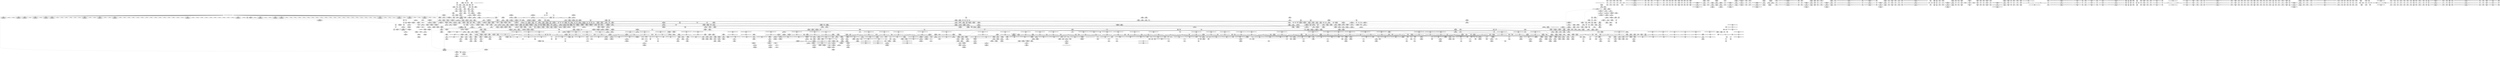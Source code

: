 digraph {
	CE0x469f180 [shape=record,shape=Mrecord,label="{CE0x469f180|i64*_getelementptr_inbounds_(_2_x_i64_,_2_x_i64_*___llvm_gcov_ctr131,_i64_0,_i64_1)|*Constant*|*SummSink*}"]
	CE0x463e350 [shape=record,shape=Mrecord,label="{CE0x463e350|current_sid:do.body|*SummSource*}"]
	CE0x465a190 [shape=record,shape=Mrecord,label="{CE0x465a190|i32_208|*Constant*|*SummSink*}"]
	CE0x4657250 [shape=record,shape=Mrecord,label="{CE0x4657250|rcu_read_unlock:tmp2}"]
	CE0x4650060 [shape=record,shape=Mrecord,label="{CE0x4650060|current_sid:tmp24|security/selinux/hooks.c,220}"]
	CE0x45ff950 [shape=record,shape=Mrecord,label="{CE0x45ff950|80:_i32,_112:_i8*,_:_CMRE_65,66_}"]
	CE0x45cab50 [shape=record,shape=Mrecord,label="{CE0x45cab50|i16_25|*Constant*}"]
	CE0x461f7c0 [shape=record,shape=Mrecord,label="{CE0x461f7c0|i64*_getelementptr_inbounds_(_11_x_i64_,_11_x_i64_*___llvm_gcov_ctr125,_i64_0,_i64_0)|*Constant*}"]
	CE0x471a650 [shape=record,shape=Mrecord,label="{CE0x471a650|__preempt_count_sub:do.end|*SummSink*}"]
	CE0x465e710 [shape=record,shape=Mrecord,label="{CE0x465e710|rcu_read_lock:tmp20|include/linux/rcupdate.h,882|*SummSource*}"]
	CE0x4649670 [shape=record,shape=Mrecord,label="{CE0x4649670|i64*_getelementptr_inbounds_(_2_x_i64_,_2_x_i64_*___llvm_gcov_ctr98,_i64_0,_i64_1)|*Constant*}"]
	CE0x4673a70 [shape=record,shape=Mrecord,label="{CE0x4673a70|task_sid:land.lhs.true2|*SummSource*}"]
	CE0x45cbab0 [shape=record,shape=Mrecord,label="{CE0x45cbab0|i64*_getelementptr_inbounds_(_9_x_i64_,_9_x_i64_*___llvm_gcov_ctr317,_i64_0,_i64_0)|*Constant*|*SummSink*}"]
	CE0x45df430 [shape=record,shape=Mrecord,label="{CE0x45df430|_call_void_mcount()_#3|*SummSource*}"]
	CE0x464c990 [shape=record,shape=Mrecord,label="{CE0x464c990|i64*_getelementptr_inbounds_(_13_x_i64_,_13_x_i64_*___llvm_gcov_ctr126,_i64_0,_i64_0)|*Constant*|*SummSource*}"]
	CE0x46eca00 [shape=record,shape=Mrecord,label="{CE0x46eca00|rcu_read_unlock:tmp22|include/linux/rcupdate.h,935|*SummSource*}"]
	CE0x45f60d0 [shape=record,shape=Mrecord,label="{CE0x45f60d0|get_current:tmp|*SummSink*}"]
	CE0x4605490 [shape=record,shape=Mrecord,label="{CE0x4605490|selinux_sem_alloc_security:sem_perm4|security/selinux/hooks.c,5397|*SummSource*}"]
	CE0x4648690 [shape=record,shape=Mrecord,label="{CE0x4648690|_ret_%struct.task_struct*_%tmp4,_!dbg_!27714|./arch/x86/include/asm/current.h,14}"]
	CE0x4648740 [shape=record,shape=Mrecord,label="{CE0x4648740|i32_78|*Constant*|*SummSource*}"]
	CE0x45e3510 [shape=record,shape=Mrecord,label="{CE0x45e3510|selinux_sem_alloc_security:tmp7|security/selinux/hooks.c,5392|*SummSink*}"]
	CE0x4702ab0 [shape=record,shape=Mrecord,label="{CE0x4702ab0|rcu_lock_release:tmp1}"]
	CE0x45f8d60 [shape=record,shape=Mrecord,label="{CE0x45f8d60|_ret_i32_%retval.0,_!dbg_!27746|security/selinux/hooks.c,5406}"]
	CE0x4637de0 [shape=record,shape=Mrecord,label="{CE0x4637de0|_call_void_mcount()_#3}"]
	CE0x4627060 [shape=record,shape=Mrecord,label="{CE0x4627060|_ret_i8*_%call,_!dbg_!27714|include/linux/slab.h,429|*SummSink*}"]
	CE0x463d6b0 [shape=record,shape=Mrecord,label="{CE0x463d6b0|task_sid:tmp1}"]
	CE0x4685910 [shape=record,shape=Mrecord,label="{CE0x4685910|i64*_getelementptr_inbounds_(_2_x_i64_,_2_x_i64_*___llvm_gcov_ctr109,_i64_0,_i64_1)|*Constant*|*SummSource*}"]
	CE0x4703910 [shape=record,shape=Mrecord,label="{CE0x4703910|_call_void_asm_addl_$1,_%gs:$0_,_*m,ri,*m,_dirflag_,_fpsr_,_flags_(i32*___preempt_count,_i32_%val,_i32*___preempt_count)_#3,_!dbg_!27714,_!srcloc_!27717|./arch/x86/include/asm/preempt.h,72|*SummSink*}"]
	CE0x4698dd0 [shape=record,shape=Mrecord,label="{CE0x4698dd0|rcu_lock_acquire:bb}"]
	CE0x46ede40 [shape=record,shape=Mrecord,label="{CE0x46ede40|rcu_lock_release:entry|*SummSink*}"]
	CE0x4662b90 [shape=record,shape=Mrecord,label="{CE0x4662b90|rcu_read_unlock:tmp3|*SummSource*}"]
	CE0x4720b20 [shape=record,shape=Mrecord,label="{CE0x4720b20|_call_void_mcount()_#3|*SummSink*}"]
	CE0x4720c00 [shape=record,shape=Mrecord,label="{CE0x4720c00|i64*_getelementptr_inbounds_(_4_x_i64_,_4_x_i64_*___llvm_gcov_ctr135,_i64_0,_i64_2)|*Constant*}"]
	CE0x4689dc0 [shape=record,shape=Mrecord,label="{CE0x4689dc0|i8*_getelementptr_inbounds_(_41_x_i8_,_41_x_i8_*_.str44,_i32_0,_i32_0)|*Constant*|*SummSource*}"]
	CE0x45f3fd0 [shape=record,shape=Mrecord,label="{CE0x45f3fd0|i16_25|*Constant*|*SummSource*}"]
	CE0x4641310 [shape=record,shape=Mrecord,label="{CE0x4641310|i64*_getelementptr_inbounds_(_2_x_i64_,_2_x_i64_*___llvm_gcov_ctr302,_i64_0,_i64_1)|*Constant*|*SummSink*}"]
	CE0x4625790 [shape=record,shape=Mrecord,label="{CE0x4625790|avc_has_perm:tclass|Function::avc_has_perm&Arg::tclass::|*SummSink*}"]
	CE0x45f5640 [shape=record,shape=Mrecord,label="{CE0x45f5640|i64_3|*Constant*}"]
	CE0x45dcc70 [shape=record,shape=Mrecord,label="{CE0x45dcc70|80:_i32,_112:_i8*,_:_CMRE_80,84_|*MultipleSource*|Function::selinux_sem_alloc_security&Arg::sma::|security/selinux/hooks.c,5390}"]
	CE0x462ba70 [shape=record,shape=Mrecord,label="{CE0x462ba70|selinux_sem_alloc_security:tmp16|security/selinux/hooks.c,5402|*SummSource*}"]
	CE0x46efc60 [shape=record,shape=Mrecord,label="{CE0x46efc60|__rcu_read_lock:do.body}"]
	CE0x4623790 [shape=record,shape=Mrecord,label="{CE0x4623790|i64_5|*Constant*|*SummSink*}"]
	CE0x45d0ab0 [shape=record,shape=Mrecord,label="{CE0x45d0ab0|current_sid:tobool|security/selinux/hooks.c,218}"]
	CE0x45e0eb0 [shape=record,shape=Mrecord,label="{CE0x45e0eb0|_call_void_mcount()_#3|*SummSink*}"]
	CE0x470b420 [shape=record,shape=Mrecord,label="{CE0x470b420|__preempt_count_sub:bb}"]
	CE0x4715950 [shape=record,shape=Mrecord,label="{CE0x4715950|rcu_lock_release:tmp5|include/linux/rcupdate.h,423}"]
	CE0x4683cf0 [shape=record,shape=Mrecord,label="{CE0x4683cf0|cred_sid:security|security/selinux/hooks.c,196|*SummSink*}"]
	CE0x462c1b0 [shape=record,shape=Mrecord,label="{CE0x462c1b0|selinux_sem_alloc_security:tmp17|security/selinux/hooks.c,5402|*SummSink*}"]
	CE0x4685f70 [shape=record,shape=Mrecord,label="{CE0x4685f70|task_sid:do.end}"]
	CE0x46902c0 [shape=record,shape=Mrecord,label="{CE0x46902c0|task_sid:call7|security/selinux/hooks.c,208}"]
	CE0x45d7e50 [shape=record,shape=Mrecord,label="{CE0x45d7e50|80:_i32,_112:_i8*,_:_CMRE_46,47_}"]
	CE0x46229e0 [shape=record,shape=Mrecord,label="{CE0x46229e0|avc_has_perm:entry}"]
	CE0x4623650 [shape=record,shape=Mrecord,label="{CE0x4623650|i64_5|*Constant*}"]
	CE0x464aa40 [shape=record,shape=Mrecord,label="{CE0x464aa40|rcu_lock_release:__here|*SummSink*}"]
	CE0x464e0e0 [shape=record,shape=Mrecord,label="{CE0x464e0e0|current_sid:security|security/selinux/hooks.c,218|*SummSink*}"]
	CE0x45f7eb0 [shape=record,shape=Mrecord,label="{CE0x45f7eb0|selinux_sem_alloc_security:tmp20|security/selinux/hooks.c,5406|*SummSink*}"]
	CE0x4646970 [shape=record,shape=Mrecord,label="{CE0x4646970|task_sid:tmp25|security/selinux/hooks.c,208|*SummSource*}"]
	CE0x46603b0 [shape=record,shape=Mrecord,label="{CE0x46603b0|i64*_getelementptr_inbounds_(_11_x_i64_,_11_x_i64_*___llvm_gcov_ctr127,_i64_0,_i64_10)|*Constant*|*SummSink*}"]
	CE0x46e46a0 [shape=record,shape=Mrecord,label="{CE0x46e46a0|rcu_read_unlock:call3|include/linux/rcupdate.h,933|*SummSink*}"]
	CE0x45ddf80 [shape=record,shape=Mrecord,label="{CE0x45ddf80|selinux_sem_alloc_security:tmp3|security/selinux/hooks.c,5391}"]
	CE0x464d240 [shape=record,shape=Mrecord,label="{CE0x464d240|current_sid:cred|security/selinux/hooks.c,218|*SummSink*}"]
	CE0x46f8ad0 [shape=record,shape=Mrecord,label="{CE0x46f8ad0|i64*_getelementptr_inbounds_(_4_x_i64_,_4_x_i64_*___llvm_gcov_ctr128,_i64_0,_i64_1)|*Constant*}"]
	CE0x45dc770 [shape=record,shape=Mrecord,label="{CE0x45dc770|GLOBAL:ipc_alloc_security|*Constant*|*SummSource*}"]
	CE0x46a52d0 [shape=record,shape=Mrecord,label="{CE0x46a52d0|task_sid:if.then|*SummSink*}"]
	CE0x465bd50 [shape=record,shape=Mrecord,label="{CE0x465bd50|__rcu_read_lock:entry|*SummSource*}"]
	CE0x47144c0 [shape=record,shape=Mrecord,label="{CE0x47144c0|i64*_getelementptr_inbounds_(_4_x_i64_,_4_x_i64_*___llvm_gcov_ctr134,_i64_0,_i64_1)|*Constant*|*SummSink*}"]
	CE0x4694010 [shape=record,shape=Mrecord,label="{CE0x4694010|rcu_read_lock:bb|*SummSource*}"]
	CE0x46a0560 [shape=record,shape=Mrecord,label="{CE0x46a0560|task_sid:tmp19|security/selinux/hooks.c,208|*SummSink*}"]
	CE0x45f00b0 [shape=record,shape=Mrecord,label="{CE0x45f00b0|i64_2|*Constant*|*SummSink*}"]
	CE0x46fc6b0 [shape=record,shape=Mrecord,label="{CE0x46fc6b0|%struct.lockdep_map*_null|*Constant*|*SummSource*}"]
	CE0x4679120 [shape=record,shape=Mrecord,label="{CE0x4679120|i64*_getelementptr_inbounds_(_2_x_i64_,_2_x_i64_*___llvm_gcov_ctr182,_i64_0,_i64_0)|*Constant*|*SummSink*}"]
	CE0x4605140 [shape=record,shape=Mrecord,label="{CE0x4605140|selinux_sem_alloc_security:sem_perm4|security/selinux/hooks.c,5397}"]
	CE0x4634ab0 [shape=record,shape=Mrecord,label="{CE0x4634ab0|i64*_getelementptr_inbounds_(_2_x_i64_,_2_x_i64_*___llvm_gcov_ctr302,_i64_0,_i64_0)|*Constant*|*SummSource*}"]
	CE0x3ea0640 [shape=record,shape=Mrecord,label="{CE0x3ea0640|80:_i32,_112:_i8*,_:_CMRE_0,1_}"]
	CE0x46ed270 [shape=record,shape=Mrecord,label="{CE0x46ed270|_call_void_rcu_lock_release(%struct.lockdep_map*_rcu_lock_map)_#10,_!dbg_!27733|include/linux/rcupdate.h,935}"]
	CE0x46a4860 [shape=record,shape=Mrecord,label="{CE0x46a4860|task_sid:tmp9|security/selinux/hooks.c,208|*SummSource*}"]
	CE0x471d700 [shape=record,shape=Mrecord,label="{CE0x471d700|__rcu_read_unlock:do.body|*SummSink*}"]
	CE0x45dc200 [shape=record,shape=Mrecord,label="{CE0x45dc200|80:_i32,_112:_i8*,_:_CMRE_188,192_|*MultipleSource*|Function::selinux_sem_alloc_security&Arg::sma::|security/selinux/hooks.c,5390}"]
	CE0x45eac50 [shape=record,shape=Mrecord,label="{CE0x45eac50|80:_i32,_112:_i8*,_:_CMRE_50,51_}"]
	CE0x46ee1d0 [shape=record,shape=Mrecord,label="{CE0x46ee1d0|rcu_lock_release:map|Function::rcu_lock_release&Arg::map::|*SummSink*}"]
	CE0x45dd4d0 [shape=record,shape=Mrecord,label="{CE0x45dd4d0|80:_i32,_112:_i8*,_:_CMRE_14,15_}"]
	CE0x45ec8a0 [shape=record,shape=Mrecord,label="{CE0x45ec8a0|selinux_sem_alloc_security:tmp5|security/selinux/hooks.c,5391|*SummSource*}"]
	CE0x4677fd0 [shape=record,shape=Mrecord,label="{CE0x4677fd0|i8*_null|*Constant*|*SummSource*}"]
	CE0x4653d30 [shape=record,shape=Mrecord,label="{CE0x4653d30|i64_6|*Constant*|*SummSource*}"]
	CE0x46474a0 [shape=record,shape=Mrecord,label="{CE0x46474a0|current_sid:tmp19|security/selinux/hooks.c,218|*SummSink*}"]
	CE0x46e1a90 [shape=record,shape=Mrecord,label="{CE0x46e1a90|rcu_lock_acquire:tmp1}"]
	CE0x472b680 [shape=record,shape=Mrecord,label="{CE0x472b680|__preempt_count_add:bb|*SummSink*}"]
	CE0x57c0e00 [shape=record,shape=Mrecord,label="{CE0x57c0e00|80:_i32,_112:_i8*,_:_CMRE_4,5_}"]
	CE0x46a1a40 [shape=record,shape=Mrecord,label="{CE0x46a1a40|rcu_read_unlock:tmp1}"]
	CE0x4623990 [shape=record,shape=Mrecord,label="{CE0x4623990|selinux_sem_alloc_security:tmp12|security/selinux/hooks.c,5401|*SummSource*}"]
	CE0x47256d0 [shape=record,shape=Mrecord,label="{CE0x47256d0|__preempt_count_sub:tmp}"]
	CE0x46a2190 [shape=record,shape=Mrecord,label="{CE0x46a2190|cred_sid:tmp3|*SummSource*}"]
	CE0x462c520 [shape=record,shape=Mrecord,label="{CE0x462c520|selinux_sem_alloc_security:sem_perm9|security/selinux/hooks.c,5402}"]
	CE0x46eb0b0 [shape=record,shape=Mrecord,label="{CE0x46eb0b0|_call_void___preempt_count_add(i32_1)_#10,_!dbg_!27711|include/linux/rcupdate.h,239|*SummSource*}"]
	CE0x46331e0 [shape=record,shape=Mrecord,label="{CE0x46331e0|rcu_read_unlock:tmp16|include/linux/rcupdate.h,933|*SummSink*}"]
	CE0x46501f0 [shape=record,shape=Mrecord,label="{CE0x46501f0|current_sid:tmp24|security/selinux/hooks.c,220|*SummSource*}"]
	CE0x4698fe0 [shape=record,shape=Mrecord,label="{CE0x4698fe0|rcu_read_lock:tmp|*SummSource*}"]
	CE0x46ed580 [shape=record,shape=Mrecord,label="{CE0x46ed580|rcu_lock_release:entry}"]
	CE0x45ee7b0 [shape=record,shape=Mrecord,label="{CE0x45ee7b0|_ret_i32_%tmp24,_!dbg_!27742|security/selinux/hooks.c,220|*SummSink*}"]
	CE0x45f03f0 [shape=record,shape=Mrecord,label="{CE0x45f03f0|selinux_sem_alloc_security:tmp2|security/selinux/hooks.c,5391}"]
	CE0x46e3570 [shape=record,shape=Mrecord,label="{CE0x46e3570|rcu_read_unlock:tmp14|include/linux/rcupdate.h,933|*SummSource*}"]
	CE0x4629550 [shape=record,shape=Mrecord,label="{CE0x4629550|i64*_getelementptr_inbounds_(_9_x_i64_,_9_x_i64_*___llvm_gcov_ctr317,_i64_0,_i64_6)|*Constant*|*SummSink*}"]
	CE0x4678a90 [shape=record,shape=Mrecord,label="{CE0x4678a90|ipc_free_security:tmp4|*LoadInst*|security/selinux/hooks.c,5097|*SummSink*}"]
	CE0x4666680 [shape=record,shape=Mrecord,label="{CE0x4666680|i64_7|*Constant*}"]
	CE0x45d1150 [shape=record,shape=Mrecord,label="{CE0x45d1150|_call_void_kfree(i8*_%tmp6)_#10,_!dbg_!27718|security/selinux/hooks.c,5099|*SummSource*}"]
	CE0x45f1180 [shape=record,shape=Mrecord,label="{CE0x45f1180|80:_i32,_112:_i8*,_:_CMRE_160,168_|*MultipleSource*|Function::selinux_sem_alloc_security&Arg::sma::|security/selinux/hooks.c,5390}"]
	CE0x45ffcb0 [shape=record,shape=Mrecord,label="{CE0x45ffcb0|selinux_sem_alloc_security:ad|security/selinux/hooks.c, 5386}"]
	CE0x462dc50 [shape=record,shape=Mrecord,label="{CE0x462dc50|ipc_free_security:entry|*SummSink*}"]
	CE0x4658490 [shape=record,shape=Mrecord,label="{CE0x4658490|ipc_alloc_security:tmp10|security/selinux/hooks.c,5087}"]
	CE0x4691bb0 [shape=record,shape=Mrecord,label="{CE0x4691bb0|_ret_i32_%tmp6,_!dbg_!27716|security/selinux/hooks.c,197|*SummSource*}"]
	CE0x46a36b0 [shape=record,shape=Mrecord,label="{CE0x46a36b0|rcu_read_lock:tmp8|include/linux/rcupdate.h,882}"]
	CE0x470b500 [shape=record,shape=Mrecord,label="{CE0x470b500|__preempt_count_sub:do.body|*SummSource*}"]
	CE0x4675610 [shape=record,shape=Mrecord,label="{CE0x4675610|_ret_void,_!dbg_!27717|include/linux/rcupdate.h,419|*SummSource*}"]
	CE0x4680860 [shape=record,shape=Mrecord,label="{CE0x4680860|i64*_getelementptr_inbounds_(_11_x_i64_,_11_x_i64_*___llvm_gcov_ctr132,_i64_0,_i64_0)|*Constant*|*SummSink*}"]
	CE0x45d2400 [shape=record,shape=Mrecord,label="{CE0x45d2400|get_current:tmp|*SummSource*}"]
	CE0x471cb00 [shape=record,shape=Mrecord,label="{CE0x471cb00|GLOBAL:__preempt_count|Global_var:__preempt_count}"]
	CE0x4661340 [shape=record,shape=Mrecord,label="{CE0x4661340|i64*_getelementptr_inbounds_(_2_x_i64_,_2_x_i64_*___llvm_gcov_ctr131,_i64_0,_i64_0)|*Constant*}"]
	CE0x46654f0 [shape=record,shape=Mrecord,label="{CE0x46654f0|rcu_read_lock:tmp11|include/linux/rcupdate.h,882|*SummSource*}"]
	CE0x4666110 [shape=record,shape=Mrecord,label="{CE0x4666110|rcu_read_lock:call3|include/linux/rcupdate.h,882|*SummSink*}"]
	CE0x4655b90 [shape=record,shape=Mrecord,label="{CE0x4655b90|ipc_alloc_security:tmp6|security/selinux/hooks.c,5084}"]
	CE0x46064a0 [shape=record,shape=Mrecord,label="{CE0x46064a0|i64_1|*Constant*}"]
	CE0x4706ff0 [shape=record,shape=Mrecord,label="{CE0x4706ff0|__preempt_count_sub:val|Function::__preempt_count_sub&Arg::val::|*SummSink*}"]
	CE0x4602f90 [shape=record,shape=Mrecord,label="{CE0x4602f90|i32_10|*Constant*|*SummSource*}"]
	CE0x4686a40 [shape=record,shape=Mrecord,label="{CE0x4686a40|i64*_getelementptr_inbounds_(_11_x_i64_,_11_x_i64_*___llvm_gcov_ctr127,_i64_0,_i64_1)|*Constant*|*SummSource*}"]
	CE0x46e4f50 [shape=record,shape=Mrecord,label="{CE0x46e4f50|rcu_read_unlock:land.lhs.true2}"]
	CE0x469ace0 [shape=record,shape=Mrecord,label="{CE0x469ace0|task_sid:tmp|*SummSink*}"]
	CE0x4715ad0 [shape=record,shape=Mrecord,label="{CE0x4715ad0|rcu_lock_release:tmp5|include/linux/rcupdate.h,423|*SummSource*}"]
	CE0x4712a10 [shape=record,shape=Mrecord,label="{CE0x4712a10|_call_void_asm_addl_$1,_%gs:$0_,_*m,ri,*m,_dirflag_,_fpsr_,_flags_(i32*___preempt_count,_i32_%sub,_i32*___preempt_count)_#3,_!dbg_!27717,_!srcloc_!27718|./arch/x86/include/asm/preempt.h,77|*SummSink*}"]
	CE0x463d2a0 [shape=record,shape=Mrecord,label="{CE0x463d2a0|current_sid:if.then|*SummSink*}"]
	CE0x465fb40 [shape=record,shape=Mrecord,label="{CE0x465fb40|rcu_read_lock:tmp21|include/linux/rcupdate.h,884}"]
	CE0x45de260 [shape=record,shape=Mrecord,label="{CE0x45de260|selinux_sem_alloc_security:sem_perm3|security/selinux/hooks.c,5394}"]
	CE0x45f9110 [shape=record,shape=Mrecord,label="{CE0x45f9110|current_sid:land.lhs.true2|*SummSink*}"]
	CE0x464f0f0 [shape=record,shape=Mrecord,label="{CE0x464f0f0|current_sid:sid|security/selinux/hooks.c,220}"]
	CE0x4706950 [shape=record,shape=Mrecord,label="{CE0x4706950|i64*_getelementptr_inbounds_(_4_x_i64_,_4_x_i64_*___llvm_gcov_ctr135,_i64_0,_i64_1)|*Constant*}"]
	CE0x46921c0 [shape=record,shape=Mrecord,label="{CE0x46921c0|_call_void_rcu_read_unlock()_#10,_!dbg_!27748|security/selinux/hooks.c,209|*SummSource*}"]
	CE0x465bdc0 [shape=record,shape=Mrecord,label="{CE0x465bdc0|__rcu_read_lock:entry|*SummSink*}"]
	CE0x4667d50 [shape=record,shape=Mrecord,label="{CE0x4667d50|rcu_read_lock:tmp15|include/linux/rcupdate.h,882|*SummSink*}"]
	CE0x45f3950 [shape=record,shape=Mrecord,label="{CE0x45f3950|_ret_i32_%retval.0,_!dbg_!27731|security/selinux/hooks.c,5093|*SummSource*}"]
	CE0x45d18c0 [shape=record,shape=Mrecord,label="{CE0x45d18c0|i64_4|*Constant*}"]
	CE0x45d0d60 [shape=record,shape=Mrecord,label="{CE0x45d0d60|selinux_sem_alloc_security:call1|security/selinux/hooks.c,5390|*SummSource*}"]
	CE0x3ea06b0 [shape=record,shape=Mrecord,label="{CE0x3ea06b0|80:_i32,_112:_i8*,_:_CMRE_1,2_}"]
	CE0x4672540 [shape=record,shape=Mrecord,label="{CE0x4672540|rcu_lock_acquire:tmp4|include/linux/rcupdate.h,418|*SummSink*}"]
	CE0x4605d50 [shape=record,shape=Mrecord,label="{CE0x4605d50|selinux_sem_alloc_security:tmp9|security/selinux/hooks.c,5394}"]
	CE0x4676220 [shape=record,shape=Mrecord,label="{CE0x4676220|task_sid:tmp11|security/selinux/hooks.c,208|*SummSource*}"]
	CE0x46495d0 [shape=record,shape=Mrecord,label="{CE0x46495d0|COLLAPSED:_GCMRE___llvm_gcov_ctr128_internal_global_4_x_i64_zeroinitializer:_elem_0:default:}"]
	CE0x4629fe0 [shape=record,shape=Mrecord,label="{CE0x4629fe0|selinux_sem_alloc_security:tmp18|security/selinux/hooks.c,5405|*SummSource*}"]
	CE0x45f0e40 [shape=record,shape=Mrecord,label="{CE0x45f0e40|80:_i32,_112:_i8*,_:_CMRE_144,152_|*MultipleSource*|Function::selinux_sem_alloc_security&Arg::sma::|security/selinux/hooks.c,5390}"]
	CE0x4656e40 [shape=record,shape=Mrecord,label="{CE0x4656e40|GLOBAL:lock_acquire|*Constant*|*SummSink*}"]
	CE0x466b040 [shape=record,shape=Mrecord,label="{CE0x466b040|rcu_lock_acquire:tmp5|include/linux/rcupdate.h,418|*SummSource*}"]
	CE0x45dd3a0 [shape=record,shape=Mrecord,label="{CE0x45dd3a0|80:_i32,_112:_i8*,_:_CMRE_13,14_}"]
	CE0x4672740 [shape=record,shape=Mrecord,label="{CE0x4672740|GLOBAL:__llvm_gcov_ctr126|Global_var:__llvm_gcov_ctr126|*SummSink*}"]
	CE0x4685520 [shape=record,shape=Mrecord,label="{CE0x4685520|i64_4|*Constant*}"]
	CE0x45f6af0 [shape=record,shape=Mrecord,label="{CE0x45f6af0|current_sid:call|security/selinux/hooks.c,218|*SummSource*}"]
	CE0x4700080 [shape=record,shape=Mrecord,label="{CE0x4700080|rcu_lock_release:tmp7|*SummSink*}"]
	CE0x46e6220 [shape=record,shape=Mrecord,label="{CE0x46e6220|rcu_lock_acquire:tmp2|*SummSink*}"]
	CE0x46e49b0 [shape=record,shape=Mrecord,label="{CE0x46e49b0|__rcu_read_lock:tmp5|include/linux/rcupdate.h,239|*SummSink*}"]
	CE0x4675770 [shape=record,shape=Mrecord,label="{CE0x4675770|ipc_alloc_security:tobool|security/selinux/hooks.c,5084|*SummSource*}"]
	CE0x462a580 [shape=record,shape=Mrecord,label="{CE0x462a580|selinux_sem_alloc_security:tmp19|security/selinux/hooks.c,5405}"]
	CE0x45edd40 [shape=record,shape=Mrecord,label="{CE0x45edd40|selinux_sem_alloc_security:call2|security/selinux/hooks.c,5390}"]
	CE0x4687c40 [shape=record,shape=Mrecord,label="{CE0x4687c40|rcu_read_lock:if.end|*SummSink*}"]
	CE0x4718d00 [shape=record,shape=Mrecord,label="{CE0x4718d00|__preempt_count_sub:tmp5|./arch/x86/include/asm/preempt.h,77}"]
	CE0x45ffa80 [shape=record,shape=Mrecord,label="{CE0x45ffa80|80:_i32,_112:_i8*,_:_CMRE_66,67_}"]
	CE0x4668f50 [shape=record,shape=Mrecord,label="{CE0x4668f50|__rcu_read_lock:tmp7|include/linux/rcupdate.h,240}"]
	CE0x45eba50 [shape=record,shape=Mrecord,label="{CE0x45eba50|80:_i32,_112:_i8*,_:_CMRE_176,184_|*MultipleSource*|Function::selinux_sem_alloc_security&Arg::sma::|security/selinux/hooks.c,5390}"]
	CE0x4684980 [shape=record,shape=Mrecord,label="{CE0x4684980|cred_sid:tmp4|*LoadInst*|security/selinux/hooks.c,196}"]
	CE0x45e3bf0 [shape=record,shape=Mrecord,label="{CE0x45e3bf0|selinux_sem_alloc_security:if.end10}"]
	CE0x469b060 [shape=record,shape=Mrecord,label="{CE0x469b060|_call_void___rcu_read_lock()_#10,_!dbg_!27710|include/linux/rcupdate.h,879|*SummSource*}"]
	CE0x4687b70 [shape=record,shape=Mrecord,label="{CE0x4687b70|rcu_read_lock:if.end|*SummSource*}"]
	CE0x4702e70 [shape=record,shape=Mrecord,label="{CE0x4702e70|rcu_lock_acquire:__here|*SummSource*}"]
	CE0x45d68c0 [shape=record,shape=Mrecord,label="{CE0x45d68c0|_call_void_lockdep_rcu_suspicious(i8*_getelementptr_inbounds_(_25_x_i8_,_25_x_i8_*_.str3,_i32_0,_i32_0),_i32_218,_i8*_getelementptr_inbounds_(_45_x_i8_,_45_x_i8_*_.str12,_i32_0,_i32_0))_#10,_!dbg_!27727|security/selinux/hooks.c,218}"]
	CE0x45e4f50 [shape=record,shape=Mrecord,label="{CE0x45e4f50|80:_i32,_112:_i8*,_:_CMRE_37,38_}"]
	CE0x46263d0 [shape=record,shape=Mrecord,label="{CE0x46263d0|selinux_sem_alloc_security:ipc_id|security/selinux/hooks.c,5397|*SummSink*}"]
	CE0x46467d0 [shape=record,shape=Mrecord,label="{CE0x46467d0|task_sid:tmp26|security/selinux/hooks.c,208}"]
	CE0x46edeb0 [shape=record,shape=Mrecord,label="{CE0x46edeb0|rcu_lock_release:map|Function::rcu_lock_release&Arg::map::}"]
	CE0x4652e10 [shape=record,shape=Mrecord,label="{CE0x4652e10|task_sid:tmp4|*LoadInst*|security/selinux/hooks.c,208|*SummSink*}"]
	CE0x4657a50 [shape=record,shape=Mrecord,label="{CE0x4657a50|rcu_read_unlock:bb}"]
	CE0x4644db0 [shape=record,shape=Mrecord,label="{CE0x4644db0|i64*_getelementptr_inbounds_(_6_x_i64_,_6_x_i64_*___llvm_gcov_ctr301,_i64_0,_i64_5)|*Constant*|*SummSink*}"]
	CE0x46f0e30 [shape=record,shape=Mrecord,label="{CE0x46f0e30|__rcu_read_unlock:tmp5|include/linux/rcupdate.h,244|*SummSink*}"]
	CE0x46766f0 [shape=record,shape=Mrecord,label="{CE0x46766f0|task_sid:tmp12|security/selinux/hooks.c,208|*SummSource*}"]
	CE0x464f340 [shape=record,shape=Mrecord,label="{CE0x464f340|current_sid:sid|security/selinux/hooks.c,220|*SummSource*}"]
	CE0x46249e0 [shape=record,shape=Mrecord,label="{CE0x46249e0|i64*_getelementptr_inbounds_(_2_x_i64_,_2_x_i64_*___llvm_gcov_ctr302,_i64_0,_i64_1)|*Constant*|*SummSource*}"]
	CE0x4698430 [shape=record,shape=Mrecord,label="{CE0x4698430|_call_void_asm_sideeffect_,_memory_,_dirflag_,_fpsr_,_flags_()_#3,_!dbg_!27714,_!srcloc_!27715|include/linux/rcupdate.h,239}"]
	CE0x4671d30 [shape=record,shape=Mrecord,label="{CE0x4671d30|rcu_read_lock:tmp3}"]
	CE0x4625350 [shape=record,shape=Mrecord,label="{CE0x4625350|avc_has_perm:tsid|Function::avc_has_perm&Arg::tsid::|*SummSink*}"]
	CE0x45f9720 [shape=record,shape=Mrecord,label="{CE0x45f9720|kzalloc:entry|*SummSink*}"]
	CE0x4670f20 [shape=record,shape=Mrecord,label="{CE0x4670f20|_call_void_rcu_read_lock()_#10,_!dbg_!27712|security/selinux/hooks.c,207|*SummSource*}"]
	CE0x465eeb0 [shape=record,shape=Mrecord,label="{CE0x465eeb0|rcu_read_lock:tmp18|include/linux/rcupdate.h,882}"]
	CE0x4717b70 [shape=record,shape=Mrecord,label="{CE0x4717b70|__rcu_read_lock:do.end}"]
	CE0x45d2e80 [shape=record,shape=Mrecord,label="{CE0x45d2e80|current_sid:tmp2|*SummSink*}"]
	CE0x45c5d90 [shape=record,shape=Mrecord,label="{CE0x45c5d90|current_sid:tmp7|security/selinux/hooks.c,218|*SummSink*}"]
	CE0x466a430 [shape=record,shape=Mrecord,label="{CE0x466a430|rcu_read_lock:tmp7|include/linux/rcupdate.h,882|*SummSink*}"]
	CE0x4692710 [shape=record,shape=Mrecord,label="{CE0x4692710|GLOBAL:rcu_read_unlock|*Constant*|*SummSource*}"]
	CE0x45f7b20 [shape=record,shape=Mrecord,label="{CE0x45f7b20|i32_1|*Constant*}"]
	CE0x4647430 [shape=record,shape=Mrecord,label="{CE0x4647430|i64*_getelementptr_inbounds_(_11_x_i64_,_11_x_i64_*___llvm_gcov_ctr125,_i64_0,_i64_10)|*Constant*|*SummSink*}"]
	CE0x4655330 [shape=record,shape=Mrecord,label="{CE0x4655330|ipc_free_security:tmp3|*SummSource*}"]
	CE0x46fcef0 [shape=record,shape=Mrecord,label="{CE0x46fcef0|_call_void_mcount()_#3}"]
	CE0x46f0540 [shape=record,shape=Mrecord,label="{CE0x46f0540|rcu_lock_release:tmp3}"]
	CE0x45c6290 [shape=record,shape=Mrecord,label="{CE0x45c6290|GLOBAL:current_task|Global_var:current_task|*SummSource*}"]
	CE0x45dc5c0 [shape=record,shape=Mrecord,label="{CE0x45dc5c0|selinux_sem_alloc_security:call2|security/selinux/hooks.c,5390|*SummSink*}"]
	CE0x4680c00 [shape=record,shape=Mrecord,label="{CE0x4680c00|__preempt_count_add:entry|*SummSource*}"]
	CE0x4685db0 [shape=record,shape=Mrecord,label="{CE0x4685db0|task_sid:do.body5|*SummSink*}"]
	CE0x46e8690 [shape=record,shape=Mrecord,label="{CE0x46e8690|rcu_read_unlock:tmp18|include/linux/rcupdate.h,933}"]
	CE0x4658730 [shape=record,shape=Mrecord,label="{CE0x4658730|ipc_alloc_security:tmp10|security/selinux/hooks.c,5087|*SummSink*}"]
	CE0x4684250 [shape=record,shape=Mrecord,label="{CE0x4684250|task_sid:tmp13|security/selinux/hooks.c,208|*SummSource*}"]
	CE0x45d9250 [shape=record,shape=Mrecord,label="{CE0x45d9250|selinux_sem_alloc_security:tmp5|security/selinux/hooks.c,5391}"]
	CE0x4623490 [shape=record,shape=Mrecord,label="{CE0x4623490|selinux_sem_alloc_security:tmp13|security/selinux/hooks.c,5401}"]
	CE0x4624180 [shape=record,shape=Mrecord,label="{CE0x4624180|selinux_sem_alloc_security:tmp14|security/selinux/hooks.c,5401}"]
	CE0x463caf0 [shape=record,shape=Mrecord,label="{CE0x463caf0|current_sid:tmp11|security/selinux/hooks.c,218}"]
	CE0x46465e0 [shape=record,shape=Mrecord,label="{CE0x46465e0|task_sid:tmp24|security/selinux/hooks.c,208|*SummSource*}"]
	CE0x587ed70 [shape=record,shape=Mrecord,label="{CE0x587ed70|selinux_sem_alloc_security:if.end10|*SummSource*}"]
	CE0x4713ca0 [shape=record,shape=Mrecord,label="{CE0x4713ca0|i64*_getelementptr_inbounds_(_4_x_i64_,_4_x_i64_*___llvm_gcov_ctr128,_i64_0,_i64_0)|*Constant*|*SummSource*}"]
	CE0x45d8730 [shape=record,shape=Mrecord,label="{CE0x45d8730|_ret_%struct.task_struct*_%tmp4,_!dbg_!27714|./arch/x86/include/asm/current.h,14|*SummSink*}"]
	CE0x462c590 [shape=record,shape=Mrecord,label="{CE0x462c590|selinux_sem_alloc_security:sem_perm9|security/selinux/hooks.c,5402|*SummSource*}"]
	CE0x4647510 [shape=record,shape=Mrecord,label="{CE0x4647510|current_sid:tmp20|security/selinux/hooks.c,218}"]
	CE0x465f820 [shape=record,shape=Mrecord,label="{CE0x465f820|_call_void_lockdep_rcu_suspicious(i8*_getelementptr_inbounds_(_25_x_i8_,_25_x_i8_*_.str45,_i32_0,_i32_0),_i32_883,_i8*_getelementptr_inbounds_(_42_x_i8_,_42_x_i8_*_.str46,_i32_0,_i32_0))_#10,_!dbg_!27728|include/linux/rcupdate.h,882|*SummSource*}"]
	CE0x4657c70 [shape=record,shape=Mrecord,label="{CE0x4657c70|rcu_read_unlock:bb|*SummSink*}"]
	CE0x45ff250 [shape=record,shape=Mrecord,label="{CE0x45ff250|get_current:entry|*SummSink*}"]
	CE0x45fc720 [shape=record,shape=Mrecord,label="{CE0x45fc720|0:_i8,_8:_i32,_24:_%struct.selinux_audit_data*,_:_SCMRE_0,1_|*MultipleSource*|security/selinux/hooks.c, 5386|security/selinux/hooks.c,5396}"]
	CE0x46ea660 [shape=record,shape=Mrecord,label="{CE0x46ea660|i64*_getelementptr_inbounds_(_11_x_i64_,_11_x_i64_*___llvm_gcov_ctr132,_i64_0,_i64_9)|*Constant*}"]
	CE0x463d930 [shape=record,shape=Mrecord,label="{CE0x463d930|i64*_getelementptr_inbounds_(_13_x_i64_,_13_x_i64_*___llvm_gcov_ctr126,_i64_0,_i64_1)|*Constant*}"]
	CE0x4671950 [shape=record,shape=Mrecord,label="{CE0x4671950|task_sid:tmp5|security/selinux/hooks.c,208|*SummSink*}"]
	CE0x4669e90 [shape=record,shape=Mrecord,label="{CE0x4669e90|GLOBAL:__llvm_gcov_ctr132|Global_var:__llvm_gcov_ctr132|*SummSource*}"]
	CE0x4637920 [shape=record,shape=Mrecord,label="{CE0x4637920|current_sid:tmp1|*SummSink*}"]
	CE0x45d9bd0 [shape=record,shape=Mrecord,label="{CE0x45d9bd0|80:_i32,_112:_i8*,_:_CMRE_30,31_}"]
	CE0x463ff70 [shape=record,shape=Mrecord,label="{CE0x463ff70|current_sid:tmp14|security/selinux/hooks.c,218|*SummSink*}"]
	CE0x46fcbb0 [shape=record,shape=Mrecord,label="{CE0x46fcbb0|%struct.lockdep_map*_null|*Constant*}"]
	CE0x45ebc70 [shape=record,shape=Mrecord,label="{CE0x45ebc70|80:_i32,_112:_i8*,_:_CMRE_184,188_|*MultipleSource*|Function::selinux_sem_alloc_security&Arg::sma::|security/selinux/hooks.c,5390}"]
	CE0x467f6c0 [shape=record,shape=Mrecord,label="{CE0x467f6c0|rcu_read_unlock:tmp|*SummSource*}"]
	CE0x4672460 [shape=record,shape=Mrecord,label="{CE0x4672460|rcu_lock_acquire:tmp4|include/linux/rcupdate.h,418}"]
	CE0x45f7740 [shape=record,shape=Mrecord,label="{CE0x45f7740|80:_i32,_112:_i8*,_:_CMRE_58,59_}"]
	CE0x45f42e0 [shape=record,shape=Mrecord,label="{CE0x45f42e0|ipc_alloc_security:sclass|Function::ipc_alloc_security&Arg::sclass::|*SummSink*}"]
	"CONST[source:2(external),value:0(static)][purpose:{operation}][SrcIdx:0]"
	CE0x45d7230 [shape=record,shape=Mrecord,label="{CE0x45d7230|GLOBAL:kmalloc|*Constant*}"]
	CE0x46f89f0 [shape=record,shape=Mrecord,label="{CE0x46f89f0|i64*_getelementptr_inbounds_(_4_x_i64_,_4_x_i64_*___llvm_gcov_ctr130,_i64_0,_i64_0)|*Constant*|*SummSink*}"]
	CE0x4712310 [shape=record,shape=Mrecord,label="{CE0x4712310|i64*_getelementptr_inbounds_(_4_x_i64_,_4_x_i64_*___llvm_gcov_ctr133,_i64_0,_i64_2)|*Constant*|*SummSink*}"]
	CE0x45d6930 [shape=record,shape=Mrecord,label="{CE0x45d6930|_call_void_lockdep_rcu_suspicious(i8*_getelementptr_inbounds_(_25_x_i8_,_25_x_i8_*_.str3,_i32_0,_i32_0),_i32_218,_i8*_getelementptr_inbounds_(_45_x_i8_,_45_x_i8_*_.str12,_i32_0,_i32_0))_#10,_!dbg_!27727|security/selinux/hooks.c,218|*SummSource*}"]
	CE0x469fe60 [shape=record,shape=Mrecord,label="{CE0x469fe60|task_sid:tmp19|security/selinux/hooks.c,208}"]
	CE0x46245f0 [shape=record,shape=Mrecord,label="{CE0x46245f0|selinux_sem_alloc_security:tmp14|security/selinux/hooks.c,5401|*SummSink*}"]
	CE0x4659e80 [shape=record,shape=Mrecord,label="{CE0x4659e80|kmalloc:tmp}"]
	CE0x465d060 [shape=record,shape=Mrecord,label="{CE0x465d060|i32_883|*Constant*|*SummSink*}"]
	CE0x46266f0 [shape=record,shape=Mrecord,label="{CE0x46266f0|selinux_sem_alloc_security:sid5|security/selinux/hooks.c,5399|*SummSource*}"]
	CE0x46f0090 [shape=record,shape=Mrecord,label="{CE0x46f0090|i32_0|*Constant*}"]
	CE0x46fff20 [shape=record,shape=Mrecord,label="{CE0x46fff20|__rcu_read_unlock:tmp7|include/linux/rcupdate.h,245|*SummSource*}"]
	CE0x4683e10 [shape=record,shape=Mrecord,label="{CE0x4683e10|cred_sid:security|security/selinux/hooks.c,196|*SummSource*}"]
	CE0x46213a0 [shape=record,shape=Mrecord,label="{CE0x46213a0|selinux_sem_alloc_security:tmp10|security/selinux/hooks.c,5397|*SummSource*}"]
	CE0x4646140 [shape=record,shape=Mrecord,label="{CE0x4646140|task_sid:tmp25|security/selinux/hooks.c,208}"]
	CE0x4700900 [shape=record,shape=Mrecord,label="{CE0x4700900|__rcu_read_unlock:do.end|*SummSource*}"]
	CE0x4658e20 [shape=record,shape=Mrecord,label="{CE0x4658e20|ipc_alloc_security:if.end}"]
	CE0x47175f0 [shape=record,shape=Mrecord,label="{CE0x47175f0|rcu_lock_release:tmp7|*SummSource*}"]
	CE0x46f6a90 [shape=record,shape=Mrecord,label="{CE0x46f6a90|i64*_getelementptr_inbounds_(_4_x_i64_,_4_x_i64_*___llvm_gcov_ctr130,_i64_0,_i64_3)|*Constant*}"]
	CE0x46ef680 [shape=record,shape=Mrecord,label="{CE0x46ef680|_ret_void,_!dbg_!27717|include/linux/rcupdate.h,245}"]
	CE0x4664210 [shape=record,shape=Mrecord,label="{CE0x4664210|rcu_read_lock:tobool1|include/linux/rcupdate.h,882|*SummSource*}"]
	CE0x4634160 [shape=record,shape=Mrecord,label="{CE0x4634160|ipc_alloc_security:tmp13|security/selinux/hooks.c,5093|*SummSink*}"]
	CE0x4642460 [shape=record,shape=Mrecord,label="{CE0x4642460|__rcu_read_lock:do.end|*SummSink*}"]
	CE0x46dff30 [shape=record,shape=Mrecord,label="{CE0x46dff30|i64*_getelementptr_inbounds_(_4_x_i64_,_4_x_i64_*___llvm_gcov_ctr133,_i64_0,_i64_1)|*Constant*|*SummSink*}"]
	CE0x45e5c50 [shape=record,shape=Mrecord,label="{CE0x45e5c50|kzalloc:flags|Function::kzalloc&Arg::flags::|*SummSink*}"]
	CE0x46063c0 [shape=record,shape=Mrecord,label="{CE0x46063c0|selinux_sem_alloc_security:tmp|*SummSink*}"]
	CE0x47429d0 [shape=record,shape=Mrecord,label="{CE0x47429d0|__preempt_count_sub:tmp1|*SummSource*}"]
	CE0x462b6d0 [shape=record,shape=Mrecord,label="{CE0x462b6d0|i64*_getelementptr_inbounds_(_9_x_i64_,_9_x_i64_*___llvm_gcov_ctr317,_i64_0,_i64_8)|*Constant*|*SummSink*}"]
	CE0x45ddc30 [shape=record,shape=Mrecord,label="{CE0x45ddc30|selinux_sem_alloc_security:tmp1}"]
	CE0x4666dc0 [shape=record,shape=Mrecord,label="{CE0x4666dc0|rcu_read_unlock:tmp17|include/linux/rcupdate.h,933|*SummSource*}"]
	CE0x4703bb0 [shape=record,shape=Mrecord,label="{CE0x4703bb0|i64*_getelementptr_inbounds_(_4_x_i64_,_4_x_i64_*___llvm_gcov_ctr130,_i64_0,_i64_0)|*Constant*}"]
	CE0x47177e0 [shape=record,shape=Mrecord,label="{CE0x47177e0|rcu_lock_release:tmp}"]
	CE0x465b580 [shape=record,shape=Mrecord,label="{CE0x465b580|GLOBAL:__llvm_gcov_ctr301|Global_var:__llvm_gcov_ctr301|*SummSink*}"]
	CE0x4678f70 [shape=record,shape=Mrecord,label="{CE0x4678f70|i64*_getelementptr_inbounds_(_2_x_i64_,_2_x_i64_*___llvm_gcov_ctr182,_i64_0,_i64_0)|*Constant*|*SummSource*}"]
	CE0x4715170 [shape=record,shape=Mrecord,label="{CE0x4715170|rcu_lock_acquire:tmp|*SummSink*}"]
	CE0x4650fc0 [shape=record,shape=Mrecord,label="{CE0x4650fc0|task_sid:bb|*SummSink*}"]
	CE0x4648e10 [shape=record,shape=Mrecord,label="{CE0x4648e10|get_current:tmp2}"]
	CE0x466f4d0 [shape=record,shape=Mrecord,label="{CE0x466f4d0|i64*_getelementptr_inbounds_(_6_x_i64_,_6_x_i64_*___llvm_gcov_ctr301,_i64_0,_i64_3)|*Constant*|*SummSource*}"]
	CE0x4693d80 [shape=record,shape=Mrecord,label="{CE0x4693d80|rcu_read_unlock:tobool|include/linux/rcupdate.h,933|*SummSource*}"]
	CE0x4663040 [shape=record,shape=Mrecord,label="{CE0x4663040|__rcu_read_lock:tmp6|include/linux/rcupdate.h,240}"]
	CE0x45e5080 [shape=record,shape=Mrecord,label="{CE0x45e5080|80:_i32,_112:_i8*,_:_CMRE_38,39_}"]
	CE0x46a04f0 [shape=record,shape=Mrecord,label="{CE0x46a04f0|task_sid:tmp19|security/selinux/hooks.c,208|*SummSource*}"]
	CE0x46254c0 [shape=record,shape=Mrecord,label="{CE0x46254c0|avc_has_perm:tclass|Function::avc_has_perm&Arg::tclass::}"]
	CE0x4707690 [shape=record,shape=Mrecord,label="{CE0x4707690|_call_void_mcount()_#3|*SummSource*}"]
	CE0x4681a70 [shape=record,shape=Mrecord,label="{CE0x4681a70|GLOBAL:kmalloc|*Constant*|*SummSink*}"]
	CE0x4699210 [shape=record,shape=Mrecord,label="{CE0x4699210|rcu_read_lock:tmp1}"]
	CE0x45da210 [shape=record,shape=Mrecord,label="{CE0x45da210|current_sid:tmp9|security/selinux/hooks.c,218|*SummSink*}"]
	CE0x46232d0 [shape=record,shape=Mrecord,label="{CE0x46232d0|i64_4|*Constant*|*SummSink*}"]
	CE0x461f9f0 [shape=record,shape=Mrecord,label="{CE0x461f9f0|i32_3|*Constant*|*SummSource*}"]
	CE0x465b8a0 [shape=record,shape=Mrecord,label="{CE0x465b8a0|ipc_alloc_security:tmp4|security/selinux/hooks.c,5084|*SummSource*}"]
	CE0x4676360 [shape=record,shape=Mrecord,label="{CE0x4676360|task_sid:tmp13|security/selinux/hooks.c,208}"]
	CE0x46ff990 [shape=record,shape=Mrecord,label="{CE0x46ff990|__rcu_read_unlock:tmp6|include/linux/rcupdate.h,245|*SummSource*}"]
	CE0x4625ef0 [shape=record,shape=Mrecord,label="{CE0x4625ef0|selinux_sem_alloc_security:ipc_id|security/selinux/hooks.c,5397}"]
	CE0x47023e0 [shape=record,shape=Mrecord,label="{CE0x47023e0|GLOBAL:lock_release|*Constant*}"]
	CE0x469e660 [shape=record,shape=Mrecord,label="{CE0x469e660|task_sid:real_cred|security/selinux/hooks.c,208|*SummSource*}"]
	CE0x46f61b0 [shape=record,shape=Mrecord,label="{CE0x46f61b0|rcu_lock_release:tmp|*SummSink*}"]
	CE0x4696020 [shape=record,shape=Mrecord,label="{CE0x4696020|rcu_read_unlock:tmp12|include/linux/rcupdate.h,933}"]
	CE0x4689790 [shape=record,shape=Mrecord,label="{CE0x4689790|GLOBAL:lockdep_rcu_suspicious|*Constant*}"]
	CE0x46e69e0 [shape=record,shape=Mrecord,label="{CE0x46e69e0|__rcu_read_lock:tmp4|include/linux/rcupdate.h,239}"]
	CE0x45f4590 [shape=record,shape=Mrecord,label="{CE0x45f4590|ipc_alloc_security:sclass|Function::ipc_alloc_security&Arg::sclass::}"]
	CE0x45f4aa0 [shape=record,shape=Mrecord,label="{CE0x45f4aa0|80:_i32,_112:_i8*,_:_CMRE_96,100_|*MultipleSource*|Function::selinux_sem_alloc_security&Arg::sma::|security/selinux/hooks.c,5390}"]
	CE0x468a690 [shape=record,shape=Mrecord,label="{CE0x468a690|i64*_getelementptr_inbounds_(_13_x_i64_,_13_x_i64_*___llvm_gcov_ctr126,_i64_0,_i64_9)|*Constant*}"]
	CE0x4667320 [shape=record,shape=Mrecord,label="{CE0x4667320|rcu_read_lock:tmp13|include/linux/rcupdate.h,882|*SummSink*}"]
	CE0x46a25a0 [shape=record,shape=Mrecord,label="{CE0x46a25a0|GLOBAL:rcu_read_lock|*Constant*|*SummSink*}"]
	CE0x4696bb0 [shape=record,shape=Mrecord,label="{CE0x4696bb0|rcu_read_lock:do.body|*SummSource*}"]
	CE0x4685450 [shape=record,shape=Mrecord,label="{CE0x4685450|task_sid:tobool1|security/selinux/hooks.c,208|*SummSink*}"]
	CE0x45f4900 [shape=record,shape=Mrecord,label="{CE0x45f4900|80:_i32,_112:_i8*,_:_CMRE_92,96_|*MultipleSource*|Function::selinux_sem_alloc_security&Arg::sma::|security/selinux/hooks.c,5390}"]
	CE0x46e64f0 [shape=record,shape=Mrecord,label="{CE0x46e64f0|rcu_read_unlock:tmp10|include/linux/rcupdate.h,933}"]
	CE0x46fd440 [shape=record,shape=Mrecord,label="{CE0x46fd440|__rcu_read_lock:bb|*SummSource*}"]
	CE0x46004a0 [shape=record,shape=Mrecord,label="{CE0x46004a0|current_sid:tmp17|security/selinux/hooks.c,218|*SummSource*}"]
	CE0x4659e10 [shape=record,shape=Mrecord,label="{CE0x4659e10|i64*_getelementptr_inbounds_(_2_x_i64_,_2_x_i64_*___llvm_gcov_ctr109,_i64_0,_i64_0)|*Constant*|*SummSink*}"]
	CE0x463d070 [shape=record,shape=Mrecord,label="{CE0x463d070|i64_0|*Constant*}"]
	CE0x4670600 [shape=record,shape=Mrecord,label="{CE0x4670600|task_sid:tmp14|security/selinux/hooks.c,208|*SummSink*}"]
	CE0x4665270 [shape=record,shape=Mrecord,label="{CE0x4665270|rcu_read_lock:tmp11|include/linux/rcupdate.h,882}"]
	CE0x46e0a50 [shape=record,shape=Mrecord,label="{CE0x46e0a50|GLOBAL:__preempt_count_add|*Constant*}"]
	CE0x4697290 [shape=record,shape=Mrecord,label="{CE0x4697290|rcu_lock_acquire:entry|*SummSink*}"]
	CE0x45ea290 [shape=record,shape=Mrecord,label="{CE0x45ea290|selinux_sem_alloc_security:ad|security/selinux/hooks.c, 5386|*SummSink*}"]
	CE0x4654bd0 [shape=record,shape=Mrecord,label="{CE0x4654bd0|i64*_getelementptr_inbounds_(_13_x_i64_,_13_x_i64_*___llvm_gcov_ctr126,_i64_0,_i64_8)|*Constant*}"]
	CE0x462d380 [shape=record,shape=Mrecord,label="{CE0x462d380|_ret_void,_!dbg_!27719|security/selinux/hooks.c,5100|*SummSource*}"]
	CE0x466e6a0 [shape=record,shape=Mrecord,label="{CE0x466e6a0|task_sid:task|Function::task_sid&Arg::task::|*SummSource*}"]
	CE0x4650cc0 [shape=record,shape=Mrecord,label="{CE0x4650cc0|GLOBAL:__rcu_read_lock|*Constant*|*SummSink*}"]
	CE0x4670d80 [shape=record,shape=Mrecord,label="{CE0x4670d80|kzalloc:bb|*SummSource*}"]
	CE0x463ac60 [shape=record,shape=Mrecord,label="{CE0x463ac60|i64*_getelementptr_inbounds_(_11_x_i64_,_11_x_i64_*___llvm_gcov_ctr125,_i64_0,_i64_0)|*Constant*|*SummSink*}"]
	CE0x466f360 [shape=record,shape=Mrecord,label="{CE0x466f360|ipc_alloc_security:tmp6|security/selinux/hooks.c,5084|*SummSink*}"]
	CE0x4663210 [shape=record,shape=Mrecord,label="{CE0x4663210|rcu_read_lock:tmp5|include/linux/rcupdate.h,882|*SummSink*}"]
	CE0x4693ea0 [shape=record,shape=Mrecord,label="{CE0x4693ea0|rcu_read_lock:bb}"]
	CE0x4712850 [shape=record,shape=Mrecord,label="{CE0x4712850|__preempt_count_sub:sub|./arch/x86/include/asm/preempt.h,77|*SummSink*}"]
	CE0x4725260 [shape=record,shape=Mrecord,label="{CE0x4725260|i64*_getelementptr_inbounds_(_4_x_i64_,_4_x_i64_*___llvm_gcov_ctr135,_i64_0,_i64_0)|*Constant*|*SummSource*}"]
	CE0x4672b50 [shape=record,shape=Mrecord,label="{CE0x4672b50|rcu_read_lock:tobool|include/linux/rcupdate.h,882|*SummSource*}"]
	CE0x4717120 [shape=record,shape=Mrecord,label="{CE0x4717120|i64*_getelementptr_inbounds_(_4_x_i64_,_4_x_i64_*___llvm_gcov_ctr133,_i64_0,_i64_3)|*Constant*|*SummSink*}"]
	CE0x4723a20 [shape=record,shape=Mrecord,label="{CE0x4723a20|_call_void_mcount()_#3}"]
	CE0x4653340 [shape=record,shape=Mrecord,label="{CE0x4653340|_call_void_mcount()_#3|*SummSink*}"]
	CE0x46e4c20 [shape=record,shape=Mrecord,label="{CE0x46e4c20|rcu_read_unlock:land.lhs.true}"]
	CE0x4632d50 [shape=record,shape=Mrecord,label="{CE0x4632d50|__preempt_count_add:val|Function::__preempt_count_add&Arg::val::|*SummSink*}"]
	CE0x46a0ba0 [shape=record,shape=Mrecord,label="{CE0x46a0ba0|rcu_lock_acquire:entry}"]
	CE0x45df0c0 [shape=record,shape=Mrecord,label="{CE0x45df0c0|GLOBAL:current_sid|*Constant*|*SummSource*}"]
	CE0x469d5b0 [shape=record,shape=Mrecord,label="{CE0x469d5b0|_ret_void,_!dbg_!27735|include/linux/rcupdate.h,884}"]
	CE0x46842c0 [shape=record,shape=Mrecord,label="{CE0x46842c0|task_sid:tmp13|security/selinux/hooks.c,208|*SummSink*}"]
	CE0x45fb330 [shape=record,shape=Mrecord,label="{CE0x45fb330|i64*_getelementptr_inbounds_(_11_x_i64_,_11_x_i64_*___llvm_gcov_ctr125,_i64_0,_i64_8)|*Constant*}"]
	CE0x465ff40 [shape=record,shape=Mrecord,label="{CE0x465ff40|i64*_getelementptr_inbounds_(_11_x_i64_,_11_x_i64_*___llvm_gcov_ctr127,_i64_0,_i64_10)|*Constant*}"]
	CE0x45edc10 [shape=record,shape=Mrecord,label="{CE0x45edc10|80:_i32,_112:_i8*,_:_CMRE_71,72_}"]
	CE0x4604cb0 [shape=record,shape=Mrecord,label="{CE0x4604cb0|i8_4|*Constant*}"]
	CE0x465e350 [shape=record,shape=Mrecord,label="{CE0x465e350|rcu_read_lock:tmp19|include/linux/rcupdate.h,882|*SummSource*}"]
	CE0x45e3350 [shape=record,shape=Mrecord,label="{CE0x45e3350|selinux_sem_alloc_security:tmp7|security/selinux/hooks.c,5392|*SummSource*}"]
	CE0x4623130 [shape=record,shape=Mrecord,label="{CE0x4623130|i64_4|*Constant*}"]
	CE0x45f0fe0 [shape=record,shape=Mrecord,label="{CE0x45f0fe0|80:_i32,_112:_i8*,_:_CMRE_152,160_|*MultipleSource*|Function::selinux_sem_alloc_security&Arg::sma::|security/selinux/hooks.c,5390}"]
	CE0x45f5fc0 [shape=record,shape=Mrecord,label="{CE0x45f5fc0|%struct.task_struct*_(%struct.task_struct**)*_asm_movq_%gs:$_1:P_,$0_,_r,im,_dirflag_,_fpsr_,_flags_}"]
	CE0x45f5110 [shape=record,shape=Mrecord,label="{CE0x45f5110|selinux_sem_alloc_security:tmp4|security/selinux/hooks.c,5391|*SummSource*}"]
	CE0x4676760 [shape=record,shape=Mrecord,label="{CE0x4676760|task_sid:tmp12|security/selinux/hooks.c,208|*SummSink*}"]
	CE0x469ce30 [shape=record,shape=Mrecord,label="{CE0x469ce30|i32_0|*Constant*}"]
	CE0x46988f0 [shape=record,shape=Mrecord,label="{CE0x46988f0|rcu_read_unlock:tmp7|include/linux/rcupdate.h,933|*SummSink*}"]
	CE0x4637aa0 [shape=record,shape=Mrecord,label="{CE0x4637aa0|i64*_getelementptr_inbounds_(_11_x_i64_,_11_x_i64_*___llvm_gcov_ctr125,_i64_0,_i64_1)|*Constant*|*SummSource*}"]
	CE0x46f19e0 [shape=record,shape=Mrecord,label="{CE0x46f19e0|i64*_getelementptr_inbounds_(_4_x_i64_,_4_x_i64_*___llvm_gcov_ctr128,_i64_0,_i64_1)|*Constant*|*SummSource*}"]
	CE0x45e4540 [shape=record,shape=Mrecord,label="{CE0x45e4540|_call_void_mcount()_#3|*SummSink*}"]
	CE0x46e1370 [shape=record,shape=Mrecord,label="{CE0x46e1370|_call_void_lock_acquire(%struct.lockdep_map*_%map,_i32_0,_i32_0,_i32_2,_i32_0,_%struct.lockdep_map*_null,_i64_ptrtoint_(i8*_blockaddress(_rcu_lock_acquire,_%__here)_to_i64))_#10,_!dbg_!27716|include/linux/rcupdate.h,418}"]
	CE0x45c7120 [shape=record,shape=Mrecord,label="{CE0x45c7120|ipc_alloc_security:tmp1}"]
	CE0x462def0 [shape=record,shape=Mrecord,label="{CE0x462def0|ipc_free_security:perm|Function::ipc_free_security&Arg::perm::}"]
	CE0x463db30 [shape=record,shape=Mrecord,label="{CE0x463db30|current_sid:tmp11|security/selinux/hooks.c,218|*SummSink*}"]
	CE0x4688b80 [shape=record,shape=Mrecord,label="{CE0x4688b80|get_current:tmp1}"]
	CE0x47165b0 [shape=record,shape=Mrecord,label="{CE0x47165b0|i64_ptrtoint_(i8*_blockaddress(_rcu_lock_release,_%__here)_to_i64)|*Constant*|*SummSource*}"]
	CE0x465ce70 [shape=record,shape=Mrecord,label="{CE0x465ce70|i32_883|*Constant*}"]
	CE0x46912e0 [shape=record,shape=Mrecord,label="{CE0x46912e0|cred_sid:entry}"]
	CE0x4646470 [shape=record,shape=Mrecord,label="{CE0x4646470|i64*_getelementptr_inbounds_(_13_x_i64_,_13_x_i64_*___llvm_gcov_ctr126,_i64_0,_i64_11)|*Constant*|*SummSource*}"]
	CE0x469cee0 [shape=record,shape=Mrecord,label="{CE0x469cee0|task_sid:real_cred|security/selinux/hooks.c,208}"]
	CE0x4636210 [shape=record,shape=Mrecord,label="{CE0x4636210|task_sid:tmp9|security/selinux/hooks.c,208}"]
	CE0x4621560 [shape=record,shape=Mrecord,label="{CE0x4621560|selinux_sem_alloc_security:tmp10|security/selinux/hooks.c,5397|*SummSink*}"]
	CE0x4691540 [shape=record,shape=Mrecord,label="{CE0x4691540|cred_sid:entry|*SummSink*}"]
	CE0x4677040 [shape=record,shape=Mrecord,label="{CE0x4677040|kmalloc:size|Function::kmalloc&Arg::size::|*SummSink*}"]
	CE0x466c280 [shape=record,shape=Mrecord,label="{CE0x466c280|rcu_read_unlock:tobool1|include/linux/rcupdate.h,933|*SummSource*}"]
	CE0x4687a90 [shape=record,shape=Mrecord,label="{CE0x4687a90|rcu_read_lock:land.lhs.true2|*SummSink*}"]
	CE0x46a45b0 [shape=record,shape=Mrecord,label="{CE0x46a45b0|cred_sid:tmp6|security/selinux/hooks.c,197|*SummSource*}"]
	CE0x466d540 [shape=record,shape=Mrecord,label="{CE0x466d540|i64*_getelementptr_inbounds_(_6_x_i64_,_6_x_i64_*___llvm_gcov_ctr301,_i64_0,_i64_4)|*Constant*|*SummSink*}"]
	CE0x4602600 [shape=record,shape=Mrecord,label="{CE0x4602600|_ret_i32_%retval.0,_!dbg_!27728|security/selinux/avc.c,775|*SummSource*}"]
	CE0x46f70a0 [shape=record,shape=Mrecord,label="{CE0x46f70a0|i64_ptrtoint_(i8*_blockaddress(_rcu_lock_acquire,_%__here)_to_i64)|*Constant*|*SummSource*}"]
	CE0x46f06f0 [shape=record,shape=Mrecord,label="{CE0x46f06f0|rcu_lock_release:tmp3|*SummSource*}"]
	CE0x461f4a0 [shape=record,shape=Mrecord,label="{CE0x461f4a0|current_sid:do.end}"]
	CE0x462a710 [shape=record,shape=Mrecord,label="{CE0x462a710|selinux_sem_alloc_security:tmp19|security/selinux/hooks.c,5405|*SummSource*}"]
	CE0x471f0a0 [shape=record,shape=Mrecord,label="{CE0x471f0a0|__preempt_count_sub:tmp4|./arch/x86/include/asm/preempt.h,77|*SummSource*}"]
	CE0x4660ca0 [shape=record,shape=Mrecord,label="{CE0x4660ca0|rcu_read_lock:tmp22|include/linux/rcupdate.h,884|*SummSink*}"]
	CE0x465a300 [shape=record,shape=Mrecord,label="{CE0x465a300|ipc_free_security:tmp1}"]
	CE0x4649560 [shape=record,shape=Mrecord,label="{CE0x4649560|__rcu_read_lock:tmp}"]
	CE0x4680a30 [shape=record,shape=Mrecord,label="{CE0x4680a30|GLOBAL:__preempt_count_add|*Constant*|*SummSource*}"]
	CE0x46ea280 [shape=record,shape=Mrecord,label="{CE0x46ea280|i8*_getelementptr_inbounds_(_44_x_i8_,_44_x_i8_*_.str47,_i32_0,_i32_0)|*Constant*|*SummSink*}"]
	CE0x463e4f0 [shape=record,shape=Mrecord,label="{CE0x463e4f0|current_sid:if.then}"]
	CE0x464ea40 [shape=record,shape=Mrecord,label="{CE0x464ea40|current_sid:tmp23|security/selinux/hooks.c,218|*SummSource*}"]
	CE0x46566a0 [shape=record,shape=Mrecord,label="{CE0x46566a0|rcu_lock_release:tmp2}"]
	CE0x45dd140 [shape=record,shape=Mrecord,label="{CE0x45dd140|i64*_getelementptr_inbounds_(_9_x_i64_,_9_x_i64_*___llvm_gcov_ctr317,_i64_0,_i64_0)|*Constant*}"]
	CE0x463f510 [shape=record,shape=Mrecord,label="{CE0x463f510|i64*_getelementptr_inbounds_(_11_x_i64_,_11_x_i64_*___llvm_gcov_ctr125,_i64_0,_i64_6)|*Constant*}"]
	CE0x45c6f40 [shape=record,shape=Mrecord,label="{CE0x45c6f40|current_sid:tmp3|*SummSource*}"]
	CE0x45e5ac0 [shape=record,shape=Mrecord,label="{CE0x45e5ac0|kzalloc:flags|Function::kzalloc&Arg::flags::}"]
	CE0x45ee9f0 [shape=record,shape=Mrecord,label="{CE0x45ee9f0|i32_32768|*Constant*|*SummSource*}"]
	CE0x4657b80 [shape=record,shape=Mrecord,label="{CE0x4657b80|rcu_read_unlock:bb|*SummSource*}"]
	CE0x472d860 [shape=record,shape=Mrecord,label="{CE0x472d860|i64*_getelementptr_inbounds_(_4_x_i64_,_4_x_i64_*___llvm_gcov_ctr129,_i64_0,_i64_1)|*Constant*}"]
	CE0x471c820 [shape=record,shape=Mrecord,label="{CE0x471c820|i64*_getelementptr_inbounds_(_4_x_i64_,_4_x_i64_*___llvm_gcov_ctr134,_i64_0,_i64_3)|*Constant*}"]
	CE0x45db580 [shape=record,shape=Mrecord,label="{CE0x45db580|i64*_getelementptr_inbounds_(_9_x_i64_,_9_x_i64_*___llvm_gcov_ctr317,_i64_0,_i64_0)|*Constant*|*SummSource*}"]
	CE0x4675af0 [shape=record,shape=Mrecord,label="{CE0x4675af0|ipc_alloc_security:tmp3|security/selinux/hooks.c,5084|*SummSource*}"]
	CE0x46813b0 [shape=record,shape=Mrecord,label="{CE0x46813b0|i64*_getelementptr_inbounds_(_4_x_i64_,_4_x_i64_*___llvm_gcov_ctr130,_i64_0,_i64_2)|*Constant*|*SummSink*}"]
	CE0x4715fb0 [shape=record,shape=Mrecord,label="{CE0x4715fb0|_call_void_lock_release(%struct.lockdep_map*_%map,_i32_1,_i64_ptrtoint_(i8*_blockaddress(_rcu_lock_release,_%__here)_to_i64))_#10,_!dbg_!27716|include/linux/rcupdate.h,423}"]
	CE0x47173d0 [shape=record,shape=Mrecord,label="{CE0x47173d0|rcu_lock_release:tmp7}"]
	CE0x462c910 [shape=record,shape=Mrecord,label="{CE0x462c910|_call_void_ipc_free_security(%struct.kern_ipc_perm*_%sem_perm9)_#10,_!dbg_!27743|security/selinux/hooks.c,5402}"]
	CE0x46f6b70 [shape=record,shape=Mrecord,label="{CE0x46f6b70|__rcu_read_unlock:tmp2|*SummSink*}"]
	CE0x45fbeb0 [shape=record,shape=Mrecord,label="{CE0x45fbeb0|current_sid:tmp15|security/selinux/hooks.c,218|*SummSource*}"]
	CE0x4690e10 [shape=record,shape=Mrecord,label="{CE0x4690e10|GLOBAL:cred_sid|*Constant*|*SummSource*}"]
	CE0x45c6a50 [shape=record,shape=Mrecord,label="{CE0x45c6a50|kmalloc:tmp|*SummSource*}"]
	CE0x4695a30 [shape=record,shape=Mrecord,label="{CE0x4695a30|i64*_getelementptr_inbounds_(_11_x_i64_,_11_x_i64_*___llvm_gcov_ctr127,_i64_0,_i64_0)|*Constant*}"]
	CE0x461fcd0 [shape=record,shape=Mrecord,label="{CE0x461fcd0|selinux_sem_alloc_security:tmp10|security/selinux/hooks.c,5397}"]
	CE0x4628e90 [shape=record,shape=Mrecord,label="{CE0x4628e90|i64*_getelementptr_inbounds_(_9_x_i64_,_9_x_i64_*___llvm_gcov_ctr317,_i64_0,_i64_6)|*Constant*}"]
	CE0x4627980 [shape=record,shape=Mrecord,label="{CE0x4627980|i32_218|*Constant*}"]
	CE0x45fdc40 [shape=record,shape=Mrecord,label="{CE0x45fdc40|ipc_alloc_security:tmp2|security/selinux/hooks.c,5083}"]
	CE0x46793d0 [shape=record,shape=Mrecord,label="{CE0x46793d0|GLOBAL:kfree|*Constant*|*SummSource*}"]
	CE0x466aad0 [shape=record,shape=Mrecord,label="{CE0x466aad0|rcu_read_lock:if.then|*SummSink*}"]
	CE0x4649910 [shape=record,shape=Mrecord,label="{CE0x4649910|i8*_undef|*Constant*}"]
	CE0x469fb10 [shape=record,shape=Mrecord,label="{CE0x469fb10|cred_sid:tmp|*SummSink*}"]
	CE0x45d8530 [shape=record,shape=Mrecord,label="{CE0x45d8530|_ret_i32_%tmp24,_!dbg_!27742|security/selinux/hooks.c,220}"]
	CE0x4672f60 [shape=record,shape=Mrecord,label="{CE0x4672f60|task_sid:tmp3}"]
	CE0x45e51b0 [shape=record,shape=Mrecord,label="{CE0x45e51b0|80:_i32,_112:_i8*,_:_CMRE_39,40_}"]
	CE0x4643f20 [shape=record,shape=Mrecord,label="{CE0x4643f20|ipc_alloc_security:security|security/selinux/hooks.c,5090|*SummSource*}"]
	CE0x463d480 [shape=record,shape=Mrecord,label="{CE0x463d480|current_sid:if.end|*SummSource*}"]
	CE0x4644950 [shape=record,shape=Mrecord,label="{CE0x4644950|ipc_alloc_security:retval.0|*SummSource*}"]
	CE0x4699280 [shape=record,shape=Mrecord,label="{CE0x4699280|rcu_read_lock:tmp1|*SummSource*}"]
	CE0x466a000 [shape=record,shape=Mrecord,label="{CE0x466a000|GLOBAL:__llvm_gcov_ctr132|Global_var:__llvm_gcov_ctr132|*SummSink*}"]
	CE0x46ee2e0 [shape=record,shape=Mrecord,label="{CE0x46ee2e0|GLOBAL:__rcu_read_unlock|*Constant*}"]
	CE0x46a1430 [shape=record,shape=Mrecord,label="{CE0x46a1430|_call_void_mcount()_#3}"]
	CE0x45d61b0 [shape=record,shape=Mrecord,label="{CE0x45d61b0|current_sid:tmp4|security/selinux/hooks.c,218}"]
	CE0x45f7dd0 [shape=record,shape=Mrecord,label="{CE0x45f7dd0|selinux_sem_alloc_security:tmp20|security/selinux/hooks.c,5406}"]
	CE0x4637700 [shape=record,shape=Mrecord,label="{CE0x4637700|i64*_getelementptr_inbounds_(_11_x_i64_,_11_x_i64_*___llvm_gcov_ctr125,_i64_0,_i64_1)|*Constant*}"]
	CE0x4657330 [shape=record,shape=Mrecord,label="{CE0x4657330|rcu_read_unlock:tmp2|*SummSink*}"]
	CE0x46715b0 [shape=record,shape=Mrecord,label="{CE0x46715b0|rcu_read_lock:tmp2}"]
	CE0x46974d0 [shape=record,shape=Mrecord,label="{CE0x46974d0|GLOBAL:rcu_lock_map|Global_var:rcu_lock_map|*SummSource*}"]
	CE0x45fb5f0 [shape=record,shape=Mrecord,label="{CE0x45fb5f0|_call_void_mcount()_#3|*SummSource*}"]
	CE0x4626850 [shape=record,shape=Mrecord,label="{CE0x4626850|kzalloc:tmp}"]
	CE0x4695eb0 [shape=record,shape=Mrecord,label="{CE0x4695eb0|rcu_read_unlock:tmp11|include/linux/rcupdate.h,933|*SummSink*}"]
	CE0x4628310 [shape=record,shape=Mrecord,label="{CE0x4628310|i8*_getelementptr_inbounds_(_45_x_i8_,_45_x_i8_*_.str12,_i32_0,_i32_0)|*Constant*|*SummSink*}"]
	CE0x45d8900 [shape=record,shape=Mrecord,label="{CE0x45d8900|selinux_sem_alloc_security:sma|Function::selinux_sem_alloc_security&Arg::sma::}"]
	CE0x47082e0 [shape=record,shape=Mrecord,label="{CE0x47082e0|__preempt_count_sub:sub|./arch/x86/include/asm/preempt.h,77|*SummSource*}"]
	CE0x470fe00 [shape=record,shape=Mrecord,label="{CE0x470fe00|__preempt_count_sub:tmp6|./arch/x86/include/asm/preempt.h,78|*SummSink*}"]
	CE0x466f780 [shape=record,shape=Mrecord,label="{CE0x466f780|get_current:tmp4|./arch/x86/include/asm/current.h,14|*SummSource*}"]
	CE0x45d5030 [shape=record,shape=Mrecord,label="{CE0x45d5030|80:_i32,_112:_i8*,_:_CMRE_120,128_|*MultipleSource*|Function::selinux_sem_alloc_security&Arg::sma::|security/selinux/hooks.c,5390}"]
	CE0x4692ae0 [shape=record,shape=Mrecord,label="{CE0x4692ae0|kmalloc:bb}"]
	CE0x463aab0 [shape=record,shape=Mrecord,label="{CE0x463aab0|i64*_getelementptr_inbounds_(_11_x_i64_,_11_x_i64_*___llvm_gcov_ctr125,_i64_0,_i64_0)|*Constant*|*SummSource*}"]
	CE0x4672940 [shape=record,shape=Mrecord,label="{CE0x4672940|task_sid:tmp6|security/selinux/hooks.c,208}"]
	CE0x45c6fe0 [shape=record,shape=Mrecord,label="{CE0x45c6fe0|current_sid:tmp3|*SummSink*}"]
	CE0x45df5f0 [shape=record,shape=Mrecord,label="{CE0x45df5f0|selinux_sem_alloc_security:sma|Function::selinux_sem_alloc_security&Arg::sma::|*SummSource*}"]
	CE0x4702d70 [shape=record,shape=Mrecord,label="{CE0x4702d70|i64*_getelementptr_inbounds_(_4_x_i64_,_4_x_i64_*___llvm_gcov_ctr133,_i64_0,_i64_1)|*Constant*}"]
	CE0x4712cc0 [shape=record,shape=Mrecord,label="{CE0x4712cc0|void_(i32*,_i32,_i32*)*_asm_addl_$1,_%gs:$0_,_*m,ri,*m,_dirflag_,_fpsr_,_flags_|*SummSink*}"]
	CE0x4663490 [shape=record,shape=Mrecord,label="{CE0x4663490|rcu_read_lock:tmp6|include/linux/rcupdate.h,882|*SummSource*}"]
	CE0x4661cf0 [shape=record,shape=Mrecord,label="{CE0x4661cf0|i8*_getelementptr_inbounds_(_42_x_i8_,_42_x_i8_*_.str46,_i32_0,_i32_0)|*Constant*|*SummSource*}"]
	CE0x465c460 [shape=record,shape=Mrecord,label="{CE0x465c460|ipc_alloc_security:tmp3|security/selinux/hooks.c,5084|*SummSink*}"]
	CE0x45d7010 [shape=record,shape=Mrecord,label="{CE0x45d7010|kzalloc:call|include/linux/slab.h,578}"]
	CE0x469a880 [shape=record,shape=Mrecord,label="{CE0x469a880|cred_sid:tmp2}"]
	CE0x466aa60 [shape=record,shape=Mrecord,label="{CE0x466aa60|rcu_read_lock:if.then|*SummSource*}"]
	CE0x4688a70 [shape=record,shape=Mrecord,label="{CE0x4688a70|kzalloc:tmp2|*SummSource*}"]
	CE0x4678fe0 [shape=record,shape=Mrecord,label="{CE0x4678fe0|i64*_getelementptr_inbounds_(_2_x_i64_,_2_x_i64_*___llvm_gcov_ctr182,_i64_0,_i64_0)|*Constant*}"]
	CE0x4687ec0 [shape=record,shape=Mrecord,label="{CE0x4687ec0|task_sid:tmp17|security/selinux/hooks.c,208|*SummSink*}"]
	CE0x46e1510 [shape=record,shape=Mrecord,label="{CE0x46e1510|_call_void_lock_acquire(%struct.lockdep_map*_%map,_i32_0,_i32_0,_i32_2,_i32_0,_%struct.lockdep_map*_null,_i64_ptrtoint_(i8*_blockaddress(_rcu_lock_acquire,_%__here)_to_i64))_#10,_!dbg_!27716|include/linux/rcupdate.h,418|*SummSink*}"]
	CE0x46819b0 [shape=record,shape=Mrecord,label="{CE0x46819b0|GLOBAL:kmalloc|*Constant*|*SummSource*}"]
	CE0x4601ef0 [shape=record,shape=Mrecord,label="{CE0x4601ef0|avc_has_perm:requested|Function::avc_has_perm&Arg::requested::}"]
	CE0x4713460 [shape=record,shape=Mrecord,label="{CE0x4713460|GLOBAL:__preempt_count_sub|*Constant*|*SummSource*}"]
	CE0x46e4570 [shape=record,shape=Mrecord,label="{CE0x46e4570|rcu_read_unlock:call3|include/linux/rcupdate.h,933|*SummSource*}"]
	CE0x45fcd80 [shape=record,shape=Mrecord,label="{CE0x45fcd80|selinux_sem_alloc_security:type|security/selinux/hooks.c,5396}"]
	CE0x46572c0 [shape=record,shape=Mrecord,label="{CE0x46572c0|rcu_read_unlock:tmp2|*SummSource*}"]
	CE0x45cf630 [shape=record,shape=Mrecord,label="{CE0x45cf630|selinux_sem_alloc_security:entry|*SummSink*}"]
	CE0x4604590 [shape=record,shape=Mrecord,label="{CE0x4604590|selinux_sem_alloc_security:security|security/selinux/hooks.c,5394|*SummSink*}"]
	CE0x4724440 [shape=record,shape=Mrecord,label="{CE0x4724440|__preempt_count_sub:tmp5|./arch/x86/include/asm/preempt.h,77|*SummSink*}"]
	CE0x45d1440 [shape=record,shape=Mrecord,label="{CE0x45d1440|i64*_getelementptr_inbounds_(_2_x_i64_,_2_x_i64_*___llvm_gcov_ctr98,_i64_0,_i64_0)|*Constant*|*SummSink*}"]
	CE0x45d1c60 [shape=record,shape=Mrecord,label="{CE0x45d1c60|current_sid:tmp9|security/selinux/hooks.c,218}"]
	CE0x4644fe0 [shape=record,shape=Mrecord,label="{CE0x4644fe0|i64*_getelementptr_inbounds_(_13_x_i64_,_13_x_i64_*___llvm_gcov_ctr126,_i64_0,_i64_10)|*Constant*}"]
	CE0x45e4260 [shape=record,shape=Mrecord,label="{CE0x45e4260|_call_void_mcount()_#3}"]
	CE0x4691fa0 [shape=record,shape=Mrecord,label="{CE0x4691fa0|GLOBAL:rcu_read_unlock|*Constant*}"]
	CE0x4716150 [shape=record,shape=Mrecord,label="{CE0x4716150|_call_void_lock_release(%struct.lockdep_map*_%map,_i32_1,_i64_ptrtoint_(i8*_blockaddress(_rcu_lock_release,_%__here)_to_i64))_#10,_!dbg_!27716|include/linux/rcupdate.h,423|*SummSink*}"]
	CE0x463edc0 [shape=record,shape=Mrecord,label="{CE0x463edc0|current_sid:tobool1|security/selinux/hooks.c,218|*SummSink*}"]
	CE0x45d36c0 [shape=record,shape=Mrecord,label="{CE0x45d36c0|current_sid:tmp7|security/selinux/hooks.c,218}"]
	CE0x467f650 [shape=record,shape=Mrecord,label="{CE0x467f650|COLLAPSED:_GCMRE___llvm_gcov_ctr132_internal_global_11_x_i64_zeroinitializer:_elem_0:default:}"]
	CE0x45df790 [shape=record,shape=Mrecord,label="{CE0x45df790|selinux_sem_alloc_security:tmp1|*SummSink*}"]
	CE0x4651710 [shape=record,shape=Mrecord,label="{CE0x4651710|i64_3|*Constant*}"]
	CE0x46e0ee0 [shape=record,shape=Mrecord,label="{CE0x46e0ee0|rcu_read_unlock:tmp9|include/linux/rcupdate.h,933}"]
	CE0x4647690 [shape=record,shape=Mrecord,label="{CE0x4647690|current_sid:tmp20|security/selinux/hooks.c,218|*SummSource*}"]
	CE0x45f4760 [shape=record,shape=Mrecord,label="{CE0x45f4760|80:_i32,_112:_i8*,_:_CMRE_88,92_|*MultipleSource*|Function::selinux_sem_alloc_security&Arg::sma::|security/selinux/hooks.c,5390}"]
	CE0x3ea03d0 [shape=record,shape=Mrecord,label="{CE0x3ea03d0|i32_0|*Constant*|*SummSink*}"]
	CE0x4669080 [shape=record,shape=Mrecord,label="{CE0x4669080|__rcu_read_lock:tmp7|include/linux/rcupdate.h,240|*SummSource*}"]
	CE0x46f8240 [shape=record,shape=Mrecord,label="{CE0x46f8240|__rcu_read_lock:tmp|*SummSink*}"]
	CE0x4694810 [shape=record,shape=Mrecord,label="{CE0x4694810|rcu_read_unlock:do.body|*SummSource*}"]
	CE0x4655500 [shape=record,shape=Mrecord,label="{CE0x4655500|_call_void_mcount()_#3}"]
	CE0x45d1320 [shape=record,shape=Mrecord,label="{CE0x45d1320|get_current:tmp1|*SummSink*}"]
	CE0x4653570 [shape=record,shape=Mrecord,label="{CE0x4653570|task_sid:call3|security/selinux/hooks.c,208|*SummSource*}"]
	CE0x466e270 [shape=record,shape=Mrecord,label="{CE0x466e270|task_sid:entry|*SummSource*}"]
	CE0x472be10 [shape=record,shape=Mrecord,label="{CE0x472be10|__rcu_read_unlock:tmp4|include/linux/rcupdate.h,244|*SummSource*}"]
	CE0x4688ae0 [shape=record,shape=Mrecord,label="{CE0x4688ae0|kzalloc:tmp2|*SummSink*}"]
	CE0x46541c0 [shape=record,shape=Mrecord,label="{CE0x46541c0|kmalloc:tmp3|*SummSource*}"]
	CE0x46744f0 [shape=record,shape=Mrecord,label="{CE0x46744f0|rcu_read_lock:tobool|include/linux/rcupdate.h,882}"]
	CE0x4693380 [shape=record,shape=Mrecord,label="{CE0x4693380|i64*_getelementptr_inbounds_(_2_x_i64_,_2_x_i64_*___llvm_gcov_ctr109,_i64_0,_i64_0)|*Constant*}"]
	CE0x4651fe0 [shape=record,shape=Mrecord,label="{CE0x4651fe0|task_sid:tobool|security/selinux/hooks.c,208}"]
	CE0x4665f90 [shape=record,shape=Mrecord,label="{CE0x4665f90|rcu_read_lock:call3|include/linux/rcupdate.h,882|*SummSource*}"]
	CE0x462b480 [shape=record,shape=Mrecord,label="{CE0x462b480|i64*_getelementptr_inbounds_(_9_x_i64_,_9_x_i64_*___llvm_gcov_ctr317,_i64_0,_i64_8)|*Constant*|*SummSource*}"]
	CE0x4663320 [shape=record,shape=Mrecord,label="{CE0x4663320|rcu_read_lock:tmp6|include/linux/rcupdate.h,882}"]
	CE0x471d150 [shape=record,shape=Mrecord,label="{CE0x471d150|i64*_getelementptr_inbounds_(_4_x_i64_,_4_x_i64_*___llvm_gcov_ctr129,_i64_0,_i64_3)|*Constant*}"]
	CE0x470ab60 [shape=record,shape=Mrecord,label="{CE0x470ab60|__preempt_count_add:tmp6|./arch/x86/include/asm/preempt.h,73}"]
	CE0x4707a10 [shape=record,shape=Mrecord,label="{CE0x4707a10|i64*_getelementptr_inbounds_(_4_x_i64_,_4_x_i64_*___llvm_gcov_ctr129,_i64_0,_i64_1)|*Constant*|*SummSink*}"]
	CE0x46050d0 [shape=record,shape=Mrecord,label="{CE0x46050d0|selinux_sem_alloc_security:sem_perm4|security/selinux/hooks.c,5397|*SummSink*}"]
	CE0x463bbd0 [shape=record,shape=Mrecord,label="{CE0x463bbd0|current_sid:tmp10|security/selinux/hooks.c,218|*SummSource*}"]
	CE0x4600bf0 [shape=record,shape=Mrecord,label="{CE0x4600bf0|current_sid:tmp19|security/selinux/hooks.c,218}"]
	CE0x45d44c0 [shape=record,shape=Mrecord,label="{CE0x45d44c0|GLOBAL:lockdep_rcu_suspicious|*Constant*|*SummSource*}"]
	CE0x46891a0 [shape=record,shape=Mrecord,label="{CE0x46891a0|_call_void_lockdep_rcu_suspicious(i8*_getelementptr_inbounds_(_25_x_i8_,_25_x_i8_*_.str3,_i32_0,_i32_0),_i32_208,_i8*_getelementptr_inbounds_(_41_x_i8_,_41_x_i8_*_.str44,_i32_0,_i32_0))_#10,_!dbg_!27732|security/selinux/hooks.c,208|*SummSink*}"]
	CE0x46e4810 [shape=record,shape=Mrecord,label="{CE0x46e4810|__rcu_read_lock:tmp5|include/linux/rcupdate.h,239|*SummSource*}"]
	CE0x4657f00 [shape=record,shape=Mrecord,label="{CE0x4657f00|ipc_alloc_security:tmp9|security/selinux/hooks.c,5087}"]
	CE0x47043f0 [shape=record,shape=Mrecord,label="{CE0x47043f0|void_(i32*,_i32,_i32*)*_asm_addl_$1,_%gs:$0_,_*m,ri,*m,_dirflag_,_fpsr_,_flags_|*SummSource*}"]
	CE0x4667660 [shape=record,shape=Mrecord,label="{CE0x4667660|rcu_read_lock:tmp14|include/linux/rcupdate.h,882|*SummSource*}"]
	CE0x46535e0 [shape=record,shape=Mrecord,label="{CE0x46535e0|task_sid:call3|security/selinux/hooks.c,208|*SummSink*}"]
	CE0x462ba00 [shape=record,shape=Mrecord,label="{CE0x462ba00|selinux_sem_alloc_security:tmp16|security/selinux/hooks.c,5402}"]
	CE0x45cfbb0 [shape=record,shape=Mrecord,label="{CE0x45cfbb0|selinux_sem_alloc_security:bb|*SummSource*}"]
	CE0x465a370 [shape=record,shape=Mrecord,label="{CE0x465a370|ipc_free_security:tmp1|*SummSource*}"]
	CE0x45fad30 [shape=record,shape=Mrecord,label="{CE0x45fad30|kzalloc:tmp3}"]
	CE0x4684bc0 [shape=record,shape=Mrecord,label="{CE0x4684bc0|GLOBAL:rcu_lock_acquire|*Constant*}"]
	CE0x46818f0 [shape=record,shape=Mrecord,label="{CE0x46818f0|rcu_read_unlock:if.then|*SummSink*}"]
	CE0x4664c00 [shape=record,shape=Mrecord,label="{CE0x4664c00|rcu_read_lock:tmp9|include/linux/rcupdate.h,882|*SummSink*}"]
	CE0x45d2770 [shape=record,shape=Mrecord,label="{CE0x45d2770|selinux_sem_alloc_security:call|security/selinux/hooks.c,5387|*SummSink*}"]
	CE0x4603c40 [shape=record,shape=Mrecord,label="{CE0x4603c40|selinux_sem_alloc_security:tmp9|security/selinux/hooks.c,5394|*SummSource*}"]
	CE0x469bdf0 [shape=record,shape=Mrecord,label="{CE0x469bdf0|rcu_read_lock:entry|*SummSink*}"]
	"CONST[source:1(input),value:2(dynamic)][purpose:{object}][SrcIdx:1]"
	CE0x46a2200 [shape=record,shape=Mrecord,label="{CE0x46a2200|cred_sid:tmp3|*SummSink*}"]
	CE0x4694e80 [shape=record,shape=Mrecord,label="{CE0x4694e80|_call_void_asm_sideeffect_,_memory_,_dirflag_,_fpsr_,_flags_()_#3,_!dbg_!27714,_!srcloc_!27715|include/linux/rcupdate.h,239|*SummSink*}"]
	CE0x4658900 [shape=record,shape=Mrecord,label="{CE0x4658900|_call_void_mcount()_#3|*SummSource*}"]
	CE0x4690460 [shape=record,shape=Mrecord,label="{CE0x4690460|task_sid:tmp27|security/selinux/hooks.c,208|*SummSource*}"]
	CE0x45da490 [shape=record,shape=Mrecord,label="{CE0x45da490|80:_i32,_112:_i8*,_:_CMRE_62,63_}"]
	CE0x4665670 [shape=record,shape=Mrecord,label="{CE0x4665670|rcu_read_lock:tmp11|include/linux/rcupdate.h,882|*SummSink*}"]
	CE0x45d8690 [shape=record,shape=Mrecord,label="{CE0x45d8690|_ret_i32_%tmp24,_!dbg_!27742|security/selinux/hooks.c,220|*SummSource*}"]
	CE0x45f7870 [shape=record,shape=Mrecord,label="{CE0x45f7870|80:_i32,_112:_i8*,_:_CMRE_59,60_}"]
	CE0x4691840 [shape=record,shape=Mrecord,label="{CE0x4691840|cred_sid:cred|Function::cred_sid&Arg::cred::|*SummSource*}"]
	CE0x46ed2e0 [shape=record,shape=Mrecord,label="{CE0x46ed2e0|_call_void_rcu_lock_release(%struct.lockdep_map*_rcu_lock_map)_#10,_!dbg_!27733|include/linux/rcupdate.h,935|*SummSource*}"]
	CE0x45d10e0 [shape=record,shape=Mrecord,label="{CE0x45d10e0|_call_void_kfree(i8*_%tmp6)_#10,_!dbg_!27718|security/selinux/hooks.c,5099}"]
	CE0x4623aa0 [shape=record,shape=Mrecord,label="{CE0x4623aa0|selinux_sem_alloc_security:tmp12|security/selinux/hooks.c,5401|*SummSink*}"]
	CE0x45d7410 [shape=record,shape=Mrecord,label="{CE0x45d7410|i64_8|*Constant*|*SummSink*}"]
	"CONST[source:2(external),value:2(dynamic)][purpose:{subject}][SrcIdx:2]"
	CE0x4668d60 [shape=record,shape=Mrecord,label="{CE0x4668d60|rcu_read_unlock:tmp4|include/linux/rcupdate.h,933|*SummSource*}"]
	CE0x45d9d00 [shape=record,shape=Mrecord,label="{CE0x45d9d00|80:_i32,_112:_i8*,_:_CMRE_31,32_}"]
	CE0x4602cc0 [shape=record,shape=Mrecord,label="{CE0x4602cc0|selinux_sem_alloc_security:tobool7|security/selinux/hooks.c,5401}"]
	CE0x4670140 [shape=record,shape=Mrecord,label="{CE0x4670140|ipc_alloc_security:if.then|*SummSink*}"]
	CE0x46945e0 [shape=record,shape=Mrecord,label="{CE0x46945e0|rcu_read_unlock:do.end}"]
	CE0x466b5c0 [shape=record,shape=Mrecord,label="{CE0x466b5c0|GLOBAL:__llvm_gcov_ctr127|Global_var:__llvm_gcov_ctr127|*SummSink*}"]
	CE0x46e53d0 [shape=record,shape=Mrecord,label="{CE0x46e53d0|__preempt_count_add:tmp5|./arch/x86/include/asm/preempt.h,72|*SummSink*}"]
	CE0x4602790 [shape=record,shape=Mrecord,label="{CE0x4602790|_ret_i32_%retval.0,_!dbg_!27728|security/selinux/avc.c,775|*SummSink*}"]
	CE0x464ed50 [shape=record,shape=Mrecord,label="{CE0x464ed50|i32_1|*Constant*}"]
	CE0x4667010 [shape=record,shape=Mrecord,label="{CE0x4667010|rcu_read_lock:tmp13|include/linux/rcupdate.h,882}"]
	CE0x4692780 [shape=record,shape=Mrecord,label="{CE0x4692780|GLOBAL:rcu_read_unlock|*Constant*|*SummSink*}"]
	CE0x46000e0 [shape=record,shape=Mrecord,label="{CE0x46000e0|current_sid:tmp17|security/selinux/hooks.c,218}"]
	CE0x46607b0 [shape=record,shape=Mrecord,label="{CE0x46607b0|rcu_read_lock:tmp22|include/linux/rcupdate.h,884|*SummSource*}"]
	CE0x464b880 [shape=record,shape=Mrecord,label="{CE0x464b880|GLOBAL:__kmalloc|*Constant*|*SummSource*}"]
	CE0x46236c0 [shape=record,shape=Mrecord,label="{CE0x46236c0|i64_5|*Constant*|*SummSource*}"]
	CE0x45efbb0 [shape=record,shape=Mrecord,label="{CE0x45efbb0|_call_void_mcount()_#3}"]
	CE0x46849f0 [shape=record,shape=Mrecord,label="{CE0x46849f0|cred_sid:tmp4|*LoadInst*|security/selinux/hooks.c,196|*SummSource*}"]
	CE0x45dde60 [shape=record,shape=Mrecord,label="{CE0x45dde60|selinux_sem_alloc_security:bb|*SummSink*}"]
	CE0x4687f90 [shape=record,shape=Mrecord,label="{CE0x4687f90|i64*_getelementptr_inbounds_(_13_x_i64_,_13_x_i64_*___llvm_gcov_ctr126,_i64_0,_i64_8)|*Constant*|*SummSource*}"]
	CE0x46857c0 [shape=record,shape=Mrecord,label="{CE0x46857c0|kmalloc:tmp1|*SummSink*}"]
	CE0x46a0a70 [shape=record,shape=Mrecord,label="{CE0x46a0a70|_call_void_rcu_lock_acquire(%struct.lockdep_map*_rcu_lock_map)_#10,_!dbg_!27711|include/linux/rcupdate.h,881|*SummSink*}"]
	CE0x45c69e0 [shape=record,shape=Mrecord,label="{CE0x45c69e0|COLLAPSED:_GCMRE___llvm_gcov_ctr109_internal_global_2_x_i64_zeroinitializer:_elem_0:default:}"]
	CE0x462cef0 [shape=record,shape=Mrecord,label="{CE0x462cef0|ipc_free_security:entry}"]
	CE0x4655010 [shape=record,shape=Mrecord,label="{CE0x4655010|i64*_getelementptr_inbounds_(_6_x_i64_,_6_x_i64_*___llvm_gcov_ctr301,_i64_0,_i64_0)|*Constant*|*SummSink*}"]
	CE0x461eae0 [shape=record,shape=Mrecord,label="{CE0x461eae0|i32_10|*Constant*}"]
	CE0x4697c90 [shape=record,shape=Mrecord,label="{CE0x4697c90|rcu_read_lock:land.lhs.true|*SummSource*}"]
	CE0x4672170 [shape=record,shape=Mrecord,label="{CE0x4672170|task_sid:tmp2|*SummSource*}"]
	CE0x4687e50 [shape=record,shape=Mrecord,label="{CE0x4687e50|task_sid:tmp17|security/selinux/hooks.c,208|*SummSource*}"]
	CE0x4654640 [shape=record,shape=Mrecord,label="{CE0x4654640|task_sid:tmp15|security/selinux/hooks.c,208|*SummSink*}"]
	CE0x46ebc90 [shape=record,shape=Mrecord,label="{CE0x46ebc90|rcu_read_unlock:tmp21|include/linux/rcupdate.h,935}"]
	CE0x45d63a0 [shape=record,shape=Mrecord,label="{CE0x45d63a0|GLOBAL:current_task|Global_var:current_task}"]
	CE0x4677740 [shape=record,shape=Mrecord,label="{CE0x4677740|ipc_free_security:tmp5|security/selinux/hooks.c,5097|*SummSink*}"]
	CE0x463ceb0 [shape=record,shape=Mrecord,label="{CE0x463ceb0|rcu_read_lock:tmp4|include/linux/rcupdate.h,882}"]
	CE0x4699880 [shape=record,shape=Mrecord,label="{CE0x4699880|rcu_read_lock:do.end}"]
	CE0x4646570 [shape=record,shape=Mrecord,label="{CE0x4646570|i64*_getelementptr_inbounds_(_13_x_i64_,_13_x_i64_*___llvm_gcov_ctr126,_i64_0,_i64_11)|*Constant*|*SummSink*}"]
	CE0x465b6d0 [shape=record,shape=Mrecord,label="{CE0x465b6d0|ipc_alloc_security:tmp4|security/selinux/hooks.c,5084}"]
	CE0x463d720 [shape=record,shape=Mrecord,label="{CE0x463d720|task_sid:tmp1|*SummSource*}"]
	CE0x45ffe40 [shape=record,shape=Mrecord,label="{CE0x45ffe40|get_current:tmp2|*SummSource*}"]
	CE0x46642a0 [shape=record,shape=Mrecord,label="{CE0x46642a0|rcu_read_lock:tobool1|include/linux/rcupdate.h,882|*SummSink*}"]
	CE0x467f460 [shape=record,shape=Mrecord,label="{CE0x467f460|rcu_lock_acquire:tmp3|*SummSource*}"]
	CE0x464a8c0 [shape=record,shape=Mrecord,label="{CE0x464a8c0|rcu_lock_release:__here}"]
	CE0x45f85e0 [shape=record,shape=Mrecord,label="{CE0x45f85e0|selinux_sem_alloc_security:tmp21|security/selinux/hooks.c,5406|*SummSink*}"]
	CE0x46f6880 [shape=record,shape=Mrecord,label="{CE0x46f6880|__rcu_read_lock:tmp1}"]
	CE0x4665b10 [shape=record,shape=Mrecord,label="{CE0x4665b10|rcu_read_lock:tmp12|include/linux/rcupdate.h,882|*SummSink*}"]
	CE0x46730d0 [shape=record,shape=Mrecord,label="{CE0x46730d0|_call_void_mcount()_#3}"]
	CE0x46291d0 [shape=record,shape=Mrecord,label="{CE0x46291d0|i64*_getelementptr_inbounds_(_9_x_i64_,_9_x_i64_*___llvm_gcov_ctr317,_i64_0,_i64_6)|*Constant*|*SummSource*}"]
	CE0x45ea8a0 [shape=record,shape=Mrecord,label="{CE0x45ea8a0|80:_i32,_112:_i8*,_:_CMRE_11,12_}"]
	CE0x4673780 [shape=record,shape=Mrecord,label="{CE0x4673780|task_sid:do.body|*SummSource*}"]
	CE0x46a47f0 [shape=record,shape=Mrecord,label="{CE0x46a47f0|0:_i8,_:_GCMR_task_sid.__warned_internal_global_i8_0,_section_.data.unlikely_,_align_1:_elem_0:default:}"]
	CE0x4697590 [shape=record,shape=Mrecord,label="{CE0x4697590|GLOBAL:rcu_lock_map|Global_var:rcu_lock_map|*SummSink*}"]
	CE0x4651920 [shape=record,shape=Mrecord,label="{CE0x4651920|_call_void_mcount()_#3|*SummSource*}"]
	CE0x463d210 [shape=record,shape=Mrecord,label="{CE0x463d210|rcu_read_lock:tmp4|include/linux/rcupdate.h,882|*SummSource*}"]
	CE0x4661a20 [shape=record,shape=Mrecord,label="{CE0x4661a20|rcu_read_unlock:do.body}"]
	CE0x57c0f40 [shape=record,shape=Mrecord,label="{CE0x57c0f40|80:_i32,_112:_i8*,_:_CMRE_6,7_}"]
	CE0x45e0470 [shape=record,shape=Mrecord,label="{CE0x45e0470|GLOBAL:__llvm_gcov_ctr317|Global_var:__llvm_gcov_ctr317|*SummSource*}"]
	CE0x46a4e90 [shape=record,shape=Mrecord,label="{CE0x46a4e90|i64*_getelementptr_inbounds_(_2_x_i64_,_2_x_i64_*___llvm_gcov_ctr109,_i64_0,_i64_1)|*Constant*}"]
	CE0x463c060 [shape=record,shape=Mrecord,label="{CE0x463c060|%struct.ipc_security_struct*_null|*Constant*|*SummSink*}"]
	CE0x465acd0 [shape=record,shape=Mrecord,label="{CE0x465acd0|kzalloc:or|include/linux/slab.h,578}"]
	CE0x4671620 [shape=record,shape=Mrecord,label="{CE0x4671620|rcu_read_lock:tmp2|*SummSource*}"]
	CE0x46e5dd0 [shape=record,shape=Mrecord,label="{CE0x46e5dd0|rcu_read_unlock:tmp12|include/linux/rcupdate.h,933|*SummSink*}"]
	CE0x4681800 [shape=record,shape=Mrecord,label="{CE0x4681800|rcu_read_unlock:if.then|*SummSource*}"]
	CE0x46ff160 [shape=record,shape=Mrecord,label="{CE0x46ff160|i64*_getelementptr_inbounds_(_4_x_i64_,_4_x_i64_*___llvm_gcov_ctr129,_i64_0,_i64_2)|*Constant*|*SummSink*}"]
	CE0x4603900 [shape=record,shape=Mrecord,label="{CE0x4603900|selinux_sem_alloc_security:tmp8|security/selinux/hooks.c,5394|*SummSource*}"]
	CE0x46a2610 [shape=record,shape=Mrecord,label="{CE0x46a2610|rcu_read_lock:entry}"]
	CE0x4642830 [shape=record,shape=Mrecord,label="{CE0x4642830|COLLAPSED:_GCMRE___llvm_gcov_ctr134_internal_global_4_x_i64_zeroinitializer:_elem_0:default:}"]
	CE0x4703af0 [shape=record,shape=Mrecord,label="{CE0x4703af0|rcu_lock_acquire:indirectgoto|*SummSource*}"]
	CE0x4695d40 [shape=record,shape=Mrecord,label="{CE0x4695d40|i64*_getelementptr_inbounds_(_11_x_i64_,_11_x_i64_*___llvm_gcov_ctr127,_i64_0,_i64_0)|*Constant*|*SummSink*}"]
	CE0x4640430 [shape=record,shape=Mrecord,label="{CE0x4640430|i64*_getelementptr_inbounds_(_6_x_i64_,_6_x_i64_*___llvm_gcov_ctr301,_i64_0,_i64_3)|*Constant*|*SummSink*}"]
	CE0x465dc30 [shape=record,shape=Mrecord,label="{CE0x465dc30|i64*_getelementptr_inbounds_(_11_x_i64_,_11_x_i64_*___llvm_gcov_ctr127,_i64_0,_i64_9)|*Constant*|*SummSink*}"]
	CE0x46268c0 [shape=record,shape=Mrecord,label="{CE0x46268c0|COLLAPSED:_GCMRE___llvm_gcov_ctr182_internal_global_2_x_i64_zeroinitializer:_elem_0:default:}"]
	CE0x4625220 [shape=record,shape=Mrecord,label="{CE0x4625220|avc_has_perm:tsid|Function::avc_has_perm&Arg::tsid::|*SummSource*}"]
	CE0x4720d90 [shape=record,shape=Mrecord,label="{CE0x4720d90|__preempt_count_sub:do.body|*SummSink*}"]
	CE0x45d12b0 [shape=record,shape=Mrecord,label="{CE0x45d12b0|get_current:tmp1|*SummSource*}"]
	CE0x45df3c0 [shape=record,shape=Mrecord,label="{CE0x45df3c0|_call_void_mcount()_#3}"]
	CE0x46400a0 [shape=record,shape=Mrecord,label="{CE0x46400a0|i1_true|*Constant*}"]
	CE0x469dd10 [shape=record,shape=Mrecord,label="{CE0x469dd10|i64*_getelementptr_inbounds_(_13_x_i64_,_13_x_i64_*___llvm_gcov_ctr126,_i64_0,_i64_0)|*Constant*|*SummSink*}"]
	CE0x45fb6c0 [shape=record,shape=Mrecord,label="{CE0x45fb6c0|_call_void_mcount()_#3|*SummSink*}"]
	CE0x46231a0 [shape=record,shape=Mrecord,label="{CE0x46231a0|i64_4|*Constant*|*SummSource*}"]
	CE0x45f8f90 [shape=record,shape=Mrecord,label="{CE0x45f8f90|_ret_i32_%retval.0,_!dbg_!27746|security/selinux/hooks.c,5406|*SummSink*}"]
	CE0x4742770 [shape=record,shape=Mrecord,label="{CE0x4742770|__preempt_count_sub:tmp4|./arch/x86/include/asm/preempt.h,77}"]
	CE0x4656710 [shape=record,shape=Mrecord,label="{CE0x4656710|rcu_lock_release:tmp2|*SummSource*}"]
	CE0x47162c0 [shape=record,shape=Mrecord,label="{CE0x47162c0|i32_1|*Constant*}"]
	CE0x4653400 [shape=record,shape=Mrecord,label="{CE0x4653400|i32_22|*Constant*}"]
	CE0x463ec40 [shape=record,shape=Mrecord,label="{CE0x463ec40|current_sid:tobool1|security/selinux/hooks.c,218|*SummSource*}"]
	CE0x4708a10 [shape=record,shape=Mrecord,label="{CE0x4708a10|__rcu_read_unlock:bb}"]
	CE0x46e70b0 [shape=record,shape=Mrecord,label="{CE0x46e70b0|_call_void_mcount()_#3}"]
	CE0x4678450 [shape=record,shape=Mrecord,label="{CE0x4678450|ipc_free_security:security|security/selinux/hooks.c,5097|*SummSource*}"]
	CE0x4621000 [shape=record,shape=Mrecord,label="{CE0x4621000|selinux_sem_alloc_security:key|security/selinux/hooks.c,5397|*SummSource*}"]
	CE0x466eaf0 [shape=record,shape=Mrecord,label="{CE0x466eaf0|_ret_i32_%call7,_!dbg_!27749|security/selinux/hooks.c,210|*SummSink*}"]
	CE0x46954f0 [shape=record,shape=Mrecord,label="{CE0x46954f0|GLOBAL:rcu_lock_acquire|*Constant*|*SummSink*}"]
	CE0x4652fd0 [shape=record,shape=Mrecord,label="{CE0x4652fd0|task_sid:call|security/selinux/hooks.c,208}"]
	CE0x4683bf0 [shape=record,shape=Mrecord,label="{CE0x4683bf0|cred_sid:security|security/selinux/hooks.c,196}"]
	CE0x46852e0 [shape=record,shape=Mrecord,label="{CE0x46852e0|task_sid:tobool1|security/selinux/hooks.c,208|*SummSource*}"]
	CE0x46ec100 [shape=record,shape=Mrecord,label="{CE0x46ec100|i64*_getelementptr_inbounds_(_11_x_i64_,_11_x_i64_*___llvm_gcov_ctr132,_i64_0,_i64_10)|*Constant*}"]
	CE0x462a050 [shape=record,shape=Mrecord,label="{CE0x462a050|selinux_sem_alloc_security:tmp18|security/selinux/hooks.c,5405|*SummSink*}"]
	CE0x465f100 [shape=record,shape=Mrecord,label="{CE0x465f100|rcu_read_lock:tmp18|include/linux/rcupdate.h,882|*SummSource*}"]
	CE0x4659720 [shape=record,shape=Mrecord,label="{CE0x4659720|_ret_i8*_%call,_!dbg_!27715|include/linux/slab.h,578|*SummSink*}"]
	CE0x45ddb20 [shape=record,shape=Mrecord,label="{CE0x45ddb20|i64*_getelementptr_inbounds_(_2_x_i64_,_2_x_i64_*___llvm_gcov_ctr98,_i64_0,_i64_1)|*Constant*|*SummSink*}"]
	CE0x46934b0 [shape=record,shape=Mrecord,label="{CE0x46934b0|i64*_getelementptr_inbounds_(_2_x_i64_,_2_x_i64_*___llvm_gcov_ctr109,_i64_0,_i64_0)|*Constant*|*SummSource*}"]
	CE0x45f0230 [shape=record,shape=Mrecord,label="{CE0x45f0230|i64_0|*Constant*}"]
	CE0x4680aa0 [shape=record,shape=Mrecord,label="{CE0x4680aa0|GLOBAL:__preempt_count_add|*Constant*|*SummSink*}"]
	CE0x465ad40 [shape=record,shape=Mrecord,label="{CE0x465ad40|kzalloc:or|include/linux/slab.h,578|*SummSource*}"]
	CE0x469e000 [shape=record,shape=Mrecord,label="{CE0x469e000|task_sid:tmp|*SummSource*}"]
	CE0x4691270 [shape=record,shape=Mrecord,label="{CE0x4691270|GLOBAL:cred_sid|*Constant*|*SummSink*}"]
	CE0x4681720 [shape=record,shape=Mrecord,label="{CE0x4681720|rcu_read_unlock:if.then}"]
	CE0x4659830 [shape=record,shape=Mrecord,label="{CE0x4659830|ipc_alloc_security:tmp2|security/selinux/hooks.c,5083|*SummSink*}"]
	CE0x45d0e70 [shape=record,shape=Mrecord,label="{CE0x45d0e70|selinux_sem_alloc_security:call1|security/selinux/hooks.c,5390|*SummSink*}"]
	CE0x4625000 [shape=record,shape=Mrecord,label="{CE0x4625000|avc_has_perm:ssid|Function::avc_has_perm&Arg::ssid::|*SummSink*}"]
	CE0x46f6f60 [shape=record,shape=Mrecord,label="{CE0x46f6f60|i64_ptrtoint_(i8*_blockaddress(_rcu_lock_acquire,_%__here)_to_i64)|*Constant*}"]
	CE0x46ee8c0 [shape=record,shape=Mrecord,label="{CE0x46ee8c0|_call_void___rcu_read_unlock()_#10,_!dbg_!27734|include/linux/rcupdate.h,937}"]
	CE0x467f5e0 [shape=record,shape=Mrecord,label="{CE0x467f5e0|rcu_read_unlock:tmp}"]
	CE0x4700160 [shape=record,shape=Mrecord,label="{CE0x4700160|i8*_undef|*Constant*}"]
	CE0x4600ac0 [shape=record,shape=Mrecord,label="{CE0x4600ac0|current_sid:tmp18|security/selinux/hooks.c,218|*SummSink*}"]
	CE0x4714bc0 [shape=record,shape=Mrecord,label="{CE0x4714bc0|rcu_lock_release:tmp|*SummSource*}"]
	CE0x4658a30 [shape=record,shape=Mrecord,label="{CE0x4658a30|i32_32768|*Constant*}"]
	CE0x46a3a60 [shape=record,shape=Mrecord,label="{CE0x46a3a60|task_sid:tmp4|*LoadInst*|security/selinux/hooks.c,208|*SummSource*}"]
	CE0x462dfb0 [shape=record,shape=Mrecord,label="{CE0x462dfb0|ipc_free_security:perm|Function::ipc_free_security&Arg::perm::|*SummSource*}"]
	CE0x4678910 [shape=record,shape=Mrecord,label="{CE0x4678910|ipc_free_security:tmp4|*LoadInst*|security/selinux/hooks.c,5097}"]
	CE0x46203d0 [shape=record,shape=Mrecord,label="{CE0x46203d0|0:_i16,_4:_i32,_:_CMRE_0,2_|*MultipleSource*|security/selinux/hooks.c,5394|security/selinux/hooks.c,5394|security/selinux/hooks.c,5399}"]
	"CONST[source:0(mediator),value:2(dynamic)][purpose:{object}]"
	CE0x46a1c70 [shape=record,shape=Mrecord,label="{CE0x46a1c70|GLOBAL:task_sid.__warned|Global_var:task_sid.__warned|*SummSource*}"]
	CE0x461fb50 [shape=record,shape=Mrecord,label="{CE0x461fb50|i32_3|*Constant*|*SummSink*}"]
	CE0x468af50 [shape=record,shape=Mrecord,label="{CE0x468af50|task_sid:tmp20|security/selinux/hooks.c,208|*SummSource*}"]
	CE0x466d980 [shape=record,shape=Mrecord,label="{CE0x466d980|ipc_alloc_security:call1|security/selinux/hooks.c,5087}"]
	CE0x46f7e90 [shape=record,shape=Mrecord,label="{CE0x46f7e90|rcu_lock_acquire:tmp7}"]
	CE0x4650c50 [shape=record,shape=Mrecord,label="{CE0x4650c50|GLOBAL:__rcu_read_lock|*Constant*|*SummSource*}"]
	CE0x4632b70 [shape=record,shape=Mrecord,label="{CE0x4632b70|_ret_void,_!dbg_!27719|./arch/x86/include/asm/preempt.h,73}"]
	CE0x462cd70 [shape=record,shape=Mrecord,label="{CE0x462cd70|_call_void_ipc_free_security(%struct.kern_ipc_perm*_%sem_perm9)_#10,_!dbg_!27743|security/selinux/hooks.c,5402|*SummSink*}"]
	CE0x45cb7d0 [shape=record,shape=Mrecord,label="{CE0x45cb7d0|selinux_sem_alloc_security:if.end}"]
	CE0x45d83b0 [shape=record,shape=Mrecord,label="{CE0x45d83b0|GLOBAL:current_sid|*Constant*|*SummSink*}"]
	CE0x46216e0 [shape=record,shape=Mrecord,label="{CE0x46216e0|selinux_sem_alloc_security:u|security/selinux/hooks.c,5397}"]
	CE0x4694b30 [shape=record,shape=Mrecord,label="{CE0x4694b30|COLLAPSED:_GCMRE___llvm_gcov_ctr127_internal_global_11_x_i64_zeroinitializer:_elem_0:default:}"]
	CE0x4649b80 [shape=record,shape=Mrecord,label="{CE0x4649b80|i8*_undef|*Constant*|*SummSource*}"]
	CE0x4678cc0 [shape=record,shape=Mrecord,label="{CE0x4678cc0|ipc_free_security:tmp6|security/selinux/hooks.c,5099|*SummSource*}"]
	CE0x46f0760 [shape=record,shape=Mrecord,label="{CE0x46f0760|rcu_lock_release:tmp3|*SummSink*}"]
	CE0x46ef9e0 [shape=record,shape=Mrecord,label="{CE0x46ef9e0|GLOBAL:rcu_lock_release|*Constant*}"]
	CE0x45e3e90 [shape=record,shape=Mrecord,label="{CE0x45e3e90|80:_i32,_112:_i8*,_:_CMRE_33,34_}"]
	CE0x45db390 [shape=record,shape=Mrecord,label="{CE0x45db390|selinux_sem_alloc_security:tmp|*SummSource*}"]
	CE0x45d6030 [shape=record,shape=Mrecord,label="{CE0x45d6030|i64_0|*Constant*}"]
	CE0x4678250 [shape=record,shape=Mrecord,label="{CE0x4678250|ipc_free_security:tmp6|security/selinux/hooks.c,5099|*SummSink*}"]
	CE0x46792d0 [shape=record,shape=Mrecord,label="{CE0x46792d0|_call_void_kfree(i8*_%tmp6)_#10,_!dbg_!27718|security/selinux/hooks.c,5099|*SummSink*}"]
	CE0x465cbc0 [shape=record,shape=Mrecord,label="{CE0x465cbc0|_call_void_lockdep_rcu_suspicious(i8*_getelementptr_inbounds_(_25_x_i8_,_25_x_i8_*_.str45,_i32_0,_i32_0),_i32_883,_i8*_getelementptr_inbounds_(_42_x_i8_,_42_x_i8_*_.str46,_i32_0,_i32_0))_#10,_!dbg_!27728|include/linux/rcupdate.h,882|*SummSink*}"]
	CE0x45d53c0 [shape=record,shape=Mrecord,label="{CE0x45d53c0|80:_i32,_112:_i8*,_:_CMRE_136,144_|*MultipleSource*|Function::selinux_sem_alloc_security&Arg::sma::|security/selinux/hooks.c,5390}"]
	CE0x45fd160 [shape=record,shape=Mrecord,label="{CE0x45fd160|get_current:tmp4|./arch/x86/include/asm/current.h,14}"]
	CE0x46780e0 [shape=record,shape=Mrecord,label="{CE0x46780e0|i8*_null|*Constant*|*SummSink*}"]
	CE0x46592c0 [shape=record,shape=Mrecord,label="{CE0x46592c0|kzalloc:tmp3|*SummSource*}"]
	CE0x46e6140 [shape=record,shape=Mrecord,label="{CE0x46e6140|rcu_lock_acquire:tmp2}"]
	CE0x45efc20 [shape=record,shape=Mrecord,label="{CE0x45efc20|get_current:tmp4|./arch/x86/include/asm/current.h,14}"]
	CE0x464cf00 [shape=record,shape=Mrecord,label="{CE0x464cf00|current_sid:cred|security/selinux/hooks.c,218}"]
	CE0x464b7a0 [shape=record,shape=Mrecord,label="{CE0x464b7a0|kmalloc:call|include/linux/slab.h,429|*SummSink*}"]
	CE0x465b030 [shape=record,shape=Mrecord,label="{CE0x465b030|ipc_alloc_security:if.end|*SummSink*}"]
	CE0x465ec20 [shape=record,shape=Mrecord,label="{CE0x465ec20|rcu_read_lock:tmp17|include/linux/rcupdate.h,882|*SummSink*}"]
	CE0x4657010 [shape=record,shape=Mrecord,label="{CE0x4657010|i32_2|*Constant*}"]
	CE0x45e41f0 [shape=record,shape=Mrecord,label="{CE0x45e41f0|80:_i32,_112:_i8*,_:_CMRE_36,37_}"]
	CE0x45de5e0 [shape=record,shape=Mrecord,label="{CE0x45de5e0|selinux_sem_alloc_security:sem_perm3|security/selinux/hooks.c,5394|*SummSink*}"]
	CE0x47026f0 [shape=record,shape=Mrecord,label="{CE0x47026f0|GLOBAL:lock_release|*Constant*|*SummSink*}"]
	CE0x45f0a50 [shape=record,shape=Mrecord,label="{CE0x45f0a50|80:_i32,_112:_i8*,_:_CMRE_24,25_}"]
	CE0x466b6f0 [shape=record,shape=Mrecord,label="{CE0x466b6f0|GLOBAL:__llvm_gcov_ctr127|Global_var:__llvm_gcov_ctr127|*SummSource*}"]
	CE0x45eede0 [shape=record,shape=Mrecord,label="{CE0x45eede0|GLOBAL:__llvm_gcov_ctr125|Global_var:__llvm_gcov_ctr125}"]
	CE0x470c850 [shape=record,shape=Mrecord,label="{CE0x470c850|__preempt_count_sub:val|Function::__preempt_count_sub&Arg::val::}"]
	CE0x4672a70 [shape=record,shape=Mrecord,label="{CE0x4672a70|task_sid:tmp7|security/selinux/hooks.c,208}"]
	CE0x45d76d0 [shape=record,shape=Mrecord,label="{CE0x45d76d0|kzalloc:size|Function::kzalloc&Arg::size::|*SummSink*}"]
	CE0x4693740 [shape=record,shape=Mrecord,label="{CE0x4693740|i32_1|*Constant*}"]
	CE0x464b5a0 [shape=record,shape=Mrecord,label="{CE0x464b5a0|_call_void___preempt_count_sub(i32_1)_#10,_!dbg_!27715|include/linux/rcupdate.h,244|*SummSink*}"]
	CE0x46747b0 [shape=record,shape=Mrecord,label="{CE0x46747b0|task_sid:do.end6}"]
	CE0x45edfa0 [shape=record,shape=Mrecord,label="{CE0x45edfa0|80:_i32,_112:_i8*,_:_CMRE_76,80_|*MultipleSource*|Function::selinux_sem_alloc_security&Arg::sma::|security/selinux/hooks.c,5390}"]
	CE0x45ea300 [shape=record,shape=Mrecord,label="{CE0x45ea300|selinux_sem_alloc_security:ad|security/selinux/hooks.c, 5386|*SummSource*}"]
	CE0x469a960 [shape=record,shape=Mrecord,label="{CE0x469a960|cred_sid:tmp2|*SummSink*}"]
	CE0x46f6d10 [shape=record,shape=Mrecord,label="{CE0x46f6d10|%struct.lockdep_map*_null|*Constant*|*SummSink*}"]
	CE0x45efab0 [shape=record,shape=Mrecord,label="{CE0x45efab0|i64*_getelementptr_inbounds_(_2_x_i64_,_2_x_i64_*___llvm_gcov_ctr98,_i64_0,_i64_1)|*Constant*}"]
	CE0x465da40 [shape=record,shape=Mrecord,label="{CE0x465da40|i64*_getelementptr_inbounds_(_11_x_i64_,_11_x_i64_*___llvm_gcov_ctr127,_i64_0,_i64_9)|*Constant*|*SummSource*}"]
	CE0x4702b20 [shape=record,shape=Mrecord,label="{CE0x4702b20|rcu_lock_release:tmp1|*SummSource*}"]
	CE0x46ffdf0 [shape=record,shape=Mrecord,label="{CE0x46ffdf0|__rcu_read_unlock:tmp7|include/linux/rcupdate.h,245}"]
	CE0x469b590 [shape=record,shape=Mrecord,label="{CE0x469b590|GLOBAL:__llvm_gcov_ctr132|Global_var:__llvm_gcov_ctr132}"]
	CE0x45dd830 [shape=record,shape=Mrecord,label="{CE0x45dd830|selinux_sem_alloc_security:return|*SummSource*}"]
	CE0x4713560 [shape=record,shape=Mrecord,label="{CE0x4713560|__preempt_count_sub:entry}"]
	CE0x45d14f0 [shape=record,shape=Mrecord,label="{CE0x45d14f0|80:_i32,_112:_i8*,_:_CMRE_40,41_}"]
	CE0x45ffbb0 [shape=record,shape=Mrecord,label="{CE0x45ffbb0|80:_i32,_112:_i8*,_:_CMRE_67,68_}"]
	CE0x4686560 [shape=record,shape=Mrecord,label="{CE0x4686560|cred_sid:tmp5|security/selinux/hooks.c,196}"]
	CE0x469da00 [shape=record,shape=Mrecord,label="{CE0x469da00|COLLAPSED:_GCMRE___llvm_gcov_ctr131_internal_global_2_x_i64_zeroinitializer:_elem_0:default:}"]
	CE0x46a1d20 [shape=record,shape=Mrecord,label="{CE0x46a1d20|GLOBAL:task_sid.__warned|Global_var:task_sid.__warned|*SummSink*}"]
	CE0x469ca00 [shape=record,shape=Mrecord,label="{CE0x469ca00|_call_void_mcount()_#3|*SummSource*}"]
	CE0x45c6ca0 [shape=record,shape=Mrecord,label="{CE0x45c6ca0|kmalloc:tmp|*SummSink*}"]
	CE0x4670a60 [shape=record,shape=Mrecord,label="{CE0x4670a60|task_sid:tmp15|security/selinux/hooks.c,208}"]
	CE0x4622860 [shape=record,shape=Mrecord,label="{CE0x4622860|i32_(i32,_i32,_i16,_i32,_%struct.common_audit_data*)*_bitcast_(i32_(i32,_i32,_i16,_i32,_%struct.common_audit_data.495*)*_avc_has_perm_to_i32_(i32,_i32,_i16,_i32,_%struct.common_audit_data*)*)|*Constant*|*SummSink*}"]
	CE0x4715c40 [shape=record,shape=Mrecord,label="{CE0x4715c40|rcu_lock_release:tmp5|include/linux/rcupdate.h,423|*SummSink*}"]
	CE0x470fd90 [shape=record,shape=Mrecord,label="{CE0x470fd90|__preempt_count_sub:tmp6|./arch/x86/include/asm/preempt.h,78|*SummSource*}"]
	CE0x46454d0 [shape=record,shape=Mrecord,label="{CE0x46454d0|task_sid:tmp22|security/selinux/hooks.c,208|*SummSource*}"]
	CE0x45fa6f0 [shape=record,shape=Mrecord,label="{CE0x45fa6f0|current_sid:tmp1}"]
	CE0x46e03e0 [shape=record,shape=Mrecord,label="{CE0x46e03e0|rcu_read_unlock:land.lhs.true2|*SummSink*}"]
	CE0x464c5f0 [shape=record,shape=Mrecord,label="{CE0x464c5f0|rcu_read_lock:land.lhs.true2|*SummSource*}"]
	CE0x4698260 [shape=record,shape=Mrecord,label="{CE0x4698260|rcu_read_unlock:call|include/linux/rcupdate.h,933|*SummSink*}"]
	CE0x45d3110 [shape=record,shape=Mrecord,label="{CE0x45d3110|%struct.task_struct*_(%struct.task_struct**)*_asm_movq_%gs:$_1:P_,$0_,_r,im,_dirflag_,_fpsr_,_flags_|*SummSource*}"]
	CE0x4648a10 [shape=record,shape=Mrecord,label="{CE0x4648a10|GLOBAL:kfree|*Constant*}"]
	CE0x464e430 [shape=record,shape=Mrecord,label="{CE0x464e430|current_sid:tmp22|security/selinux/hooks.c,218}"]
	CE0x4678da0 [shape=record,shape=Mrecord,label="{CE0x4678da0|GLOBAL:kfree|*Constant*|*SummSink*}"]
	CE0x46e3ba0 [shape=record,shape=Mrecord,label="{CE0x46e3ba0|_call_void_asm_addl_$1,_%gs:$0_,_*m,ri,*m,_dirflag_,_fpsr_,_flags_(i32*___preempt_count,_i32_%sub,_i32*___preempt_count)_#3,_!dbg_!27717,_!srcloc_!27718|./arch/x86/include/asm/preempt.h,77|*SummSource*}"]
	CE0x46ecea0 [shape=record,shape=Mrecord,label="{CE0x46ecea0|rcu_read_unlock:tmp22|include/linux/rcupdate.h,935|*SummSink*}"]
	CE0x45d51e0 [shape=record,shape=Mrecord,label="{CE0x45d51e0|80:_i32,_112:_i8*,_:_CMRE_128,136_|*MultipleSource*|Function::selinux_sem_alloc_security&Arg::sma::|security/selinux/hooks.c,5390}"]
	CE0x46a53e0 [shape=record,shape=Mrecord,label="{CE0x46a53e0|task_sid:do.body}"]
	CE0x46f1670 [shape=record,shape=Mrecord,label="{CE0x46f1670|i64*_getelementptr_inbounds_(_4_x_i64_,_4_x_i64_*___llvm_gcov_ctr133,_i64_0,_i64_0)|*Constant*}"]
	CE0x470ae70 [shape=record,shape=Mrecord,label="{CE0x470ae70|__preempt_count_add:tmp1|*SummSink*}"]
	CE0x470b750 [shape=record,shape=Mrecord,label="{CE0x470b750|__preempt_count_add:tmp2|*SummSink*}"]
	CE0x45fb020 [shape=record,shape=Mrecord,label="{CE0x45fb020|i1_true|*Constant*|*SummSink*}"]
	CE0x4695b90 [shape=record,shape=Mrecord,label="{CE0x4695b90|i64*_getelementptr_inbounds_(_11_x_i64_,_11_x_i64_*___llvm_gcov_ctr127,_i64_0,_i64_0)|*Constant*|*SummSource*}"]
	CE0x46a2530 [shape=record,shape=Mrecord,label="{CE0x46a2530|GLOBAL:rcu_read_lock|*Constant*|*SummSource*}"]
	CE0x471c0b0 [shape=record,shape=Mrecord,label="{CE0x471c0b0|i64*_getelementptr_inbounds_(_4_x_i64_,_4_x_i64_*___llvm_gcov_ctr135,_i64_0,_i64_3)|*Constant*|*SummSource*}"]
	CE0x4602140 [shape=record,shape=Mrecord,label="{CE0x4602140|avc_has_perm:requested|Function::avc_has_perm&Arg::requested::|*SummSink*}"]
	CE0x4686bf0 [shape=record,shape=Mrecord,label="{CE0x4686bf0|i64*_getelementptr_inbounds_(_11_x_i64_,_11_x_i64_*___llvm_gcov_ctr127,_i64_0,_i64_1)|*Constant*|*SummSink*}"]
	CE0x4627ff0 [shape=record,shape=Mrecord,label="{CE0x4627ff0|i32_218|*Constant*|*SummSink*}"]
	CE0x4717cb0 [shape=record,shape=Mrecord,label="{CE0x4717cb0|__rcu_read_unlock:tmp1|*SummSource*}"]
	CE0x45f4dc0 [shape=record,shape=Mrecord,label="{CE0x45f4dc0|selinux_sem_alloc_security:tmp3|security/selinux/hooks.c,5391|*SummSink*}"]
	CE0x46e3200 [shape=record,shape=Mrecord,label="{CE0x46e3200|rcu_read_unlock:tmp14|include/linux/rcupdate.h,933}"]
	CE0x461f980 [shape=record,shape=Mrecord,label="{CE0x461f980|i32_3|*Constant*}"]
	CE0x45ea1c0 [shape=record,shape=Mrecord,label="{CE0x45ea1c0|selinux_sem_alloc_security:tmp}"]
	CE0x4646fa0 [shape=record,shape=Mrecord,label="{CE0x4646fa0|i64*_getelementptr_inbounds_(_11_x_i64_,_11_x_i64_*___llvm_gcov_ctr125,_i64_0,_i64_10)|*Constant*}"]
	CE0x45e5fe0 [shape=record,shape=Mrecord,label="{CE0x45e5fe0|current_sid:tmp16|security/selinux/hooks.c,218|*SummSink*}"]
	CE0x46425b0 [shape=record,shape=Mrecord,label="{CE0x46425b0|__rcu_read_unlock:tmp|*SummSource*}"]
	CE0x46f1d50 [shape=record,shape=Mrecord,label="{CE0x46f1d50|__rcu_read_lock:tmp|*SummSource*}"]
	CE0x45cb5a0 [shape=record,shape=Mrecord,label="{CE0x45cb5a0|selinux_sem_alloc_security:if.then8}"]
	CE0x4658280 [shape=record,shape=Mrecord,label="{CE0x4658280|ipc_alloc_security:tmp9|security/selinux/hooks.c,5087|*SummSink*}"]
	CE0x465c140 [shape=record,shape=Mrecord,label="{CE0x465c140|task_sid:if.end|*SummSink*}"]
	CE0x470c960 [shape=record,shape=Mrecord,label="{CE0x470c960|__preempt_count_sub:val|Function::__preempt_count_sub&Arg::val::|*SummSource*}"]
	CE0x45f52a0 [shape=record,shape=Mrecord,label="{CE0x45f52a0|selinux_sem_alloc_security:sem_perm|security/selinux/hooks.c,5390|*SummSink*}"]
	CE0x4704870 [shape=record,shape=Mrecord,label="{CE0x4704870|rcu_lock_acquire:__here|*SummSink*}"]
	CE0x45f5ea0 [shape=record,shape=Mrecord,label="{CE0x45f5ea0|80:_i32,_112:_i8*,_:_CMRE_49,50_}"]
	CE0x46ff920 [shape=record,shape=Mrecord,label="{CE0x46ff920|__rcu_read_unlock:tmp6|include/linux/rcupdate.h,245}"]
	CE0x46991a0 [shape=record,shape=Mrecord,label="{CE0x46991a0|i64_1|*Constant*}"]
	CE0x4632820 [shape=record,shape=Mrecord,label="{CE0x4632820|rcu_read_unlock:tmp5|include/linux/rcupdate.h,933|*SummSource*}"]
	CE0x46900d0 [shape=record,shape=Mrecord,label="{CE0x46900d0|task_sid:tmp26|security/selinux/hooks.c,208|*SummSource*}"]
	CE0x4704050 [shape=record,shape=Mrecord,label="{CE0x4704050|GLOBAL:__preempt_count|Global_var:__preempt_count|*SummSource*}"]
	CE0x4693660 [shape=record,shape=Mrecord,label="{CE0x4693660|cred_sid:tmp5|security/selinux/hooks.c,196|*SummSink*}"]
	CE0x4676110 [shape=record,shape=Mrecord,label="{CE0x4676110|task_sid:tmp12|security/selinux/hooks.c,208}"]
	CE0x4716710 [shape=record,shape=Mrecord,label="{CE0x4716710|i64*_getelementptr_inbounds_(_4_x_i64_,_4_x_i64_*___llvm_gcov_ctr133,_i64_0,_i64_3)|*Constant*}"]
	CE0x466e7e0 [shape=record,shape=Mrecord,label="{CE0x466e7e0|_ret_i32_%call7,_!dbg_!27749|security/selinux/hooks.c,210}"]
	CE0x46f1160 [shape=record,shape=Mrecord,label="{CE0x46f1160|i64*_getelementptr_inbounds_(_4_x_i64_,_4_x_i64_*___llvm_gcov_ctr130,_i64_0,_i64_1)|*Constant*}"]
	CE0x4633df0 [shape=record,shape=Mrecord,label="{CE0x4633df0|ipc_free_security:bb}"]
	CE0x3cd6060 [shape=record,shape=Mrecord,label="{CE0x3cd6060|80:_i32,_112:_i8*,_:_CMRE_3,4_}"]
	CE0x45da050 [shape=record,shape=Mrecord,label="{CE0x45da050|current_sid:tmp10|security/selinux/hooks.c,218}"]
	CE0x4703750 [shape=record,shape=Mrecord,label="{CE0x4703750|_call_void_asm_addl_$1,_%gs:$0_,_*m,ri,*m,_dirflag_,_fpsr_,_flags_(i32*___preempt_count,_i32_%val,_i32*___preempt_count)_#3,_!dbg_!27714,_!srcloc_!27717|./arch/x86/include/asm/preempt.h,72|*SummSource*}"]
	CE0x45fd8d0 [shape=record,shape=Mrecord,label="{CE0x45fd8d0|ipc_free_security:tmp}"]
	CE0x4681660 [shape=record,shape=Mrecord,label="{CE0x4681660|rcu_read_unlock:if.end|*SummSink*}"]
	CE0x4694210 [shape=record,shape=Mrecord,label="{CE0x4694210|rcu_read_lock:tmp4|include/linux/rcupdate.h,882|*SummSink*}"]
	CE0x45f0920 [shape=record,shape=Mrecord,label="{CE0x45f0920|80:_i32,_112:_i8*,_:_CMRE_23,24_}"]
	CE0x4604fd0 [shape=record,shape=Mrecord,label="{CE0x4604fd0|i8_4|*Constant*|*SummSink*}"]
	CE0x45e8a10 [shape=record,shape=Mrecord,label="{CE0x45e8a10|rcu_lock_acquire:__here}"]
	CE0x46355c0 [shape=record,shape=Mrecord,label="{CE0x46355c0|task_sid:tmp10|security/selinux/hooks.c,208}"]
	CE0x467f280 [shape=record,shape=Mrecord,label="{CE0x467f280|rcu_lock_acquire:tmp3}"]
	CE0x464e070 [shape=record,shape=Mrecord,label="{CE0x464e070|current_sid:security|security/selinux/hooks.c,218|*SummSource*}"]
	CE0x4716020 [shape=record,shape=Mrecord,label="{CE0x4716020|_call_void_lock_release(%struct.lockdep_map*_%map,_i32_1,_i64_ptrtoint_(i8*_blockaddress(_rcu_lock_release,_%__here)_to_i64))_#10,_!dbg_!27716|include/linux/rcupdate.h,423|*SummSource*}"]
	CE0x470ac40 [shape=record,shape=Mrecord,label="{CE0x470ac40|__preempt_count_add:tmp6|./arch/x86/include/asm/preempt.h,73|*SummSink*}"]
	CE0x46262a0 [shape=record,shape=Mrecord,label="{CE0x46262a0|selinux_sem_alloc_security:ipc_id|security/selinux/hooks.c,5397|*SummSource*}"]
	CE0x46282a0 [shape=record,shape=Mrecord,label="{CE0x46282a0|i8*_getelementptr_inbounds_(_45_x_i8_,_45_x_i8_*_.str12,_i32_0,_i32_0)|*Constant*|*SummSource*}"]
	CE0x4655a20 [shape=record,shape=Mrecord,label="{CE0x4655a20|ipc_alloc_security:tmp5|security/selinux/hooks.c,5084|*SummSink*}"]
	CE0x4686750 [shape=record,shape=Mrecord,label="{CE0x4686750|cred_sid:tmp5|security/selinux/hooks.c,196|*SummSource*}"]
	CE0x465a710 [shape=record,shape=Mrecord,label="{CE0x465a710|cred_sid:tmp1}"]
	CE0x470baa0 [shape=record,shape=Mrecord,label="{CE0x470baa0|__preempt_count_sub:tmp3}"]
	CE0x465d7a0 [shape=record,shape=Mrecord,label="{CE0x465d7a0|i8*_getelementptr_inbounds_(_42_x_i8_,_42_x_i8_*_.str46,_i32_0,_i32_0)|*Constant*}"]
	CE0x46918b0 [shape=record,shape=Mrecord,label="{CE0x46918b0|cred_sid:cred|Function::cred_sid&Arg::cred::|*SummSink*}"]
	CE0x45d9630 [shape=record,shape=Mrecord,label="{CE0x45d9630|80:_i32,_112:_i8*,_:_CMRE_19,20_}"]
	CE0x47242c0 [shape=record,shape=Mrecord,label="{CE0x47242c0|__preempt_count_sub:tmp5|./arch/x86/include/asm/preempt.h,77|*SummSource*}"]
	CE0x3ea04d0 [shape=record,shape=Mrecord,label="{CE0x3ea04d0|selinux_sem_alloc_security:sem_perm|security/selinux/hooks.c,5390}"]
	CE0x4699f60 [shape=record,shape=Mrecord,label="{CE0x4699f60|i64*_getelementptr_inbounds_(_2_x_i64_,_2_x_i64_*___llvm_gcov_ctr131,_i64_0,_i64_1)|*Constant*}"]
	CE0x4674900 [shape=record,shape=Mrecord,label="{CE0x4674900|task_sid:do.end6|*SummSource*}"]
	CE0x46629b0 [shape=record,shape=Mrecord,label="{CE0x46629b0|rcu_read_unlock:tmp3}"]
	CE0x45ec330 [shape=record,shape=Mrecord,label="{CE0x45ec330|ipc_alloc_security:perm|Function::ipc_alloc_security&Arg::perm::}"]
	CE0x4681b50 [shape=record,shape=Mrecord,label="{CE0x4681b50|kmalloc:entry}"]
	CE0x4623fc0 [shape=record,shape=Mrecord,label="{CE0x4623fc0|selinux_sem_alloc_security:tmp13|security/selinux/hooks.c,5401|*SummSink*}"]
	CE0x46631a0 [shape=record,shape=Mrecord,label="{CE0x46631a0|rcu_read_lock:tmp5|include/linux/rcupdate.h,882|*SummSource*}"]
	CE0x4676290 [shape=record,shape=Mrecord,label="{CE0x4676290|task_sid:tmp11|security/selinux/hooks.c,208|*SummSink*}"]
	CE0x4683670 [shape=record,shape=Mrecord,label="{CE0x4683670|_call_void_mcount()_#3|*SummSink*}"]
	CE0x469a6d0 [shape=record,shape=Mrecord,label="{CE0x469a6d0|task_sid:tmp8|security/selinux/hooks.c,208|*SummSource*}"]
	CE0x4641f60 [shape=record,shape=Mrecord,label="{CE0x4641f60|rcu_read_unlock:tmp6|include/linux/rcupdate.h,933|*SummSink*}"]
	CE0x45d7080 [shape=record,shape=Mrecord,label="{CE0x45d7080|kzalloc:call|include/linux/slab.h,578|*SummSource*}"]
	CE0x465a3e0 [shape=record,shape=Mrecord,label="{CE0x465a3e0|ipc_free_security:tmp1|*SummSink*}"]
	CE0x471d0e0 [shape=record,shape=Mrecord,label="{CE0x471d0e0|i64*_getelementptr_inbounds_(_4_x_i64_,_4_x_i64_*___llvm_gcov_ctr129,_i64_0,_i64_3)|*Constant*|*SummSource*}"]
	CE0x45d7f10 [shape=record,shape=Mrecord,label="{CE0x45d7f10|COLLAPSED:_GCMRE___llvm_gcov_ctr98_internal_global_2_x_i64_zeroinitializer:_elem_0:default:}"]
	"CONST[source:0(mediator),value:2(dynamic)][purpose:{subject}]"
	CE0x46e13e0 [shape=record,shape=Mrecord,label="{CE0x46e13e0|_call_void_lock_acquire(%struct.lockdep_map*_%map,_i32_0,_i32_0,_i32_2,_i32_0,_%struct.lockdep_map*_null,_i64_ptrtoint_(i8*_blockaddress(_rcu_lock_acquire,_%__here)_to_i64))_#10,_!dbg_!27716|include/linux/rcupdate.h,418|*SummSource*}"]
	CE0x4638670 [shape=record,shape=Mrecord,label="{CE0x4638670|_call_void_mcount()_#3|*SummSink*}"]
	CE0x46372f0 [shape=record,shape=Mrecord,label="{CE0x46372f0|_call_void_mcount()_#3|*SummSource*}"]
	CE0x45e0fd0 [shape=record,shape=Mrecord,label="{CE0x45e0fd0|selinux_sem_alloc_security:call|security/selinux/hooks.c,5387}"]
	CE0x469bf50 [shape=record,shape=Mrecord,label="{CE0x469bf50|i32_77|*Constant*}"]
	CE0x46a2680 [shape=record,shape=Mrecord,label="{CE0x46a2680|rcu_read_lock:entry|*SummSource*}"]
	CE0x46285e0 [shape=record,shape=Mrecord,label="{CE0x46285e0|i64*_getelementptr_inbounds_(_11_x_i64_,_11_x_i64_*___llvm_gcov_ctr125,_i64_0,_i64_9)|*Constant*}"]
	CE0x4654710 [shape=record,shape=Mrecord,label="{CE0x4654710|task_sid:tmp17|security/selinux/hooks.c,208}"]
	CE0x465cee0 [shape=record,shape=Mrecord,label="{CE0x465cee0|i32_883|*Constant*|*SummSource*}"]
	CE0x46e51a0 [shape=record,shape=Mrecord,label="{CE0x46e51a0|__preempt_count_add:tmp5|./arch/x86/include/asm/preempt.h,72}"]
	CE0x45e40c0 [shape=record,shape=Mrecord,label="{CE0x45e40c0|80:_i32,_112:_i8*,_:_CMRE_35,36_}"]
	CE0x462dcc0 [shape=record,shape=Mrecord,label="{CE0x462dcc0|i64*_getelementptr_inbounds_(_9_x_i64_,_9_x_i64_*___llvm_gcov_ctr317,_i64_0,_i64_7)|*Constant*}"]
	CE0x471ce10 [shape=record,shape=Mrecord,label="{CE0x471ce10|__rcu_read_unlock:tmp3|*SummSink*}"]
	CE0x463b560 [shape=record,shape=Mrecord,label="{CE0x463b560|kzalloc:entry|*SummSource*}"]
	CE0x469cfe0 [shape=record,shape=Mrecord,label="{CE0x469cfe0|task_sid:tmp4|*LoadInst*|security/selinux/hooks.c,208}"]
	CE0x4636fa0 [shape=record,shape=Mrecord,label="{CE0x4636fa0|GLOBAL:current_sid.__warned|Global_var:current_sid.__warned|*SummSource*}"]
	CE0x46460d0 [shape=record,shape=Mrecord,label="{CE0x46460d0|i64*_getelementptr_inbounds_(_13_x_i64_,_13_x_i64_*___llvm_gcov_ctr126,_i64_0,_i64_11)|*Constant*}"]
	CE0x45f9520 [shape=record,shape=Mrecord,label="{CE0x45f9520|current_sid:land.lhs.true2|*SummSource*}"]
	CE0x467fc90 [shape=record,shape=Mrecord,label="{CE0x467fc90|__rcu_read_lock:tmp5|include/linux/rcupdate.h,239}"]
	CE0x46556c0 [shape=record,shape=Mrecord,label="{CE0x46556c0|ipc_alloc_security:tmp5|security/selinux/hooks.c,5084}"]
	CE0x4605750 [shape=record,shape=Mrecord,label="{CE0x4605750|selinux_sem_alloc_security:tmp11|security/selinux/hooks.c,5399|*SummSource*}"]
	CE0x45d20e0 [shape=record,shape=Mrecord,label="{CE0x45d20e0|i64*_getelementptr_inbounds_(_2_x_i64_,_2_x_i64_*___llvm_gcov_ctr98,_i64_0,_i64_1)|*Constant*|*SummSource*}"]
	CE0x45c6d90 [shape=record,shape=Mrecord,label="{CE0x45c6d90|current_sid:tmp3}"]
	CE0x45da780 [shape=record,shape=Mrecord,label="{CE0x45da780|i32_1|*Constant*|*SummSource*}"]
	CE0x46329a0 [shape=record,shape=Mrecord,label="{CE0x46329a0|rcu_read_unlock:tmp6|include/linux/rcupdate.h,933}"]
	CE0x4697b70 [shape=record,shape=Mrecord,label="{CE0x4697b70|rcu_read_lock:land.lhs.true}"]
	CE0x45ff170 [shape=record,shape=Mrecord,label="{CE0x45ff170|get_current:entry|*SummSource*}"]
	CE0x45f65b0 [shape=record,shape=Mrecord,label="{CE0x45f65b0|GLOBAL:get_current|*Constant*|*SummSink*}"]
	CE0x4602480 [shape=record,shape=Mrecord,label="{CE0x4602480|avc_has_perm:auditdata|Function::avc_has_perm&Arg::auditdata::|*SummSink*}"]
	CE0x4604480 [shape=record,shape=Mrecord,label="{CE0x4604480|selinux_sem_alloc_security:tmp8|security/selinux/hooks.c,5394}"]
	CE0x46619b0 [shape=record,shape=Mrecord,label="{CE0x46619b0|rcu_read_unlock:do.end|*SummSink*}"]
	CE0x45d9e30 [shape=record,shape=Mrecord,label="{CE0x45d9e30|80:_i32,_112:_i8*,_:_CMRE_32,33_}"]
	CE0x468b2e0 [shape=record,shape=Mrecord,label="{CE0x468b2e0|task_sid:tmp22|security/selinux/hooks.c,208}"]
	CE0x4643c40 [shape=record,shape=Mrecord,label="{CE0x4643c40|ipc_alloc_security:security|security/selinux/hooks.c,5090}"]
	CE0x4716a50 [shape=record,shape=Mrecord,label="{CE0x4716a50|i64_ptrtoint_(i8*_blockaddress(_rcu_lock_release,_%__here)_to_i64)|*Constant*|*SummSink*}"]
	CE0x46059e0 [shape=record,shape=Mrecord,label="{CE0x46059e0|selinux_sem_alloc_security:call6|security/selinux/hooks.c,5399|*SummSource*}"]
	CE0x469b9d0 [shape=record,shape=Mrecord,label="{CE0x469b9d0|rcu_lock_acquire:map|Function::rcu_lock_acquire&Arg::map::|*SummSource*}"]
	CE0x46f03d0 [shape=record,shape=Mrecord,label="{CE0x46f03d0|GLOBAL:lock_acquire|*Constant*}"]
	CE0x4654ad0 [shape=record,shape=Mrecord,label="{CE0x4654ad0|task_sid:tmp16|security/selinux/hooks.c,208|*SummSource*}"]
	CE0x463b840 [shape=record,shape=Mrecord,label="{CE0x463b840|task_sid:tmp3|*SummSource*}"]
	CE0x4646650 [shape=record,shape=Mrecord,label="{CE0x4646650|task_sid:tmp24|security/selinux/hooks.c,208|*SummSink*}"]
	CE0x467ef30 [shape=record,shape=Mrecord,label="{CE0x467ef30|rcu_read_unlock:tmp7|include/linux/rcupdate.h,933}"]
	CE0x470b6e0 [shape=record,shape=Mrecord,label="{CE0x470b6e0|__preempt_count_add:tmp2|*SummSource*}"]
	CE0x4680280 [shape=record,shape=Mrecord,label="{CE0x4680280|__preempt_count_add:tmp4|./arch/x86/include/asm/preempt.h,72|*SummSource*}"]
	CE0x462cca0 [shape=record,shape=Mrecord,label="{CE0x462cca0|_call_void_ipc_free_security(%struct.kern_ipc_perm*_%sem_perm9)_#10,_!dbg_!27743|security/selinux/hooks.c,5402|*SummSource*}"]
	CE0x47208c0 [shape=record,shape=Mrecord,label="{CE0x47208c0|__preempt_count_sub:sub|./arch/x86/include/asm/preempt.h,77}"]
	CE0x4694900 [shape=record,shape=Mrecord,label="{CE0x4694900|rcu_read_unlock:do.body|*SummSink*}"]
	CE0x45caa70 [shape=record,shape=Mrecord,label="{CE0x45caa70|ipc_alloc_security:entry|*SummSource*}"]
	CE0x4623d70 [shape=record,shape=Mrecord,label="{CE0x4623d70|selinux_sem_alloc_security:tmp13|security/selinux/hooks.c,5401|*SummSource*}"]
	CE0x45d7150 [shape=record,shape=Mrecord,label="{CE0x45d7150|kzalloc:call|include/linux/slab.h,578|*SummSink*}"]
	CE0x466c420 [shape=record,shape=Mrecord,label="{CE0x466c420|GLOBAL:rcu_read_lock.__warned|Global_var:rcu_read_lock.__warned|*SummSink*}"]
	CE0x46506b0 [shape=record,shape=Mrecord,label="{CE0x46506b0|get_current:bb|*SummSink*}"]
	CE0x45ece60 [shape=record,shape=Mrecord,label="{CE0x45ece60|80:_i32,_112:_i8*,_:_CMRE_20,21_}"]
	CE0x47125f0 [shape=record,shape=Mrecord,label="{CE0x47125f0|rcu_lock_release:tmp4|include/linux/rcupdate.h,423|*SummSink*}"]
	CE0x462a8d0 [shape=record,shape=Mrecord,label="{CE0x462a8d0|selinux_sem_alloc_security:tmp19|security/selinux/hooks.c,5405|*SummSink*}"]
	CE0x45e5da0 [shape=record,shape=Mrecord,label="{CE0x45e5da0|_ret_i8*_%call,_!dbg_!27715|include/linux/slab.h,578|*SummSource*}"]
	CE0x45e6430 [shape=record,shape=Mrecord,label="{CE0x45e6430|i8_1|*Constant*|*SummSink*}"]
	CE0x46999f0 [shape=record,shape=Mrecord,label="{CE0x46999f0|rcu_read_lock:do.end|*SummSource*}"]
	CE0x4712510 [shape=record,shape=Mrecord,label="{CE0x4712510|rcu_lock_release:tmp4|include/linux/rcupdate.h,423}"]
	CE0x468fbc0 [shape=record,shape=Mrecord,label="{CE0x468fbc0|i64*_getelementptr_inbounds_(_13_x_i64_,_13_x_i64_*___llvm_gcov_ctr126,_i64_0,_i64_12)|*Constant*}"]
	CE0x46838e0 [shape=record,shape=Mrecord,label="{CE0x46838e0|task_sid:tobool|security/selinux/hooks.c,208|*SummSource*}"]
	CE0x45f59b0 [shape=record,shape=Mrecord,label="{CE0x45f59b0|get_current:tmp2|*SummSink*}"]
	CE0x45e5400 [shape=record,shape=Mrecord,label="{CE0x45e5400|current_sid:tmp|*SummSource*}"]
	CE0x4628cd0 [shape=record,shape=Mrecord,label="{CE0x4628cd0|selinux_sem_alloc_security:tmp15|security/selinux/hooks.c,5401|*SummSink*}"]
	CE0x4652be0 [shape=record,shape=Mrecord,label="{CE0x4652be0|_ret_void,_!dbg_!27717|include/linux/rcupdate.h,240|*SummSink*}"]
	CE0x4621070 [shape=record,shape=Mrecord,label="{CE0x4621070|selinux_sem_alloc_security:key|security/selinux/hooks.c,5397|*SummSink*}"]
	CE0x466d9f0 [shape=record,shape=Mrecord,label="{CE0x466d9f0|ipc_alloc_security:call1|security/selinux/hooks.c,5087|*SummSource*}"]
	CE0x46a5200 [shape=record,shape=Mrecord,label="{CE0x46a5200|task_sid:if.then|*SummSource*}"]
	CE0x4669870 [shape=record,shape=Mrecord,label="{CE0x4669870|GLOBAL:rcu_read_lock.__warned|Global_var:rcu_read_lock.__warned}"]
	CE0x469c3a0 [shape=record,shape=Mrecord,label="{CE0x469c3a0|i64*_getelementptr_inbounds_(_2_x_i64_,_2_x_i64_*___llvm_gcov_ctr131,_i64_0,_i64_0)|*Constant*|*SummSink*}"]
	CE0x45dd7c0 [shape=record,shape=Mrecord,label="{CE0x45dd7c0|selinux_sem_alloc_security:return}"]
	CE0x46944c0 [shape=record,shape=Mrecord,label="{CE0x46944c0|rcu_read_lock:tmp5|include/linux/rcupdate.h,882}"]
	CE0x4641a30 [shape=record,shape=Mrecord,label="{CE0x4641a30|i64*_getelementptr_inbounds_(_11_x_i64_,_11_x_i64_*___llvm_gcov_ctr132,_i64_0,_i64_1)|*Constant*|*SummSource*}"]
	CE0x4681140 [shape=record,shape=Mrecord,label="{CE0x4681140|GLOBAL:rcu_read_unlock.__warned|Global_var:rcu_read_unlock.__warned|*SummSink*}"]
	CE0x4681e20 [shape=record,shape=Mrecord,label="{CE0x4681e20|kzalloc:tmp1|*SummSink*}"]
	CE0x4627800 [shape=record,shape=Mrecord,label="{CE0x4627800|GLOBAL:lockdep_rcu_suspicious|*Constant*|*SummSink*}"]
	CE0x4677c90 [shape=record,shape=Mrecord,label="{CE0x4677c90|i8*_null|*Constant*}"]
	CE0x46754c0 [shape=record,shape=Mrecord,label="{CE0x46754c0|_ret_void,_!dbg_!27717|include/linux/rcupdate.h,419}"]
	CE0x45f2d80 [shape=record,shape=Mrecord,label="{CE0x45f2d80|ipc_alloc_security:tmp|*SummSource*}"]
	CE0x469a8f0 [shape=record,shape=Mrecord,label="{CE0x469a8f0|cred_sid:tmp2|*SummSource*}"]
	CE0x471cd50 [shape=record,shape=Mrecord,label="{CE0x471cd50|__rcu_read_unlock:tmp3|*SummSource*}"]
	CE0x464b650 [shape=record,shape=Mrecord,label="{CE0x464b650|rcu_lock_acquire:indirectgoto}"]
	CE0x4648560 [shape=record,shape=Mrecord,label="{CE0x4648560|i32_78|*Constant*}"]
	CE0x4665c80 [shape=record,shape=Mrecord,label="{CE0x4665c80|rcu_read_lock:call3|include/linux/rcupdate.h,882}"]
	CE0x472d0c0 [shape=record,shape=Mrecord,label="{CE0x472d0c0|i64*_getelementptr_inbounds_(_4_x_i64_,_4_x_i64_*___llvm_gcov_ctr129,_i64_0,_i64_0)|*Constant*|*SummSource*}"]
	CE0x4678980 [shape=record,shape=Mrecord,label="{CE0x4678980|ipc_free_security:tmp4|*LoadInst*|security/selinux/hooks.c,5097|*SummSource*}"]
	CE0x45ec3a0 [shape=record,shape=Mrecord,label="{CE0x45ec3a0|ipc_alloc_security:perm|Function::ipc_alloc_security&Arg::perm::|*SummSource*}"]
	CE0x4653bf0 [shape=record,shape=Mrecord,label="{CE0x4653bf0|task_sid:tobool4|security/selinux/hooks.c,208|*SummSink*}"]
	CE0x45ecc20 [shape=record,shape=Mrecord,label="{CE0x45ecc20|i64*_getelementptr_inbounds_(_9_x_i64_,_9_x_i64_*___llvm_gcov_ctr317,_i64_0,_i64_3)|*Constant*}"]
	CE0x4602970 [shape=record,shape=Mrecord,label="{CE0x4602970|selinux_sem_alloc_security:tobool7|security/selinux/hooks.c,5401|*SummSink*}"]
	CE0x45d4010 [shape=record,shape=Mrecord,label="{CE0x45d4010|i8*_getelementptr_inbounds_(_25_x_i8_,_25_x_i8_*_.str3,_i32_0,_i32_0)|*Constant*}"]
	CE0x469cb80 [shape=record,shape=Mrecord,label="{CE0x469cb80|i64*_getelementptr_inbounds_(_4_x_i64_,_4_x_i64_*___llvm_gcov_ctr128,_i64_0,_i64_2)|*Constant*}"]
	CE0x4698f70 [shape=record,shape=Mrecord,label="{CE0x4698f70|rcu_lock_acquire:bb|*SummSink*}"]
	CE0x45d69a0 [shape=record,shape=Mrecord,label="{CE0x45d69a0|_call_void_lockdep_rcu_suspicious(i8*_getelementptr_inbounds_(_25_x_i8_,_25_x_i8_*_.str3,_i32_0,_i32_0),_i32_218,_i8*_getelementptr_inbounds_(_45_x_i8_,_45_x_i8_*_.str12,_i32_0,_i32_0))_#10,_!dbg_!27727|security/selinux/hooks.c,218|*SummSink*}"]
	CE0x46e5760 [shape=record,shape=Mrecord,label="{CE0x46e5760|rcu_read_unlock:tmp9|include/linux/rcupdate.h,933|*SummSink*}"]
	CE0x46e5a30 [shape=record,shape=Mrecord,label="{CE0x46e5a30|i64*_getelementptr_inbounds_(_4_x_i64_,_4_x_i64_*___llvm_gcov_ctr135,_i64_0,_i64_3)|*Constant*}"]
	CE0x4635f10 [shape=record,shape=Mrecord,label="{CE0x4635f10|kmalloc:tmp2|*SummSink*}"]
	CE0x472c220 [shape=record,shape=Mrecord,label="{CE0x472c220|__preempt_count_add:tmp2}"]
	CE0x46370d0 [shape=record,shape=Mrecord,label="{CE0x46370d0|GLOBAL:current_sid.__warned|Global_var:current_sid.__warned|*SummSink*}"]
	CE0x46a2040 [shape=record,shape=Mrecord,label="{CE0x46a2040|cred_sid:tmp3}"]
	CE0x472f610 [shape=record,shape=Mrecord,label="{CE0x472f610|i64*_getelementptr_inbounds_(_4_x_i64_,_4_x_i64_*___llvm_gcov_ctr135,_i64_0,_i64_1)|*Constant*|*SummSource*}"]
	CE0x45dc700 [shape=record,shape=Mrecord,label="{CE0x45dc700|GLOBAL:ipc_alloc_security|*Constant*|*SummSink*}"]
	CE0x45f2ca0 [shape=record,shape=Mrecord,label="{CE0x45f2ca0|ipc_alloc_security:tmp}"]
	CE0x4675cc0 [shape=record,shape=Mrecord,label="{CE0x4675cc0|kmalloc:call|include/linux/slab.h,429}"]
	CE0x46ec860 [shape=record,shape=Mrecord,label="{CE0x46ec860|rcu_read_unlock:tmp22|include/linux/rcupdate.h,935}"]
	CE0x4682670 [shape=record,shape=Mrecord,label="{CE0x4682670|i64*_getelementptr_inbounds_(_2_x_i64_,_2_x_i64_*___llvm_gcov_ctr182,_i64_0,_i64_1)|*Constant*}"]
	CE0x46940b0 [shape=record,shape=Mrecord,label="{CE0x46940b0|rcu_read_lock:bb|*SummSink*}"]
	CE0x4708c20 [shape=record,shape=Mrecord,label="{CE0x4708c20|__rcu_read_unlock:bb|*SummSource*}"]
	CE0x46913b0 [shape=record,shape=Mrecord,label="{CE0x46913b0|cred_sid:entry|*SummSource*}"]
	CE0x469bc20 [shape=record,shape=Mrecord,label="{CE0x469bc20|rcu_read_lock:call|include/linux/rcupdate.h,882}"]
	CE0x46981f0 [shape=record,shape=Mrecord,label="{CE0x46981f0|rcu_read_unlock:call|include/linux/rcupdate.h,933|*SummSource*}"]
	CE0x4689a10 [shape=record,shape=Mrecord,label="{CE0x4689a10|i32_208|*Constant*}"]
	CE0x46ed410 [shape=record,shape=Mrecord,label="{CE0x46ed410|_call_void_rcu_lock_release(%struct.lockdep_map*_rcu_lock_map)_#10,_!dbg_!27733|include/linux/rcupdate.h,935|*SummSink*}"]
	CE0x464a400 [shape=record,shape=Mrecord,label="{CE0x464a400|i8*_undef|*Constant*|*SummSink*}"]
	CE0x45f9a80 [shape=record,shape=Mrecord,label="{CE0x45f9a80|ipc_free_security:tmp2|*SummSink*}"]
	CE0x4702450 [shape=record,shape=Mrecord,label="{CE0x4702450|GLOBAL:lock_release|*Constant*|*SummSource*}"]
	CE0x46a4b90 [shape=record,shape=Mrecord,label="{CE0x46a4b90|task_sid:tmp9|security/selinux/hooks.c,208|*SummSink*}"]
	CE0x4744890 [shape=record,shape=Mrecord,label="{CE0x4744890|_call_void_mcount()_#3|*SummSource*}"]
	CE0x4693110 [shape=record,shape=Mrecord,label="{CE0x4693110|kmalloc:bb|*SummSink*}"]
	CE0x470b940 [shape=record,shape=Mrecord,label="{CE0x470b940|__preempt_count_sub:tmp2|*SummSource*}"]
	CE0x4709570 [shape=record,shape=Mrecord,label="{CE0x4709570|__preempt_count_add:do.end|*SummSource*}"]
	CE0x4694670 [shape=record,shape=Mrecord,label="{CE0x4694670|rcu_read_unlock:do.end|*SummSource*}"]
	CE0x464ebc0 [shape=record,shape=Mrecord,label="{CE0x464ebc0|current_sid:tmp23|security/selinux/hooks.c,218|*SummSink*}"]
	CE0x4661050 [shape=record,shape=Mrecord,label="{CE0x4661050|cred_sid:bb|*SummSource*}"]
	CE0x4620b90 [shape=record,shape=Mrecord,label="{CE0x4620b90|avc_has_perm:ssid|Function::avc_has_perm&Arg::ssid::}"]
	CE0x45f9a10 [shape=record,shape=Mrecord,label="{CE0x45f9a10|ipc_free_security:tmp2|*SummSource*}"]
	CE0x46426c0 [shape=record,shape=Mrecord,label="{CE0x46426c0|i64*_getelementptr_inbounds_(_4_x_i64_,_4_x_i64_*___llvm_gcov_ctr128,_i64_0,_i64_0)|*Constant*}"]
	CE0x46576a0 [shape=record,shape=Mrecord,label="{CE0x46576a0|i64*_getelementptr_inbounds_(_4_x_i64_,_4_x_i64_*___llvm_gcov_ctr130,_i64_0,_i64_2)|*Constant*}"]
	CE0x45e0630 [shape=record,shape=Mrecord,label="{CE0x45e0630|GLOBAL:__llvm_gcov_ctr317|Global_var:__llvm_gcov_ctr317|*SummSink*}"]
	CE0x4691e40 [shape=record,shape=Mrecord,label="{CE0x4691e40|_call_void_rcu_read_unlock()_#10,_!dbg_!27748|security/selinux/hooks.c,209|*SummSink*}"]
	CE0x4620440 [shape=record,shape=Mrecord,label="{CE0x4620440|0:_i16,_4:_i32,_:_CMRE_4,8_|*MultipleSource*|security/selinux/hooks.c,5394|security/selinux/hooks.c,5394|security/selinux/hooks.c,5399}"]
	CE0x46e3090 [shape=record,shape=Mrecord,label="{CE0x46e3090|rcu_read_unlock:tmp13|include/linux/rcupdate.h,933|*SummSink*}"]
	CE0x471d630 [shape=record,shape=Mrecord,label="{CE0x471d630|_call_void___preempt_count_sub(i32_1)_#10,_!dbg_!27715|include/linux/rcupdate.h,244|*SummSource*}"]
	CE0x46526a0 [shape=record,shape=Mrecord,label="{CE0x46526a0|GLOBAL:__llvm_gcov_ctr126|Global_var:__llvm_gcov_ctr126}"]
	CE0x464b190 [shape=record,shape=Mrecord,label="{CE0x464b190|rcu_lock_release:indirectgoto}"]
	CE0x4667180 [shape=record,shape=Mrecord,label="{CE0x4667180|rcu_read_lock:tmp14|include/linux/rcupdate.h,882}"]
	CE0x4648a80 [shape=record,shape=Mrecord,label="{CE0x4648a80|ipc_free_security:tmp6|security/selinux/hooks.c,5099}"]
	CE0x4633350 [shape=record,shape=Mrecord,label="{CE0x4633350|i64*_getelementptr_inbounds_(_11_x_i64_,_11_x_i64_*___llvm_gcov_ctr132,_i64_0,_i64_8)|*Constant*}"]
	CE0x4652940 [shape=record,shape=Mrecord,label="{CE0x4652940|_ret_void,_!dbg_!27717|include/linux/rcupdate.h,240}"]
	CE0x4620600 [shape=record,shape=Mrecord,label="{CE0x4620600|selinux_sem_alloc_security:call6|security/selinux/hooks.c,5399}"]
	CE0x4657120 [shape=record,shape=Mrecord,label="{CE0x4657120|i32_2|*Constant*|*SummSource*}"]
	CE0x4625660 [shape=record,shape=Mrecord,label="{CE0x4625660|avc_has_perm:tclass|Function::avc_has_perm&Arg::tclass::|*SummSource*}"]
	CE0x4662c00 [shape=record,shape=Mrecord,label="{CE0x4662c00|rcu_read_unlock:tmp3|*SummSink*}"]
	CE0x4711930 [shape=record,shape=Mrecord,label="{CE0x4711930|rcu_lock_release:tmp1|*SummSink*}"]
	CE0x46a4cd0 [shape=record,shape=Mrecord,label="{CE0x46a4cd0|kmalloc:tmp1|*SummSource*}"]
	CE0x45cf2f0 [shape=record,shape=Mrecord,label="{CE0x45cf2f0|80:_i32,_112:_i8*,_:_CMRE_69,70_}"]
	CE0x45e07d0 [shape=record,shape=Mrecord,label="{CE0x45e07d0|i64_0|*Constant*|*SummSource*}"]
	CE0x46a3c50 [shape=record,shape=Mrecord,label="{CE0x46a3c50|cred_sid:sid|security/selinux/hooks.c,197}"]
	CE0x45ee3d0 [shape=record,shape=Mrecord,label="{CE0x45ee3d0|80:_i32,_112:_i8*,_:_CMRE_29,30_}"]
	CE0x45d7b00 [shape=record,shape=Mrecord,label="{CE0x45d7b00|80:_i32,_112:_i8*,_:_CMRE_43,44_}"]
	CE0x46666f0 [shape=record,shape=Mrecord,label="{CE0x46666f0|i64*_getelementptr_inbounds_(_11_x_i64_,_11_x_i64_*___llvm_gcov_ctr132,_i64_0,_i64_8)|*Constant*|*SummSource*}"]
	CE0x463e450 [shape=record,shape=Mrecord,label="{CE0x463e450|current_sid:do.body|*SummSink*}"]
	CE0x4633860 [shape=record,shape=Mrecord,label="{CE0x4633860|ipc_alloc_security:tmp12|security/selinux/hooks.c,5093}"]
	CE0x45fa310 [shape=record,shape=Mrecord,label="{CE0x45fa310|ipc_alloc_security:call|security/selinux/hooks.c,5083|*SummSource*}"]
	CE0x471bc20 [shape=record,shape=Mrecord,label="{CE0x471bc20|__preempt_count_add:tmp3|*SummSource*}"]
	CE0x4624680 [shape=record,shape=Mrecord,label="{CE0x4624680|selinux_sem_alloc_security:sid5|security/selinux/hooks.c,5399}"]
	CE0x4692930 [shape=record,shape=Mrecord,label="{CE0x4692930|rcu_read_unlock:entry|*SummSink*}"]
	CE0x4624cf0 [shape=record,shape=Mrecord,label="{CE0x4624cf0|ipc_alloc_security:return|*SummSource*}"]
	CE0x4667ec0 [shape=record,shape=Mrecord,label="{CE0x4667ec0|rcu_read_lock:tmp16|include/linux/rcupdate.h,882}"]
	CE0x471d7d0 [shape=record,shape=Mrecord,label="{CE0x471d7d0|i64_1|*Constant*}"]
	CE0x46e3f60 [shape=record,shape=Mrecord,label="{CE0x46e3f60|_call_void_mcount()_#3}"]
	CE0x46f7c90 [shape=record,shape=Mrecord,label="{CE0x46f7c90|rcu_lock_acquire:tmp6|*SummSink*}"]
	CE0x463b2b0 [shape=record,shape=Mrecord,label="{CE0x463b2b0|GLOBAL:kzalloc|*Constant*|*SummSource*}"]
	CE0x4651870 [shape=record,shape=Mrecord,label="{CE0x4651870|task_sid:tmp5|security/selinux/hooks.c,208}"]
	CE0x462be60 [shape=record,shape=Mrecord,label="{CE0x462be60|selinux_sem_alloc_security:tmp17|security/selinux/hooks.c,5402}"]
	"CONST[source:0(mediator),value:2(dynamic)][purpose:{subject}][SrcIdx:3]"
	CE0x46ec550 [shape=record,shape=Mrecord,label="{CE0x46ec550|i64*_getelementptr_inbounds_(_11_x_i64_,_11_x_i64_*___llvm_gcov_ctr132,_i64_0,_i64_10)|*Constant*|*SummSource*}"]
	CE0x46e6a50 [shape=record,shape=Mrecord,label="{CE0x46e6a50|__rcu_read_lock:tmp4|include/linux/rcupdate.h,239|*SummSource*}"]
	CE0x4603ac0 [shape=record,shape=Mrecord,label="{CE0x4603ac0|selinux_sem_alloc_security:tmp8|security/selinux/hooks.c,5394|*SummSink*}"]
	CE0x4701570 [shape=record,shape=Mrecord,label="{CE0x4701570|i64*_getelementptr_inbounds_(_4_x_i64_,_4_x_i64_*___llvm_gcov_ctr129,_i64_0,_i64_2)|*Constant*|*SummSource*}"]
	CE0x45dc8f0 [shape=record,shape=Mrecord,label="{CE0x45dc8f0|selinux_sem_alloc_security:if.end|*SummSink*}"]
	CE0x45f0b80 [shape=record,shape=Mrecord,label="{CE0x45f0b80|80:_i32,_112:_i8*,_:_CMRE_25,26_}"]
	CE0x46829b0 [shape=record,shape=Mrecord,label="{CE0x46829b0|i64_1|*Constant*}"]
	CE0x4627550 [shape=record,shape=Mrecord,label="{CE0x4627550|i64_1|*Constant*}"]
	CE0x45e5b80 [shape=record,shape=Mrecord,label="{CE0x45e5b80|kzalloc:flags|Function::kzalloc&Arg::flags::|*SummSource*}"]
	CE0x4678d30 [shape=record,shape=Mrecord,label="{CE0x4678d30|get_current:bb}"]
	CE0x45cf420 [shape=record,shape=Mrecord,label="{CE0x45cf420|80:_i32,_112:_i8*,_:_CMRE_70,71_}"]
	CE0x469a460 [shape=record,shape=Mrecord,label="{CE0x469a460|task_sid:tmp7|security/selinux/hooks.c,208|*SummSink*}"]
	CE0x46f8c90 [shape=record,shape=Mrecord,label="{CE0x46f8c90|__rcu_read_lock:tmp1|*SummSink*}"]
	CE0x4688450 [shape=record,shape=Mrecord,label="{CE0x4688450|i64*_getelementptr_inbounds_(_13_x_i64_,_13_x_i64_*___llvm_gcov_ctr126,_i64_0,_i64_8)|*Constant*|*SummSink*}"]
	CE0x469e120 [shape=record,shape=Mrecord,label="{CE0x469e120|rcu_read_lock:call|include/linux/rcupdate.h,882|*SummSink*}"]
	CE0x4625bb0 [shape=record,shape=Mrecord,label="{CE0x4625bb0|selinux_sem_alloc_security:u|security/selinux/hooks.c,5397|*SummSource*}"]
	CE0x4649020 [shape=record,shape=Mrecord,label="{CE0x4649020|get_current:tmp3}"]
	CE0x45d2e10 [shape=record,shape=Mrecord,label="{CE0x45d2e10|current_sid:tmp2|*SummSource*}"]
	CE0x46a0de0 [shape=record,shape=Mrecord,label="{CE0x46a0de0|_call_void_rcu_lock_acquire(%struct.lockdep_map*_rcu_lock_map)_#10,_!dbg_!27711|include/linux/rcupdate.h,881|*SummSource*}"]
	CE0x46250c0 [shape=record,shape=Mrecord,label="{CE0x46250c0|avc_has_perm:tsid|Function::avc_has_perm&Arg::tsid::}"]
	CE0x4697010 [shape=record,shape=Mrecord,label="{CE0x4697010|__rcu_read_lock:tmp2|*SummSink*}"]
	CE0x461ec20 [shape=record,shape=Mrecord,label="{CE0x461ec20|ipc_alloc_security:sid3|security/selinux/hooks.c,5089}"]
	CE0x45fa680 [shape=record,shape=Mrecord,label="{CE0x45fa680|i64_1|*Constant*}"]
	CE0x46649b0 [shape=record,shape=Mrecord,label="{CE0x46649b0|rcu_read_lock:tmp10|include/linux/rcupdate.h,882}"]
	CE0x46fbfd0 [shape=record,shape=Mrecord,label="{CE0x46fbfd0|i64*_getelementptr_inbounds_(_4_x_i64_,_4_x_i64_*___llvm_gcov_ctr133,_i64_0,_i64_2)|*Constant*}"]
	CE0x45ec540 [shape=record,shape=Mrecord,label="{CE0x45ec540|selinux_sem_alloc_security:if.then8|*SummSource*}"]
	CE0x4711610 [shape=record,shape=Mrecord,label="{CE0x4711610|__rcu_read_lock:do.end|*SummSource*}"]
	CE0x46347a0 [shape=record,shape=Mrecord,label="{CE0x46347a0|ipc_free_security:bb|*SummSink*}"]
	CE0x46638e0 [shape=record,shape=Mrecord,label="{CE0x46638e0|i64*_getelementptr_inbounds_(_4_x_i64_,_4_x_i64_*___llvm_gcov_ctr128,_i64_0,_i64_2)|*Constant*|*SummSource*}"]
	CE0x46448e0 [shape=record,shape=Mrecord,label="{CE0x46448e0|ipc_alloc_security:retval.0}"]
	CE0x4697ab0 [shape=record,shape=Mrecord,label="{CE0x4697ab0|rcu_read_lock:do.end|*SummSink*}"]
	CE0x45eb020 [shape=record,shape=Mrecord,label="{CE0x45eb020|current_sid:call|security/selinux/hooks.c,218|*SummSink*}"]
	CE0x466a950 [shape=record,shape=Mrecord,label="{CE0x466a950|rcu_read_lock:if.then}"]
	CE0x4668960 [shape=record,shape=Mrecord,label="{CE0x4668960|i64*_getelementptr_inbounds_(_11_x_i64_,_11_x_i64_*___llvm_gcov_ctr127,_i64_0,_i64_8)|*Constant*|*SummSink*}"]
	CE0x4666280 [shape=record,shape=Mrecord,label="{CE0x4666280|i64_6|*Constant*}"]
	CE0x468b0e0 [shape=record,shape=Mrecord,label="{CE0x468b0e0|task_sid:tmp20|security/selinux/hooks.c,208|*SummSink*}"]
	CE0x4730070 [shape=record,shape=Mrecord,label="{CE0x4730070|i64_1|*Constant*}"]
	CE0x45d9500 [shape=record,shape=Mrecord,label="{CE0x45d9500|80:_i32,_112:_i8*,_:_CMRE_18,19_}"]
	CE0x45ff1e0 [shape=record,shape=Mrecord,label="{CE0x45ff1e0|_ret_%struct.task_struct*_%tmp4,_!dbg_!27714|./arch/x86/include/asm/current.h,14|*SummSource*}"]
	CE0x45d7bf0 [shape=record,shape=Mrecord,label="{CE0x45d7bf0|80:_i32,_112:_i8*,_:_CMRE_44,45_}"]
	CE0x46874c0 [shape=record,shape=Mrecord,label="{CE0x46874c0|_call_void_mcount()_#3|*SummSource*}"]
	CE0x471bd20 [shape=record,shape=Mrecord,label="{CE0x471bd20|__preempt_count_add:tmp3|*SummSink*}"]
	CE0x4687b00 [shape=record,shape=Mrecord,label="{CE0x4687b00|rcu_read_lock:if.end}"]
	CE0x45e9af0 [shape=record,shape=Mrecord,label="{CE0x45e9af0|80:_i32,_112:_i8*,_:_CMRE_112,120_|*MultipleSource*|Function::selinux_sem_alloc_security&Arg::sma::|security/selinux/hooks.c,5390}"]
	CE0x471bb30 [shape=record,shape=Mrecord,label="{CE0x471bb30|__preempt_count_add:tmp3}"]
	CE0x45f55d0 [shape=record,shape=Mrecord,label="{CE0x45f55d0|i64_2|*Constant*}"]
	CE0x4651d10 [shape=record,shape=Mrecord,label="{CE0x4651d10|task_sid:call|security/selinux/hooks.c,208|*SummSource*}"]
	CE0x45ee820 [shape=record,shape=Mrecord,label="{CE0x45ee820|GLOBAL:get_current|*Constant*}"]
	CE0x462bae0 [shape=record,shape=Mrecord,label="{CE0x462bae0|selinux_sem_alloc_security:tmp16|security/selinux/hooks.c,5402|*SummSink*}"]
	CE0x45d2da0 [shape=record,shape=Mrecord,label="{CE0x45d2da0|current_sid:tmp2}"]
	CE0x464fc30 [shape=record,shape=Mrecord,label="{CE0x464fc30|get_current:tmp}"]
	CE0x4708f10 [shape=record,shape=Mrecord,label="{CE0x4708f10|i64*_getelementptr_inbounds_(_4_x_i64_,_4_x_i64_*___llvm_gcov_ctr134,_i64_0,_i64_0)|*Constant*}"]
	CE0x46f79e0 [shape=record,shape=Mrecord,label="{CE0x46f79e0|i64*_getelementptr_inbounds_(_4_x_i64_,_4_x_i64_*___llvm_gcov_ctr130,_i64_0,_i64_3)|*Constant*|*SummSink*}"]
	CE0x4626f00 [shape=record,shape=Mrecord,label="{CE0x4626f00|_ret_i8*_%call,_!dbg_!27714|include/linux/slab.h,429|*SummSource*}"]
	CE0x4650e70 [shape=record,shape=Mrecord,label="{CE0x4650e70|task_sid:do.end|*SummSink*}"]
	CE0x46dfe50 [shape=record,shape=Mrecord,label="{CE0x46dfe50|i64*_getelementptr_inbounds_(_4_x_i64_,_4_x_i64_*___llvm_gcov_ctr133,_i64_0,_i64_1)|*Constant*|*SummSource*}"]
	CE0x463fe40 [shape=record,shape=Mrecord,label="{CE0x463fe40|current_sid:tmp14|security/selinux/hooks.c,218|*SummSource*}"]
	CE0x45d84c0 [shape=record,shape=Mrecord,label="{CE0x45d84c0|current_sid:entry|*SummSink*}"]
	CE0x4684390 [shape=record,shape=Mrecord,label="{CE0x4684390|task_sid:tobool4|security/selinux/hooks.c,208}"]
	CE0x45d3830 [shape=record,shape=Mrecord,label="{CE0x45d3830|current_sid:tmp7|security/selinux/hooks.c,218|*SummSource*}"]
	CE0x4666e30 [shape=record,shape=Mrecord,label="{CE0x4666e30|rcu_read_unlock:tmp17|include/linux/rcupdate.h,933|*SummSink*}"]
	CE0x46691f0 [shape=record,shape=Mrecord,label="{CE0x46691f0|__rcu_read_lock:tmp7|include/linux/rcupdate.h,240|*SummSink*}"]
	CE0x462ac40 [shape=record,shape=Mrecord,label="{CE0x462ac40|selinux_sem_alloc_security:retval.0}"]
	CE0x465b9b0 [shape=record,shape=Mrecord,label="{CE0x465b9b0|ipc_alloc_security:tmp4|security/selinux/hooks.c,5084|*SummSink*}"]
	CE0x45f13b0 [shape=record,shape=Mrecord,label="{CE0x45f13b0|selinux_sem_alloc_security:if.then|*SummSink*}"]
	CE0x46f9530 [shape=record,shape=Mrecord,label="{CE0x46f9530|i64*_getelementptr_inbounds_(_4_x_i64_,_4_x_i64_*___llvm_gcov_ctr129,_i64_0,_i64_3)|*Constant*|*SummSink*}"]
	CE0x46ea1d0 [shape=record,shape=Mrecord,label="{CE0x46ea1d0|i8*_getelementptr_inbounds_(_44_x_i8_,_44_x_i8_*_.str47,_i32_0,_i32_0)|*Constant*|*SummSource*}"]
	CE0x45efe80 [shape=record,shape=Mrecord,label="{CE0x45efe80|i64_2|*Constant*}"]
	CE0x45efef0 [shape=record,shape=Mrecord,label="{CE0x45efef0|i64_2|*Constant*|*SummSource*}"]
	CE0x465abc0 [shape=record,shape=Mrecord,label="{CE0x465abc0|kzalloc:or|include/linux/slab.h,578|*SummSink*}"]
	CE0x470af60 [shape=record,shape=Mrecord,label="{CE0x470af60|i64*_getelementptr_inbounds_(_4_x_i64_,_4_x_i64_*___llvm_gcov_ctr129,_i64_0,_i64_1)|*Constant*|*SummSource*}"]
	CE0x45f9860 [shape=record,shape=Mrecord,label="{CE0x45f9860|i64_8|*Constant*}"]
	CE0x46ee110 [shape=record,shape=Mrecord,label="{CE0x46ee110|rcu_lock_release:map|Function::rcu_lock_release&Arg::map::|*SummSource*}"]
	CE0x4635840 [shape=record,shape=Mrecord,label="{CE0x4635840|task_sid:tmp11|security/selinux/hooks.c,208}"]
	CE0x46367d0 [shape=record,shape=Mrecord,label="{CE0x46367d0|i64*_getelementptr_inbounds_(_11_x_i64_,_11_x_i64_*___llvm_gcov_ctr125,_i64_0,_i64_1)|*Constant*|*SummSink*}"]
	CE0x46e4d70 [shape=record,shape=Mrecord,label="{CE0x46e4d70|rcu_read_unlock:land.lhs.true|*SummSource*}"]
	CE0x46efb60 [shape=record,shape=Mrecord,label="{CE0x46efb60|_ret_void,_!dbg_!27717|include/linux/rcupdate.h,245|*SummSink*}"]
	CE0x46907b0 [shape=record,shape=Mrecord,label="{CE0x46907b0|task_sid:tmp27|security/selinux/hooks.c,208|*SummSink*}"]
	CE0x46ec600 [shape=record,shape=Mrecord,label="{CE0x46ec600|i64*_getelementptr_inbounds_(_11_x_i64_,_11_x_i64_*___llvm_gcov_ctr132,_i64_0,_i64_10)|*Constant*|*SummSink*}"]
	CE0x45f9e60 [shape=record,shape=Mrecord,label="{CE0x45f9e60|GLOBAL:__llvm_gcov_ctr125|Global_var:__llvm_gcov_ctr125|*SummSink*}"]
	CE0x4685c30 [shape=record,shape=Mrecord,label="{CE0x4685c30|task_sid:do.body5}"]
	CE0x471c4b0 [shape=record,shape=Mrecord,label="{CE0x471c4b0|i64*_getelementptr_inbounds_(_4_x_i64_,_4_x_i64_*___llvm_gcov_ctr134,_i64_0,_i64_3)|*Constant*|*SummSink*}"]
	CE0x4708460 [shape=record,shape=Mrecord,label="{CE0x4708460|_call_void_asm_addl_$1,_%gs:$0_,_*m,ri,*m,_dirflag_,_fpsr_,_flags_(i32*___preempt_count,_i32_%sub,_i32*___preempt_count)_#3,_!dbg_!27717,_!srcloc_!27718|./arch/x86/include/asm/preempt.h,77}"]
	CE0x466ce00 [shape=record,shape=Mrecord,label="{CE0x466ce00|i64*_getelementptr_inbounds_(_6_x_i64_,_6_x_i64_*___llvm_gcov_ctr301,_i64_0,_i64_4)|*Constant*}"]
	CE0x45de420 [shape=record,shape=Mrecord,label="{CE0x45de420|selinux_sem_alloc_security:sem_perm3|security/selinux/hooks.c,5394|*SummSource*}"]
	CE0x4725500 [shape=record,shape=Mrecord,label="{CE0x4725500|i64*_getelementptr_inbounds_(_4_x_i64_,_4_x_i64_*___llvm_gcov_ctr135,_i64_0,_i64_0)|*Constant*|*SummSink*}"]
	CE0x469b880 [shape=record,shape=Mrecord,label="{CE0x469b880|rcu_lock_acquire:map|Function::rcu_lock_acquire&Arg::map::}"]
	CE0x45e44a0 [shape=record,shape=Mrecord,label="{CE0x45e44a0|_call_void_mcount()_#3|*SummSource*}"]
	CE0x466ff80 [shape=record,shape=Mrecord,label="{CE0x466ff80|ipc_alloc_security:if.then}"]
	CE0x45dedb0 [shape=record,shape=Mrecord,label="{CE0x45dedb0|i32_10|*Constant*}"]
	CE0x4700440 [shape=record,shape=Mrecord,label="{CE0x4700440|__rcu_read_unlock:do.end}"]
	CE0x466f8b0 [shape=record,shape=Mrecord,label="{CE0x466f8b0|%struct.task_struct*_(%struct.task_struct**)*_asm_movq_%gs:$_1:P_,$0_,_r,im,_dirflag_,_fpsr_,_flags_}"]
	CE0x45fa400 [shape=record,shape=Mrecord,label="{CE0x45fa400|ipc_alloc_security:call|security/selinux/hooks.c,5083|*SummSink*}"]
	CE0x4632c40 [shape=record,shape=Mrecord,label="{CE0x4632c40|__preempt_count_add:val|Function::__preempt_count_add&Arg::val::}"]
	CE0x4667bd0 [shape=record,shape=Mrecord,label="{CE0x4667bd0|rcu_read_lock:tmp15|include/linux/rcupdate.h,882|*SummSource*}"]
	CE0x4703d30 [shape=record,shape=Mrecord,label="{CE0x4703d30|i64*_getelementptr_inbounds_(_4_x_i64_,_4_x_i64_*___llvm_gcov_ctr134,_i64_0,_i64_2)|*Constant*|*SummSource*}"]
	CE0x46779d0 [shape=record,shape=Mrecord,label="{CE0x46779d0|ipc_free_security:security1|security/selinux/hooks.c,5098}"]
	CE0x464d170 [shape=record,shape=Mrecord,label="{CE0x464d170|current_sid:cred|security/selinux/hooks.c,218|*SummSource*}"]
	CE0x46fd1c0 [shape=record,shape=Mrecord,label="{CE0x46fd1c0|__rcu_read_unlock:tmp2}"]
	CE0x4654e30 [shape=record,shape=Mrecord,label="{CE0x4654e30|i64*_getelementptr_inbounds_(_6_x_i64_,_6_x_i64_*___llvm_gcov_ctr301,_i64_0,_i64_0)|*Constant*|*SummSource*}"]
	CE0x45ee170 [shape=record,shape=Mrecord,label="{CE0x45ee170|80:_i32,_112:_i8*,_:_CMRE_27,28_}"]
	CE0x464a980 [shape=record,shape=Mrecord,label="{CE0x464a980|rcu_lock_release:__here|*SummSource*}"]
	CE0x4689640 [shape=record,shape=Mrecord,label="{CE0x4689640|i8*_getelementptr_inbounds_(_25_x_i8_,_25_x_i8_*_.str3,_i32_0,_i32_0)|*Constant*}"]
	CE0x4626d80 [shape=record,shape=Mrecord,label="{CE0x4626d80|_ret_i8*_%call,_!dbg_!27714|include/linux/slab.h,429}"]
	CE0x4668cf0 [shape=record,shape=Mrecord,label="{CE0x4668cf0|rcu_read_unlock:tobool|include/linux/rcupdate.h,933|*SummSink*}"]
	CE0x4654040 [shape=record,shape=Mrecord,label="{CE0x4654040|kmalloc:tmp3}"]
	CE0x46a2df0 [shape=record,shape=Mrecord,label="{CE0x46a2df0|task_sid:if.end|*SummSource*}"]
	CE0x46733d0 [shape=record,shape=Mrecord,label="{CE0x46733d0|rcu_read_unlock:call|include/linux/rcupdate.h,933}"]
	CE0x461f6b0 [shape=record,shape=Mrecord,label="{CE0x461f6b0|current_sid:do.end|*SummSink*}"]
	CE0x4625d70 [shape=record,shape=Mrecord,label="{CE0x4625d70|selinux_sem_alloc_security:u|security/selinux/hooks.c,5397|*SummSink*}"]
	CE0x46007a0 [shape=record,shape=Mrecord,label="{CE0x46007a0|current_sid:tmp18|security/selinux/hooks.c,218}"]
	CE0x47021d0 [shape=record,shape=Mrecord,label="{CE0x47021d0|rcu_lock_release:tmp6|*SummSource*}"]
	CE0x465a780 [shape=record,shape=Mrecord,label="{CE0x465a780|cred_sid:tmp1|*SummSource*}"]
	CE0x45e85c0 [shape=record,shape=Mrecord,label="{CE0x45e85c0|i64*_getelementptr_inbounds_(_11_x_i64_,_11_x_i64_*___llvm_gcov_ctr132,_i64_0,_i64_1)|*Constant*|*SummSink*}"]
	CE0x4642f80 [shape=record,shape=Mrecord,label="{CE0x4642f80|rcu_read_unlock:tmp14|include/linux/rcupdate.h,933|*SummSink*}"]
	CE0x46eb4f0 [shape=record,shape=Mrecord,label="{CE0x46eb4f0|rcu_read_unlock:tmp19|include/linux/rcupdate.h,933}"]
	CE0x471fa70 [shape=record,shape=Mrecord,label="{CE0x471fa70|__preempt_count_sub:tmp7|./arch/x86/include/asm/preempt.h,78|*SummSource*}"]
	CE0x45eca60 [shape=record,shape=Mrecord,label="{CE0x45eca60|selinux_sem_alloc_security:tmp5|security/selinux/hooks.c,5391|*SummSink*}"]
	CE0x4702a40 [shape=record,shape=Mrecord,label="{CE0x4702a40|i64_1|*Constant*}"]
	CE0x461f330 [shape=record,shape=Mrecord,label="{CE0x461f330|ipc_alloc_security:tmp11|security/selinux/hooks.c,5090}"]
	CE0x45f0490 [shape=record,shape=Mrecord,label="{CE0x45f0490|selinux_sem_alloc_security:tmp2|security/selinux/hooks.c,5391|*SummSource*}"]
	CE0x4664840 [shape=record,shape=Mrecord,label="{CE0x4664840|rcu_read_lock:tmp9|include/linux/rcupdate.h,882}"]
	CE0x4626d10 [shape=record,shape=Mrecord,label="{CE0x4626d10|kmalloc:flags|Function::kmalloc&Arg::flags::|*SummSink*}"]
	CE0x4645360 [shape=record,shape=Mrecord,label="{CE0x4645360|i64*_getelementptr_inbounds_(_13_x_i64_,_13_x_i64_*___llvm_gcov_ctr126,_i64_0,_i64_10)|*Constant*|*SummSource*}"]
	CE0x46a2cb0 [shape=record,shape=Mrecord,label="{CE0x46a2cb0|task_sid:if.end}"]
	CE0x47095e0 [shape=record,shape=Mrecord,label="{CE0x47095e0|__preempt_count_add:do.end|*SummSink*}"]
	CE0x4622240 [shape=record,shape=Mrecord,label="{CE0x4622240|selinux_sem_alloc_security:call6|security/selinux/hooks.c,5399|*SummSink*}"]
	CE0x4628b10 [shape=record,shape=Mrecord,label="{CE0x4628b10|selinux_sem_alloc_security:tmp15|security/selinux/hooks.c,5401|*SummSource*}"]
	CE0x4692e50 [shape=record,shape=Mrecord,label="{CE0x4692e50|_ret_void,_!dbg_!27735|include/linux/rcupdate.h,938|*SummSource*}"]
	CE0x4686e80 [shape=record,shape=Mrecord,label="{CE0x4686e80|i64*_getelementptr_inbounds_(_13_x_i64_,_13_x_i64_*___llvm_gcov_ctr126,_i64_0,_i64_1)|*Constant*|*SummSink*}"]
	CE0x4686d50 [shape=record,shape=Mrecord,label="{CE0x4686d50|i64*_getelementptr_inbounds_(_13_x_i64_,_13_x_i64_*___llvm_gcov_ctr126,_i64_0,_i64_1)|*Constant*|*SummSource*}"]
	CE0x46ef1c0 [shape=record,shape=Mrecord,label="{CE0x46ef1c0|__rcu_read_unlock:entry|*SummSink*}"]
	CE0x4625900 [shape=record,shape=Mrecord,label="{CE0x4625900|_ret_i32_%retval.0,_!dbg_!27728|security/selinux/avc.c,775}"]
	CE0x464f650 [shape=record,shape=Mrecord,label="{CE0x464f650|0:_i32,_4:_i32,_8:_i32,_12:_i32,_:_CMRE_4,8_|*MultipleSource*|security/selinux/hooks.c,218|security/selinux/hooks.c,218|security/selinux/hooks.c,220}"]
	CE0x45e9950 [shape=record,shape=Mrecord,label="{CE0x45e9950|80:_i32,_112:_i8*,_:_CMRE_104,112_|*MultipleSource*|Function::selinux_sem_alloc_security&Arg::sma::|security/selinux/hooks.c,5390}"]
	CE0x46611d0 [shape=record,shape=Mrecord,label="{CE0x46611d0|cred_sid:bb|*SummSink*}"]
	CE0x4644340 [shape=record,shape=Mrecord,label="{CE0x4644340|i32_-12|*Constant*}"]
	CE0x4698e40 [shape=record,shape=Mrecord,label="{CE0x4698e40|rcu_lock_acquire:bb|*SummSource*}"]
	CE0x463c260 [shape=record,shape=Mrecord,label="{CE0x463c260|current_sid:bb|*SummSource*}"]
	CE0x46330b0 [shape=record,shape=Mrecord,label="{CE0x46330b0|rcu_read_unlock:tmp16|include/linux/rcupdate.h,933|*SummSource*}"]
	CE0x46e6ac0 [shape=record,shape=Mrecord,label="{CE0x46e6ac0|__rcu_read_lock:tmp4|include/linux/rcupdate.h,239|*SummSink*}"]
	CE0x45fa760 [shape=record,shape=Mrecord,label="{CE0x45fa760|current_sid:tmp1|*SummSource*}"]
	CE0x45f23c0 [shape=record,shape=Mrecord,label="{CE0x45f23c0|i32_0|*Constant*|*SummSource*}"]
	CE0x45f8460 [shape=record,shape=Mrecord,label="{CE0x45f8460|selinux_sem_alloc_security:tmp21|security/selinux/hooks.c,5406|*SummSource*}"]
	CE0x45fc230 [shape=record,shape=Mrecord,label="{CE0x45fc230|current_sid:tmp16|security/selinux/hooks.c,218}"]
	CE0x45d31b0 [shape=record,shape=Mrecord,label="{CE0x45d31b0|%struct.task_struct*_(%struct.task_struct**)*_asm_movq_%gs:$_1:P_,$0_,_r,im,_dirflag_,_fpsr_,_flags_|*SummSink*}"]
	CE0x46e02f0 [shape=record,shape=Mrecord,label="{CE0x46e02f0|rcu_read_unlock:land.lhs.true2|*SummSource*}"]
	CE0x4642de0 [shape=record,shape=Mrecord,label="{CE0x4642de0|_ret_void,_!dbg_!27719|./arch/x86/include/asm/preempt.h,73|*SummSink*}"]
	CE0x46536b0 [shape=record,shape=Mrecord,label="{CE0x46536b0|task_sid:tobool4|security/selinux/hooks.c,208|*SummSource*}"]
	CE0x4699110 [shape=record,shape=Mrecord,label="{CE0x4699110|rcu_read_lock:tmp|*SummSink*}"]
	CE0x46a3ce0 [shape=record,shape=Mrecord,label="{CE0x46a3ce0|cred_sid:sid|security/selinux/hooks.c,197|*SummSink*}"]
	CE0x45eb0e0 [shape=record,shape=Mrecord,label="{CE0x45eb0e0|i32_0|*Constant*}"]
	CE0x4645bb0 [shape=record,shape=Mrecord,label="{CE0x4645bb0|task_sid:tmp23|security/selinux/hooks.c,208|*SummSink*}"]
	CE0x465bf90 [shape=record,shape=Mrecord,label="{CE0x465bf90|_call_void_rcu_lock_acquire(%struct.lockdep_map*_rcu_lock_map)_#10,_!dbg_!27711|include/linux/rcupdate.h,881}"]
	CE0x45d48c0 [shape=record,shape=Mrecord,label="{CE0x45d48c0|selinux_sem_alloc_security:entry}"]
	CE0x46437a0 [shape=record,shape=Mrecord,label="{CE0x46437a0|ipc_alloc_security:tmp11|security/selinux/hooks.c,5090|*SummSink*}"]
	CE0x46427c0 [shape=record,shape=Mrecord,label="{CE0x46427c0|__rcu_read_unlock:tmp}"]
	CE0x469e530 [shape=record,shape=Mrecord,label="{CE0x469e530|i32_77|*Constant*|*SummSink*}"]
	CE0x46fcd70 [shape=record,shape=Mrecord,label="{CE0x46fcd70|__rcu_read_lock:tmp3|*SummSource*}"]
	CE0x466d110 [shape=record,shape=Mrecord,label="{CE0x466d110|ipc_alloc_security:tmp8|security/selinux/hooks.c,5085|*SummSink*}"]
	CE0x4688a00 [shape=record,shape=Mrecord,label="{CE0x4688a00|kzalloc:tmp2}"]
	CE0x46eb1e0 [shape=record,shape=Mrecord,label="{CE0x46eb1e0|_call_void___preempt_count_add(i32_1)_#10,_!dbg_!27711|include/linux/rcupdate.h,239|*SummSink*}"]
	CE0x469a350 [shape=record,shape=Mrecord,label="{CE0x469a350|task_sid:tmp7|security/selinux/hooks.c,208|*SummSource*}"]
	CE0x468ff60 [shape=record,shape=Mrecord,label="{CE0x468ff60|i64*_getelementptr_inbounds_(_13_x_i64_,_13_x_i64_*___llvm_gcov_ctr126,_i64_0,_i64_12)|*Constant*|*SummSource*}"]
	CE0x466f230 [shape=record,shape=Mrecord,label="{CE0x466f230|ipc_alloc_security:tmp6|security/selinux/hooks.c,5084|*SummSource*}"]
	CE0x4717c40 [shape=record,shape=Mrecord,label="{CE0x4717c40|__rcu_read_unlock:tmp1}"]
	CE0x45f3780 [shape=record,shape=Mrecord,label="{CE0x45f3780|ipc_alloc_security:sclass|Function::ipc_alloc_security&Arg::sclass::|*SummSource*}"]
	CE0x4671880 [shape=record,shape=Mrecord,label="{CE0x4671880|task_sid:tmp5|security/selinux/hooks.c,208|*SummSource*}"]
	CE0x4664410 [shape=record,shape=Mrecord,label="{CE0x4664410|i64_4|*Constant*}"]
	CE0x46ef740 [shape=record,shape=Mrecord,label="{CE0x46ef740|_ret_void,_!dbg_!27717|include/linux/rcupdate.h,245|*SummSource*}"]
	CE0x4647380 [shape=record,shape=Mrecord,label="{CE0x4647380|i64*_getelementptr_inbounds_(_11_x_i64_,_11_x_i64_*___llvm_gcov_ctr125,_i64_0,_i64_10)|*Constant*|*SummSource*}"]
	CE0x45d90d0 [shape=record,shape=Mrecord,label="{CE0x45d90d0|selinux_sem_alloc_security:tmp4|security/selinux/hooks.c,5391|*SummSink*}"]
	CE0x46e7390 [shape=record,shape=Mrecord,label="{CE0x46e7390|_call_void_mcount()_#3|*SummSink*}"]
	CE0x45cbd10 [shape=record,shape=Mrecord,label="{CE0x45cbd10|selinux_sem_alloc_security:if.end|*SummSource*}"]
	CE0x46e97d0 [shape=record,shape=Mrecord,label="{CE0x46e97d0|i32_934|*Constant*}"]
	CE0x46a3330 [shape=record,shape=Mrecord,label="{CE0x46a3330|rcu_read_lock:tmp8|include/linux/rcupdate.h,882|*SummSink*}"]
	CE0x469d150 [shape=record,shape=Mrecord,label="{CE0x469d150|_ret_void,_!dbg_!27717|include/linux/rcupdate.h,419|*SummSink*}"]
	CE0x466a110 [shape=record,shape=Mrecord,label="{CE0x466a110|rcu_read_lock:tmp7|include/linux/rcupdate.h,882}"]
	CE0x45e6560 [shape=record,shape=Mrecord,label="{CE0x45e6560|GLOBAL:lockdep_rcu_suspicious|*Constant*}"]
	CE0x45cb8e0 [shape=record,shape=Mrecord,label="{CE0x45cb8e0|selinux_sem_alloc_security:if.then|*SummSource*}"]
	CE0x46767f0 [shape=record,shape=Mrecord,label="{CE0x46767f0|task_sid:call3|security/selinux/hooks.c,208}"]
	CE0x4680080 [shape=record,shape=Mrecord,label="{CE0x4680080|rcu_read_unlock:tmp8|include/linux/rcupdate.h,933|*SummSource*}"]
	CE0x45cfe40 [shape=record,shape=Mrecord,label="{CE0x45cfe40|selinux_sem_alloc_security:entry|*SummSource*}"]
	CE0x4691980 [shape=record,shape=Mrecord,label="{CE0x4691980|_ret_i32_%tmp6,_!dbg_!27716|security/selinux/hooks.c,197}"]
	CE0x4642b70 [shape=record,shape=Mrecord,label="{CE0x4642b70|__preempt_count_add:val|Function::__preempt_count_add&Arg::val::|*SummSource*}"]
	CE0x4706800 [shape=record,shape=Mrecord,label="{CE0x4706800|i64*_getelementptr_inbounds_(_4_x_i64_,_4_x_i64_*___llvm_gcov_ctr129,_i64_0,_i64_0)|*Constant*}"]
	CE0x46f7970 [shape=record,shape=Mrecord,label="{CE0x46f7970|rcu_lock_acquire:tmp6}"]
	CE0x46f1b40 [shape=record,shape=Mrecord,label="{CE0x46f1b40|i64*_getelementptr_inbounds_(_4_x_i64_,_4_x_i64_*___llvm_gcov_ctr128,_i64_0,_i64_1)|*Constant*|*SummSink*}"]
	CE0x45f6140 [shape=record,shape=Mrecord,label="{CE0x45f6140|get_current:tmp1}"]
	CE0x4663680 [shape=record,shape=Mrecord,label="{CE0x4663680|i64*_getelementptr_inbounds_(_4_x_i64_,_4_x_i64_*___llvm_gcov_ctr128,_i64_0,_i64_2)|*Constant*|*SummSink*}"]
	CE0x45df6f0 [shape=record,shape=Mrecord,label="{CE0x45df6f0|i32_0|*Constant*}"]
	CE0x45c7830 [shape=record,shape=Mrecord,label="{CE0x45c7830|current_sid:tmp6|security/selinux/hooks.c,218|*SummSource*}"]
	CE0x46ed970 [shape=record,shape=Mrecord,label="{CE0x46ed970|GLOBAL:rcu_lock_release|*Constant*|*SummSink*}"]
	CE0x46f6690 [shape=record,shape=Mrecord,label="{CE0x46f6690|GLOBAL:lock_acquire|*Constant*|*SummSource*}"]
	CE0x4713130 [shape=record,shape=Mrecord,label="{CE0x4713130|rcu_lock_release:indirectgoto|*SummSink*}"]
	CE0x45e5390 [shape=record,shape=Mrecord,label="{CE0x45e5390|COLLAPSED:_GCMRE___llvm_gcov_ctr125_internal_global_11_x_i64_zeroinitializer:_elem_0:default:}"]
	CE0x469b470 [shape=record,shape=Mrecord,label="{CE0x469b470|rcu_read_unlock:tmp5|include/linux/rcupdate.h,933}"]
	CE0x46e18c0 [shape=record,shape=Mrecord,label="{CE0x46e18c0|_call_void_asm_sideeffect_,_memory_,_dirflag_,_fpsr_,_flags_()_#3,_!dbg_!27711,_!srcloc_!27714|include/linux/rcupdate.h,244}"]
	CE0x4707aa0 [shape=record,shape=Mrecord,label="{CE0x4707aa0|__preempt_count_add:do.body|*SummSink*}"]
	CE0x4711ff0 [shape=record,shape=Mrecord,label="{CE0x4711ff0|i64*_getelementptr_inbounds_(_4_x_i64_,_4_x_i64_*___llvm_gcov_ctr133,_i64_0,_i64_2)|*Constant*|*SummSource*}"]
	CE0x4642380 [shape=record,shape=Mrecord,label="{CE0x4642380|__rcu_read_unlock:tmp|*SummSink*}"]
	CE0x466ac30 [shape=record,shape=Mrecord,label="{CE0x466ac30|rcu_read_unlock:tmp11|include/linux/rcupdate.h,933}"]
	CE0x463a0c0 [shape=record,shape=Mrecord,label="{CE0x463a0c0|ipc_alloc_security:bb|*SummSource*}"]
	CE0x46e2740 [shape=record,shape=Mrecord,label="{CE0x46e2740|rcu_read_unlock:tmp13|include/linux/rcupdate.h,933|*SummSource*}"]
	CE0x463b320 [shape=record,shape=Mrecord,label="{CE0x463b320|GLOBAL:kzalloc|*Constant*|*SummSink*}"]
	CE0x45d4260 [shape=record,shape=Mrecord,label="{CE0x45d4260|i8*_getelementptr_inbounds_(_25_x_i8_,_25_x_i8_*_.str3,_i32_0,_i32_0)|*Constant*|*SummSink*}"]
	CE0x465b490 [shape=record,shape=Mrecord,label="{CE0x465b490|ipc_free_security:tmp|*SummSink*}"]
	CE0x46f8170 [shape=record,shape=Mrecord,label="{CE0x46f8170|i64*_getelementptr_inbounds_(_4_x_i64_,_4_x_i64_*___llvm_gcov_ctr130,_i64_0,_i64_0)|*Constant*|*SummSource*}"]
	CE0x4658420 [shape=record,shape=Mrecord,label="{CE0x4658420|GLOBAL:task_sid|*Constant*}"]
	CE0x4682a20 [shape=record,shape=Mrecord,label="{CE0x4682a20|kmalloc:tmp1}"]
	CE0x4671750 [shape=record,shape=Mrecord,label="{CE0x4671750|i64_0|*Constant*}"]
	CE0x4637f20 [shape=record,shape=Mrecord,label="{CE0x4637f20|current_sid:tmp8|security/selinux/hooks.c,218|*SummSource*}"]
	CE0x466af10 [shape=record,shape=Mrecord,label="{CE0x466af10|rcu_read_unlock:tmp11|include/linux/rcupdate.h,933|*SummSource*}"]
	CE0x4656060 [shape=record,shape=Mrecord,label="{CE0x4656060|i32_1|*Constant*}"]
	CE0x4697200 [shape=record,shape=Mrecord,label="{CE0x4697200|__rcu_read_lock:tmp3}"]
	CE0x4605f10 [shape=record,shape=Mrecord,label="{CE0x4605f10|selinux_sem_alloc_security:tmp9|security/selinux/hooks.c,5394|*SummSink*}"]
	CE0x45f51e0 [shape=record,shape=Mrecord,label="{CE0x45f51e0|selinux_sem_alloc_security:sem_perm|security/selinux/hooks.c,5390|*SummSource*}"]
	CE0x45d2850 [shape=record,shape=Mrecord,label="{CE0x45d2850|GLOBAL:current_sid|*Constant*}"]
	CE0x46338d0 [shape=record,shape=Mrecord,label="{CE0x46338d0|ipc_alloc_security:tmp12|security/selinux/hooks.c,5093|*SummSource*}"]
	CE0x46963b0 [shape=record,shape=Mrecord,label="{CE0x46963b0|GLOBAL:rcu_lock_acquire|*Constant*|*SummSource*}"]
	CE0x4693ca0 [shape=record,shape=Mrecord,label="{CE0x4693ca0|rcu_read_unlock:tobool|include/linux/rcupdate.h,933}"]
	CE0x45e4900 [shape=record,shape=Mrecord,label="{CE0x45e4900|80:_i32,_112:_i8*,_:_CMRE_56,57_}"]
	CE0x45fea70 [shape=record,shape=Mrecord,label="{CE0x45fea70|selinux_sem_alloc_security:tmp6|security/selinux/hooks.c,5392|*SummSource*}"]
	CE0x466db90 [shape=record,shape=Mrecord,label="{CE0x466db90|ipc_alloc_security:call1|security/selinux/hooks.c,5087|*SummSink*}"]
	CE0x4653c60 [shape=record,shape=Mrecord,label="{CE0x4653c60|i64_6|*Constant*}"]
	CE0x46a12b0 [shape=record,shape=Mrecord,label="{CE0x46a12b0|rcu_read_lock:tmp3|*SummSource*}"]
	CE0x45e4730 [shape=record,shape=Mrecord,label="{CE0x45e4730|80:_i32,_112:_i8*,_:_CMRE_54,55_}"]
	CE0x46ea160 [shape=record,shape=Mrecord,label="{CE0x46ea160|i8*_getelementptr_inbounds_(_44_x_i8_,_44_x_i8_*_.str47,_i32_0,_i32_0)|*Constant*}"]
	CE0x466e450 [shape=record,shape=Mrecord,label="{CE0x466e450|task_sid:task|Function::task_sid&Arg::task::}"]
	CE0x45cb530 [shape=record,shape=Mrecord,label="{CE0x45cb530|selinux_sem_alloc_security:if.end10|*SummSink*}"]
	CE0x45ffdd0 [shape=record,shape=Mrecord,label="{CE0x45ffdd0|get_current:tmp2}"]
	CE0x4645540 [shape=record,shape=Mrecord,label="{CE0x4645540|task_sid:tmp22|security/selinux/hooks.c,208|*SummSink*}"]
	CE0x45d8420 [shape=record,shape=Mrecord,label="{CE0x45d8420|current_sid:entry|*SummSource*}"]
	CE0x45fa120 [shape=record,shape=Mrecord,label="{CE0x45fa120|current_sid:tmp6|security/selinux/hooks.c,218}"]
	CE0x45eb540 [shape=record,shape=Mrecord,label="{CE0x45eb540|kzalloc:bb|*SummSink*}"]
	CE0x4659360 [shape=record,shape=Mrecord,label="{CE0x4659360|kzalloc:tmp3|*SummSink*}"]
	CE0x46a49c0 [shape=record,shape=Mrecord,label="{CE0x46a49c0|task_sid:tobool1|security/selinux/hooks.c,208}"]
	CE0x46519c0 [shape=record,shape=Mrecord,label="{CE0x46519c0|_call_void_mcount()_#3|*SummSink*}"]
	CE0x4742ae0 [shape=record,shape=Mrecord,label="{CE0x4742ae0|i64*_getelementptr_inbounds_(_4_x_i64_,_4_x_i64_*___llvm_gcov_ctr129,_i64_0,_i64_0)|*Constant*|*SummSink*}"]
	CE0x4654d90 [shape=record,shape=Mrecord,label="{CE0x4654d90|i64_1|*Constant*}"]
	CE0x45edac0 [shape=record,shape=Mrecord,label="{CE0x45edac0|80:_i32,_112:_i8*,_:_CMRE_10,11_}"]
	CE0x46eb560 [shape=record,shape=Mrecord,label="{CE0x46eb560|rcu_read_unlock:tmp19|include/linux/rcupdate.h,933|*SummSource*}"]
	CE0x4651b10 [shape=record,shape=Mrecord,label="{CE0x4651b10|GLOBAL:__rcu_read_lock|*Constant*}"]
	CE0x4690880 [shape=record,shape=Mrecord,label="{CE0x4690880|GLOBAL:cred_sid|*Constant*}"]
	CE0x471d4c0 [shape=record,shape=Mrecord,label="{CE0x471d4c0|_call_void___preempt_count_sub(i32_1)_#10,_!dbg_!27715|include/linux/rcupdate.h,244}"]
	CE0x4681c50 [shape=record,shape=Mrecord,label="{CE0x4681c50|kmalloc:entry|*SummSource*}"]
	CE0x470c630 [shape=record,shape=Mrecord,label="{CE0x470c630|__preempt_count_sub:entry|*SummSink*}"]
	CE0x472bda0 [shape=record,shape=Mrecord,label="{CE0x472bda0|__rcu_read_unlock:tmp4|include/linux/rcupdate.h,244}"]
	CE0x469a4f0 [shape=record,shape=Mrecord,label="{CE0x469a4f0|task_sid:tmp8|security/selinux/hooks.c,208}"]
	CE0x46749f0 [shape=record,shape=Mrecord,label="{CE0x46749f0|task_sid:do.end6|*SummSink*}"]
	CE0x4703dd0 [shape=record,shape=Mrecord,label="{CE0x4703dd0|i64*_getelementptr_inbounds_(_4_x_i64_,_4_x_i64_*___llvm_gcov_ctr134,_i64_0,_i64_2)|*Constant*|*SummSink*}"]
	CE0x4646cc0 [shape=record,shape=Mrecord,label="{CE0x4646cc0|task_sid:tmp25|security/selinux/hooks.c,208|*SummSink*}"]
	CE0x4626930 [shape=record,shape=Mrecord,label="{CE0x4626930|kzalloc:tmp|*SummSource*}"]
	CE0x466a2b0 [shape=record,shape=Mrecord,label="{CE0x466a2b0|rcu_read_lock:tmp7|include/linux/rcupdate.h,882|*SummSource*}"]
	CE0x47427e0 [shape=record,shape=Mrecord,label="{CE0x47427e0|__preempt_count_sub:tmp4|./arch/x86/include/asm/preempt.h,77|*SummSink*}"]
	CE0x4744640 [shape=record,shape=Mrecord,label="{CE0x4744640|_call_void_mcount()_#3}"]
	CE0x46e1680 [shape=record,shape=Mrecord,label="{CE0x46e1680|__rcu_read_unlock:tmp4|include/linux/rcupdate.h,244|*SummSink*}"]
	CE0x462acb0 [shape=record,shape=Mrecord,label="{CE0x462acb0|selinux_sem_alloc_security:retval.0|*SummSource*}"]
	CE0x465c300 [shape=record,shape=Mrecord,label="{CE0x465c300|task_sid:land.lhs.true|*SummSource*}"]
	CE0x46e5360 [shape=record,shape=Mrecord,label="{CE0x46e5360|__preempt_count_add:tmp5|./arch/x86/include/asm/preempt.h,72|*SummSource*}"]
	CE0x4742420 [shape=record,shape=Mrecord,label="{CE0x4742420|__preempt_count_sub:tmp1|*SummSink*}"]
	CE0x45f67e0 [shape=record,shape=Mrecord,label="{CE0x45f67e0|current_sid:call|security/selinux/hooks.c,218}"]
	CE0x46fcde0 [shape=record,shape=Mrecord,label="{CE0x46fcde0|__rcu_read_lock:tmp3|*SummSink*}"]
	CE0x4697300 [shape=record,shape=Mrecord,label="{CE0x4697300|GLOBAL:rcu_lock_map|Global_var:rcu_lock_map}"]
	CE0x45f5d70 [shape=record,shape=Mrecord,label="{CE0x45f5d70|80:_i32,_112:_i8*,_:_CMRE_48,49_}"]
	CE0x46a0160 [shape=record,shape=Mrecord,label="{CE0x46a0160|task_sid:tmp18|security/selinux/hooks.c,208|*SummSink*}"]
	CE0x46eb5d0 [shape=record,shape=Mrecord,label="{CE0x46eb5d0|rcu_read_unlock:tmp19|include/linux/rcupdate.h,933|*SummSink*}"]
	CE0x4713fe0 [shape=record,shape=Mrecord,label="{CE0x4713fe0|_call_void_mcount()_#3}"]
	CE0x46985b0 [shape=record,shape=Mrecord,label="{CE0x46985b0|_call_void_asm_sideeffect_,_memory_,_dirflag_,_fpsr_,_flags_()_#3,_!dbg_!27714,_!srcloc_!27715|include/linux/rcupdate.h,239|*SummSource*}"]
	CE0x465f280 [shape=record,shape=Mrecord,label="{CE0x465f280|rcu_read_lock:tmp18|include/linux/rcupdate.h,882|*SummSink*}"]
	CE0x4635910 [shape=record,shape=Mrecord,label="{CE0x4635910|task_sid:tmp10|security/selinux/hooks.c,208|*SummSource*}"]
	CE0x46930a0 [shape=record,shape=Mrecord,label="{CE0x46930a0|kmalloc:bb|*SummSource*}"]
	CE0x4647e90 [shape=record,shape=Mrecord,label="{CE0x4647e90|current_sid:call4|security/selinux/hooks.c,218|*SummSource*}"]
	CE0x470b490 [shape=record,shape=Mrecord,label="{CE0x470b490|__preempt_count_sub:bb|*SummSource*}"]
	CE0x45dc3e0 [shape=record,shape=Mrecord,label="{CE0x45dc3e0|selinux_sem_alloc_security:call2|security/selinux/hooks.c,5390|*SummSource*}"]
	CE0x47010b0 [shape=record,shape=Mrecord,label="{CE0x47010b0|__rcu_read_unlock:tmp1|*SummSink*}"]
	CE0x464c7a0 [shape=record,shape=Mrecord,label="{CE0x464c7a0|task_sid:land.lhs.true2|*SummSink*}"]
	CE0x46444c0 [shape=record,shape=Mrecord,label="{CE0x46444c0|i32_-12|*Constant*|*SummSink*}"]
	CE0x4638070 [shape=record,shape=Mrecord,label="{CE0x4638070|current_sid:tobool1|security/selinux/hooks.c,218}"]
	CE0x46600b0 [shape=record,shape=Mrecord,label="{CE0x46600b0|rcu_read_lock:tmp21|include/linux/rcupdate.h,884|*SummSource*}"]
	CE0x4668dd0 [shape=record,shape=Mrecord,label="{CE0x4668dd0|rcu_read_unlock:tmp4|include/linux/rcupdate.h,933|*SummSink*}"]
	CE0x471f8e0 [shape=record,shape=Mrecord,label="{CE0x471f8e0|__preempt_count_sub:tmp7|./arch/x86/include/asm/preempt.h,78}"]
	CE0x468b440 [shape=record,shape=Mrecord,label="{CE0x468b440|task_sid:tmp21|security/selinux/hooks.c,208|*SummSource*}"]
	CE0x46389d0 [shape=record,shape=Mrecord,label="{CE0x46389d0|current_sid:tmp|*SummSink*}"]
	CE0x4689110 [shape=record,shape=Mrecord,label="{CE0x4689110|i8*_getelementptr_inbounds_(_41_x_i8_,_41_x_i8_*_.str44,_i32_0,_i32_0)|*Constant*}"]
	CE0x45feae0 [shape=record,shape=Mrecord,label="{CE0x45feae0|selinux_sem_alloc_security:tmp6|security/selinux/hooks.c,5392|*SummSink*}"]
	CE0x464d680 [shape=record,shape=Mrecord,label="{CE0x464d680|current_sid:tmp21|security/selinux/hooks.c,218|*SummSource*}"]
	CE0x46569c0 [shape=record,shape=Mrecord,label="{CE0x46569c0|rcu_lock_acquire:indirectgoto|*SummSink*}"]
	CE0x46f93e0 [shape=record,shape=Mrecord,label="{CE0x46f93e0|__preempt_count_sub:tmp3|*SummSink*}"]
	CE0x4637d20 [shape=record,shape=Mrecord,label="{CE0x4637d20|get_current:tmp3|*SummSource*}"]
	CE0x46a46d0 [shape=record,shape=Mrecord,label="{CE0x46a46d0|cred_sid:tmp6|security/selinux/hooks.c,197|*SummSink*}"]
	CE0x46e0500 [shape=record,shape=Mrecord,label="{CE0x46e0500|i64*_getelementptr_inbounds_(_11_x_i64_,_11_x_i64_*___llvm_gcov_ctr132,_i64_0,_i64_0)|*Constant*}"]
	CE0x465e840 [shape=record,shape=Mrecord,label="{CE0x465e840|rcu_read_lock:tmp20|include/linux/rcupdate.h,882|*SummSink*}"]
	CE0x4676fd0 [shape=record,shape=Mrecord,label="{CE0x4676fd0|kmalloc:size|Function::kmalloc&Arg::size::|*SummSource*}"]
	CE0x472c4f0 [shape=record,shape=Mrecord,label="{CE0x472c4f0|i64*_getelementptr_inbounds_(_4_x_i64_,_4_x_i64_*___llvm_gcov_ctr134,_i64_0,_i64_2)|*Constant*}"]
	CE0x4677a40 [shape=record,shape=Mrecord,label="{CE0x4677a40|ipc_free_security:security1|security/selinux/hooks.c,5098|*SummSource*}"]
	CE0x470a340 [shape=record,shape=Mrecord,label="{CE0x470a340|_call_void_mcount()_#3|*SummSource*}"]
	CE0x46f92e0 [shape=record,shape=Mrecord,label="{CE0x46f92e0|__preempt_count_sub:tmp3|*SummSource*}"]
	CE0x4606430 [shape=record,shape=Mrecord,label="{CE0x4606430|i64_1|*Constant*|*SummSource*}"]
	CE0x46ffd80 [shape=record,shape=Mrecord,label="{CE0x46ffd80|__preempt_count_add:do.end}"]
	CE0x4676d40 [shape=record,shape=Mrecord,label="{CE0x4676d40|task_sid:do.end|*SummSource*}"]
	CE0x4654230 [shape=record,shape=Mrecord,label="{CE0x4654230|kmalloc:tmp3|*SummSink*}"]
	CE0x461f3a0 [shape=record,shape=Mrecord,label="{CE0x461f3a0|ipc_alloc_security:tmp11|security/selinux/hooks.c,5090|*SummSource*}"]
	CE0x4672100 [shape=record,shape=Mrecord,label="{CE0x4672100|task_sid:tmp2}"]
	CE0x4633be0 [shape=record,shape=Mrecord,label="{CE0x4633be0|ipc_alloc_security:tmp12|security/selinux/hooks.c,5093|*SummSink*}"]
	CE0x4707fc0 [shape=record,shape=Mrecord,label="{CE0x4707fc0|__preempt_count_add:tmp7|./arch/x86/include/asm/preempt.h,73}"]
	CE0x46a1ab0 [shape=record,shape=Mrecord,label="{CE0x46a1ab0|GLOBAL:task_sid.__warned|Global_var:task_sid.__warned}"]
	CE0x4639f60 [shape=record,shape=Mrecord,label="{CE0x4639f60|current_sid:tmp13|security/selinux/hooks.c,218|*SummSink*}"]
	CE0x46eb040 [shape=record,shape=Mrecord,label="{CE0x46eb040|_call_void___preempt_count_add(i32_1)_#10,_!dbg_!27711|include/linux/rcupdate.h,239}"]
	CE0x4624430 [shape=record,shape=Mrecord,label="{CE0x4624430|selinux_sem_alloc_security:tmp14|security/selinux/hooks.c,5401|*SummSource*}"]
	CE0x45ff070 [shape=record,shape=Mrecord,label="{CE0x45ff070|get_current:entry}"]
	CE0x4629c00 [shape=record,shape=Mrecord,label="{CE0x4629c00|i64*_getelementptr_inbounds_(_9_x_i64_,_9_x_i64_*___llvm_gcov_ctr317,_i64_0,_i64_7)|*Constant*|*SummSink*}"]
	CE0x45e3f90 [shape=record,shape=Mrecord,label="{CE0x45e3f90|80:_i32,_112:_i8*,_:_CMRE_34,35_}"]
	CE0x4681fa0 [shape=record,shape=Mrecord,label="{CE0x4681fa0|i64*_getelementptr_inbounds_(_2_x_i64_,_2_x_i64_*___llvm_gcov_ctr182,_i64_0,_i64_1)|*Constant*|*SummSource*}"]
	CE0x635b900 [shape=record,shape=Mrecord,label="{CE0x635b900|80:_i32,_112:_i8*,_:_CMRE_7,8_}"]
	CE0x45f82d0 [shape=record,shape=Mrecord,label="{CE0x45f82d0|selinux_sem_alloc_security:tmp21|security/selinux/hooks.c,5406}"]
	CE0x4636df0 [shape=record,shape=Mrecord,label="{CE0x4636df0|i64*_getelementptr_inbounds_(_2_x_i64_,_2_x_i64_*___llvm_gcov_ctr302,_i64_0,_i64_0)|*Constant*|*SummSink*}"]
	CE0x45db850 [shape=record,shape=Mrecord,label="{CE0x45db850|selinux_sem_alloc_security:tobool|security/selinux/hooks.c,5391}"]
	CE0x45ee080 [shape=record,shape=Mrecord,label="{CE0x45ee080|80:_i32,_112:_i8*,_:_CMRE_26,27_}"]
	CE0x45f79a0 [shape=record,shape=Mrecord,label="{CE0x45f79a0|80:_i32,_112:_i8*,_:_CMRE_60,61_}"]
	CE0x46e8b80 [shape=record,shape=Mrecord,label="{CE0x46e8b80|_call_void_lockdep_rcu_suspicious(i8*_getelementptr_inbounds_(_25_x_i8_,_25_x_i8_*_.str45,_i32_0,_i32_0),_i32_934,_i8*_getelementptr_inbounds_(_44_x_i8_,_44_x_i8_*_.str47,_i32_0,_i32_0))_#10,_!dbg_!27726|include/linux/rcupdate.h,933}"]
	CE0x3cd9160 [shape=record,shape=Mrecord,label="{CE0x3cd9160|80:_i32,_112:_i8*,_:_CMRE_16,17_}"]
	CE0x462c750 [shape=record,shape=Mrecord,label="{CE0x462c750|selinux_sem_alloc_security:sem_perm9|security/selinux/hooks.c,5402|*SummSink*}"]
	CE0x45fbe40 [shape=record,shape=Mrecord,label="{CE0x45fbe40|current_sid:tmp15|security/selinux/hooks.c,218}"]
	CE0x45e8d20 [shape=record,shape=Mrecord,label="{CE0x45e8d20|rcu_read_unlock:if.end}"]
	CE0x462b030 [shape=record,shape=Mrecord,label="{CE0x462b030|i64*_getelementptr_inbounds_(_9_x_i64_,_9_x_i64_*___llvm_gcov_ctr317,_i64_0,_i64_8)|*Constant*}"]
	CE0x4708e10 [shape=record,shape=Mrecord,label="{CE0x4708e10|__preempt_count_add:tmp|*SummSink*}"]
	CE0x45cf170 [shape=record,shape=Mrecord,label="{CE0x45cf170|80:_i32,_112:_i8*,_:_CMRE_68,69_}"]
	CE0x4673e20 [shape=record,shape=Mrecord,label="{CE0x4673e20|_call_void_mcount()_#3|*SummSource*}"]
	CE0x45fe4e0 [shape=record,shape=Mrecord,label="{CE0x45fe4e0|i64*_getelementptr_inbounds_(_9_x_i64_,_9_x_i64_*___llvm_gcov_ctr317,_i64_0,_i64_3)|*Constant*|*SummSink*}"]
	CE0x45d3300 [shape=record,shape=Mrecord,label="{CE0x45d3300|GLOBAL:current_task|Global_var:current_task}"]
	CE0x46e88e0 [shape=record,shape=Mrecord,label="{CE0x46e88e0|rcu_read_unlock:tmp18|include/linux/rcupdate.h,933|*SummSource*}"]
	CE0x4677260 [shape=record,shape=Mrecord,label="{CE0x4677260|kmalloc:flags|Function::kmalloc&Arg::flags::|*SummSource*}"]
	CE0x46729b0 [shape=record,shape=Mrecord,label="{CE0x46729b0|task_sid:tmp6|security/selinux/hooks.c,208|*SummSource*}"]
	CE0x46483e0 [shape=record,shape=Mrecord,label="{CE0x46483e0|get_current:entry}"]
	CE0x4659930 [shape=record,shape=Mrecord,label="{CE0x4659930|%struct.ipc_security_struct*_null|*Constant*}"]
	CE0x45ebf70 [shape=record,shape=Mrecord,label="{CE0x45ebf70|ipc_alloc_security:perm|Function::ipc_alloc_security&Arg::perm::|*SummSink*}"]
	CE0x466cc30 [shape=record,shape=Mrecord,label="{CE0x466cc30|ipc_alloc_security:tmp7|security/selinux/hooks.c,5085|*SummSink*}"]
	CE0x45dcdc0 [shape=record,shape=Mrecord,label="{CE0x45dcdc0|80:_i32,_112:_i8*,_:_CMRE_84,88_|*MultipleSource*|Function::selinux_sem_alloc_security&Arg::sma::|security/selinux/hooks.c,5390}"]
	CE0x45f4490 [shape=record,shape=Mrecord,label="{CE0x45f4490|_ret_i32_%retval.0,_!dbg_!27731|security/selinux/hooks.c,5093}"]
	CE0x468a700 [shape=record,shape=Mrecord,label="{CE0x468a700|i64*_getelementptr_inbounds_(_13_x_i64_,_13_x_i64_*___llvm_gcov_ctr126,_i64_0,_i64_9)|*Constant*|*SummSource*}"]
	CE0x45fbf20 [shape=record,shape=Mrecord,label="{CE0x45fbf20|current_sid:tmp15|security/selinux/hooks.c,218|*SummSink*}"]
	CE0x45f2d10 [shape=record,shape=Mrecord,label="{CE0x45f2d10|COLLAPSED:_GCMRE___llvm_gcov_ctr301_internal_global_6_x_i64_zeroinitializer:_elem_0:default:}"]
	CE0x45dd080 [shape=record,shape=Mrecord,label="{CE0x45dd080|selinux_sem_alloc_security:if.then8|*SummSink*}"]
	CE0x45e0950 [shape=record,shape=Mrecord,label="{CE0x45e0950|selinux_sem_alloc_security:tmp4|security/selinux/hooks.c,5391}"]
	CE0x4683600 [shape=record,shape=Mrecord,label="{CE0x4683600|_call_void_mcount()_#3|*SummSource*}"]
	CE0x46e61b0 [shape=record,shape=Mrecord,label="{CE0x46e61b0|rcu_lock_acquire:tmp2|*SummSource*}"]
	CE0x469e8a0 [shape=record,shape=Mrecord,label="{CE0x469e8a0|i32_77|*Constant*|*SummSource*}"]
	CE0x4665100 [shape=record,shape=Mrecord,label="{CE0x4665100|rcu_read_lock:tmp10|include/linux/rcupdate.h,882|*SummSink*}"]
	CE0x4635440 [shape=record,shape=Mrecord,label="{CE0x4635440|i64_5|*Constant*}"]
	CE0x468a250 [shape=record,shape=Mrecord,label="{CE0x468a250|i8*_getelementptr_inbounds_(_41_x_i8_,_41_x_i8_*_.str44,_i32_0,_i32_0)|*Constant*|*SummSink*}"]
	CE0x4667250 [shape=record,shape=Mrecord,label="{CE0x4667250|rcu_read_lock:tmp13|include/linux/rcupdate.h,882|*SummSource*}"]
	CE0x4600940 [shape=record,shape=Mrecord,label="{CE0x4600940|current_sid:tmp18|security/selinux/hooks.c,218|*SummSource*}"]
	CE0x4623890 [shape=record,shape=Mrecord,label="{CE0x4623890|selinux_sem_alloc_security:tmp12|security/selinux/hooks.c,5401}"]
	CE0x4660420 [shape=record,shape=Mrecord,label="{CE0x4660420|rcu_read_lock:tmp21|include/linux/rcupdate.h,884|*SummSink*}"]
	CE0x4718570 [shape=record,shape=Mrecord,label="{CE0x4718570|i64*_getelementptr_inbounds_(_4_x_i64_,_4_x_i64_*___llvm_gcov_ctr135,_i64_0,_i64_2)|*Constant*|*SummSink*}"]
	CE0x4654b40 [shape=record,shape=Mrecord,label="{CE0x4654b40|task_sid:tmp16|security/selinux/hooks.c,208|*SummSink*}"]
	CE0x45eafb0 [shape=record,shape=Mrecord,label="{CE0x45eafb0|80:_i32,_112:_i8*,_:_CMRE_53,54_}"]
	CE0x45d0c90 [shape=record,shape=Mrecord,label="{CE0x45d0c90|selinux_sem_alloc_security:call1|security/selinux/hooks.c,5390}"]
	CE0x45fcf40 [shape=record,shape=Mrecord,label="{CE0x45fcf40|selinux_sem_alloc_security:type|security/selinux/hooks.c,5396|*SummSource*}"]
	CE0x46430f0 [shape=record,shape=Mrecord,label="{CE0x46430f0|rcu_read_unlock:tmp15|include/linux/rcupdate.h,933}"]
	CE0x4672dd0 [shape=record,shape=Mrecord,label="{CE0x4672dd0|i64_2|*Constant*}"]
	CE0x46eeff0 [shape=record,shape=Mrecord,label="{CE0x46eeff0|__rcu_read_unlock:entry}"]
	CE0x45eb7d0 [shape=record,shape=Mrecord,label="{CE0x45eb7d0|i64*_getelementptr_inbounds_(_2_x_i64_,_2_x_i64_*___llvm_gcov_ctr98,_i64_0,_i64_0)|*Constant*|*SummSource*}"]
	CE0x4622580 [shape=record,shape=Mrecord,label="{CE0x4622580|i32_(i32,_i32,_i16,_i32,_%struct.common_audit_data*)*_bitcast_(i32_(i32,_i32,_i16,_i32,_%struct.common_audit_data.495*)*_avc_has_perm_to_i32_(i32,_i32,_i16,_i32,_%struct.common_audit_data*)*)|*Constant*}"]
	CE0x45df130 [shape=record,shape=Mrecord,label="{CE0x45df130|current_sid:entry}"]
	CE0x4698a60 [shape=record,shape=Mrecord,label="{CE0x4698a60|GLOBAL:rcu_read_unlock.__warned|Global_var:rcu_read_unlock.__warned}"]
	CE0x46e8a10 [shape=record,shape=Mrecord,label="{CE0x46e8a10|rcu_read_unlock:tmp18|include/linux/rcupdate.h,933|*SummSink*}"]
	CE0x4650b30 [shape=record,shape=Mrecord,label="{CE0x4650b30|__rcu_read_lock:entry}"]
	CE0x4657f70 [shape=record,shape=Mrecord,label="{CE0x4657f70|ipc_alloc_security:tmp9|security/selinux/hooks.c,5087|*SummSource*}"]
	CE0x4677440 [shape=record,shape=Mrecord,label="{CE0x4677440|ipc_free_security:tmp5|security/selinux/hooks.c,5097}"]
	CE0x45d7590 [shape=record,shape=Mrecord,label="{CE0x45d7590|kzalloc:size|Function::kzalloc&Arg::size::}"]
	CE0x46823f0 [shape=record,shape=Mrecord,label="{CE0x46823f0|kzalloc:tmp1}"]
	CE0x46514f0 [shape=record,shape=Mrecord,label="{CE0x46514f0|i64_2|*Constant*}"]
	CE0x46ee930 [shape=record,shape=Mrecord,label="{CE0x46ee930|_call_void___rcu_read_unlock()_#10,_!dbg_!27734|include/linux/rcupdate.h,937|*SummSource*}"]
	CE0x464dc20 [shape=record,shape=Mrecord,label="{CE0x464dc20|i32_22|*Constant*|*SummSink*}"]
	CE0x465cd30 [shape=record,shape=Mrecord,label="{CE0x465cd30|GLOBAL:lockdep_rcu_suspicious|*Constant*}"]
	CE0x45d27e0 [shape=record,shape=Mrecord,label="{CE0x45d27e0|selinux_sem_alloc_security:call|security/selinux/hooks.c,5387|*SummSource*}"]
	CE0x4676e10 [shape=record,shape=Mrecord,label="{CE0x4676e10|kmalloc:size|Function::kmalloc&Arg::size::}"]
	CE0x46a50e0 [shape=record,shape=Mrecord,label="{CE0x46a50e0|task_sid:if.then}"]
	CE0x4639e80 [shape=record,shape=Mrecord,label="{CE0x4639e80|current_sid:tmp13|security/selinux/hooks.c,218}"]
	CE0x4620f90 [shape=record,shape=Mrecord,label="{CE0x4620f90|selinux_sem_alloc_security:key|security/selinux/hooks.c,5397}"]
	CE0x46044f0 [shape=record,shape=Mrecord,label="{CE0x46044f0|selinux_sem_alloc_security:security|security/selinux/hooks.c,5394|*SummSource*}"]
	CE0x47300e0 [shape=record,shape=Mrecord,label="{CE0x47300e0|__preempt_count_sub:tmp1}"]
	CE0x47041e0 [shape=record,shape=Mrecord,label="{CE0x47041e0|GLOBAL:__preempt_count|Global_var:__preempt_count|*SummSink*}"]
	CE0x4672ae0 [shape=record,shape=Mrecord,label="{CE0x4672ae0|task_sid:tmp6|security/selinux/hooks.c,208|*SummSink*}"]
	CE0x4661520 [shape=record,shape=Mrecord,label="{CE0x4661520|__rcu_read_lock:tmp6|include/linux/rcupdate.h,240|*SummSink*}"]
	CE0x47028c0 [shape=record,shape=Mrecord,label="{CE0x47028c0|i64_ptrtoint_(i8*_blockaddress(_rcu_lock_release,_%__here)_to_i64)|*Constant*}"]
	CE0x466b400 [shape=record,shape=Mrecord,label="{CE0x466b400|GLOBAL:__llvm_gcov_ctr127|Global_var:__llvm_gcov_ctr127}"]
	CE0x45d1010 [shape=record,shape=Mrecord,label="{CE0x45d1010|GLOBAL:get_current|*Constant*|*SummSource*}"]
	CE0x4691d10 [shape=record,shape=Mrecord,label="{CE0x4691d10|_ret_i32_%tmp6,_!dbg_!27716|security/selinux/hooks.c,197|*SummSink*}"]
	CE0x471d320 [shape=record,shape=Mrecord,label="{CE0x471d320|_call_void_asm_sideeffect_,_memory_,_dirflag_,_fpsr_,_flags_()_#3,_!dbg_!27711,_!srcloc_!27714|include/linux/rcupdate.h,244|*SummSource*}"]
	CE0x45da5c0 [shape=record,shape=Mrecord,label="{CE0x45da5c0|80:_i32,_112:_i8*,_:_CMRE_63,64_}"]
	CE0x46209b0 [shape=record,shape=Mrecord,label="{CE0x46209b0|avc_has_perm:entry|*SummSource*}"]
	CE0x4650ee0 [shape=record,shape=Mrecord,label="{CE0x4650ee0|task_sid:bb}"]
	CE0x45eb8b0 [shape=record,shape=Mrecord,label="{CE0x45eb8b0|80:_i32,_112:_i8*,_:_CMRE_168,176_|*MultipleSource*|Function::selinux_sem_alloc_security&Arg::sma::|security/selinux/hooks.c,5390}"]
	CE0x4669b20 [shape=record,shape=Mrecord,label="{CE0x4669b20|GLOBAL:rcu_read_lock.__warned|Global_var:rcu_read_lock.__warned|*SummSource*}"]
	CE0x465c200 [shape=record,shape=Mrecord,label="{CE0x465c200|task_sid:land.lhs.true}"]
	CE0x46a0390 [shape=record,shape=Mrecord,label="{CE0x46a0390|i8_1|*Constant*}"]
	CE0x45c7530 [shape=record,shape=Mrecord,label="{CE0x45c7530|current_sid:tmp5|security/selinux/hooks.c,218|*SummSink*}"]
	CE0x4685a40 [shape=record,shape=Mrecord,label="{CE0x4685a40|i64*_getelementptr_inbounds_(_2_x_i64_,_2_x_i64_*___llvm_gcov_ctr109,_i64_0,_i64_1)|*Constant*|*SummSink*}"]
	CE0x46a2f00 [shape=record,shape=Mrecord,label="{CE0x46a2f00|rcu_read_lock:tmp8|include/linux/rcupdate.h,882|*SummSource*}"]
	CE0x46544c0 [shape=record,shape=Mrecord,label="{CE0x46544c0|task_sid:tmp16|security/selinux/hooks.c,208}"]
	CE0x463f7c0 [shape=record,shape=Mrecord,label="{CE0x463f7c0|ipc_alloc_security:tmp|*SummSink*}"]
	CE0x46875f0 [shape=record,shape=Mrecord,label="{CE0x46875f0|GLOBAL:rcu_read_lock|*Constant*}"]
	CE0x45d73a0 [shape=record,shape=Mrecord,label="{CE0x45d73a0|i64_8|*Constant*|*SummSource*}"]
	CE0x4655f50 [shape=record,shape=Mrecord,label="{CE0x4655f50|__preempt_count_add:entry|*SummSink*}"]
	CE0x4664100 [shape=record,shape=Mrecord,label="{CE0x4664100|i64*_getelementptr_inbounds_(_4_x_i64_,_4_x_i64_*___llvm_gcov_ctr128,_i64_0,_i64_3)|*Constant*|*SummSink*}"]
	CE0x46759b0 [shape=record,shape=Mrecord,label="{CE0x46759b0|ipc_alloc_security:tmp3|security/selinux/hooks.c,5084}"]
	CE0x46eef80 [shape=record,shape=Mrecord,label="{CE0x46eef80|GLOBAL:__rcu_read_unlock|*Constant*|*SummSource*}"]
	CE0x467ee50 [shape=record,shape=Mrecord,label="{CE0x467ee50|rcu_read_unlock:tmp6|include/linux/rcupdate.h,933|*SummSource*}"]
	CE0x45e6110 [shape=record,shape=Mrecord,label="{CE0x45e6110|i8_1|*Constant*}"]
	CE0x46585c0 [shape=record,shape=Mrecord,label="{CE0x46585c0|ipc_alloc_security:tmp10|security/selinux/hooks.c,5087|*SummSource*}"]
	CE0x46ee610 [shape=record,shape=Mrecord,label="{CE0x46ee610|_ret_void,_!dbg_!27717|include/linux/rcupdate.h,424|*SummSource*}"]
	CE0x4708720 [shape=record,shape=Mrecord,label="{CE0x4708720|_call_void_mcount()_#3|*SummSink*}"]
	CE0x464da10 [shape=record,shape=Mrecord,label="{CE0x464da10|i32_22|*Constant*|*SummSource*}"]
	CE0x464e000 [shape=record,shape=Mrecord,label="{CE0x464e000|current_sid:security|security/selinux/hooks.c,218}"]
	CE0x466ce70 [shape=record,shape=Mrecord,label="{CE0x466ce70|ipc_alloc_security:tmp8|security/selinux/hooks.c,5085}"]
	CE0x45d5f50 [shape=record,shape=Mrecord,label="{CE0x45d5f50|i64_3|*Constant*|*SummSource*}"]
	CE0x46545d0 [shape=record,shape=Mrecord,label="{CE0x46545d0|task_sid:tmp15|security/selinux/hooks.c,208|*SummSource*}"]
	CE0x45e4860 [shape=record,shape=Mrecord,label="{CE0x45e4860|80:_i32,_112:_i8*,_:_CMRE_55,56_}"]
	CE0x466e370 [shape=record,shape=Mrecord,label="{CE0x466e370|task_sid:entry|*SummSink*}"]
	CE0x47305b0 [shape=record,shape=Mrecord,label="{CE0x47305b0|__preempt_count_add:do.body|*SummSource*}"]
	CE0x4709dd0 [shape=record,shape=Mrecord,label="{CE0x4709dd0|__preempt_count_sub:bb|*SummSink*}"]
	CE0x45e0840 [shape=record,shape=Mrecord,label="{CE0x45e0840|i64_0|*Constant*|*SummSink*}"]
	CE0x45c7200 [shape=record,shape=Mrecord,label="{CE0x45c7200|ipc_alloc_security:tmp1|*SummSink*}"]
	CE0x4602320 [shape=record,shape=Mrecord,label="{CE0x4602320|avc_has_perm:auditdata|Function::avc_has_perm&Arg::auditdata::}"]
	CE0x46ec270 [shape=record,shape=Mrecord,label="{CE0x46ec270|rcu_read_unlock:tmp21|include/linux/rcupdate.h,935|*SummSource*}"]
	CE0x46f6b00 [shape=record,shape=Mrecord,label="{CE0x46f6b00|__rcu_read_unlock:tmp2|*SummSource*}"]
	CE0x4641790 [shape=record,shape=Mrecord,label="{CE0x4641790|i64*_getelementptr_inbounds_(_11_x_i64_,_11_x_i64_*___llvm_gcov_ctr132,_i64_0,_i64_1)|*Constant*}"]
	CE0x4624ed0 [shape=record,shape=Mrecord,label="{CE0x4624ed0|i64*_getelementptr_inbounds_(_6_x_i64_,_6_x_i64_*___llvm_gcov_ctr301,_i64_0,_i64_0)|*Constant*}"]
	CE0x46edbd0 [shape=record,shape=Mrecord,label="{CE0x46edbd0|GLOBAL:rcu_lock_release|*Constant*|*SummSource*}"]
	CE0x45d6220 [shape=record,shape=Mrecord,label="{CE0x45d6220|current_sid:tmp4|security/selinux/hooks.c,218|*SummSource*}"]
	CE0x46f7850 [shape=record,shape=Mrecord,label="{CE0x46f7850|i64*_getelementptr_inbounds_(_4_x_i64_,_4_x_i64_*___llvm_gcov_ctr130,_i64_0,_i64_3)|*Constant*|*SummSource*}"]
	CE0x466cfa0 [shape=record,shape=Mrecord,label="{CE0x466cfa0|ipc_alloc_security:tmp8|security/selinux/hooks.c,5085|*SummSource*}"]
	CE0x4629da0 [shape=record,shape=Mrecord,label="{CE0x4629da0|selinux_sem_alloc_security:tmp18|security/selinux/hooks.c,5405}"]
	CE0x45f5c40 [shape=record,shape=Mrecord,label="{CE0x45f5c40|80:_i32,_112:_i8*,_:_CMRE_47,48_}"]
	CE0x4624780 [shape=record,shape=Mrecord,label="{CE0x4624780|i64*_getelementptr_inbounds_(_2_x_i64_,_2_x_i64_*___llvm_gcov_ctr302,_i64_0,_i64_1)|*Constant*}"]
	CE0x46657e0 [shape=record,shape=Mrecord,label="{CE0x46657e0|rcu_read_lock:tmp12|include/linux/rcupdate.h,882}"]
	CE0x4663e10 [shape=record,shape=Mrecord,label="{CE0x4663e10|i64*_getelementptr_inbounds_(_4_x_i64_,_4_x_i64_*___llvm_gcov_ctr128,_i64_0,_i64_3)|*Constant*|*SummSource*}"]
	CE0x45da140 [shape=record,shape=Mrecord,label="{CE0x45da140|current_sid:tmp9|security/selinux/hooks.c,218|*SummSource*}"]
	CE0x463c530 [shape=record,shape=Mrecord,label="{CE0x463c530|current_sid:land.lhs.true|*SummSource*}"]
	CE0x469a1f0 [shape=record,shape=Mrecord,label="{CE0x469a1f0|i64*_getelementptr_inbounds_(_2_x_i64_,_2_x_i64_*___llvm_gcov_ctr131,_i64_0,_i64_1)|*Constant*|*SummSource*}"]
	CE0x46f7200 [shape=record,shape=Mrecord,label="{CE0x46f7200|i64_ptrtoint_(i8*_blockaddress(_rcu_lock_acquire,_%__here)_to_i64)|*Constant*|*SummSink*}"]
	CE0x46e4290 [shape=record,shape=Mrecord,label="{CE0x46e4290|_call_void_mcount()_#3|*SummSink*}"]
	CE0x4668070 [shape=record,shape=Mrecord,label="{CE0x4668070|rcu_read_lock:tmp16|include/linux/rcupdate.h,882|*SummSource*}"]
	CE0x45eaae0 [shape=record,shape=Mrecord,label="{CE0x45eaae0|selinux_sem_alloc_security:bb}"]
	CE0x4633e60 [shape=record,shape=Mrecord,label="{CE0x4633e60|ipc_alloc_security:tmp13|security/selinux/hooks.c,5093}"]
	CE0x4658970 [shape=record,shape=Mrecord,label="{CE0x4658970|_call_void_mcount()_#3|*SummSink*}"]
	CE0x469d050 [shape=record,shape=Mrecord,label="{CE0x469d050|task_sid:real_cred|security/selinux/hooks.c,208|*SummSink*}"]
	CE0x466e100 [shape=record,shape=Mrecord,label="{CE0x466e100|task_sid:entry}"]
	CE0x46f7c20 [shape=record,shape=Mrecord,label="{CE0x46f7c20|rcu_lock_acquire:tmp6|*SummSource*}"]
	CE0x4709f90 [shape=record,shape=Mrecord,label="{CE0x4709f90|__preempt_count_sub:do.end}"]
	CE0x471cca0 [shape=record,shape=Mrecord,label="{CE0x471cca0|__rcu_read_unlock:tmp3}"]
	CE0x4640a80 [shape=record,shape=Mrecord,label="{CE0x4640a80|ipc_alloc_security:tmp7|security/selinux/hooks.c,5085}"]
	CE0x4673840 [shape=record,shape=Mrecord,label="{CE0x4673840|task_sid:do.body|*SummSink*}"]
	CE0x46ee780 [shape=record,shape=Mrecord,label="{CE0x46ee780|_ret_void,_!dbg_!27717|include/linux/rcupdate.h,424|*SummSink*}"]
	CE0x45ffee0 [shape=record,shape=Mrecord,label="{CE0x45ffee0|i64*_getelementptr_inbounds_(_11_x_i64_,_11_x_i64_*___llvm_gcov_ctr125,_i64_0,_i64_9)|*Constant*|*SummSource*}"]
	CE0x465d9d0 [shape=record,shape=Mrecord,label="{CE0x465d9d0|i64*_getelementptr_inbounds_(_11_x_i64_,_11_x_i64_*___llvm_gcov_ctr127,_i64_0,_i64_9)|*Constant*}"]
	CE0x466c1f0 [shape=record,shape=Mrecord,label="{CE0x466c1f0|rcu_read_unlock:tobool1|include/linux/rcupdate.h,933}"]
	CE0x464e5b0 [shape=record,shape=Mrecord,label="{CE0x464e5b0|current_sid:tmp22|security/selinux/hooks.c,218|*SummSource*}"]
	CE0x4688520 [shape=record,shape=Mrecord,label="{CE0x4688520|task_sid:tmp18|security/selinux/hooks.c,208}"]
	CE0x4685d10 [shape=record,shape=Mrecord,label="{CE0x4685d10|task_sid:do.body5|*SummSource*}"]
	CE0x466f7f0 [shape=record,shape=Mrecord,label="{CE0x466f7f0|get_current:tmp4|./arch/x86/include/asm/current.h,14|*SummSink*}"]
	CE0x4624dc0 [shape=record,shape=Mrecord,label="{CE0x4624dc0|ipc_alloc_security:return|*SummSink*}"]
	CE0x4687530 [shape=record,shape=Mrecord,label="{CE0x4687530|_call_void_mcount()_#3|*SummSink*}"]
	CE0x4665990 [shape=record,shape=Mrecord,label="{CE0x4665990|rcu_read_lock:tmp12|include/linux/rcupdate.h,882|*SummSource*}"]
	CE0x46ff2f0 [shape=record,shape=Mrecord,label="{CE0x46ff2f0|__preempt_count_add:tmp4|./arch/x86/include/asm/preempt.h,72}"]
	CE0x45de0e0 [shape=record,shape=Mrecord,label="{CE0x45de0e0|selinux_sem_alloc_security:tmp3|security/selinux/hooks.c,5391|*SummSource*}"]
	CE0x46a3150 [shape=record,shape=Mrecord,label="{CE0x46a3150|rcu_read_lock:tobool1|include/linux/rcupdate.h,882}"]
	CE0x46a09c0 [shape=record,shape=Mrecord,label="{CE0x46a09c0|_call_void_lockdep_rcu_suspicious(i8*_getelementptr_inbounds_(_25_x_i8_,_25_x_i8_*_.str3,_i32_0,_i32_0),_i32_208,_i8*_getelementptr_inbounds_(_41_x_i8_,_41_x_i8_*_.str44,_i32_0,_i32_0))_#10,_!dbg_!27732|security/selinux/hooks.c,208|*SummSource*}"]
	CE0x4708180 [shape=record,shape=Mrecord,label="{CE0x4708180|__preempt_count_add:tmp7|./arch/x86/include/asm/preempt.h,73|*SummSource*}"]
	CE0x4725ac0 [shape=record,shape=Mrecord,label="{CE0x4725ac0|i64*_getelementptr_inbounds_(_4_x_i64_,_4_x_i64_*___llvm_gcov_ctr135,_i64_0,_i64_0)|*Constant*}"]
	CE0x4640d70 [shape=record,shape=Mrecord,label="{CE0x4640d70|ipc_alloc_security:bb}"]
	CE0x4690d40 [shape=record,shape=Mrecord,label="{CE0x4690d40|task_sid:call7|security/selinux/hooks.c,208|*SummSink*}"]
	CE0x471c890 [shape=record,shape=Mrecord,label="{CE0x471c890|void_(i32*,_i32,_i32*)*_asm_addl_$1,_%gs:$0_,_*m,ri,*m,_dirflag_,_fpsr_,_flags_}"]
	CE0x45dcfb0 [shape=record,shape=Mrecord,label="{CE0x45dcfb0|i64_1|*Constant*|*SummSink*}"]
	"CONST[source:0(mediator),value:0(static)][purpose:{operation}]"
	CE0x46eb7c0 [shape=record,shape=Mrecord,label="{CE0x46eb7c0|rcu_read_unlock:tmp20|include/linux/rcupdate.h,933}"]
	CE0x4670070 [shape=record,shape=Mrecord,label="{CE0x4670070|ipc_alloc_security:if.then|*SummSource*}"]
	CE0x469da70 [shape=record,shape=Mrecord,label="{CE0x469da70|cred_sid:tmp|*SummSource*}"]
	CE0x46f1c10 [shape=record,shape=Mrecord,label="{CE0x46f1c10|i64*_getelementptr_inbounds_(_4_x_i64_,_4_x_i64_*___llvm_gcov_ctr128,_i64_0,_i64_0)|*Constant*|*SummSink*}"]
	CE0x469d650 [shape=record,shape=Mrecord,label="{CE0x469d650|_ret_void,_!dbg_!27735|include/linux/rcupdate.h,884|*SummSource*}"]
	CE0x46e5ca0 [shape=record,shape=Mrecord,label="{CE0x46e5ca0|rcu_read_unlock:tmp12|include/linux/rcupdate.h,933|*SummSource*}"]
	CE0x4700a30 [shape=record,shape=Mrecord,label="{CE0x4700a30|i64*_getelementptr_inbounds_(_4_x_i64_,_4_x_i64_*___llvm_gcov_ctr134,_i64_0,_i64_1)|*Constant*|*SummSource*}"]
	CE0x45f93a0 [shape=record,shape=Mrecord,label="{CE0x45f93a0|current_sid:land.lhs.true2}"]
	CE0x4701780 [shape=record,shape=Mrecord,label="{CE0x4701780|__preempt_count_add:tmp|*SummSource*}"]
	CE0x4696d00 [shape=record,shape=Mrecord,label="{CE0x4696d00|rcu_read_lock:do.body|*SummSink*}"]
	CE0x45ede70 [shape=record,shape=Mrecord,label="{CE0x45ede70|80:_i32,_112:_i8*,_:_CMRE_72,73_|*MultipleSource*|Function::selinux_sem_alloc_security&Arg::sma::|security/selinux/hooks.c,5390}"]
	CE0x46783e0 [shape=record,shape=Mrecord,label="{CE0x46783e0|ipc_free_security:security|security/selinux/hooks.c,5097}"]
	CE0x466d3a0 [shape=record,shape=Mrecord,label="{CE0x466d3a0|i64*_getelementptr_inbounds_(_6_x_i64_,_6_x_i64_*___llvm_gcov_ctr301,_i64_0,_i64_4)|*Constant*|*SummSource*}"]
	CE0x464e820 [shape=record,shape=Mrecord,label="{CE0x464e820|current_sid:tmp22|security/selinux/hooks.c,218|*SummSink*}"]
	CE0x463e5d0 [shape=record,shape=Mrecord,label="{CE0x463e5d0|current_sid:if.then|*SummSource*}"]
	CE0x4651e70 [shape=record,shape=Mrecord,label="{CE0x4651e70|task_sid:call|security/selinux/hooks.c,208|*SummSink*}"]
	CE0x45e97b0 [shape=record,shape=Mrecord,label="{CE0x45e97b0|80:_i32,_112:_i8*,_:_CMRE_100,102_|*MultipleSource*|Function::selinux_sem_alloc_security&Arg::sma::|security/selinux/hooks.c,5390}"]
	CE0x4683360 [shape=record,shape=Mrecord,label="{CE0x4683360|_call_void_mcount()_#3}"]
	CE0x46532d0 [shape=record,shape=Mrecord,label="{CE0x46532d0|_call_void_mcount()_#3|*SummSource*}"]
	CE0x462dbe0 [shape=record,shape=Mrecord,label="{CE0x462dbe0|ipc_free_security:entry|*SummSource*}"]
	CE0x46ebb20 [shape=record,shape=Mrecord,label="{CE0x46ebb20|rcu_read_unlock:tmp20|include/linux/rcupdate.h,933|*SummSink*}"]
	CE0x45c6720 [shape=record,shape=Mrecord,label="{CE0x45c6720|0:_i8,_:_GCMR_current_sid.__warned_internal_global_i8_0,_section_.data.unlikely_,_align_1:_elem_0:default:}"]
	CE0x4636160 [shape=record,shape=Mrecord,label="{CE0x4636160|task_sid:tmp8|security/selinux/hooks.c,208|*SummSink*}"]
	CE0x4632890 [shape=record,shape=Mrecord,label="{CE0x4632890|rcu_read_unlock:tmp5|include/linux/rcupdate.h,933|*SummSink*}"]
	CE0x4656460 [shape=record,shape=Mrecord,label="{CE0x4656460|rcu_lock_acquire:tmp5|include/linux/rcupdate.h,418}"]
	CE0x4638210 [shape=record,shape=Mrecord,label="{CE0x4638210|current_sid:tmp8|security/selinux/hooks.c,218|*SummSink*}"]
	CE0x469d2d0 [shape=record,shape=Mrecord,label="{CE0x469d2d0|rcu_read_lock:call|include/linux/rcupdate.h,882|*SummSource*}"]
	CE0x464d7b0 [shape=record,shape=Mrecord,label="{CE0x464d7b0|i32_22|*Constant*}"]
	CE0x4669640 [shape=record,shape=Mrecord,label="{CE0x4669640|rcu_read_unlock:tmp10|include/linux/rcupdate.h,933|*SummSink*}"]
	CE0x463e760 [shape=record,shape=Mrecord,label="{CE0x463e760|GLOBAL:kzalloc|*Constant*}"]
	CE0x46e9ca0 [shape=record,shape=Mrecord,label="{CE0x46e9ca0|i32_934|*Constant*|*SummSink*}"]
	CE0x45f4160 [shape=record,shape=Mrecord,label="{CE0x45f4160|i16_25|*Constant*|*SummSink*}"]
	CE0x472ff00 [shape=record,shape=Mrecord,label="{CE0x472ff00|__preempt_count_sub:tmp|*SummSink*}"]
	CE0x46721e0 [shape=record,shape=Mrecord,label="{CE0x46721e0|task_sid:tmp2|*SummSink*}"]
	CE0x468ad80 [shape=record,shape=Mrecord,label="{CE0x468ad80|task_sid:tmp20|security/selinux/hooks.c,208}"]
	CE0x4714200 [shape=record,shape=Mrecord,label="{CE0x4714200|rcu_lock_acquire:tmp}"]
	CE0x45f0560 [shape=record,shape=Mrecord,label="{CE0x45f0560|selinux_sem_alloc_security:tmp2|security/selinux/hooks.c,5391|*SummSink*}"]
	CE0x45d9400 [shape=record,shape=Mrecord,label="{CE0x45d9400|80:_i32,_112:_i8*,_:_CMRE_17,18_}"]
	CE0x4702240 [shape=record,shape=Mrecord,label="{CE0x4702240|rcu_lock_release:tmp6|*SummSink*}"]
	CE0x464cf70 [shape=record,shape=Mrecord,label="{CE0x464cf70|COLLAPSED:_GCMRE_current_task_external_global_%struct.task_struct*:_elem_0::|security/selinux/hooks.c,218}"]
	CE0x46eb9a0 [shape=record,shape=Mrecord,label="{CE0x46eb9a0|rcu_read_unlock:tmp20|include/linux/rcupdate.h,933|*SummSource*}"]
	CE0x45d1b30 [shape=record,shape=Mrecord,label="{CE0x45d1b30|i64_5|*Constant*}"]
	CE0x46ec670 [shape=record,shape=Mrecord,label="{CE0x46ec670|rcu_read_unlock:tmp21|include/linux/rcupdate.h,935|*SummSink*}"]
	CE0x4700590 [shape=record,shape=Mrecord,label="{CE0x4700590|__rcu_read_unlock:do.end|*SummSink*}"]
	CE0x4672fd0 [shape=record,shape=Mrecord,label="{CE0x4672fd0|task_sid:tmp3|*SummSink*}"]
	CE0x462d9a0 [shape=record,shape=Mrecord,label="{CE0x462d9a0|GLOBAL:ipc_free_security|*Constant*|*SummSource*}"]
	CE0x46a1320 [shape=record,shape=Mrecord,label="{CE0x46a1320|rcu_read_lock:tmp3|*SummSink*}"]
	CE0x46815d0 [shape=record,shape=Mrecord,label="{CE0x46815d0|i64*_getelementptr_inbounds_(_4_x_i64_,_4_x_i64_*___llvm_gcov_ctr130,_i64_0,_i64_2)|*Constant*|*SummSource*}"]
	CE0x4658db0 [shape=record,shape=Mrecord,label="{CE0x4658db0|ipc_alloc_security:bb|*SummSink*}"]
	CE0x46e5f40 [shape=record,shape=Mrecord,label="{CE0x46e5f40|rcu_read_unlock:call3|include/linux/rcupdate.h,933}"]
	CE0x46e1b00 [shape=record,shape=Mrecord,label="{CE0x46e1b00|rcu_lock_acquire:tmp1|*SummSource*}"]
	CE0x635b9c0 [shape=record,shape=Mrecord,label="{CE0x635b9c0|80:_i32,_112:_i8*,_:_CMRE_8,9_}"]
	CE0x471d840 [shape=record,shape=Mrecord,label="{CE0x471d840|__preempt_count_add:tmp1}"]
	CE0x45e5320 [shape=record,shape=Mrecord,label="{CE0x45e5320|current_sid:tmp}"]
	CE0x45e8dd0 [shape=record,shape=Mrecord,label="{CE0x45e8dd0|rcu_read_unlock:if.end|*SummSource*}"]
	CE0x4664fd0 [shape=record,shape=Mrecord,label="{CE0x4664fd0|rcu_read_lock:tmp10|include/linux/rcupdate.h,882|*SummSource*}"]
	CE0x45c7190 [shape=record,shape=Mrecord,label="{CE0x45c7190|ipc_alloc_security:tmp1|*SummSource*}"]
	CE0x4678ec0 [shape=record,shape=Mrecord,label="{CE0x4678ec0|get_current:tmp}"]
	CE0x4629890 [shape=record,shape=Mrecord,label="{CE0x4629890|_ret_void,_!dbg_!27719|security/selinux/hooks.c,5100}"]
	CE0x467f4d0 [shape=record,shape=Mrecord,label="{CE0x467f4d0|rcu_lock_acquire:tmp3|*SummSink*}"]
	CE0x47013e0 [shape=record,shape=Mrecord,label="{CE0x47013e0|i64*_getelementptr_inbounds_(_4_x_i64_,_4_x_i64_*___llvm_gcov_ctr134,_i64_0,_i64_0)|*Constant*|*SummSink*}"]
	CE0x465e2e0 [shape=record,shape=Mrecord,label="{CE0x465e2e0|rcu_read_lock:tmp19|include/linux/rcupdate.h,882}"]
	CE0x46456c0 [shape=record,shape=Mrecord,label="{CE0x46456c0|task_sid:tmp24|security/selinux/hooks.c,208}"]
	CE0x46928c0 [shape=record,shape=Mrecord,label="{CE0x46928c0|rcu_read_unlock:entry|*SummSource*}"]
	CE0x467fec0 [shape=record,shape=Mrecord,label="{CE0x467fec0|0:_i8,_:_GCMR_rcu_read_unlock.__warned_internal_global_i8_0,_section_.data.unlikely_,_align_1:_elem_0:default:}"]
	CE0x463bd50 [shape=record,shape=Mrecord,label="{CE0x463bd50|current_sid:tmp10|security/selinux/hooks.c,218|*SummSink*}"]
	CE0x464f8e0 [shape=record,shape=Mrecord,label="{CE0x464f8e0|get_current:bb}"]
	CE0x466dd00 [shape=record,shape=Mrecord,label="{CE0x466dd00|GLOBAL:task_sid|*Constant*|*SummSource*}"]
	CE0x46edd70 [shape=record,shape=Mrecord,label="{CE0x46edd70|rcu_lock_release:entry|*SummSource*}"]
	CE0x47170b0 [shape=record,shape=Mrecord,label="{CE0x47170b0|rcu_lock_release:tmp6}"]
	CE0x46920e0 [shape=record,shape=Mrecord,label="{CE0x46920e0|_call_void_rcu_read_unlock()_#10,_!dbg_!27748|security/selinux/hooks.c,209}"]
	CE0x4668360 [shape=record,shape=Mrecord,label="{CE0x4668360|i64*_getelementptr_inbounds_(_11_x_i64_,_11_x_i64_*___llvm_gcov_ctr127,_i64_0,_i64_8)|*Constant*}"]
	CE0x4637200 [shape=record,shape=Mrecord,label="{CE0x4637200|current_sid:tmp8|security/selinux/hooks.c,218}"]
	CE0x4640af0 [shape=record,shape=Mrecord,label="{CE0x4640af0|GLOBAL:current_task|Global_var:current_task|*SummSink*}"]
	CE0x46a0630 [shape=record,shape=Mrecord,label="{CE0x46a0630|_call_void_lockdep_rcu_suspicious(i8*_getelementptr_inbounds_(_25_x_i8_,_25_x_i8_*_.str3,_i32_0,_i32_0),_i32_208,_i8*_getelementptr_inbounds_(_41_x_i8_,_41_x_i8_*_.str44,_i32_0,_i32_0))_#10,_!dbg_!27732|security/selinux/hooks.c,208}"]
	CE0x45ca970 [shape=record,shape=Mrecord,label="{CE0x45ca970|ipc_alloc_security:entry}"]
	CE0x463d360 [shape=record,shape=Mrecord,label="{CE0x463d360|current_sid:if.end}"]
	CE0x464cd60 [shape=record,shape=Mrecord,label="{CE0x464cd60|i32_78|*Constant*|*SummSink*}"]
	CE0x47134f0 [shape=record,shape=Mrecord,label="{CE0x47134f0|__preempt_count_sub:entry|*SummSource*}"]
	CE0x46ea8f0 [shape=record,shape=Mrecord,label="{CE0x46ea8f0|i64*_getelementptr_inbounds_(_11_x_i64_,_11_x_i64_*___llvm_gcov_ctr132,_i64_0,_i64_9)|*Constant*|*SummSink*}"]
	CE0x45d6d40 [shape=record,shape=Mrecord,label="{CE0x45d6d40|i8*_getelementptr_inbounds_(_25_x_i8_,_25_x_i8_*_.str3,_i32_0,_i32_0)|*Constant*|*SummSource*}"]
	CE0x463bff0 [shape=record,shape=Mrecord,label="{CE0x463bff0|%struct.ipc_security_struct*_null|*Constant*|*SummSource*}"]
	CE0x4661590 [shape=record,shape=Mrecord,label="{CE0x4661590|__rcu_read_lock:tmp6|include/linux/rcupdate.h,240|*SummSource*}"]
	CE0x46274c0 [shape=record,shape=Mrecord,label="{CE0x46274c0|kzalloc:tmp|*SummSink*}"]
	CE0x4696f30 [shape=record,shape=Mrecord,label="{CE0x4696f30|__rcu_read_lock:tmp2}"]
	CE0x4660fe0 [shape=record,shape=Mrecord,label="{CE0x4660fe0|cred_sid:bb}"]
	CE0x4643640 [shape=record,shape=Mrecord,label="{CE0x4643640|rcu_read_unlock:tmp16|include/linux/rcupdate.h,933}"]
	CE0x45df800 [shape=record,shape=Mrecord,label="{CE0x45df800|selinux_sem_alloc_security:tmp1|*SummSource*}"]
	CE0x46677e0 [shape=record,shape=Mrecord,label="{CE0x46677e0|rcu_read_lock:tmp14|include/linux/rcupdate.h,882|*SummSink*}"]
	CE0x4601fd0 [shape=record,shape=Mrecord,label="{CE0x4601fd0|avc_has_perm:requested|Function::avc_has_perm&Arg::requested::|*SummSource*}"]
	CE0x4670b70 [shape=record,shape=Mrecord,label="{CE0x4670b70|task_sid:tmp14|security/selinux/hooks.c,208|*SummSource*}"]
	CE0x4670830 [shape=record,shape=Mrecord,label="{CE0x4670830|i64_7|*Constant*|*SummSink*}"]
	CE0x4724120 [shape=record,shape=Mrecord,label="{CE0x4724120|__preempt_count_sub:tmp2}"]
	CE0x4673950 [shape=record,shape=Mrecord,label="{CE0x4673950|task_sid:land.lhs.true2}"]
	CE0x4603080 [shape=record,shape=Mrecord,label="{CE0x4603080|selinux_sem_alloc_security:security|security/selinux/hooks.c,5394}"]
	CE0x45fd9b0 [shape=record,shape=Mrecord,label="{CE0x45fd9b0|ipc_free_security:tmp|*SummSource*}"]
	CE0x4629900 [shape=record,shape=Mrecord,label="{CE0x4629900|_ret_void,_!dbg_!27719|security/selinux/hooks.c,5100|*SummSink*}"]
	CE0x463d520 [shape=record,shape=Mrecord,label="{CE0x463d520|current_sid:if.end|*SummSink*}"]
	CE0x466e990 [shape=record,shape=Mrecord,label="{CE0x466e990|_ret_i32_%call7,_!dbg_!27749|security/selinux/hooks.c,210|*SummSource*}"]
	CE0x45ec1c0 [shape=record,shape=Mrecord,label="{CE0x45ec1c0|ipc_alloc_security:task|Function::ipc_alloc_security&Arg::task::|*SummSink*}"]
	CE0x45f9fa0 [shape=record,shape=Mrecord,label="{CE0x45f9fa0|current_sid:tmp5|security/selinux/hooks.c,218}"]
	CE0x45fb150 [shape=record,shape=Mrecord,label="{CE0x45fb150|i64*_getelementptr_inbounds_(_11_x_i64_,_11_x_i64_*___llvm_gcov_ctr125,_i64_0,_i64_8)|*Constant*|*SummSink*}"]
	CE0x4681d10 [shape=record,shape=Mrecord,label="{CE0x4681d10|kmalloc:entry|*SummSink*}"]
	CE0x4686480 [shape=record,shape=Mrecord,label="{CE0x4686480|cred_sid:tmp4|*LoadInst*|security/selinux/hooks.c,196|*SummSink*}"]
	CE0x46e2940 [shape=record,shape=Mrecord,label="{CE0x46e2940|GLOBAL:__preempt_count_sub|*Constant*}"]
	CE0x4725740 [shape=record,shape=Mrecord,label="{CE0x4725740|COLLAPSED:_GCMRE___llvm_gcov_ctr135_internal_global_4_x_i64_zeroinitializer:_elem_0:default:}"]
	CE0x4696550 [shape=record,shape=Mrecord,label="{CE0x4696550|rcu_lock_acquire:entry|*SummSource*}"]
	CE0x46e3e70 [shape=record,shape=Mrecord,label="{CE0x46e3e70|__preempt_count_sub:tmp6|./arch/x86/include/asm/preempt.h,78}"]
	CE0x461f2c0 [shape=record,shape=Mrecord,label="{CE0x461f2c0|ipc_alloc_security:sid3|security/selinux/hooks.c,5089|*SummSink*}"]
	CE0x45d3590 [shape=record,shape=Mrecord,label="{CE0x45d3590|current_sid:tmp6|security/selinux/hooks.c,218|*SummSink*}"]
	CE0x4644630 [shape=record,shape=Mrecord,label="{CE0x4644630|i64*_getelementptr_inbounds_(_6_x_i64_,_6_x_i64_*___llvm_gcov_ctr301,_i64_0,_i64_5)|*Constant*}"]
	CE0x4707470 [shape=record,shape=Mrecord,label="{CE0x4707470|i64*_getelementptr_inbounds_(_4_x_i64_,_4_x_i64_*___llvm_gcov_ctr134,_i64_0,_i64_3)|*Constant*|*SummSource*}"]
	CE0x4667950 [shape=record,shape=Mrecord,label="{CE0x4667950|rcu_read_lock:tmp15|include/linux/rcupdate.h,882}"]
	CE0x464c4e0 [shape=record,shape=Mrecord,label="{CE0x464c4e0|rcu_read_lock:land.lhs.true2}"]
	CE0x468fc30 [shape=record,shape=Mrecord,label="{CE0x468fc30|task_sid:tmp27|security/selinux/hooks.c,208}"]
	CE0x46efe50 [shape=record,shape=Mrecord,label="{CE0x46efe50|__rcu_read_lock:do.body|*SummSink*}"]
	CE0x45f4c10 [shape=record,shape=Mrecord,label="{CE0x45f4c10|80:_i32,_112:_i8*,_:_CMRE_2,3_}"]
	CE0x4620a20 [shape=record,shape=Mrecord,label="{CE0x4620a20|avc_has_perm:entry|*SummSink*}"]
	CE0x4643d80 [shape=record,shape=Mrecord,label="{CE0x4643d80|ipc_alloc_security:security|security/selinux/hooks.c,5090|*SummSink*}"]
	CE0x46ea6d0 [shape=record,shape=Mrecord,label="{CE0x46ea6d0|i64*_getelementptr_inbounds_(_11_x_i64_,_11_x_i64_*___llvm_gcov_ctr132,_i64_0,_i64_9)|*Constant*|*SummSource*}"]
	CE0x4690140 [shape=record,shape=Mrecord,label="{CE0x4690140|task_sid:tmp26|security/selinux/hooks.c,208|*SummSink*}"]
	CE0x468aee0 [shape=record,shape=Mrecord,label="{CE0x468aee0|task_sid:tmp21|security/selinux/hooks.c,208}"]
	CE0x45fa010 [shape=record,shape=Mrecord,label="{CE0x45fa010|current_sid:tmp5|security/selinux/hooks.c,218|*SummSource*}"]
	CE0x47098f0 [shape=record,shape=Mrecord,label="{CE0x47098f0|__rcu_read_unlock:do.body}"]
	CE0x45ead50 [shape=record,shape=Mrecord,label="{CE0x45ead50|80:_i32,_112:_i8*,_:_CMRE_51,52_}"]
	CE0x4696aa0 [shape=record,shape=Mrecord,label="{CE0x4696aa0|rcu_read_lock:land.lhs.true|*SummSink*}"]
	CE0x4671690 [shape=record,shape=Mrecord,label="{CE0x4671690|rcu_read_lock:tmp2|*SummSink*}"]
	CE0x469c240 [shape=record,shape=Mrecord,label="{CE0x469c240|i64*_getelementptr_inbounds_(_2_x_i64_,_2_x_i64_*___llvm_gcov_ctr131,_i64_0,_i64_0)|*Constant*|*SummSource*}"]
	CE0x465e530 [shape=record,shape=Mrecord,label="{CE0x465e530|rcu_read_lock:tmp20|include/linux/rcupdate.h,882}"]
	CE0x46e3de0 [shape=record,shape=Mrecord,label="{CE0x46e3de0|GLOBAL:__preempt_count|Global_var:__preempt_count}"]
	CE0x465c7b0 [shape=record,shape=Mrecord,label="{CE0x465c7b0|GLOBAL:__llvm_gcov_ctr301|Global_var:__llvm_gcov_ctr301}"]
	CE0x4680640 [shape=record,shape=Mrecord,label="{CE0x4680640|i64*_getelementptr_inbounds_(_11_x_i64_,_11_x_i64_*___llvm_gcov_ctr132,_i64_0,_i64_0)|*Constant*|*SummSource*}"]
	CE0x46e4220 [shape=record,shape=Mrecord,label="{CE0x46e4220|_call_void_mcount()_#3|*SummSource*}"]
	CE0x46a2af0 [shape=record,shape=Mrecord,label="{CE0x46a2af0|rcu_read_lock:tmp6|include/linux/rcupdate.h,882|*SummSink*}"]
	CE0x45d7d20 [shape=record,shape=Mrecord,label="{CE0x45d7d20|80:_i32,_112:_i8*,_:_CMRE_45,46_}"]
	CE0x466ec20 [shape=record,shape=Mrecord,label="{CE0x466ec20|ipc_alloc_security:sclass2|security/selinux/hooks.c,5088|*SummSink*}"]
	CE0x46f82d0 [shape=record,shape=Mrecord,label="{CE0x46f82d0|i64_1|*Constant*}"]
	CE0x47133f0 [shape=record,shape=Mrecord,label="{CE0x47133f0|GLOBAL:__preempt_count_sub|*Constant*|*SummSink*}"]
	CE0x4648140 [shape=record,shape=Mrecord,label="{CE0x4648140|GLOBAL:get_current|*Constant*}"]
	CE0x464de10 [shape=record,shape=Mrecord,label="{CE0x464de10|COLLAPSED:_CMRE:_elem_0::|security/selinux/hooks.c,218}"]
	CE0x4656780 [shape=record,shape=Mrecord,label="{CE0x4656780|rcu_lock_release:tmp2|*SummSink*}"]
	CE0x46449c0 [shape=record,shape=Mrecord,label="{CE0x46449c0|ipc_alloc_security:retval.0|*SummSink*}"]
	CE0x45d6140 [shape=record,shape=Mrecord,label="{CE0x45d6140|i64_3|*Constant*|*SummSink*}"]
	CE0x45d21b0 [shape=record,shape=Mrecord,label="{CE0x45d21b0|i64*_getelementptr_inbounds_(_2_x_i64_,_2_x_i64_*___llvm_gcov_ctr98,_i64_0,_i64_0)|*Constant*}"]
	CE0x4692f60 [shape=record,shape=Mrecord,label="{CE0x4692f60|_ret_void,_!dbg_!27735|include/linux/rcupdate.h,938|*SummSink*}"]
	CE0x4638330 [shape=record,shape=Mrecord,label="{CE0x4638330|_call_void_mcount()_#3}"]
	CE0x46e1090 [shape=record,shape=Mrecord,label="{CE0x46e1090|rcu_read_unlock:tmp8|include/linux/rcupdate.h,933|*SummSink*}"]
	CE0x4650380 [shape=record,shape=Mrecord,label="{CE0x4650380|current_sid:tmp24|security/selinux/hooks.c,220|*SummSink*}"]
	CE0x46a19b0 [shape=record,shape=Mrecord,label="{CE0x46a19b0|rcu_read_unlock:tmp|*SummSink*}"]
	CE0x45ff3b0 [shape=record,shape=Mrecord,label="{CE0x45ff3b0|_ret_%struct.task_struct*_%tmp4,_!dbg_!27714|./arch/x86/include/asm/current.h,14}"]
	CE0x462d280 [shape=record,shape=Mrecord,label="{CE0x462d280|GLOBAL:ipc_free_security|*Constant*|*SummSink*}"]
	CE0x462e0c0 [shape=record,shape=Mrecord,label="{CE0x462e0c0|ipc_free_security:perm|Function::ipc_free_security&Arg::perm::|*SummSink*}"]
	CE0x45d74d0 [shape=record,shape=Mrecord,label="{CE0x45d74d0|i32_208|*Constant*}"]
	CE0x4720850 [shape=record,shape=Mrecord,label="{CE0x4720850|i32_0|*Constant*}"]
	CE0x4674660 [shape=record,shape=Mrecord,label="{CE0x4674660|rcu_read_lock:tobool|include/linux/rcupdate.h,882|*SummSink*}"]
	CE0x471d390 [shape=record,shape=Mrecord,label="{CE0x471d390|_call_void_asm_sideeffect_,_memory_,_dirflag_,_fpsr_,_flags_()_#3,_!dbg_!27711,_!srcloc_!27714|include/linux/rcupdate.h,244|*SummSink*}"]
	CE0x4714b50 [shape=record,shape=Mrecord,label="{CE0x4714b50|i64*_getelementptr_inbounds_(_4_x_i64_,_4_x_i64_*___llvm_gcov_ctr133,_i64_0,_i64_0)|*Constant*|*SummSink*}"]
	CE0x4604e40 [shape=record,shape=Mrecord,label="{CE0x4604e40|i8_4|*Constant*|*SummSource*}"]
	CE0x4691620 [shape=record,shape=Mrecord,label="{CE0x4691620|cred_sid:cred|Function::cred_sid&Arg::cred::}"]
	CE0x465e3c0 [shape=record,shape=Mrecord,label="{CE0x465e3c0|rcu_read_lock:tmp19|include/linux/rcupdate.h,882|*SummSink*}"]
	CE0x46373f0 [shape=record,shape=Mrecord,label="{CE0x46373f0|_call_void_mcount()_#3|*SummSink*}"]
	CE0x46385b0 [shape=record,shape=Mrecord,label="{CE0x46385b0|_call_void_mcount()_#3|*SummSource*}"]
	CE0x461fdd0 [shape=record,shape=Mrecord,label="{CE0x461fdd0|selinux_sem_alloc_security:tmp11|security/selinux/hooks.c,5399}"]
	CE0x465a220 [shape=record,shape=Mrecord,label="{CE0x465a220|_ret_i8*_%call,_!dbg_!27715|include/linux/slab.h,578}"]
	CE0x46e7320 [shape=record,shape=Mrecord,label="{CE0x46e7320|_call_void_mcount()_#3|*SummSource*}"]
	CE0x4707750 [shape=record,shape=Mrecord,label="{CE0x4707750|_call_void_mcount()_#3|*SummSink*}"]
	CE0x46558f0 [shape=record,shape=Mrecord,label="{CE0x46558f0|ipc_alloc_security:tmp5|security/selinux/hooks.c,5084|*SummSource*}"]
	CE0x4647c00 [shape=record,shape=Mrecord,label="{CE0x4647c00|current_sid:call4|security/selinux/hooks.c,218}"]
	CE0x469d760 [shape=record,shape=Mrecord,label="{CE0x469d760|_ret_void,_!dbg_!27735|include/linux/rcupdate.h,884|*SummSink*}"]
	CE0x45e62b0 [shape=record,shape=Mrecord,label="{CE0x45e62b0|i8_1|*Constant*|*SummSource*}"]
	CE0x4690cd0 [shape=record,shape=Mrecord,label="{CE0x4690cd0|task_sid:call7|security/selinux/hooks.c,208|*SummSource*}"]
	CE0x45fea00 [shape=record,shape=Mrecord,label="{CE0x45fea00|selinux_sem_alloc_security:tmp6|security/selinux/hooks.c,5392}"]
	CE0x46e22b0 [shape=record,shape=Mrecord,label="{CE0x46e22b0|rcu_read_unlock:tmp13|include/linux/rcupdate.h,933}"]
	CE0x46416b0 [shape=record,shape=Mrecord,label="{CE0x46416b0|ipc_free_security:tmp2}"]
	CE0x4680210 [shape=record,shape=Mrecord,label="{CE0x4680210|__preempt_count_add:tmp4|./arch/x86/include/asm/preempt.h,72|*SummSink*}"]
	CE0x463c3e0 [shape=record,shape=Mrecord,label="{CE0x463c3e0|current_sid:land.lhs.true}"]
	CE0x45d2b80 [shape=record,shape=Mrecord,label="{CE0x45d2b80|get_current:tmp3|*SummSink*}"]
	CE0x472d2d0 [shape=record,shape=Mrecord,label="{CE0x472d2d0|i64*_getelementptr_inbounds_(_4_x_i64_,_4_x_i64_*___llvm_gcov_ctr134,_i64_0,_i64_1)|*Constant*}"]
	CE0x4645460 [shape=record,shape=Mrecord,label="{CE0x4645460|i64*_getelementptr_inbounds_(_13_x_i64_,_13_x_i64_*___llvm_gcov_ctr126,_i64_0,_i64_10)|*Constant*|*SummSink*}"]
	CE0x4652ad0 [shape=record,shape=Mrecord,label="{CE0x4652ad0|_ret_void,_!dbg_!27717|include/linux/rcupdate.h,240|*SummSource*}"]
	CE0x4713ef0 [shape=record,shape=Mrecord,label="{CE0x4713ef0|__rcu_read_unlock:do.body|*SummSource*}"]
	CE0x45e31c0 [shape=record,shape=Mrecord,label="{CE0x45e31c0|selinux_sem_alloc_security:tmp7|security/selinux/hooks.c,5392}"]
	CE0x469df90 [shape=record,shape=Mrecord,label="{CE0x469df90|COLLAPSED:_GCMRE___llvm_gcov_ctr126_internal_global_13_x_i64_zeroinitializer:_elem_0:default:}"]
	CE0x463e2e0 [shape=record,shape=Mrecord,label="{CE0x463e2e0|current_sid:do.body}"]
	CE0x4622ae0 [shape=record,shape=Mrecord,label="{CE0x4622ae0|selinux_sem_alloc_security:sid5|security/selinux/hooks.c,5399|*SummSink*}"]
	CE0x4639ef0 [shape=record,shape=Mrecord,label="{CE0x4639ef0|current_sid:tmp13|security/selinux/hooks.c,218|*SummSource*}"]
	CE0x4600070 [shape=record,shape=Mrecord,label="{CE0x4600070|i64*_getelementptr_inbounds_(_11_x_i64_,_11_x_i64_*___llvm_gcov_ctr125,_i64_0,_i64_9)|*Constant*|*SummSink*}"]
	CE0x46e5440 [shape=record,shape=Mrecord,label="{CE0x46e5440|rcu_read_unlock:tobool1|include/linux/rcupdate.h,933|*SummSink*}"]
	CE0x4677100 [shape=record,shape=Mrecord,label="{CE0x4677100|kmalloc:flags|Function::kmalloc&Arg::flags::}"]
	CE0x46ef150 [shape=record,shape=Mrecord,label="{CE0x46ef150|__rcu_read_unlock:entry|*SummSource*}"]
	CE0x463dc60 [shape=record,shape=Mrecord,label="{CE0x463dc60|current_sid:tmp12|security/selinux/hooks.c,218}"]
	CE0x463cd50 [shape=record,shape=Mrecord,label="{CE0x463cd50|current_sid:tmp11|security/selinux/hooks.c,218|*SummSource*}"]
	CE0x46281e0 [shape=record,shape=Mrecord,label="{CE0x46281e0|i8*_getelementptr_inbounds_(_45_x_i8_,_45_x_i8_*_.str12,_i32_0,_i32_0)|*Constant*}"]
	CE0x46e9a20 [shape=record,shape=Mrecord,label="{CE0x46e9a20|i32_934|*Constant*|*SummSource*}"]
	CE0x46768c0 [shape=record,shape=Mrecord,label="{CE0x46768c0|GLOBAL:__kmalloc|*Constant*}"]
	CE0x4600510 [shape=record,shape=Mrecord,label="{CE0x4600510|current_sid:tmp17|security/selinux/hooks.c,218|*SummSink*}"]
	CE0x46433a0 [shape=record,shape=Mrecord,label="{CE0x46433a0|rcu_read_unlock:tmp15|include/linux/rcupdate.h,933|*SummSource*}"]
	CE0x46646c0 [shape=record,shape=Mrecord,label="{CE0x46646c0|i64_5|*Constant*}"]
	CE0x464d500 [shape=record,shape=Mrecord,label="{CE0x464d500|current_sid:tmp21|security/selinux/hooks.c,218}"]
	CE0x45c5ec0 [shape=record,shape=Mrecord,label="{CE0x45c5ec0|GLOBAL:current_sid.__warned|Global_var:current_sid.__warned}"]
	CE0x45dee20 [shape=record,shape=Mrecord,label="{CE0x45dee20|i32_10|*Constant*|*SummSink*}"]
	CE0x465a7f0 [shape=record,shape=Mrecord,label="{CE0x465a7f0|cred_sid:tmp1|*SummSink*}"]
	CE0x466b1b0 [shape=record,shape=Mrecord,label="{CE0x466b1b0|rcu_lock_acquire:tmp5|include/linux/rcupdate.h,418|*SummSink*}"]
	CE0x45eae80 [shape=record,shape=Mrecord,label="{CE0x45eae80|80:_i32,_112:_i8*,_:_CMRE_52,53_}"]
	CE0x4673e90 [shape=record,shape=Mrecord,label="{CE0x4673e90|_call_void_mcount()_#3|*SummSink*}"]
	CE0x45f7e40 [shape=record,shape=Mrecord,label="{CE0x45f7e40|selinux_sem_alloc_security:tmp20|security/selinux/hooks.c,5406|*SummSource*}"]
	CE0x464c8b0 [shape=record,shape=Mrecord,label="{CE0x464c8b0|i64*_getelementptr_inbounds_(_13_x_i64_,_13_x_i64_*___llvm_gcov_ctr126,_i64_0,_i64_0)|*Constant*}"]
	CE0x4647830 [shape=record,shape=Mrecord,label="{CE0x4647830|current_sid:tmp20|security/selinux/hooks.c,218|*SummSink*}"]
	CE0x46470d0 [shape=record,shape=Mrecord,label="{CE0x46470d0|current_sid:tmp19|security/selinux/hooks.c,218|*SummSource*}"]
	CE0x4711180 [shape=record,shape=Mrecord,label="{CE0x4711180|__preempt_count_sub:do.end|*SummSource*}"]
	CE0x45dbaa0 [shape=record,shape=Mrecord,label="{CE0x45dbaa0|selinux_sem_alloc_security:tobool|security/selinux/hooks.c,5391|*SummSource*}"]
	CE0x4645050 [shape=record,shape=Mrecord,label="{CE0x4645050|task_sid:tmp23|security/selinux/hooks.c,208}"]
	CE0x466e710 [shape=record,shape=Mrecord,label="{CE0x466e710|task_sid:task|Function::task_sid&Arg::task::|*SummSink*}"]
	CE0x4697d30 [shape=record,shape=Mrecord,label="{CE0x4697d30|rcu_read_lock:do.body}"]
	CE0x4709710 [shape=record,shape=Mrecord,label="{CE0x4709710|__preempt_count_add:do.body}"]
	CE0x4670960 [shape=record,shape=Mrecord,label="{CE0x4670960|task_sid:tmp14|security/selinux/hooks.c,208}"]
	CE0x4666970 [shape=record,shape=Mrecord,label="{CE0x4666970|i64*_getelementptr_inbounds_(_11_x_i64_,_11_x_i64_*___llvm_gcov_ctr132,_i64_0,_i64_8)|*Constant*|*SummSink*}"]
	CE0x463ddd0 [shape=record,shape=Mrecord,label="{CE0x463ddd0|current_sid:tmp12|security/selinux/hooks.c,218|*SummSource*}"]
	CE0x46356f0 [shape=record,shape=Mrecord,label="{CE0x46356f0|task_sid:tmp10|security/selinux/hooks.c,208|*SummSink*}"]
	CE0x46e8ff0 [shape=record,shape=Mrecord,label="{CE0x46e8ff0|_call_void_lockdep_rcu_suspicious(i8*_getelementptr_inbounds_(_25_x_i8_,_25_x_i8_*_.str45,_i32_0,_i32_0),_i32_934,_i8*_getelementptr_inbounds_(_44_x_i8_,_44_x_i8_*_.str47,_i32_0,_i32_0))_#10,_!dbg_!27726|include/linux/rcupdate.h,933|*SummSink*}"]
	CE0x4692c40 [shape=record,shape=Mrecord,label="{CE0x4692c40|_ret_void,_!dbg_!27735|include/linux/rcupdate.h,938}"]
	CE0x57c0ea0 [shape=record,shape=Mrecord,label="{CE0x57c0ea0|80:_i32,_112:_i8*,_:_CMRE_5,6_}"]
	CE0x4690060 [shape=record,shape=Mrecord,label="{CE0x4690060|i64*_getelementptr_inbounds_(_13_x_i64_,_13_x_i64_*___llvm_gcov_ctr126,_i64_0,_i64_12)|*Constant*|*SummSink*}"]
	CE0x4649840 [shape=record,shape=Mrecord,label="{CE0x4649840|rcu_lock_acquire:tmp7|*SummSink*}"]
	CE0x46e1930 [shape=record,shape=Mrecord,label="{CE0x46e1930|__rcu_read_unlock:tmp5|include/linux/rcupdate.h,244}"]
	CE0x4634730 [shape=record,shape=Mrecord,label="{CE0x4634730|ipc_free_security:bb|*SummSource*}"]
	CE0x46eea60 [shape=record,shape=Mrecord,label="{CE0x46eea60|_call_void___rcu_read_unlock()_#10,_!dbg_!27734|include/linux/rcupdate.h,937|*SummSink*}"]
	CE0x4713030 [shape=record,shape=Mrecord,label="{CE0x4713030|rcu_lock_release:indirectgoto|*SummSource*}"]
	CE0x45f2b20 [shape=record,shape=Mrecord,label="{CE0x45f2b20|i64*_getelementptr_inbounds_(_11_x_i64_,_11_x_i64_*___llvm_gcov_ctr125,_i64_0,_i64_6)|*Constant*|*SummSink*}"]
	CE0x4730180 [shape=record,shape=Mrecord,label="{CE0x4730180|__preempt_count_add:tmp}"]
	CE0x46434d0 [shape=record,shape=Mrecord,label="{CE0x46434d0|rcu_read_unlock:tmp15|include/linux/rcupdate.h,933|*SummSink*}"]
	CE0x45fd940 [shape=record,shape=Mrecord,label="{CE0x45fd940|COLLAPSED:_GCMRE___llvm_gcov_ctr302_internal_global_2_x_i64_zeroinitializer:_elem_0:default:}"]
	CE0x464e720 [shape=record,shape=Mrecord,label="{CE0x464e720|current_sid:tmp23|security/selinux/hooks.c,218}"]
	CE0x45caae0 [shape=record,shape=Mrecord,label="{CE0x45caae0|ipc_alloc_security:entry|*SummSink*}"]
	CE0x464f250 [shape=record,shape=Mrecord,label="{CE0x464f250|current_sid:sid|security/selinux/hooks.c,220|*SummSink*}"]
	CE0x466c9a0 [shape=record,shape=Mrecord,label="{CE0x466c9a0|ipc_alloc_security:tmp7|security/selinux/hooks.c,5085|*SummSource*}"]
	CE0x4662540 [shape=record,shape=Mrecord,label="{CE0x4662540|i8*_getelementptr_inbounds_(_25_x_i8_,_25_x_i8_*_.str45,_i32_0,_i32_0)|*Constant*|*SummSink*}"]
	CE0x4709260 [shape=record,shape=Mrecord,label="{CE0x4709260|__rcu_read_unlock:tmp7|include/linux/rcupdate.h,245|*SummSink*}"]
	CE0x4644c00 [shape=record,shape=Mrecord,label="{CE0x4644c00|i64*_getelementptr_inbounds_(_6_x_i64_,_6_x_i64_*___llvm_gcov_ctr301,_i64_0,_i64_5)|*Constant*|*SummSource*}"]
	CE0x462ae70 [shape=record,shape=Mrecord,label="{CE0x462ae70|selinux_sem_alloc_security:retval.0|*SummSink*}"]
	CE0x4671020 [shape=record,shape=Mrecord,label="{CE0x4671020|_call_void_rcu_read_lock()_#10,_!dbg_!27712|security/selinux/hooks.c,207|*SummSink*}"]
	CE0x4670780 [shape=record,shape=Mrecord,label="{CE0x4670780|i64_7|*Constant*|*SummSource*}"]
	CE0x4682460 [shape=record,shape=Mrecord,label="{CE0x4682460|kzalloc:tmp1|*SummSource*}"]
	CE0x4672e40 [shape=record,shape=Mrecord,label="{CE0x4672e40|i64_3|*Constant*}"]
	CE0x46987c0 [shape=record,shape=Mrecord,label="{CE0x46987c0|rcu_read_unlock:tmp7|include/linux/rcupdate.h,933|*SummSource*}"]
	CE0x4668670 [shape=record,shape=Mrecord,label="{CE0x4668670|i64*_getelementptr_inbounds_(_11_x_i64_,_11_x_i64_*___llvm_gcov_ctr127,_i64_0,_i64_8)|*Constant*|*SummSource*}"]
	CE0x45d1620 [shape=record,shape=Mrecord,label="{CE0x45d1620|80:_i32,_112:_i8*,_:_CMRE_41,42_}"]
	CE0x45f2870 [shape=record,shape=Mrecord,label="{CE0x45f2870|i64*_getelementptr_inbounds_(_11_x_i64_,_11_x_i64_*___llvm_gcov_ctr125,_i64_0,_i64_6)|*Constant*|*SummSource*}"]
	CE0x46497b0 [shape=record,shape=Mrecord,label="{CE0x46497b0|rcu_lock_acquire:tmp7|*SummSource*}"]
	CE0x46775c0 [shape=record,shape=Mrecord,label="{CE0x46775c0|ipc_free_security:tmp5|security/selinux/hooks.c,5097|*SummSource*}"]
	CE0x47142e0 [shape=record,shape=Mrecord,label="{CE0x47142e0|rcu_lock_acquire:tmp|*SummSource*}"]
	CE0x4624b90 [shape=record,shape=Mrecord,label="{CE0x4624b90|ipc_alloc_security:return}"]
	CE0x4650530 [shape=record,shape=Mrecord,label="{CE0x4650530|get_current:bb|*SummSource*}"]
	CE0x465ab20 [shape=record,shape=Mrecord,label="{CE0x465ab20|i32_32768|*Constant*|*SummSink*}"]
	CE0x46a1710 [shape=record,shape=Mrecord,label="{CE0x46a1710|rcu_read_unlock:tmp1|*SummSink*}"]
	CE0x468b4b0 [shape=record,shape=Mrecord,label="{CE0x468b4b0|task_sid:tmp21|security/selinux/hooks.c,208|*SummSink*}"]
	CE0x46efcd0 [shape=record,shape=Mrecord,label="{CE0x46efcd0|__rcu_read_lock:do.body|*SummSource*}"]
	CE0x46681f0 [shape=record,shape=Mrecord,label="{CE0x46681f0|rcu_read_lock:tmp16|include/linux/rcupdate.h,882|*SummSink*}"]
	CE0x4683a50 [shape=record,shape=Mrecord,label="{CE0x4683a50|task_sid:tobool|security/selinux/hooks.c,208|*SummSink*}"]
	CE0x46553f0 [shape=record,shape=Mrecord,label="{CE0x46553f0|ipc_free_security:tmp3|*SummSink*}"]
	CE0x45dd5b0 [shape=record,shape=Mrecord,label="{CE0x45dd5b0|selinux_sem_alloc_security:return|*SummSink*}"]
	CE0x46eedd0 [shape=record,shape=Mrecord,label="{CE0x46eedd0|GLOBAL:__rcu_read_unlock|*Constant*|*SummSink*}"]
	CE0x4742c30 [shape=record,shape=Mrecord,label="{CE0x4742c30|__preempt_count_add:bb|*SummSource*}"]
	CE0x46e4e40 [shape=record,shape=Mrecord,label="{CE0x46e4e40|rcu_read_unlock:land.lhs.true|*SummSink*}"]
	CE0x469ca70 [shape=record,shape=Mrecord,label="{CE0x469ca70|_call_void_mcount()_#3|*SummSink*}"]
	CE0x45d3bc0 [shape=record,shape=Mrecord,label="{CE0x45d3bc0|ipc_alloc_security:tobool|security/selinux/hooks.c,5084}"]
	CE0x465f6a0 [shape=record,shape=Mrecord,label="{CE0x465f6a0|_call_void_lockdep_rcu_suspicious(i8*_getelementptr_inbounds_(_25_x_i8_,_25_x_i8_*_.str45,_i32_0,_i32_0),_i32_883,_i8*_getelementptr_inbounds_(_42_x_i8_,_42_x_i8_*_.str46,_i32_0,_i32_0))_#10,_!dbg_!27728|include/linux/rcupdate.h,882}"]
	CE0x46e6660 [shape=record,shape=Mrecord,label="{CE0x46e6660|rcu_read_unlock:tmp10|include/linux/rcupdate.h,933|*SummSource*}"]
	CE0x45f5a80 [shape=record,shape=Mrecord,label="{CE0x45f5a80|get_current:tmp3}"]
	CE0x469c440 [shape=record,shape=Mrecord,label="{CE0x469c440|cred_sid:tmp}"]
	CE0x45f3f30 [shape=record,shape=Mrecord,label="{CE0x45f3f30|ipc_alloc_security:task|Function::ipc_alloc_security&Arg::task::|*SummSource*}"]
	CE0x463f3e0 [shape=record,shape=Mrecord,label="{CE0x463f3e0|current_sid:tmp12|security/selinux/hooks.c,218|*SummSink*}"]
	CE0x4695030 [shape=record,shape=Mrecord,label="{CE0x4695030|i64*_getelementptr_inbounds_(_4_x_i64_,_4_x_i64_*___llvm_gcov_ctr128,_i64_0,_i64_3)|*Constant*}"]
	CE0x466dff0 [shape=record,shape=Mrecord,label="{CE0x466dff0|GLOBAL:task_sid|*Constant*|*SummSink*}"]
	CE0x4708b10 [shape=record,shape=Mrecord,label="{CE0x4708b10|__preempt_count_add:tmp1|*SummSource*}"]
	CE0x465ebb0 [shape=record,shape=Mrecord,label="{CE0x465ebb0|rcu_read_lock:tmp17|include/linux/rcupdate.h,882|*SummSource*}"]
	CE0x4708830 [shape=record,shape=Mrecord,label="{CE0x4708830|i64*_getelementptr_inbounds_(_4_x_i64_,_4_x_i64_*___llvm_gcov_ctr129,_i64_0,_i64_2)|*Constant*}"]
	CE0x465f3f0 [shape=record,shape=Mrecord,label="{CE0x465f3f0|i8_1|*Constant*}"]
	CE0x46ffb70 [shape=record,shape=Mrecord,label="{CE0x46ffb70|__rcu_read_unlock:tmp6|include/linux/rcupdate.h,245|*SummSink*}"]
	CE0x463d5e0 [shape=record,shape=Mrecord,label="{CE0x463d5e0|current_sid:bb}"]
	CE0x47301f0 [shape=record,shape=Mrecord,label="{CE0x47301f0|COLLAPSED:_GCMRE___llvm_gcov_ctr129_internal_global_4_x_i64_zeroinitializer:_elem_0:default:}"]
	CE0x463c2d0 [shape=record,shape=Mrecord,label="{CE0x463c2d0|current_sid:bb|*SummSink*}"]
	CE0x45db320 [shape=record,shape=Mrecord,label="{CE0x45db320|COLLAPSED:_GCMRE___llvm_gcov_ctr317_internal_global_9_x_i64_zeroinitializer:_elem_0:default:}"]
	CE0x45cac50 [shape=record,shape=Mrecord,label="{CE0x45cac50|ipc_alloc_security:task|Function::ipc_alloc_security&Arg::task::}"]
	CE0x469b1a0 [shape=record,shape=Mrecord,label="{CE0x469b1a0|_call_void___rcu_read_lock()_#10,_!dbg_!27710|include/linux/rcupdate.h,879|*SummSink*}"]
	CE0x4712580 [shape=record,shape=Mrecord,label="{CE0x4712580|rcu_lock_release:tmp4|include/linux/rcupdate.h,423|*SummSource*}"]
	CE0x4718ef0 [shape=record,shape=Mrecord,label="{CE0x4718ef0|__preempt_count_add:bb}"]
	CE0x463b480 [shape=record,shape=Mrecord,label="{CE0x463b480|kzalloc:entry}"]
	CE0x47036e0 [shape=record,shape=Mrecord,label="{CE0x47036e0|_call_void_asm_addl_$1,_%gs:$0_,_*m,ri,*m,_dirflag_,_fpsr_,_flags_(i32*___preempt_count,_i32_%val,_i32*___preempt_count)_#3,_!dbg_!27714,_!srcloc_!27717|./arch/x86/include/asm/preempt.h,72}"]
	CE0x465af30 [shape=record,shape=Mrecord,label="{CE0x465af30|ipc_alloc_security:if.end|*SummSource*}"]
	CE0x4660610 [shape=record,shape=Mrecord,label="{CE0x4660610|rcu_read_lock:tmp22|include/linux/rcupdate.h,884}"]
	CE0x45eeff0 [shape=record,shape=Mrecord,label="{CE0x45eeff0|GLOBAL:__llvm_gcov_ctr125|Global_var:__llvm_gcov_ctr125|*SummSource*}"]
	CE0x46288f0 [shape=record,shape=Mrecord,label="{CE0x46288f0|selinux_sem_alloc_security:tmp15|security/selinux/hooks.c,5401}"]
	CE0x4662030 [shape=record,shape=Mrecord,label="{CE0x4662030|i8*_getelementptr_inbounds_(_25_x_i8_,_25_x_i8_*_.str45,_i32_0,_i32_0)|*Constant*}"]
	CE0x465c3a0 [shape=record,shape=Mrecord,label="{CE0x465c3a0|task_sid:land.lhs.true|*SummSink*}"]
	CE0x4692540 [shape=record,shape=Mrecord,label="{CE0x4692540|rcu_read_unlock:entry}"]
	CE0x45e49c0 [shape=record,shape=Mrecord,label="{CE0x45e49c0|80:_i32,_112:_i8*,_:_CMRE_57,58_}"]
	CE0x45f39c0 [shape=record,shape=Mrecord,label="{CE0x45f39c0|_ret_i32_%retval.0,_!dbg_!27731|security/selinux/hooks.c,5093|*SummSink*}"]
	CE0x45f5390 [shape=record,shape=Mrecord,label="{CE0x45f5390|current_sid:tobool|security/selinux/hooks.c,218|*SummSource*}"]
	CE0x46fc9c0 [shape=record,shape=Mrecord,label="{CE0x46fc9c0|i32_2|*Constant*|*SummSink*}"]
	CE0x45fc450 [shape=record,shape=Mrecord,label="{CE0x45fc450|current_sid:tmp16|security/selinux/hooks.c,218|*SummSource*}"]
	CE0x4629990 [shape=record,shape=Mrecord,label="{CE0x4629990|i64*_getelementptr_inbounds_(_9_x_i64_,_9_x_i64_*___llvm_gcov_ctr317,_i64_0,_i64_7)|*Constant*|*SummSource*}"]
	CE0x4602390 [shape=record,shape=Mrecord,label="{CE0x4602390|avc_has_perm:auditdata|Function::avc_has_perm&Arg::auditdata::|*SummSource*}"]
	CE0x461e760 [shape=record,shape=Mrecord,label="{CE0x461e760|ipc_alloc_security:sclass2|security/selinux/hooks.c,5088|*SummSource*}"]
	CE0x46a2300 [shape=record,shape=Mrecord,label="{CE0x46a2300|_call_void_mcount()_#3}"]
	CE0x45e02b0 [shape=record,shape=Mrecord,label="{CE0x45e02b0|GLOBAL:__llvm_gcov_ctr317|Global_var:__llvm_gcov_ctr317}"]
	CE0x46820d0 [shape=record,shape=Mrecord,label="{CE0x46820d0|i64*_getelementptr_inbounds_(_2_x_i64_,_2_x_i64_*___llvm_gcov_ctr182,_i64_0,_i64_1)|*Constant*|*SummSink*}"]
	CE0x45fa270 [shape=record,shape=Mrecord,label="{CE0x45fa270|ipc_alloc_security:call|security/selinux/hooks.c,5083}"]
	CE0x4660300 [shape=record,shape=Mrecord,label="{CE0x4660300|i64*_getelementptr_inbounds_(_11_x_i64_,_11_x_i64_*___llvm_gcov_ctr127,_i64_0,_i64_10)|*Constant*|*SummSource*}"]
	CE0x46507e0 [shape=record,shape=Mrecord,label="{CE0x46507e0|i64*_getelementptr_inbounds_(_2_x_i64_,_2_x_i64_*___llvm_gcov_ctr98,_i64_0,_i64_0)|*Constant*}"]
	CE0x45d0be0 [shape=record,shape=Mrecord,label="{CE0x45d0be0|current_sid:tobool|security/selinux/hooks.c,218|*SummSink*}"]
	CE0x471e0d0 [shape=record,shape=Mrecord,label="{CE0x471e0d0|__preempt_count_sub:tmp|*SummSource*}"]
	CE0x4675940 [shape=record,shape=Mrecord,label="{CE0x4675940|i64*_getelementptr_inbounds_(_6_x_i64_,_6_x_i64_*___llvm_gcov_ctr301,_i64_0,_i64_3)|*Constant*}"]
	CE0x4717850 [shape=record,shape=Mrecord,label="{CE0x4717850|COLLAPSED:_GCMRE___llvm_gcov_ctr133_internal_global_4_x_i64_zeroinitializer:_elem_0:default:}"]
	CE0x45f9d90 [shape=record,shape=Mrecord,label="{CE0x45f9d90|ipc_free_security:tmp3}"]
	CE0x4666d50 [shape=record,shape=Mrecord,label="{CE0x4666d50|rcu_read_unlock:tmp17|include/linux/rcupdate.h,933}"]
	CE0x4664b30 [shape=record,shape=Mrecord,label="{CE0x4664b30|rcu_read_lock:tmp9|include/linux/rcupdate.h,882|*SummSource*}"]
	CE0x464a550 [shape=record,shape=Mrecord,label="{CE0x464a550|rcu_lock_release:bb}"]
	CE0x46a4540 [shape=record,shape=Mrecord,label="{CE0x46a4540|cred_sid:tmp6|security/selinux/hooks.c,197}"]
	CE0x4707290 [shape=record,shape=Mrecord,label="{CE0x4707290|_ret_void,_!dbg_!27720|./arch/x86/include/asm/preempt.h,78|*SummSink*}"]
	CE0x46f17d0 [shape=record,shape=Mrecord,label="{CE0x46f17d0|i64*_getelementptr_inbounds_(_4_x_i64_,_4_x_i64_*___llvm_gcov_ctr133,_i64_0,_i64_0)|*Constant*|*SummSource*}"]
	CE0x464b0d0 [shape=record,shape=Mrecord,label="{CE0x464b0d0|rcu_lock_release:bb|*SummSink*}"]
	CE0x4696fa0 [shape=record,shape=Mrecord,label="{CE0x4696fa0|__rcu_read_lock:tmp2|*SummSource*}"]
	CE0x45da6f0 [shape=record,shape=Mrecord,label="{CE0x45da6f0|80:_i32,_112:_i8*,_:_CMRE_64,65_}"]
	CE0x472f460 [shape=record,shape=Mrecord,label="{CE0x472f460|i64*_getelementptr_inbounds_(_4_x_i64_,_4_x_i64_*___llvm_gcov_ctr135,_i64_0,_i64_1)|*Constant*|*SummSink*}"]
	CE0x46eff30 [shape=record,shape=Mrecord,label="{CE0x46eff30|__rcu_read_lock:bb}"]
	CE0x4716f90 [shape=record,shape=Mrecord,label="{CE0x4716f90|i64*_getelementptr_inbounds_(_4_x_i64_,_4_x_i64_*___llvm_gcov_ctr133,_i64_0,_i64_3)|*Constant*|*SummSource*}"]
	CE0x4634940 [shape=record,shape=Mrecord,label="{CE0x4634940|i64*_getelementptr_inbounds_(_2_x_i64_,_2_x_i64_*___llvm_gcov_ctr302,_i64_0,_i64_0)|*Constant*}"]
	CE0x4650f50 [shape=record,shape=Mrecord,label="{CE0x4650f50|task_sid:bb|*SummSource*}"]
	CE0x4694ac0 [shape=record,shape=Mrecord,label="{CE0x4694ac0|rcu_read_lock:tmp}"]
	CE0x4648010 [shape=record,shape=Mrecord,label="{CE0x4648010|current_sid:call4|security/selinux/hooks.c,218|*SummSink*}"]
	CE0x4662280 [shape=record,shape=Mrecord,label="{CE0x4662280|i8*_getelementptr_inbounds_(_25_x_i8_,_25_x_i8_*_.str45,_i32_0,_i32_0)|*Constant*|*SummSource*}"]
	CE0x46769d0 [shape=record,shape=Mrecord,label="{CE0x46769d0|GLOBAL:__kmalloc|*Constant*|*SummSink*}"]
	CE0x45ecf60 [shape=record,shape=Mrecord,label="{CE0x45ecf60|80:_i32,_112:_i8*,_:_CMRE_21,22_}"]
	CE0x46e3c80 [shape=record,shape=Mrecord,label="{CE0x46e3c80|void_(i32*,_i32,_i32*)*_asm_addl_$1,_%gs:$0_,_*m,ri,*m,_dirflag_,_fpsr_,_flags_}"]
	CE0x4635e30 [shape=record,shape=Mrecord,label="{CE0x4635e30|kmalloc:tmp2}"]
	CE0x465d860 [shape=record,shape=Mrecord,label="{CE0x465d860|i8*_getelementptr_inbounds_(_42_x_i8_,_42_x_i8_*_.str46,_i32_0,_i32_0)|*Constant*|*SummSink*}"]
	CE0x469e200 [shape=record,shape=Mrecord,label="{CE0x469e200|i32_0|*Constant*}"]
	CE0x45d7600 [shape=record,shape=Mrecord,label="{CE0x45d7600|kzalloc:size|Function::kzalloc&Arg::size::|*SummSource*}"]
	CE0x4714270 [shape=record,shape=Mrecord,label="{CE0x4714270|COLLAPSED:_GCMRE___llvm_gcov_ctr130_internal_global_4_x_i64_zeroinitializer:_elem_0:default:}"]
	CE0x472b8e0 [shape=record,shape=Mrecord,label="{CE0x472b8e0|i64*_getelementptr_inbounds_(_4_x_i64_,_4_x_i64_*___llvm_gcov_ctr134,_i64_0,_i64_0)|*Constant*|*SummSource*}"]
	CE0x464afe0 [shape=record,shape=Mrecord,label="{CE0x464afe0|rcu_lock_release:bb|*SummSource*}"]
	CE0x46868f0 [shape=record,shape=Mrecord,label="{CE0x46868f0|rcu_read_lock:tmp1|*SummSink*}"]
	CE0x470c740 [shape=record,shape=Mrecord,label="{CE0x470c740|_ret_void,_!dbg_!27720|./arch/x86/include/asm/preempt.h,78}"]
	CE0x4642d70 [shape=record,shape=Mrecord,label="{CE0x4642d70|_ret_void,_!dbg_!27719|./arch/x86/include/asm/preempt.h,73|*SummSource*}"]
	CE0x463c190 [shape=record,shape=Mrecord,label="{CE0x463c190|ipc_alloc_security:tobool|security/selinux/hooks.c,5084|*SummSink*}"]
	CE0x462cff0 [shape=record,shape=Mrecord,label="{CE0x462cff0|GLOBAL:ipc_free_security|*Constant*}"]
	CE0x469b3b0 [shape=record,shape=Mrecord,label="{CE0x469b3b0|_call_void___rcu_read_lock()_#10,_!dbg_!27710|include/linux/rcupdate.h,879}"]
	CE0x4677b20 [shape=record,shape=Mrecord,label="{CE0x4677b20|ipc_free_security:security1|security/selinux/hooks.c,5098|*SummSink*}"]
	CE0x469bb50 [shape=record,shape=Mrecord,label="{CE0x469bb50|rcu_lock_acquire:map|Function::rcu_lock_acquire&Arg::map::|*SummSink*}"]
	CE0x469fed0 [shape=record,shape=Mrecord,label="{CE0x469fed0|task_sid:tmp18|security/selinux/hooks.c,208|*SummSource*}"]
	CE0x46223a0 [shape=record,shape=Mrecord,label="{CE0x46223a0|i32_(i32,_i32,_i16,_i32,_%struct.common_audit_data*)*_bitcast_(i32_(i32,_i32,_i16,_i32,_%struct.common_audit_data.495*)*_avc_has_perm_to_i32_(i32,_i32,_i16,_i32,_%struct.common_audit_data*)*)|*Constant*|*SummSource*}"]
	CE0x4708e80 [shape=record,shape=Mrecord,label="{CE0x4708e80|__rcu_read_unlock:bb|*SummSink*}"]
	CE0x4645860 [shape=record,shape=Mrecord,label="{CE0x4645860|task_sid:tmp23|security/selinux/hooks.c,208|*SummSource*}"]
	CE0x4627b70 [shape=record,shape=Mrecord,label="{CE0x4627b70|i32_218|*Constant*|*SummSource*}"]
	CE0x3cd8fe0 [shape=record,shape=Mrecord,label="{CE0x3cd8fe0|80:_i32,_112:_i8*,_:_CMRE_15,16_}"]
	CE0x4707220 [shape=record,shape=Mrecord,label="{CE0x4707220|_ret_void,_!dbg_!27720|./arch/x86/include/asm/preempt.h,78|*SummSource*}"]
	CE0x4673bc0 [shape=record,shape=Mrecord,label="{CE0x4673bc0|_call_void_mcount()_#3}"]
	CE0x46a4190 [shape=record,shape=Mrecord,label="{CE0x46a4190|i64*_getelementptr_inbounds_(_11_x_i64_,_11_x_i64_*___llvm_gcov_ctr127,_i64_0,_i64_1)|*Constant*}"]
	CE0x45fb3a0 [shape=record,shape=Mrecord,label="{CE0x45fb3a0|i64*_getelementptr_inbounds_(_11_x_i64_,_11_x_i64_*___llvm_gcov_ctr125,_i64_0,_i64_8)|*Constant*|*SummSource*}"]
	CE0x4605820 [shape=record,shape=Mrecord,label="{CE0x4605820|selinux_sem_alloc_security:tmp11|security/selinux/hooks.c,5399|*SummSink*}"]
	CE0x4633ff0 [shape=record,shape=Mrecord,label="{CE0x4633ff0|ipc_alloc_security:tmp13|security/selinux/hooks.c,5093|*SummSource*}"]
	CE0x45d62f0 [shape=record,shape=Mrecord,label="{CE0x45d62f0|current_sid:tmp4|security/selinux/hooks.c,218|*SummSink*}"]
	CE0x4670710 [shape=record,shape=Mrecord,label="{CE0x4670710|i64_7|*Constant*}"]
	CE0x45f3bb0 [shape=record,shape=Mrecord,label="{CE0x45f3bb0|selinux_sem_alloc_security:tobool|security/selinux/hooks.c,5391|*SummSink*}"]
	CE0x45d7a00 [shape=record,shape=Mrecord,label="{CE0x45d7a00|selinux_sem_alloc_security:if.then}"]
	CE0x45fdd50 [shape=record,shape=Mrecord,label="{CE0x45fdd50|ipc_alloc_security:tmp2|security/selinux/hooks.c,5083|*SummSource*}"]
	CE0x45fd0f0 [shape=record,shape=Mrecord,label="{CE0x45fd0f0|selinux_sem_alloc_security:type|security/selinux/hooks.c,5396|*SummSink*}"]
	CE0x470abd0 [shape=record,shape=Mrecord,label="{CE0x470abd0|__preempt_count_add:tmp6|./arch/x86/include/asm/preempt.h,73|*SummSource*}"]
	CE0x45faea0 [shape=record,shape=Mrecord,label="{CE0x45faea0|i1_true|*Constant*|*SummSource*}"]
	CE0x466c590 [shape=record,shape=Mrecord,label="{CE0x466c590|0:_i8,_:_GCMR_rcu_read_lock.__warned_internal_global_i8_0,_section_.data.unlikely_,_align_1:_elem_0:default:}"]
	CE0x47147f0 [shape=record,shape=Mrecord,label="{CE0x47147f0|i64*_getelementptr_inbounds_(_4_x_i64_,_4_x_i64_*___llvm_gcov_ctr130,_i64_0,_i64_1)|*Constant*|*SummSink*}"]
	CE0x4655d90 [shape=record,shape=Mrecord,label="{CE0x4655d90|__preempt_count_add:entry}"]
	CE0x462bff0 [shape=record,shape=Mrecord,label="{CE0x462bff0|selinux_sem_alloc_security:tmp17|security/selinux/hooks.c,5402|*SummSource*}"]
	CE0x45ed9d0 [shape=record,shape=Mrecord,label="{CE0x45ed9d0|80:_i32,_112:_i8*,_:_CMRE_9,10_}"]
	CE0x464d8a0 [shape=record,shape=Mrecord,label="{CE0x464d8a0|current_sid:tmp21|security/selinux/hooks.c,218|*SummSink*}"]
	CE0x4678560 [shape=record,shape=Mrecord,label="{CE0x4678560|ipc_free_security:security|security/selinux/hooks.c,5097|*SummSink*}"]
	CE0x465eb40 [shape=record,shape=Mrecord,label="{CE0x465eb40|rcu_read_lock:tmp17|include/linux/rcupdate.h,882}"]
	CE0x4724f80 [shape=record,shape=Mrecord,label="{CE0x4724f80|__preempt_count_sub:do.body}"]
	CE0x46f68f0 [shape=record,shape=Mrecord,label="{CE0x46f68f0|__rcu_read_lock:tmp1|*SummSource*}"]
	CE0x46e1b70 [shape=record,shape=Mrecord,label="{CE0x46e1b70|rcu_lock_acquire:tmp1|*SummSink*}"]
	CE0x463d790 [shape=record,shape=Mrecord,label="{CE0x463d790|task_sid:tmp1|*SummSink*}"]
	CE0x45ed090 [shape=record,shape=Mrecord,label="{CE0x45ed090|80:_i32,_112:_i8*,_:_CMRE_22,23_}"]
	CE0x46ee520 [shape=record,shape=Mrecord,label="{CE0x46ee520|_ret_void,_!dbg_!27717|include/linux/rcupdate.h,424}"]
	CE0x471fbf0 [shape=record,shape=Mrecord,label="{CE0x471fbf0|__preempt_count_sub:tmp7|./arch/x86/include/asm/preempt.h,78|*SummSink*}"]
	CE0x45fe160 [shape=record,shape=Mrecord,label="{CE0x45fe160|i64*_getelementptr_inbounds_(_9_x_i64_,_9_x_i64_*___llvm_gcov_ctr317,_i64_0,_i64_3)|*Constant*|*SummSource*}"]
	CE0x46dfa80 [shape=record,shape=Mrecord,label="{CE0x46dfa80|rcu_read_unlock:tmp8|include/linux/rcupdate.h,933}"]
	CE0x45da7f0 [shape=record,shape=Mrecord,label="{CE0x45da7f0|i32_1|*Constant*|*SummSink*}"]
	CE0x46e8ec0 [shape=record,shape=Mrecord,label="{CE0x46e8ec0|_call_void_lockdep_rcu_suspicious(i8*_getelementptr_inbounds_(_25_x_i8_,_25_x_i8_*_.str45,_i32_0,_i32_0),_i32_934,_i8*_getelementptr_inbounds_(_44_x_i8_,_44_x_i8_*_.str47,_i32_0,_i32_0))_#10,_!dbg_!27726|include/linux/rcupdate.h,933|*SummSource*}"]
	CE0x46a16a0 [shape=record,shape=Mrecord,label="{CE0x46a16a0|rcu_read_unlock:tmp1|*SummSource*}"]
	CE0x45f8dd0 [shape=record,shape=Mrecord,label="{CE0x45f8dd0|_ret_i32_%retval.0,_!dbg_!27746|security/selinux/hooks.c,5406|*SummSource*}"]
	CE0x4682e90 [shape=record,shape=Mrecord,label="{CE0x4682e90|_call_void_rcu_read_lock()_#10,_!dbg_!27712|security/selinux/hooks.c,207}"]
	CE0x461e650 [shape=record,shape=Mrecord,label="{CE0x461e650|ipc_alloc_security:sclass2|security/selinux/hooks.c,5088}"]
	CE0x4659fa0 [shape=record,shape=Mrecord,label="{CE0x4659fa0|i32_208|*Constant*|*SummSource*}"]
	CE0x4659430 [shape=record,shape=Mrecord,label="{CE0x4659430|_call_void_mcount()_#3}"]
	CE0x470b9b0 [shape=record,shape=Mrecord,label="{CE0x470b9b0|__preempt_count_sub:tmp2|*SummSink*}"]
	CE0x46428d0 [shape=record,shape=Mrecord,label="{CE0x46428d0|__rcu_read_lock:bb|*SummSink*}"]
	CE0x4635ea0 [shape=record,shape=Mrecord,label="{CE0x4635ea0|kmalloc:tmp2|*SummSource*}"]
	CE0x45ea960 [shape=record,shape=Mrecord,label="{CE0x45ea960|80:_i32,_112:_i8*,_:_CMRE_12,13_}"]
	CE0x461edc0 [shape=record,shape=Mrecord,label="{CE0x461edc0|ipc_alloc_security:sid3|security/selinux/hooks.c,5089|*SummSource*}"]
	CE0x463c5a0 [shape=record,shape=Mrecord,label="{CE0x463c5a0|current_sid:land.lhs.true|*SummSink*}"]
	CE0x4718410 [shape=record,shape=Mrecord,label="{CE0x4718410|i64*_getelementptr_inbounds_(_4_x_i64_,_4_x_i64_*___llvm_gcov_ctr135,_i64_0,_i64_2)|*Constant*|*SummSource*}"]
	CE0x46e5ba0 [shape=record,shape=Mrecord,label="{CE0x46e5ba0|i64*_getelementptr_inbounds_(_4_x_i64_,_4_x_i64_*___llvm_gcov_ctr135,_i64_0,_i64_3)|*Constant*|*SummSink*}"]
	CE0x46724d0 [shape=record,shape=Mrecord,label="{CE0x46724d0|rcu_lock_acquire:tmp4|include/linux/rcupdate.h,418|*SummSource*}"]
	CE0x46f1420 [shape=record,shape=Mrecord,label="{CE0x46f1420|i64*_getelementptr_inbounds_(_4_x_i64_,_4_x_i64_*___llvm_gcov_ctr130,_i64_0,_i64_1)|*Constant*|*SummSource*}"]
	CE0x470b0e0 [shape=record,shape=Mrecord,label="{CE0x470b0e0|__preempt_count_add:tmp7|./arch/x86/include/asm/preempt.h,73|*SummSink*}"]
	CE0x4670cd0 [shape=record,shape=Mrecord,label="{CE0x4670cd0|kzalloc:bb}"]
	CE0x45df580 [shape=record,shape=Mrecord,label="{CE0x45df580|selinux_sem_alloc_security:sma|Function::selinux_sem_alloc_security&Arg::sma::|*SummSink*}"]
	CE0x465c820 [shape=record,shape=Mrecord,label="{CE0x465c820|GLOBAL:__llvm_gcov_ctr301|Global_var:__llvm_gcov_ctr301|*SummSource*}"]
	CE0x464bab0 [shape=record,shape=Mrecord,label="{CE0x464bab0|kmalloc:call|include/linux/slab.h,429|*SummSource*}"]
	CE0x45d1750 [shape=record,shape=Mrecord,label="{CE0x45d1750|80:_i32,_112:_i8*,_:_CMRE_42,43_}"]
	CE0x4681010 [shape=record,shape=Mrecord,label="{CE0x4681010|GLOBAL:rcu_read_unlock.__warned|Global_var:rcu_read_unlock.__warned|*SummSource*}"]
	CE0x463fc70 [shape=record,shape=Mrecord,label="{CE0x463fc70|current_sid:tmp14|security/selinux/hooks.c,218}"]
	CE0x46704d0 [shape=record,shape=Mrecord,label="{CE0x46704d0|i64_6|*Constant*|*SummSink*}"]
	CE0x4652810 [shape=record,shape=Mrecord,label="{CE0x4652810|GLOBAL:__llvm_gcov_ctr126|Global_var:__llvm_gcov_ctr126|*SummSource*}"]
	CE0x46a3e40 [shape=record,shape=Mrecord,label="{CE0x46a3e40|cred_sid:sid|security/selinux/hooks.c,197|*SummSource*}"]
	CE0x4693b20 [shape=record,shape=Mrecord,label="{CE0x4693b20|rcu_read_unlock:tmp4|include/linux/rcupdate.h,933}"]
	CE0x46f0cc0 [shape=record,shape=Mrecord,label="{CE0x46f0cc0|__rcu_read_unlock:tmp5|include/linux/rcupdate.h,244|*SummSource*}"]
	CE0x45dc550 [shape=record,shape=Mrecord,label="{CE0x45dc550|GLOBAL:ipc_alloc_security|*Constant*}"]
	CE0x46e56f0 [shape=record,shape=Mrecord,label="{CE0x46e56f0|rcu_read_unlock:tmp9|include/linux/rcupdate.h,933|*SummSource*}"]
	CE0x45da360 [shape=record,shape=Mrecord,label="{CE0x45da360|80:_i32,_112:_i8*,_:_CMRE_61,62_}"]
	CE0x4624f90 [shape=record,shape=Mrecord,label="{CE0x4624f90|avc_has_perm:ssid|Function::avc_has_perm&Arg::ssid::|*SummSource*}"]
	CE0x461f5e0 [shape=record,shape=Mrecord,label="{CE0x461f5e0|current_sid:do.end|*SummSource*}"]
	CE0x46443b0 [shape=record,shape=Mrecord,label="{CE0x46443b0|i32_-12|*Constant*|*SummSource*}"]
	CE0x4622dd0 [shape=record,shape=Mrecord,label="{CE0x4622dd0|selinux_sem_alloc_security:tobool7|security/selinux/hooks.c,5401|*SummSource*}"]
	CE0x45ee2a0 [shape=record,shape=Mrecord,label="{CE0x45ee2a0|80:_i32,_112:_i8*,_:_CMRE_28,29_}"]
	CE0x468a8f0 [shape=record,shape=Mrecord,label="{CE0x468a8f0|i64*_getelementptr_inbounds_(_13_x_i64_,_13_x_i64_*___llvm_gcov_ctr126,_i64_0,_i64_9)|*Constant*|*SummSink*}"]
	CE0x469df20 [shape=record,shape=Mrecord,label="{CE0x469df20|task_sid:tmp}"]
	"CONST[source:1(input),value:2(dynamic)][purpose:{object}][SrcIdx:1]" -> CE0x45ffbb0
	CE0x45ffcb0 -> CE0x45fcd80
	CE0x4668360 -> CE0x4668960
	CE0x4651fe0 -> CE0x4651870
	CE0x463d480 -> CE0x463d360
	CE0x465f3f0 -> CE0x45e6430
	CE0x464d500 -> CE0x464d8a0
	CE0x4624180 -> CE0x46245f0
	CE0x46849f0 -> CE0x4684980
	CE0x4702a40 -> CE0x46f0540
	CE0x468af50 -> CE0x468ad80
	CE0x4714270 -> CE0x4714200
	CE0x46e4220 -> CE0x46e3f60
	CE0x46231a0 -> CE0x4664410
	CE0x46f82d0 -> CE0x46e1a90
	CE0x4670710 -> CE0x4670830
	CE0x45d7600 -> CE0x45d7590
	CE0x4677fd0 -> CE0x4677c90
	CE0x465c7b0 -> CE0x465b6d0
	"CONST[source:1(input),value:2(dynamic)][purpose:{object}][SrcIdx:1]" -> CE0x45cf420
	CE0x4691840 -> CE0x4691620
	CE0x45fa120 -> CE0x45d36c0
	CE0x45f2d80 -> CE0x45f2ca0
	CE0x46ee930 -> CE0x46ee8c0
	CE0x4627550 -> CE0x469a4f0
	"CONST[source:1(input),value:2(dynamic)][purpose:{object}][SrcIdx:1]" -> CE0x45d7d20
	CE0x45e5400 -> CE0x45e5320
	CE0x4661cf0 -> CE0x465d7a0
	"CONST[source:1(input),value:2(dynamic)][purpose:{object}][SrcIdx:1]" -> CE0x45d7b00
	CE0x46991a0 -> CE0x4643640
	CE0x45e07d0 -> CE0x45d6030
	CE0x469e8a0 -> CE0x469bf50
	CE0x465e530 -> CE0x465e840
	CE0x4648690 -> CE0x45d8730
	CE0x45ffe40 -> CE0x45ffdd0
	CE0x46793d0 -> CE0x4648a10
	CE0x4667ec0 -> CE0x46681f0
	CE0x4627550 -> CE0x468aee0
	CE0x46e18c0 -> CE0x471d390
	CE0x45cfbb0 -> CE0x45eaae0
	CE0x4688a00 -> CE0x45fad30
	CE0x4639ef0 -> CE0x4639e80
	CE0x45d8900 -> CE0x45de260
	CE0x4643c40 -> CE0x4643d80
	CE0x45ddc30 -> CE0x45db320
	CE0x46329a0 -> CE0x4641f60
	CE0x45f5640 -> CE0x45d6140
	CE0x46657e0 -> CE0x4694b30
	CE0x4693740 -> CE0x45da7f0
	CE0x46544c0 -> CE0x4654b40
	"CONST[source:1(input),value:2(dynamic)][purpose:{object}][SrcIdx:1]" -> CE0x45ead50
	CE0x4623130 -> CE0x4623890
	CE0x46759b0 -> CE0x465c460
	CE0x46a2190 -> CE0x46a2040
	CE0x4686560 -> CE0x46a3c50
	CE0x45df6f0 -> CE0x4605140
	CE0x45fb3a0 -> CE0x45fb330
	CE0x464c8b0 -> CE0x469df20
	CE0x462bff0 -> CE0x462be60
	CE0x46501f0 -> CE0x4650060
	CE0x4606430 -> CE0x46f82d0
	CE0x4709f90 -> CE0x471a650
	CE0x4640a80 -> CE0x466cc30
	CE0x4681b50 -> CE0x4681d10
	CE0x469df90 -> CE0x46456c0
	CE0x461eae0 -> CE0x45dee20
	CE0x46744f0 -> CE0x463ceb0
	CE0x4683bf0 -> CE0x4683cf0
	CE0x4643640 -> CE0x467f650
	CE0x4653d30 -> CE0x4666280
	CE0x467fc90 -> CE0x46e49b0
	CE0x461eae0 -> CE0x46783e0
	CE0x46495d0 -> CE0x4649560
	CE0x4650ee0 -> CE0x4650fc0
	CE0x463caf0 -> CE0x463db30
	CE0x46e1370 -> CE0x46e1510
	CE0x45f6140 -> CE0x45d1320
	CE0x46426c0 -> CE0x4649560
	CE0x465ce70 -> CE0x465d060
	CE0x4624cf0 -> CE0x4624b90
	CE0x45eede0 -> CE0x45da050
	CE0x45efbb0 -> CE0x46373f0
	CE0x4709570 -> CE0x46ffd80
	CE0x4643640 -> CE0x46331e0
	CE0x4647510 -> CE0x4647830
	CE0x4720850 -> CE0x47208c0
	CE0x4713560 -> CE0x470c630
	CE0x466dd00 -> CE0x4658420
	CE0x4620600 -> CE0x462ac40
	CE0x4678fe0 -> CE0x4626850
	CE0x472c4f0 -> CE0x4703dd0
	CE0x4620f90 -> CE0x461fcd0
	CE0x4665270 -> CE0x4665670
	CE0x4702d70 -> CE0x46dff30
	CE0x4654bd0 -> CE0x4688450
	CE0x470baa0 -> CE0x4725740
	"CONST[source:1(input),value:2(dynamic)][purpose:{object}][SrcIdx:1]" -> CE0x45e40c0
	CE0x4666280 -> CE0x46704d0
	CE0x4603900 -> CE0x4604480
	"CONST[source:1(input),value:2(dynamic)][purpose:{object}][SrcIdx:1]" -> CE0x45cf170
	CE0x465e2e0 -> CE0x465e530
	CE0x4690460 -> CE0x468fc30
	CE0x4627550 -> CE0x468fc30
	"CONST[source:1(input),value:2(dynamic)][purpose:{object}][SrcIdx:1]" -> CE0x45e5080
	CE0x4648560 -> CE0x464cd60
	CE0x4666d50 -> CE0x4666e30
	CE0x46f82d0 -> CE0x45dcfb0
	CE0x4647690 -> CE0x4647510
	CE0x4673950 -> CE0x464c7a0
	CE0x4625900 -> CE0x4602790
	CE0x4633350 -> CE0x4666970
	CE0x4623d70 -> CE0x4623490
	CE0x46e8b80 -> CE0x46e8ff0
	"CONST[source:1(input),value:2(dynamic)][purpose:{object}][SrcIdx:1]" -> CE0x45da6f0
	CE0x45efc20 -> CE0x4648690
	CE0x4663490 -> CE0x4663320
	CE0x46991a0 -> CE0x4667ec0
	CE0x45edd40 -> CE0x45dc5c0
	CE0x4682460 -> CE0x46823f0
	CE0x4702a40 -> CE0x4715950
	CE0x45d10e0 -> CE0x46792d0
	CE0x4699280 -> CE0x4699210
	CE0x45f67e0 -> CE0x45eb020
	CE0x4645860 -> CE0x4645050
	CE0x463d210 -> CE0x463ceb0
	CE0x45fbeb0 -> CE0x45fbe40
	CE0x469e200 -> CE0x4693ca0
	CE0x45d6030 -> CE0x45f9fa0
	CE0x45ec540 -> CE0x45cb5a0
	CE0x4633e60 -> CE0x45f2d10
	CE0x4605140 -> CE0x46050d0
	CE0x45da780 -> CE0x45f7b20
	CE0x4653400 -> CE0x464dc20
	CE0x4634940 -> CE0x4636df0
	CE0x464e5b0 -> CE0x464e430
	CE0x45f2d10 -> CE0x46556c0
	CE0x4623650 -> CE0x4623790
	CE0x4635ea0 -> CE0x4635e30
	CE0x463ceb0 -> CE0x4694210
	CE0x469cee0 -> CE0x469cfe0
	CE0x46991a0 -> CE0x46a2040
	CE0x4653c60 -> CE0x4670960
	CE0x46829b0 -> CE0x45dcfb0
	CE0x4649560 -> CE0x46f6880
	CE0x46007a0 -> CE0x45e5390
	CE0x4639e80 -> CE0x463fc70
	CE0x463d360 -> CE0x463d520
	CE0x4684250 -> CE0x4676360
	CE0x4676d40 -> CE0x4685f70
	CE0x45dd140 -> CE0x45cbab0
	CE0x4654040 -> CE0x45c69e0
	CE0x46e13e0 -> CE0x46e1370
	CE0x47301f0 -> CE0x472c220
	CE0x46981f0 -> CE0x46733d0
	CE0x4650f50 -> CE0x4650ee0
	CE0x45fd8d0 -> CE0x465a300
	CE0x46eb7c0 -> CE0x46ebb20
	CE0x4624b90 -> CE0x4624dc0
	CE0x45fa680 -> CE0x466ce70
	CE0x46456c0 -> CE0x4646140
	CE0x4672940 -> CE0x4672a70
	CE0x45df6f0 -> CE0x4602cc0
	CE0x45d74d0 -> CE0x45e5ac0
	CE0x45da780 -> CE0x4693740
	CE0x4720c00 -> CE0x4742770
	CE0x46385b0 -> CE0x4638330
	CE0x468b2e0 -> CE0x4645540
	CE0x46657e0 -> CE0x4665b10
	CE0x4623890 -> CE0x4623490
	CE0x4664210 -> CE0x46a3150
	CE0x4658a30 -> CE0x465ab20
	CE0x45fa680 -> CE0x46759b0
	CE0x4659430 -> CE0x4658970
	CE0x4660300 -> CE0x465ff40
	CE0x45de0e0 -> CE0x45ddf80
	CE0x45d5f50 -> CE0x45f5640
	CE0x4665270 -> CE0x46657e0
	CE0x4676fd0 -> CE0x4676e10
	CE0x46921c0 -> CE0x46920e0
	CE0x4698dd0 -> CE0x4698f70
	CE0x45ff1e0 -> CE0x4648690
	CE0x4646470 -> CE0x46460d0
	CE0x4725ac0 -> CE0x47256d0
	CE0x45fc450 -> CE0x45fc230
	CE0x465a710 -> CE0x469da00
	CE0x46f68f0 -> CE0x46f6880
	CE0x4660610 -> CE0x4694b30
	CE0x4622dd0 -> CE0x4602cc0
	CE0x45dedb0 -> CE0x4603080
	CE0x46216e0 -> CE0x4625ef0
	CE0x4652940 -> CE0x4652be0
	CE0x4717cb0 -> CE0x4717c40
	CE0x4694b30 -> CE0x46715b0
	CE0x46566a0 -> CE0x4656780
	CE0x4666280 -> CE0x4667010
	CE0x4672a70 -> CE0x469a460
	CE0x46f82d0 -> CE0x46f7e90
	CE0x4605d50 -> CE0x4624680
	CE0x472b8e0 -> CE0x4708f10
	CE0x46231a0 -> CE0x4685520
	CE0x45fd8d0 -> CE0x465b490
	CE0x469c440 -> CE0x465a710
	CE0x462def0 -> CE0x462e0c0
	CE0x4647510 -> CE0x45e5390
	CE0x4628e90 -> CE0x462ba00
	CE0x45e8dd0 -> CE0x45e8d20
	CE0x4720850 -> CE0x3ea03d0
	CE0x4677100 -> CE0x4675cc0
	"CONST[source:1(input),value:2(dynamic)][purpose:{object}][SrcIdx:1]" -> CE0x45f0a50
	CE0x4663e10 -> CE0x4695030
	CE0x45c7830 -> CE0x45fa120
	CE0x471e0d0 -> CE0x47256d0
	CE0x45df6f0 -> CE0x462ac40
	CE0x4624f90 -> CE0x4620b90
	CE0x4651920 -> CE0x46a1430
	CE0x45df800 -> CE0x45ddc30
	CE0x45ffcb0 -> CE0x45ea290
	CE0x465bd50 -> CE0x4650b30
	"CONST[source:1(input),value:2(dynamic)][purpose:{object}][SrcIdx:1]" -> CE0x45edac0
	CE0x4637200 -> CE0x4638210
	CE0x46000e0 -> CE0x4600510
	CE0x463ceb0 -> CE0x46944c0
	CE0x4627550 -> CE0x4654710
	CE0x47208c0 -> CE0x4712850
	CE0x4624ed0 -> CE0x4655010
	CE0x4664410 -> CE0x4664840
	CE0x4702d70 -> CE0x46566a0
	CE0x469df90 -> CE0x4672a70
	CE0x46f6a90 -> CE0x46f7970
	CE0x4664fd0 -> CE0x46649b0
	CE0x4697300 -> CE0x46edeb0
	CE0x46a1a40 -> CE0x467f650
	CE0x4642830 -> CE0x472bda0
	CE0x467f460 -> CE0x467f280
	CE0x45f3fd0 -> CE0x45cab50
	CE0x46443b0 -> CE0x4644340
	CE0x45ca970 -> CE0x45caae0
	CE0x47162c0 -> CE0x470c850
	CE0x4602cc0 -> CE0x4623890
	CE0x45d2da0 -> CE0x45c6d90
	CE0x4667950 -> CE0x4667ec0
	CE0x46ef680 -> CE0x46efb60
	CE0x45da780 -> CE0x47162c0
	CE0x45c7120 -> CE0x45c7200
	CE0x45d4010 -> CE0x45d4260
	CE0x46372f0 -> CE0x4637de0
	"CONST[source:1(input),value:2(dynamic)][purpose:{object}][SrcIdx:1]" -> CE0x45ece60
	CE0x4602600 -> CE0x4625900
	"CONST[source:1(input),value:2(dynamic)][purpose:{object}][SrcIdx:1]" -> CE0x45ebc70
	CE0x465acd0 -> CE0x4677100
	CE0x46974d0 -> CE0x4697300
	CE0x45d20e0 -> CE0x4649670
	CE0x463bff0 -> CE0x4659930
	CE0x4626d80 -> CE0x45d7010
	"CONST[source:1(input),value:2(dynamic)][purpose:{object}][SrcIdx:1]" -> CE0x45edfa0
	CE0x465e2e0 -> CE0x465e3c0
	CE0x46558f0 -> CE0x46556c0
	CE0x45f2d10 -> CE0x4640a80
	CE0x4657010 -> CE0x46fc9c0
	CE0x462d380 -> CE0x4629890
	CE0x4677a40 -> CE0x46779d0
	CE0x469a6d0 -> CE0x469a4f0
	CE0x45df6f0 -> CE0x45fcd80
	CE0x4646fa0 -> CE0x4647430
	CE0x469b060 -> CE0x469b3b0
	CE0x46852e0 -> CE0x46a49c0
	CE0x4669870 -> CE0x466c420
	CE0x4659e80 -> CE0x4682a20
	CE0x471d630 -> CE0x471d4c0
	CE0x469b590 -> CE0x469b470
	CE0x45eb0e0 -> CE0x46783e0
	CE0x4677100 -> CE0x46203d0
	CE0x45e31c0 -> CE0x45db320
	CE0x46a1ab0 -> CE0x46a1d20
	CE0x46ffdf0 -> CE0x4642830
	CE0x46eb560 -> CE0x46eb4f0
	CE0x464d7b0 -> CE0x464dc20
	CE0x45f7b20 -> CE0x45da7f0
	CE0x465eb40 -> CE0x465eeb0
	CE0x46e22b0 -> CE0x46e3090
	CE0x4670a60 -> CE0x4654640
	CE0x4713030 -> CE0x464b190
	CE0x468aee0 -> CE0x468b4b0
	CE0x4712580 -> CE0x4712510
	CE0x4668360 -> CE0x465eb40
	CE0x45d36c0 -> CE0x45e5390
	CE0x46767f0 -> CE0x46535e0
	CE0x464c5f0 -> CE0x464c4e0
	CE0x46e02f0 -> CE0x46e4f50
	CE0x46470d0 -> CE0x4600bf0
	CE0x4606430 -> CE0x4627550
	CE0x4681800 -> CE0x4681720
	"CONST[source:1(input),value:2(dynamic)][purpose:{object}][SrcIdx:1]" -> CE0x45df5f0
	CE0x4676e10 -> CE0x4620440
	CE0x45eede0 -> CE0x45f9e60
	CE0x46f82d0 -> CE0x4668f50
	CE0x4656460 -> CE0x4714270
	CE0x4648e10 -> CE0x45f59b0
	CE0x46ffd80 -> CE0x47095e0
	CE0x46460d0 -> CE0x46456c0
	CE0x462ac40 -> CE0x45f8d60
	CE0x45eb0e0 -> CE0x464f0f0
	CE0x45f5a80 -> CE0x45d2b80
	CE0x465b6d0 -> CE0x46556c0
	CE0x469fe60 -> CE0x46a0560
	CE0x4672460 -> CE0x4656460
	CE0x46a0de0 -> CE0x465bf90
	CE0x4662b90 -> CE0x46629b0
	CE0x465d9d0 -> CE0x465e2e0
	CE0x47301f0 -> CE0x46ff2f0
	CE0x470ab60 -> CE0x470ac40
	"CONST[source:1(input),value:2(dynamic)][purpose:{object}][SrcIdx:1]" -> CE0x45d9400
	CE0x4688a70 -> CE0x4688a00
	CE0x45f23c0 -> CE0x469ce30
	CE0x45f7dd0 -> CE0x45f7eb0
	CE0x45f8460 -> CE0x45f82d0
	CE0x46934b0 -> CE0x4693380
	CE0x45efef0 -> CE0x4672dd0
	CE0x46e5ca0 -> CE0x4696020
	CE0x46ea660 -> CE0x46eb4f0
	CE0x47165b0 -> CE0x47028c0
	CE0x4637aa0 -> CE0x4637700
	CE0x463f510 -> CE0x4639e80
	CE0x45d2e10 -> CE0x45d2da0
	CE0x463bbd0 -> CE0x45da050
	CE0x4671750 -> CE0x4672940
	CE0x4676e10 -> CE0x46203d0
	CE0x4695a30 -> CE0x4695d40
	CE0x45efe80 -> CE0x45f00b0
	CE0x4672100 -> CE0x4672f60
	"CONST[source:1(input),value:2(dynamic)][purpose:{object}][SrcIdx:1]" -> CE0x45e97b0
	CE0x46a2680 -> CE0x46a2610
	CE0x45e0fd0 -> CE0x45d2770
	CE0x46e64f0 -> CE0x4669640
	CE0x4603080 -> CE0x4604480
	CE0x4678d30 -> CE0x46506b0
	CE0x46556c0 -> CE0x4655a20
	CE0x4635840 -> CE0x4676290
	CE0x46a50e0 -> CE0x46a52d0
	CE0x4670710 -> CE0x4670960
	CE0x467ef30 -> CE0x46988f0
	CE0x45df6f0 -> CE0x462c520
	CE0x4626850 -> CE0x46823f0
	"CONST[source:1(input),value:2(dynamic)][purpose:{object}][SrcIdx:1]" -> CE0x45ee170
	CE0x466ce70 -> CE0x466d110
	CE0x4627550 -> CE0x4646140
	CE0x45fa270 -> CE0x45fdc40
	CE0x470c740 -> CE0x471d4c0
	CE0x4648560 -> CE0x464cf00
	CE0x46427c0 -> CE0x4642380
	CE0x468aee0 -> CE0x469df90
	CE0x45f0230 -> CE0x4623490
	CE0x4633ff0 -> CE0x4633e60
	CE0x4672460 -> CE0x4672540
	CE0x4640d70 -> CE0x4658db0
	CE0x469ca00 -> CE0x46fcef0
	"CONST[source:1(input),value:2(dynamic)][purpose:{object}][SrcIdx:1]" -> CE0x45ffa80
	CE0x4665f90 -> CE0x4665c80
	CE0x45fa270 -> CE0x45fa400
	CE0x4681c50 -> CE0x4681b50
	"CONST[source:1(input),value:2(dynamic)][purpose:{object}][SrcIdx:1]" -> CE0x45f4760
	CE0x4677100 -> CE0x4620440
	CE0x45fa680 -> CE0x465a300
	CE0x4702a40 -> CE0x46e1930
	"CONST[source:1(input),value:2(dynamic)][purpose:{object}][SrcIdx:1]" -> CE0x45ea8a0
	CE0x46209b0 -> CE0x46229e0
	CE0x464f0f0 -> CE0x464f250
	CE0x464cf70 -> CE0x464d500
	CE0x45df0c0 -> CE0x45d2850
	CE0x46526a0 -> CE0x4670a60
	CE0x4701780 -> CE0x4730180
	CE0x45d8420 -> CE0x45df130
	CE0x46e3200 -> CE0x46430f0
	CE0x45c5ec0 -> CE0x46370d0
	CE0x46514f0 -> CE0x45f00b0
	CE0x45e07d0 -> CE0x463d070
	CE0x46fc6b0 -> CE0x46fcbb0
	CE0x45d61b0 -> CE0x45d62f0
	CE0x47082e0 -> CE0x47208c0
	CE0x46ee8c0 -> CE0x46eea60
	CE0x468fbc0 -> CE0x46467d0
	CE0x46991a0 -> CE0x467ef30
	CE0x4689110 -> CE0x468a250
	CE0x4708f10 -> CE0x47013e0
	CE0x463d070 -> CE0x45e0840
	CE0x4666d50 -> CE0x46e8690
	"CONST[source:1(input),value:2(dynamic)][purpose:{object}][SrcIdx:1]" -> CE0x3ea06b0
	CE0x45edd40 -> CE0x462ac40
	CE0x46a3150 -> CE0x4664840
	CE0x45d8900 -> CE0x3ea04d0
	CE0x4693380 -> CE0x4659e80
	CE0x4678450 -> CE0x46783e0
	CE0x46e51a0 -> CE0x46e53d0
	CE0x45d6220 -> CE0x45d61b0
	CE0x46229e0 -> CE0x4620a20
	CE0x4702a40 -> CE0x45dcfb0
	CE0x47023e0 -> CE0x47026f0
	CE0x45ea1c0 -> CE0x45ddc30
	CE0x45fad30 -> CE0x46268c0
	CE0x46fcd70 -> CE0x4697200
	CE0x4716020 -> CE0x4715fb0
	CE0x45e5390 -> CE0x4600bf0
	"CONST[source:1(input),value:2(dynamic)][purpose:{object}][SrcIdx:1]" -> CE0x45da490
	CE0x45e07d0 -> CE0x45f0230
	CE0x46dfe50 -> CE0x4702d70
	CE0x4730070 -> CE0x45dcfb0
	CE0x46545d0 -> CE0x4670a60
	CE0x468a690 -> CE0x468ad80
	CE0x45e6110 -> CE0x45c6720
	CE0x4654710 -> CE0x469df90
	CE0x467ee50 -> CE0x46329a0
	CE0x46e3de0 -> CE0x47041e0
	CE0x46a1a40 -> CE0x46a1710
	CE0x4628e90 -> CE0x4629550
	CE0x46e5f40 -> CE0x46e46a0
	CE0x47098f0 -> CE0x471d700
	CE0x45d1150 -> CE0x45d10e0
	"CONST[source:1(input),value:2(dynamic)][purpose:{object}][SrcIdx:1]" -> CE0x3cd6060
	CE0x4602f90 -> CE0x461eae0
	"CONST[source:1(input),value:2(dynamic)][purpose:{object}][SrcIdx:1]" -> CE0x45e9950
	CE0x4649670 -> CE0x45ddb20
	CE0x4699210 -> CE0x4694b30
	CE0x466e270 -> CE0x466e100
	CE0x46e4570 -> CE0x46e5f40
	CE0x45caa70 -> CE0x45ca970
	CE0x45d1b30 -> CE0x4623790
	CE0x4702450 -> CE0x47023e0
	CE0x467f650 -> CE0x4657250
	CE0x4685910 -> CE0x46a4e90
	"CONST[source:1(input),value:2(dynamic)][purpose:{object}][SrcIdx:1]" -> CE0x45f5d70
	CE0x4713fe0 -> CE0x4707750
	CE0x472bda0 -> CE0x46e1680
	CE0x467f650 -> CE0x466ac30
	CE0x4627550 -> CE0x4676360
	CE0x4678ec0 -> CE0x4688b80
	CE0x4696020 -> CE0x46e5dd0
	CE0x466b400 -> CE0x46649b0
	CE0x465a220 -> CE0x4659720
	CE0x45fa010 -> CE0x45f9fa0
	CE0x45f5390 -> CE0x45d0ab0
	CE0x45e07d0 -> CE0x4671750
	CE0x4665c80 -> CE0x4667010
	CE0x46e1b00 -> CE0x46e1a90
	CE0x4646140 -> CE0x469df90
	"CONST[source:1(input),value:2(dynamic)][purpose:{object}][SrcIdx:1]" -> CE0x45f5ea0
	CE0x4627550 -> CE0x463d6b0
	CE0x4675940 -> CE0x4640a80
	CE0x4714200 -> CE0x4715170
	CE0x46715b0 -> CE0x4671d30
	"CONST[source:1(input),value:2(dynamic)][purpose:{object}][SrcIdx:1]" -> CE0x45dd3a0
	CE0x4677440 -> CE0x4648a80
	CE0x4702a40 -> CE0x46ffdf0
	CE0x46783e0 -> CE0x4678910
	CE0x4698a60 -> CE0x46dfa80
	CE0x4656710 -> CE0x46566a0
	CE0x45ddf80 -> CE0x45e0950
	CE0x45fa680 -> CE0x45fc230
	CE0x46649b0 -> CE0x4665270
	CE0x4657f00 -> CE0x4658490
	CE0x46e69e0 -> CE0x467fc90
	CE0x46991a0 -> CE0x4696020
	CE0x465f3f0 -> CE0x467fec0
	CE0x469fed0 -> CE0x4688520
	CE0x46eb040 -> CE0x46eb1e0
	CE0x45efe80 -> CE0x45f03f0
	CE0x587ed70 -> CE0x45e3bf0
	CE0x4633e60 -> CE0x4634160
	CE0x45d3bc0 -> CE0x46759b0
	CE0x45db580 -> CE0x45dd140
	CE0x4694b30 -> CE0x465fb40
	CE0x46f0540 -> CE0x46f0760
	CE0x46285e0 -> CE0x46000e0
	CE0x46e64f0 -> CE0x466ac30
	CE0x4685520 -> CE0x46355c0
	CE0x4606430 -> CE0x4730070
	CE0x4730070 -> CE0x4718d00
	CE0x46ec860 -> CE0x46ecea0
	CE0x4665c80 -> CE0x4666110
	CE0x46e8ec0 -> CE0x46e8b80
	CE0x4707690 -> CE0x4713fe0
	CE0x4620600 -> CE0x4622240
	CE0x464cf70 -> CE0x464e430
	CE0x45c6290 -> CE0x45d63a0
	CE0x46ee2e0 -> CE0x46eedd0
	CE0x46f0540 -> CE0x4717850
	CE0x4704050 -> CE0x471cb00
	CE0x45fa680 -> CE0x45dcfb0
	CE0x45dc770 -> CE0x45dc550
	CE0x46eb7c0 -> CE0x467f650
	CE0x45e9af0 -> CE0x4604480
	CE0x45db850 -> CE0x45f03f0
	CE0x46f82d0 -> CE0x467f280
	CE0x46a12b0 -> CE0x4671d30
	CE0x4624680 -> CE0x4622ae0
	CE0x469ce30 -> CE0x3ea03d0
	CE0x4644c00 -> CE0x4644630
	CE0x46991a0 -> CE0x4671d30
	CE0x465ad40 -> CE0x465acd0
	CE0x462cff0 -> CE0x462d280
	CE0x4652ad0 -> CE0x4652940
	CE0x46902c0 -> CE0x4690d40
	CE0x46ee520 -> CE0x46ed270
	CE0x46e4d70 -> CE0x46e4c20
	CE0x464f650 -> CE0x46a4540
	CE0x46254c0 -> CE0x4625790
	CE0x461f330 -> CE0x45e9af0
	CE0x466b400 -> CE0x46944c0
	CE0x46291d0 -> CE0x4628e90
	CE0x45eb0e0 -> CE0x464cf00
	CE0x45fa680 -> CE0x45c6d90
	CE0x465c7b0 -> CE0x465b580
	CE0x4670960 -> CE0x4670600
	CE0x46572c0 -> CE0x4657250
	CE0x45df6f0 -> CE0x4603080
	CE0x45f2d10 -> CE0x4633860
	CE0x46a4190 -> CE0x46715b0
	CE0x4651b10 -> CE0x4650cc0
	CE0x469bc20 -> CE0x469e120
	CE0x4700440 -> CE0x4700590
	CE0x45fd9b0 -> CE0x45fd8d0
	CE0x4666680 -> CE0x46e22b0
	CE0x4660610 -> CE0x4660ca0
	CE0x4642830 -> CE0x46427c0
	CE0x45f0230 -> CE0x45e0840
	CE0x463b480 -> CE0x45f9720
	CE0x4716710 -> CE0x47170b0
	CE0x471d7d0 -> CE0x45dcfb0
	CE0x4711180 -> CE0x4709f90
	CE0x4646fa0 -> CE0x4600bf0
	CE0x4703bb0 -> CE0x46f89f0
	CE0x464e000 -> CE0x464e430
	CE0x466e7e0 -> CE0x466d980
	CE0x4605490 -> CE0x4605140
	CE0x468ad80 -> CE0x468b0e0
	CE0x45cbd10 -> CE0x45cb7d0
	CE0x46987c0 -> CE0x467ef30
	CE0x463dc60 -> CE0x463f3e0
	CE0x4708180 -> CE0x4707fc0
	CE0x46f6a90 -> CE0x46f79e0
	CE0x47177e0 -> CE0x4702ab0
	CE0x4620600 -> CE0x4602cc0
	CE0x45e0950 -> CE0x45d90d0
	CE0x45db850 -> CE0x45f3bb0
	CE0x4670780 -> CE0x4670710
	CE0x45d3300 -> CE0x45fd160
	CE0x4668d60 -> CE0x4693b20
	CE0x46f7970 -> CE0x46f7c90
	CE0x45ffe40 -> CE0x4648e10
	CE0x45d3300 -> CE0x4640af0
	CE0x464bab0 -> CE0x4675cc0
	CE0x46ea1d0 -> CE0x46ea160
	CE0x4650b30 -> CE0x465bdc0
	CE0x46991a0 -> CE0x466a110
	CE0x46646c0 -> CE0x4623790
	CE0x45e5390 -> CE0x4639e80
	CE0x467fc90 -> CE0x46495d0
	CE0x4742770 -> CE0x4718d00
	CE0x466e990 -> CE0x466e7e0
	CE0x4666dc0 -> CE0x4666d50
	CE0x45d7010 -> CE0x465a220
	CE0x4713ef0 -> CE0x47098f0
	CE0x46536b0 -> CE0x4684390
	CE0x4683bf0 -> CE0x4684980
	CE0x45e62b0 -> CE0x465f3f0
	CE0x46426c0 -> CE0x46f1c10
	CE0x469ce30 -> CE0x469cee0
	CE0x4697300 -> CE0x4697590
	CE0x471fa70 -> CE0x471f8e0
	CE0x4642830 -> CE0x46fd1c0
	CE0x46e0500 -> CE0x4680860
	CE0x4675770 -> CE0x45d3bc0
	CE0x4624ed0 -> CE0x45f2ca0
	CE0x4654e30 -> CE0x4624ed0
	CE0x4651fe0 -> CE0x4683a50
	CE0x466c9a0 -> CE0x4640a80
	CE0x4680c00 -> CE0x4655d90
	CE0x45d18c0 -> CE0x45d1c60
	CE0x46a3150 -> CE0x46642a0
	CE0x471d7d0 -> CE0x4707fc0
	CE0x46a4540 -> CE0x46a46d0
	CE0x46eca00 -> CE0x46ec860
	CE0x45de420 -> CE0x45de260
	CE0x461f9f0 -> CE0x461f980
	CE0x4684bc0 -> CE0x46954f0
	CE0x469df90 -> CE0x4672100
	CE0x46064a0 -> CE0x46288f0
	CE0x4742c30 -> CE0x4718ef0
	CE0x45fbe40 -> CE0x45fc230
	CE0x465da40 -> CE0x465d9d0
	CE0x4702ab0 -> CE0x4711930
	CE0x46991a0 -> CE0x4699210
	CE0x471d7d0 -> CE0x471d840
	CE0x46f19e0 -> CE0x46f8ad0
	CE0x4685520 -> CE0x46232d0
	CE0x45e5ac0 -> CE0x45e5c50
	CE0x47242c0 -> CE0x4718d00
	CE0x4656060 -> CE0x45da7f0
	CE0x46733d0 -> CE0x4693ca0
	CE0x45eede0 -> CE0x45f9fa0
	CE0x465d7a0 -> CE0x465d860
	CE0x4691620 -> CE0x46918b0
	CE0x46f8ad0 -> CE0x46f1b40
	CE0x45dbaa0 -> CE0x45db850
	"CONST[source:1(input),value:2(dynamic)][purpose:{object}][SrcIdx:1]" -> CE0x57c0e00
	CE0x45c7120 -> CE0x45f2d10
	CE0x4694810 -> CE0x4661a20
	CE0x462c910 -> CE0x462cd70
	CE0x46edeb0 -> CE0x46ee1d0
	CE0x4685c30 -> CE0x4685db0
	CE0x4673e20 -> CE0x4673bc0
	CE0x45da780 -> CE0x464ed50
	CE0x46991a0 -> CE0x46629b0
	CE0x46448e0 -> CE0x46449c0
	CE0x4690880 -> CE0x4691270
	CE0x45d44c0 -> CE0x465cd30
	CE0x4654d90 -> CE0x45dcfb0
	CE0x469ce30 -> CE0x4684390
	CE0x4647c00 -> CE0x464cf00
	CE0x46236c0 -> CE0x4635440
	CE0x464da10 -> CE0x464d7b0
	CE0x472c220 -> CE0x470b750
	CE0x45d0d60 -> CE0x45d0c90
	"CONST[source:2(external),value:0(static)][purpose:{operation}][SrcIdx:0]" -> CE0x4658a30
	CE0x46ea660 -> CE0x46ea8f0
	CE0x469da70 -> CE0x469c440
	CE0x4654040 -> CE0x4654230
	CE0x461fcd0 -> CE0x4621560
	CE0x46ec270 -> CE0x46ebc90
	CE0x4715fb0 -> CE0x4716150
	CE0x4687f90 -> CE0x4654bd0
	CE0x45c6f40 -> CE0x45c6d90
	"CONST[source:1(input),value:2(dynamic)][purpose:{object}][SrcIdx:1]" -> CE0x45d7e50
	CE0x465af30 -> CE0x4658e20
	CE0x46991a0 -> CE0x46e8690
	CE0x4677c90 -> CE0x45e9af0
	CE0x469c240 -> CE0x4661340
	"CONST[source:1(input),value:2(dynamic)][purpose:{object}][SrcIdx:1]" -> CE0x45d9500
	CE0x45d18c0 -> CE0x46232d0
	CE0x46a47f0 -> CE0x4636210
	CE0x4623650 -> CE0x4623890
	CE0x4624180 -> CE0x46288f0
	CE0x46514f0 -> CE0x4651870
	"CONST[source:1(input),value:2(dynamic)][purpose:{object}][SrcIdx:1]" -> CE0x45da5c0
	CE0x46815d0 -> CE0x46576a0
	CE0x46e1930 -> CE0x4642830
	CE0x4672170 -> CE0x4672100
	CE0x46991a0 -> CE0x465a710
	CE0x4680080 -> CE0x46dfa80
	CE0x45e62b0 -> CE0x45e6110
	CE0x4682e90 -> CE0x4671020
	CE0x45f7b20 -> CE0x4601ef0
	CE0x464cf00 -> CE0x464d240
	"CONST[source:1(input),value:2(dynamic)][purpose:{object}][SrcIdx:1]" -> CE0x45d9bd0
	CE0x4661340 -> CE0x469c440
	CE0x4671750 -> CE0x4635840
	CE0x47300e0 -> CE0x4742420
	CE0x4602cc0 -> CE0x4602970
	CE0x46044f0 -> CE0x4603080
	CE0x462ba70 -> CE0x462ba00
	CE0x4623990 -> CE0x4623890
	CE0x4720c00 -> CE0x4718570
	CE0x472c4f0 -> CE0x472bda0
	CE0x464fc30 -> CE0x45f60d0
	CE0x47142e0 -> CE0x4714200
	CE0x469df90 -> CE0x4676110
	CE0x4666680 -> CE0x4667010
	CE0x46a45b0 -> CE0x46a4540
	CE0x4676220 -> CE0x4635840
	CE0x45cb7d0 -> CE0x45dc8f0
	CE0x4702a40 -> CE0x4717c40
	CE0x46223a0 -> CE0x4622580
	CE0x4633350 -> CE0x4666d50
	CE0x46416b0 -> CE0x45f9d90
	CE0x4672f60 -> CE0x4672fd0
	CE0x4718ef0 -> CE0x472b680
	CE0x45eb7d0 -> CE0x46507e0
	CE0x4687b00 -> CE0x4687c40
	CE0x4724120 -> CE0x470baa0
	CE0x4634ab0 -> CE0x4634940
	CE0x464c990 -> CE0x464c8b0
	CE0x461f7c0 -> CE0x45e5320
	CE0x466d3a0 -> CE0x466ce00
	CE0x45c69e0 -> CE0x4635e30
	CE0x466a2b0 -> CE0x466a110
	CE0x466a110 -> CE0x466a430
	CE0x45ffcb0 -> CE0x46216e0
	CE0x46f06f0 -> CE0x46f0540
	CE0x4717b70 -> CE0x4642460
	CE0x46e1930 -> CE0x46f0e30
	CE0x462a580 -> CE0x45db320
	CE0x46744f0 -> CE0x4674660
	CE0x4603080 -> CE0x4604590
	CE0x46829b0 -> CE0x4682a20
	CE0x45d1010 -> CE0x4648140
	CE0x464b650 -> CE0x46569c0
	CE0x46f1d50 -> CE0x4649560
	"CONST[source:1(input),value:2(dynamic)][purpose:{object}][SrcIdx:1]" -> CE0x46203d0
	CE0x4669080 -> CE0x4668f50
	CE0x4670960 -> CE0x4670a60
	CE0x466c590 -> CE0x46a36b0
	CE0x4730180 -> CE0x471d840
	CE0x4645050 -> CE0x469df90
	CE0x467fec0 -> CE0x46dfa80
	CE0x4624780 -> CE0x46416b0
	CE0x470c960 -> CE0x470c850
	CE0x45d8900 -> CE0x45df580
	CE0x45d3830 -> CE0x45d36c0
	CE0x45f4490 -> CE0x45f39c0
	CE0x46e22b0 -> CE0x46e3200
	CE0x45e6560 -> CE0x4627800
	CE0x4686750 -> CE0x4686560
	CE0x464b880 -> CE0x46768c0
	CE0x4687b70 -> CE0x4687b00
	CE0x46f7e90 -> CE0x4714270
	"CONST[source:1(input),value:2(dynamic)][purpose:{object}][SrcIdx:1]" -> CE0x45e3f90
	CE0x4663320 -> CE0x46a2af0
	CE0x470a340 -> CE0x4723a20
	"CONST[source:1(input),value:2(dynamic)][purpose:{object}][SrcIdx:1]" -> CE0x45e3e90
	CE0x45fa680 -> CE0x45d36c0
	CE0x463caf0 -> CE0x463dc60
	CE0x45cab50 -> CE0x45f4160
	CE0x4677c90 -> CE0x46780e0
	CE0x4717850 -> CE0x4712510
	CE0x46631a0 -> CE0x46944c0
	CE0x46ed580 -> CE0x46ede40
	CE0x45eb0e0 -> CE0x3ea03d0
	CE0x3ea04d0 -> CE0x45ec330
	CE0x4625660 -> CE0x46254c0
	CE0x465e530 -> CE0x4694b30
	CE0x4662030 -> CE0x4662540
	CE0x4744890 -> CE0x4744640
	"CONST[source:1(input),value:2(dynamic)][purpose:{object}][SrcIdx:1]" -> CE0x45ede70
	CE0x47134f0 -> CE0x4713560
	CE0x469df90 -> CE0x46544c0
	CE0x45f7b20 -> CE0x46216e0
	CE0x45efab0 -> CE0x45ddb20
	CE0x4648a80 -> CE0x4678250
	CE0x4627550 -> CE0x4672f60
	CE0x4654bd0 -> CE0x4688520
	CE0x466f780 -> CE0x45efc20
	"CONST[source:1(input),value:2(dynamic)][purpose:{object}][SrcIdx:1]" -> CE0x45dcc70
	CE0x4629890 -> CE0x4629900
	CE0x469da00 -> CE0x469a880
	CE0x46249e0 -> CE0x4624780
	CE0x46a49c0 -> CE0x4685450
	CE0x45d3110 -> CE0x45f5fc0
	CE0x4672e40 -> CE0x45d6140
	CE0x4676e10 -> CE0x4675cc0
	CE0x470ab60 -> CE0x4707fc0
	CE0x4646140 -> CE0x4646cc0
	"CONST[source:1(input),value:2(dynamic)][purpose:{object}][SrcIdx:1]" -> CE0x45e51b0
	CE0x4641790 -> CE0x45e85c0
	CE0x466e450 -> CE0x469cee0
	CE0x465d9d0 -> CE0x465dc30
	CE0x463f510 -> CE0x45f2b20
	CE0x4601ef0 -> CE0x4602140
	CE0x4655330 -> CE0x45f9d90
	CE0x45fcd80 -> CE0x45fd0f0
	CE0x4632b70 -> CE0x4642de0
	CE0x45f2870 -> CE0x463f510
	CE0x463d070 -> CE0x469b470
	CE0x469a4f0 -> CE0x4636160
	CE0x46425b0 -> CE0x46427c0
	CE0x46a2df0 -> CE0x46a2cb0
	CE0x468b440 -> CE0x468aee0
	CE0x4699f60 -> CE0x469a880
	CE0x4621000 -> CE0x4620f90
	CE0x4700a30 -> CE0x472d2d0
	CE0x462cca0 -> CE0x462c910
	CE0x471d840 -> CE0x47301f0
	CE0x4702ab0 -> CE0x4717850
	CE0x4658490 -> CE0x45f2d10
	CE0x461fdd0 -> CE0x46250c0
	CE0x466f4d0 -> CE0x4675940
	CE0x45fdc40 -> CE0x461e650
	CE0x45ffdd0 -> CE0x45f5a80
	CE0x466f780 -> CE0x45fd160
	CE0x4694b30 -> CE0x4663320
	CE0x45f51e0 -> CE0x3ea04d0
	CE0x45c7190 -> CE0x45c7120
	CE0x45f4160 -> "CONST[source:0(mediator),value:2(dynamic)][purpose:{object}]"
	CE0x4693ea0 -> CE0x46940b0
	CE0x4681720 -> CE0x46818f0
	CE0x4702e70 -> CE0x45e8a10
	CE0x464d170 -> CE0x464cf00
	CE0x462ba00 -> CE0x462be60
	CE0x46991a0 -> CE0x46eb7c0
	CE0x45d5f50 -> CE0x4651710
	CE0x4637700 -> CE0x45d2da0
	CE0x4606430 -> CE0x471d7d0
	CE0x4654d90 -> CE0x4649020
	CE0x4651870 -> CE0x4671950
	CE0x45df5f0 -> CE0x45d8900
	CE0x467f650 -> CE0x46ebc90
	CE0x45f7dd0 -> CE0x45f82d0
	CE0x45d12b0 -> CE0x4688b80
	CE0x45d1b30 -> CE0x45d1c60
	CE0x462def0 -> CE0x46779d0
	CE0x469fe60 -> CE0x469df90
	CE0x46838e0 -> CE0x4651fe0
	CE0x462d9a0 -> CE0x462cff0
	CE0x4711ff0 -> CE0x46fbfd0
	CE0x46541c0 -> CE0x4654040
	CE0x46ff2f0 -> CE0x46e51a0
	CE0x461f7c0 -> CE0x463ac60
	CE0x46372f0 -> CE0x45efbb0
	CE0x45d21b0 -> CE0x4678ec0
	CE0x4692c40 -> CE0x4692f60
	CE0x45df430 -> CE0x45df3c0
	CE0x4635840 -> CE0x4676110
	CE0x45e5390 -> CE0x463caf0
	CE0x4664410 -> CE0x46232d0
	CE0x46ee520 -> CE0x46ee780
	CE0x46a3e40 -> CE0x46a3c50
	CE0x4702a40 -> CE0x47173d0
	CE0x463c530 -> CE0x463c3e0
	CE0x464e430 -> CE0x464e720
	CE0x45d0ab0 -> CE0x45d0be0
	CE0x46592c0 -> CE0x45fad30
	CE0x4627550 -> CE0x469fe60
	CE0x4667950 -> CE0x4667d50
	CE0x466c1f0 -> CE0x46e0ee0
	CE0x45f2d10 -> CE0x4657f00
	CE0x4692540 -> CE0x4692930
	CE0x45da050 -> CE0x463bd50
	CE0x46eb9a0 -> CE0x46eb7c0
	CE0x4670a60 -> CE0x46544c0
	CE0x4622580 -> CE0x4622860
	CE0x45da140 -> CE0x45d1c60
	CE0x45ffdd0 -> CE0x45f59b0
	CE0x45fdc40 -> CE0x45d3bc0
	CE0x464f340 -> CE0x464f0f0
	CE0x4680640 -> CE0x46e0500
	CE0x4676360 -> CE0x46842c0
	CE0x467f650 -> CE0x46430f0
	CE0x46730d0 -> CE0x4687530
	CE0x4671750 -> CE0x4670a60
	CE0x4636210 -> CE0x46a49c0
	CE0x46a3a60 -> CE0x469cfe0
	CE0x464b190 -> CE0x4713130
	CE0x462dcc0 -> CE0x4629c00
	CE0x4691fa0 -> CE0x4692780
	CE0x4642830 -> CE0x46ff920
	CE0x45d36c0 -> CE0x45c5d90
	CE0x463d930 -> CE0x4672100
	CE0x46e3f60 -> CE0x46e4290
	CE0x46585c0 -> CE0x4658490
	CE0x4648140 -> CE0x45f65b0
	CE0x46a16a0 -> CE0x46a1a40
	CE0x4724120 -> CE0x470b9b0
	CE0x47256d0 -> CE0x472ff00
	CE0x461eae0 -> CE0x46779d0
	CE0x4676110 -> CE0x4676760
	CE0x45f9fa0 -> CE0x45c7530
	CE0x465eeb0 -> CE0x4694b30
	CE0x4667010 -> CE0x4667180
	CE0x47162c0 -> CE0x45da7f0
	CE0x4664b30 -> CE0x4664840
	CE0x465f3f0 -> CE0x466c590
	"CONST[source:1(input),value:2(dynamic)][purpose:{object}][SrcIdx:1]" -> CE0x45d9d00
	CE0x46874c0 -> CE0x46730d0
	CE0x45f03f0 -> CE0x45f0560
	CE0x45fbe40 -> CE0x45fbf20
	CE0x46430f0 -> CE0x46434d0
	CE0x4700160 -> CE0x464a400
	CE0x466b040 -> CE0x4656460
	CE0x46e2740 -> CE0x46e22b0
	CE0x470af60 -> CE0x472d860
	CE0x46900d0 -> CE0x46467d0
	CE0x465b8a0 -> CE0x465b6d0
	CE0x45d5f50 -> CE0x4672e40
	CE0x45f9520 -> CE0x45f93a0
	CE0x45fa680 -> CE0x4655b90
	CE0x4694b30 -> CE0x4694ac0
	CE0x4672dd0 -> CE0x4693b20
	CE0x4676110 -> CE0x4676360
	CE0x4620440 -> CE0x461fdd0
	CE0x469cfe0 -> CE0x4691620
	CE0x4635440 -> CE0x4623790
	CE0x47028c0 -> CE0x4716a50
	CE0x4661050 -> CE0x4660fe0
	CE0x469e200 -> CE0x4683bf0
	CE0x466e100 -> CE0x466e370
	CE0x4602f90 -> CE0x45dedb0
	CE0x464e720 -> CE0x464ebc0
	CE0x470baa0 -> CE0x46f93e0
	CE0x4694b30 -> CE0x4667950
	CE0x46944c0 -> CE0x4663320
	CE0x46f6f60 -> CE0x46f7200
	CE0x45d6030 -> CE0x45da050
	"CONST[source:1(input),value:2(dynamic)][purpose:{object}][SrcIdx:1]" -> CE0x45d5030
	CE0x46f82d0 -> CE0x46f6880
	"CONST[source:1(input),value:2(dynamic)][purpose:{object}][SrcIdx:1]" -> CE0x45d1620
	CE0x4685f70 -> CE0x4650e70
	CE0x4712510 -> CE0x4715950
	CE0x4654710 -> CE0x4687ec0
	CE0x46e88e0 -> CE0x46e8690
	CE0x45d6030 -> CE0x45e0840
	CE0x46a4540 -> CE0x4691980
	CE0x45efef0 -> CE0x46514f0
	CE0x471bb30 -> CE0x471bd20
	CE0x471cb00 -> CE0x47041e0
	CE0x46a0390 -> CE0x46a47f0
	CE0x45eb0e0 -> CE0x464e000
	CE0x4668670 -> CE0x4668360
	CE0x469df90 -> CE0x469df20
	CE0x46288f0 -> CE0x4628cd0
	CE0x463b840 -> CE0x4672f60
	CE0x4695a30 -> CE0x4694ac0
	CE0x46600b0 -> CE0x465fb40
	"CONST[source:1(input),value:2(dynamic)][purpose:{object}][SrcIdx:1]" -> CE0x45ff950
	CE0x4716710 -> CE0x4717120
	"CONST[source:1(input),value:2(dynamic)][purpose:{object}][SrcIdx:1]" -> CE0x45eb8b0
	CE0x45d7a00 -> CE0x45f13b0
	CE0x45d3300 -> CE0x464cf70
	CE0x46064a0 -> CE0x45d9250
	CE0x463cd50 -> CE0x463caf0
	CE0x4725740 -> CE0x46e3e70
	CE0x467f650 -> CE0x46eb4f0
	CE0x4601fd0 -> CE0x4601ef0
	CE0x45f7e40 -> CE0x45f7dd0
	CE0x464ed50 -> CE0x45da7f0
	CE0x46465e0 -> CE0x46456c0
	CE0x463b2b0 -> CE0x463e760
	CE0x4643f20 -> CE0x4643c40
	CE0x4689640 -> CE0x45d4260
	CE0x46236c0 -> CE0x4623650
	CE0x46920e0 -> CE0x4691e40
	CE0x4717850 -> CE0x46566a0
	CE0x3ea04d0 -> CE0x45f52a0
	CE0x463e350 -> CE0x463e2e0
	CE0x4650060 -> CE0x4650380
	CE0x466f230 -> CE0x4655b90
	"CONST[source:1(input),value:2(dynamic)][purpose:{object}][SrcIdx:1]" -> CE0x45eafb0
	CE0x46638e0 -> CE0x469cb80
	CE0x46448e0 -> CE0x45f4490
	CE0x4703750 -> CE0x47036e0
	CE0x4694ac0 -> CE0x4699110
	CE0x45fa6f0 -> CE0x45e5390
	CE0x46766f0 -> CE0x4676110
	CE0x469e200 -> CE0x3ea03d0
	"CONST[source:1(input),value:2(dynamic)][purpose:{object}][SrcIdx:1]" -> CE0x57c0ea0
	"CONST[source:1(input),value:2(dynamic)][purpose:{object}][SrcIdx:1]" -> CE0x45d9630
	CE0x4644fe0 -> CE0x4645460
	CE0x4674900 -> CE0x46747b0
	CE0x4627550 -> CE0x46823f0
	CE0x46e6a50 -> CE0x46e69e0
	CE0x45d27e0 -> CE0x45e0fd0
	"CONST[source:1(input),value:2(dynamic)][purpose:{object}][SrcIdx:1]" -> CE0x45ee2a0
	CE0x45f8d60 -> CE0x45f8f90
	CE0x46729b0 -> CE0x4672940
	CE0x467ef30 -> CE0x467f650
	CE0x46629b0 -> CE0x467f650
	CE0x46991a0 -> CE0x4660610
	CE0x46f1160 -> CE0x46e6140
	CE0x45fa680 -> CE0x4647510
	CE0x45e8a10 -> CE0x4704870
	CE0x4642b70 -> CE0x4632c40
	CE0x4696f30 -> CE0x4697010
	CE0x45d0c90 -> CE0x45d0e70
	CE0x46ef680 -> CE0x46ee8c0
	CE0x46ff920 -> CE0x46ffb70
	"CONST[source:1(input),value:2(dynamic)][purpose:{object}][SrcIdx:1]" -> CE0x45f0b80
	"CONST[source:1(input),value:2(dynamic)][purpose:{object}][SrcIdx:1]" -> CE0x45ee3d0
	CE0x46f1670 -> CE0x47177e0
	CE0x45d1010 -> CE0x45ee820
	CE0x462c590 -> CE0x462c520
	CE0x469e200 -> CE0x46a3c50
	CE0x46355c0 -> CE0x46356f0
	CE0x4638330 -> CE0x4638670
	CE0x46e0a50 -> CE0x4680aa0
	CE0x46454d0 -> CE0x468b2e0
	CE0x4635440 -> CE0x46355c0
	CE0x465a300 -> CE0x45fd940
	CE0x463d070 -> CE0x46649b0
	CE0x4626850 -> CE0x46274c0
	CE0x45f3950 -> CE0x45f4490
	CE0x45dc3e0 -> CE0x45edd40
	CE0x45eb0e0 -> CE0x4643c40
	CE0x46823f0 -> CE0x46268c0
	CE0x4664840 -> CE0x46649b0
	CE0x45d61b0 -> CE0x45f9fa0
	CE0x45d3110 -> CE0x466f8b0
	CE0x45df6f0 -> CE0x45de260
	CE0x45ecc20 -> CE0x45fe4e0
	CE0x46355c0 -> CE0x4635840
	CE0x45e5390 -> CE0x45d2da0
	CE0x462b480 -> CE0x462b030
	CE0x46666f0 -> CE0x4633350
	CE0x45faea0 -> CE0x46400a0
	CE0x464d680 -> CE0x464d500
	CE0x45fa680 -> CE0x45fa6f0
	CE0x464d500 -> CE0x464e000
	CE0x46e3e70 -> CE0x471f8e0
	CE0x4693b20 -> CE0x4668dd0
	CE0x4689dc0 -> CE0x4689110
	CE0x461f330 -> CE0x46437a0
	CE0x4632b70 -> CE0x46eb040
	CE0x46fbfd0 -> CE0x4712310
	CE0x46e8690 -> CE0x467f650
	CE0x45d7590 -> CE0x45d76d0
	CE0x466af10 -> CE0x466ac30
	"CONST[source:1(input),value:2(dynamic)][purpose:{object}][SrcIdx:1]" -> CE0x45f7740
	CE0x4730070 -> CE0x47300e0
	CE0x4698a60 -> CE0x4681140
	CE0x4627550 -> CE0x45fad30
	CE0x4664410 -> CE0x46e0ee0
	CE0x46ea160 -> CE0x46ea280
	CE0x46e3c80 -> CE0x4712cc0
	CE0x469cfe0 -> CE0x4652e10
	CE0x4707220 -> CE0x470c740
	CE0x4659fa0 -> CE0x45d74d0
	CE0x46a3c50 -> CE0x46a3ce0
	CE0x45ec3a0 -> CE0x45ec330
	CE0x45e5390 -> CE0x45fbe40
	CE0x45cfe40 -> CE0x45d48c0
	CE0x465c820 -> CE0x465c7b0
	CE0x46928c0 -> CE0x4692540
	CE0x45da050 -> CE0x463caf0
	CE0x4683360 -> CE0x4683670
	CE0x4702a40 -> CE0x471cca0
	CE0x45f4590 -> CE0x45f42e0
	CE0x4723a20 -> CE0x4720b20
	CE0x464c8b0 -> CE0x469dd10
	CE0x470b420 -> CE0x4709dd0
	CE0x4654d90 -> CE0x4688b80
	CE0x46f1670 -> CE0x4714b50
	CE0x471d150 -> CE0x470ab60
	CE0x45de260 -> CE0x4603080
	CE0x46dfa80 -> CE0x466c1f0
	CE0x464f8e0 -> CE0x46506b0
	CE0x469bf50 -> CE0x469cee0
	CE0x4703bb0 -> CE0x4714200
	CE0x46268c0 -> CE0x4688a00
	CE0x4690cd0 -> CE0x46902c0
	CE0x45eb0e0 -> CE0x461ec20
	"CONST[source:1(input),value:2(dynamic)][purpose:{object}][SrcIdx:1]" -> CE0x45d7bf0
	CE0x45d20e0 -> CE0x45efab0
	CE0x45db320 -> CE0x45f7dd0
	CE0x46064a0 -> CE0x45f82d0
	CE0x4638070 -> CE0x463edc0
	CE0x45fa680 -> CE0x4658490
	CE0x469d5b0 -> CE0x469d760
	CE0x46646c0 -> CE0x4664840
	CE0x46991a0 -> CE0x46657e0
	CE0x45fdc40 -> CE0x461f330
	CE0x469df20 -> CE0x463d6b0
	CE0x4641a30 -> CE0x4641790
	CE0x466ff80 -> CE0x4670140
	CE0x4693ca0 -> CE0x4668cf0
	CE0x46e3200 -> CE0x4642f80
	CE0x472d2d0 -> CE0x47144c0
	CE0x466a110 -> CE0x4694b30
	CE0x469bc20 -> CE0x46744f0
	CE0x46779d0 -> CE0x4677b20
	CE0x464ed50 -> CE0x464f0f0
	CE0x463d070 -> CE0x4667180
	CE0x4658900 -> CE0x4659430
	CE0x46236c0 -> CE0x45d1b30
	CE0x46e3ba0 -> CE0x4708460
	CE0x462def0 -> CE0x46783e0
	CE0x463d070 -> CE0x46e3200
	CE0x464f0f0 -> CE0x4650060
	CE0x4649020 -> CE0x45d2b80
	CE0x466ce00 -> CE0x466d540
	CE0x45d1c60 -> CE0x45da210
	CE0x4673a70 -> CE0x4673950
	CE0x465f100 -> CE0x465eeb0
	"CONST[source:1(input),value:2(dynamic)][purpose:{object}][SrcIdx:1]" -> CE0x45da360
	CE0x45eb7d0 -> CE0x45d21b0
	CE0x4669e90 -> CE0x469b590
	CE0x46edbd0 -> CE0x46ef9e0
	CE0x4657250 -> CE0x4657330
	CE0x465ebb0 -> CE0x465eb40
	CE0x4660fe0 -> CE0x46611d0
	CE0x45f03f0 -> CE0x45ddf80
	"CONST[source:1(input),value:2(dynamic)][purpose:{object}][SrcIdx:1]" -> CE0x45d9e30
	CE0x45d9250 -> CE0x45eca60
	CE0x4623130 -> CE0x46232d0
	CE0x45cb5a0 -> CE0x45dd080
	CE0x4650c50 -> CE0x4651b10
	CE0x45df130 -> CE0x45d84c0
	CE0x46829b0 -> CE0x4654040
	CE0x4625bb0 -> CE0x46216e0
	CE0x466ac30 -> CE0x4696020
	CE0x45fea00 -> CE0x45e31c0
	CE0x464cf70 -> CE0x464cf70
	CE0x46433a0 -> CE0x46430f0
	CE0x4708c20 -> CE0x4708a10
	CE0x46f7e90 -> CE0x4649840
	CE0x4718d00 -> CE0x4725740
	CE0x461eae0 -> CE0x4643c40
	CE0x4629da0 -> CE0x462a580
	CE0x4650530 -> CE0x464f8e0
	CE0x45eb0e0 -> CE0x461e650
	"CONST[source:1(input),value:2(dynamic)][purpose:{object}][SrcIdx:1]" -> CE0x3ea0640
	CE0x45f5110 -> CE0x45e0950
	CE0x45eb0e0 -> CE0x45d0ab0
	CE0x45f6140 -> CE0x45d7f10
	CE0x465c200 -> CE0x465c3a0
	CE0x46566a0 -> CE0x46f0540
	CE0x46e0ee0 -> CE0x46e64f0
	CE0x45d3bc0 -> CE0x463c190
	CE0x46dfa80 -> CE0x46e1090
	"CONST[source:1(input),value:2(dynamic)][purpose:{object}][SrcIdx:1]" -> CE0x45dd4d0
	CE0x4641790 -> CE0x4657250
	CE0x4693b20 -> CE0x469b470
	CE0x466ce00 -> CE0x4657f00
	CE0x4682a20 -> CE0x45c69e0
	CE0x464d7b0 -> CE0x464e000
	CE0x45d8690 -> CE0x45d8530
	CE0x463c260 -> CE0x463d5e0
	CE0x45f2d10 -> CE0x45f2ca0
	CE0x463ec40 -> CE0x4638070
	CE0x4708a10 -> CE0x4708e80
	CE0x46902c0 -> CE0x466e7e0
	CE0x4637200 -> CE0x4638070
	"CONST[source:1(input),value:2(dynamic)][purpose:{object}][SrcIdx:1]" -> CE0x45f5c40
	CE0x46268c0 -> CE0x4626850
	CE0x4604cb0 -> CE0x4604fd0
	CE0x469df20 -> CE0x469ace0
	CE0x45d7f10 -> CE0x4648e10
	"CONST[source:2(external),value:2(dynamic)][purpose:{subject}][SrcIdx:2]" -> CE0x464cf70
	CE0x4672dd0 -> CE0x45f00b0
	CE0x462a580 -> CE0x462a8d0
	CE0x469b880 -> CE0x469bb50
	CE0x45f55d0 -> CE0x45d61b0
	CE0x45c6a50 -> CE0x4659e80
	CE0x46f03d0 -> CE0x4656e40
	CE0x470b490 -> CE0x470b420
	CE0x47300e0 -> CE0x4725740
	CE0x4696f30 -> CE0x4697200
	CE0x467f280 -> CE0x467f4d0
	CE0x472d2d0 -> CE0x46fd1c0
	CE0x45e5da0 -> CE0x465a220
	CE0x46ffdf0 -> CE0x4709260
	CE0x45f2ca0 -> CE0x463f7c0
	CE0x46930a0 -> CE0x4692ae0
	CE0x46f0cc0 -> CE0x46e1930
	CE0x45f82d0 -> CE0x45f85e0
	CE0x46fbfd0 -> CE0x4712510
	CE0x45da780 -> CE0x4656060
	CE0x46f82d0 -> CE0x4656460
	CE0x4685d10 -> CE0x4685c30
	CE0x46a2610 -> CE0x469bdf0
	CE0x4629990 -> CE0x462dcc0
	CE0x46f6880 -> CE0x46495d0
	CE0x46e5a30 -> CE0x46e3e70
	CE0x45c6290 -> CE0x45d3300
	CE0x47021d0 -> CE0x47170b0
	CE0x4661a20 -> CE0x4694900
	CE0x4691980 -> CE0x4691d10
	CE0x45d9250 -> CE0x45db320
	"CONST[source:1(input),value:2(dynamic)][purpose:{object}][SrcIdx:1]" -> CE0x45e4730
	CE0x4709710 -> CE0x4707aa0
	CE0x46ec860 -> CE0x467f650
	CE0x45fb5f0 -> CE0x4655500
	CE0x4645360 -> CE0x4644fe0
	CE0x4669870 -> CE0x46a36b0
	CE0x45efef0 -> CE0x45f55d0
	CE0x4665990 -> CE0x46657e0
	CE0x4698430 -> CE0x4694e80
	CE0x4700900 -> CE0x4700440
	"CONST[source:2(external),value:2(dynamic)][purpose:{subject}][SrcIdx:2]" -> CE0x45c6290
	CE0x4683e10 -> CE0x4683bf0
	CE0x4626930 -> CE0x4626850
	CE0x4697300 -> CE0x469b880
	"CONST[source:1(input),value:2(dynamic)][purpose:{object}][SrcIdx:1]" -> CE0x45edc10
	CE0x45fdd50 -> CE0x45fdc40
	CE0x45ecc20 -> CE0x45fea00
	CE0x4682670 -> CE0x4688a00
	CE0x46754c0 -> CE0x465bf90
	CE0x4648690 -> CE0x4647c00
	CE0x45fa680 -> CE0x4633e60
	CE0x45ff170 -> CE0x46483e0
	CE0x4718d00 -> CE0x4724440
	CE0x45ea1c0 -> CE0x46063c0
	CE0x4604480 -> CE0x4603ac0
	CE0x4680280 -> CE0x46ff2f0
	CE0x4629da0 -> CE0x462a050
	CE0x4651710 -> CE0x45d6140
	CE0x47175f0 -> CE0x47173d0
	CE0x46991a0 -> CE0x46a1a40
	CE0x4706800 -> CE0x4730180
	CE0x45fa680 -> CE0x463dc60
	CE0x466b6f0 -> CE0x466b400
	CE0x4602390 -> CE0x4602320
	CE0x466b400 -> CE0x466b5c0
	CE0x4714270 -> CE0x46f7970
	CE0x4661340 -> CE0x469c3a0
	CE0x466d980 -> CE0x466db90
	CE0x45ec330 -> CE0x4643c40
	CE0x4662280 -> CE0x4662030
	CE0x465eb40 -> CE0x465ec20
	CE0x4675cc0 -> CE0x464b7a0
	"CONST[source:1(input),value:2(dynamic)][purpose:{object}][SrcIdx:1]" -> CE0x45e49c0
	CE0x45d7f10 -> CE0x4678ec0
	CE0x4644630 -> CE0x4633860
	CE0x45d7f10 -> CE0x45ffdd0
	CE0x462dbe0 -> CE0x462cef0
	CE0x46646c0 -> CE0x46e0ee0
	CE0x4653c60 -> CE0x46704d0
	CE0x46913b0 -> CE0x46912e0
	CE0x46edd70 -> CE0x46ed580
	CE0x45f9860 -> CE0x45d7410
	CE0x468b2e0 -> CE0x4645050
	"CONST[source:1(input),value:2(dynamic)][purpose:{object}][SrcIdx:1]" -> CE0x45d1750
	"CONST[source:1(input),value:2(dynamic)][purpose:{object}][SrcIdx:1]" -> CE0x45e9af0
	CE0x463d6b0 -> CE0x463d790
	CE0x46a2530 -> CE0x46875f0
	CE0x4712510 -> CE0x47125f0
	CE0x467f650 -> CE0x4666d50
	CE0x472d0c0 -> CE0x4706800
	CE0x4696fa0 -> CE0x4696f30
	CE0x463dc60 -> CE0x45e5390
	CE0x45d73a0 -> CE0x45f9860
	CE0x45e5320 -> CE0x46389d0
	CE0x4644340 -> CE0x46444c0
	CE0x46544c0 -> CE0x4654710
	CE0x46576a0 -> CE0x4672460
	CE0x4604e40 -> CE0x4604cb0
	CE0x47177e0 -> CE0x46f61b0
	CE0x4692ae0 -> CE0x4693110
	CE0x4663040 -> CE0x4668f50
	CE0x4692e50 -> CE0x4692c40
	CE0x4706950 -> CE0x4724120
	CE0x46e61b0 -> CE0x46e6140
	CE0x45cb8e0 -> CE0x45d7a00
	CE0x4708830 -> CE0x46ff160
	CE0x461f4a0 -> CE0x461f6b0
	CE0x4635e30 -> CE0x4635f10
	CE0x45d63a0 -> CE0x45efc20
	CE0x46507e0 -> CE0x45d1440
	CE0x46fd1c0 -> CE0x471cca0
	CE0x4715950 -> CE0x4715c40
	CE0x47043f0 -> CE0x471c890
	CE0x471bb30 -> CE0x47301f0
	CE0x46a4e90 -> CE0x4635e30
	CE0x4626f00 -> CE0x4626d80
	CE0x4688520 -> CE0x46a0160
	CE0x46629b0 -> CE0x4662c00
	"CONST[source:1(input),value:2(dynamic)][purpose:{object}][SrcIdx:1]" -> CE0x635b900
	CE0x45ffee0 -> CE0x46285e0
	CE0x46724d0 -> CE0x4672460
	CE0x45d6030 -> CE0x465b6d0
	CE0x4604cb0 -> CE0x45fc720
	CE0x45d6d40 -> CE0x45d4010
	CE0x467f650 -> CE0x467f5e0
	CE0x45db320 -> CE0x4624180
	CE0x45d2770 -> "CONST[source:0(mediator),value:2(dynamic)][purpose:{subject}]"
	CE0x4605140 -> CE0x4620f90
	CE0x46e6140 -> CE0x46e6220
	"CONST[source:1(input),value:2(dynamic)][purpose:{object}][SrcIdx:1]" -> CE0x45f0fe0
	CE0x46556c0 -> CE0x4655b90
	CE0x4644340 -> CE0x46448e0
	CE0x4691620 -> CE0x4683bf0
	CE0x465acd0 -> CE0x465abc0
	CE0x4636210 -> CE0x46a4b90
	CE0x4666680 -> CE0x4670830
	CE0x4707fc0 -> CE0x47301f0
	CE0x46747b0 -> CE0x46749f0
	CE0x4697d30 -> CE0x4696d00
	CE0x45fea70 -> CE0x45fea00
	CE0x46e5a30 -> CE0x46e5ba0
	CE0x4698fe0 -> CE0x4694ac0
	CE0x4704050 -> CE0x46e3de0
	CE0x46495d0 -> CE0x4696f30
	"CONST[source:1(input),value:2(dynamic)][purpose:{object}][SrcIdx:1]" -> CE0x45f7870
	CE0x463e2e0 -> CE0x463e450
	CE0x468fc30 -> CE0x46907b0
	CE0x4653d30 -> CE0x4653c60
	CE0x45ec8a0 -> CE0x45d9250
	CE0x45f3f30 -> CE0x45cac50
	CE0x4620f90 -> CE0x4621070
	CE0x45eb0e0 -> CE0x46779d0
	CE0x471c820 -> CE0x471c4b0
	CE0x46a3c50 -> CE0x46a4540
	CE0x45f9d90 -> CE0x45fd940
	CE0x45f55d0 -> CE0x45f00b0
	CE0x465cee0 -> CE0x465ce70
	CE0x45fa6f0 -> CE0x4637920
	CE0x465f6a0 -> CE0x465cbc0
	CE0x45de260 -> CE0x45de5e0
	CE0x45dedb0 -> CE0x45dee20
	CE0x46a1ab0 -> CE0x4636210
	CE0x46991a0 -> CE0x465eeb0
	CE0x46f6880 -> CE0x46f8c90
	CE0x4678910 -> CE0x4677440
	CE0x470c850 -> CE0x47208c0
	CE0x4663040 -> CE0x4661520
	CE0x45db390 -> CE0x45ea1c0
	CE0x45f82d0 -> CE0x45db320
	CE0x4667180 -> CE0x46677e0
	CE0x4649b80 -> CE0x4649910
	CE0x4649670 -> CE0x4648e10
	CE0x45e8d20 -> CE0x4681660
	CE0x4697b70 -> CE0x4696aa0
	CE0x46754c0 -> CE0x469d150
	CE0x4714200 -> CE0x46e1a90
	CE0x4708830 -> CE0x46ff2f0
	CE0x46f6690 -> CE0x46f03d0
	CE0x46064a0 -> CE0x45ddc30
	CE0x45f23c0 -> CE0x45eb0e0
	CE0x465a710 -> CE0x465a7f0
	CE0x46467d0 -> CE0x4690140
	CE0x4625220 -> CE0x46250c0
	CE0x45f55d0 -> CE0x46759b0
	CE0x46ee610 -> CE0x46ee520
	CE0x46495d0 -> CE0x4663040
	CE0x4649020 -> CE0x45d7f10
	CE0x4645050 -> CE0x4645bb0
	CE0x4627b70 -> CE0x4627980
	CE0x46059e0 -> CE0x4620600
	CE0x4678f70 -> CE0x4678fe0
	CE0x45d48c0 -> CE0x45cf630
	CE0x45db320 -> CE0x45ea1c0
	CE0x4693ca0 -> CE0x4693b20
	CE0x4715950 -> CE0x4717850
	CE0x45df6f0 -> CE0x4620f90
	CE0x45e5ac0 -> CE0x465acd0
	CE0x45df6f0 -> CE0x46216e0
	CE0x4636fa0 -> CE0x45c5ec0
	CE0x46250c0 -> CE0x4625350
	CE0x4653570 -> CE0x46767f0
	"CONST[source:1(input),value:2(dynamic)][purpose:{object}][SrcIdx:1]" -> CE0x45e4860
	CE0x4693d80 -> CE0x4693ca0
	CE0x4671620 -> CE0x46715b0
	CE0x4651710 -> CE0x4651870
	CE0x4670f20 -> CE0x4682e90
	CE0x4659fa0 -> CE0x4689a10
	CE0x469a1f0 -> CE0x4699f60
	CE0x469a880 -> CE0x46a2040
	CE0x45d63a0 -> CE0x464cf70
	CE0x464f650 -> CE0x4650060
	CE0x47036e0 -> CE0x4703910
	"CONST[source:1(input),value:2(dynamic)][purpose:{object}][SrcIdx:1]" -> CE0x45ee080
	CE0x465fb40 -> CE0x4660610
	CE0x46430f0 -> CE0x4643640
	CE0x4648e10 -> CE0x4649020
	CE0x4730180 -> CE0x4708e10
	CE0x45e5b80 -> CE0x45e5ac0
	CE0x469a4f0 -> CE0x469df90
	CE0x45fad30 -> CE0x4659360
	CE0x472be10 -> CE0x472bda0
	CE0x466cfa0 -> CE0x466ce70
	CE0x464cf00 -> CE0x464d500
	CE0x46288f0 -> CE0x45db320
	CE0x46e3e70 -> CE0x470fe00
	CE0x45fa120 -> CE0x45d3590
	CE0x46a2300 -> CE0x4653340
	CE0x45f23c0 -> CE0x45df6f0
	CE0x46e1a90 -> CE0x4714270
	"CONST[source:1(input),value:2(dynamic)][purpose:{object}][SrcIdx:1]" -> CE0x45f4c10
	CE0x45db320 -> CE0x4629da0
	CE0x466a950 -> CE0x466aad0
	CE0x4673780 -> CE0x46a53e0
	CE0x46ebc90 -> CE0x46ec860
	CE0x46e7320 -> CE0x46e70b0
	CE0x461ec20 -> CE0x461f2c0
	"CONST[source:1(input),value:2(dynamic)][purpose:{object}][SrcIdx:1]" -> CE0x45d14f0
	CE0x4650530 -> CE0x4678d30
	CE0x4650060 -> CE0x45d8530
	CE0x46213a0 -> CE0x461fcd0
	CE0x4626d80 -> CE0x4627060
	CE0x45e5320 -> CE0x45fa6f0
	CE0x46a0630 -> CE0x46891a0
	CE0x464e070 -> CE0x464e000
	CE0x463d5e0 -> CE0x463c2d0
	CE0x4656460 -> CE0x466b1b0
	"CONST[source:1(input),value:2(dynamic)][purpose:{object}][SrcIdx:1]" -> CE0x45eae80
	CE0x471f8e0 -> CE0x4725740
	CE0x4672100 -> CE0x46721e0
	CE0x45fd940 -> CE0x46416b0
	CE0x45cab50 -> CE0x46254c0
	CE0x464de10 -> CE0x464e430
	CE0x4655500 -> CE0x45fb6c0
	CE0x45e5390 -> CE0x46000e0
	CE0x4667010 -> CE0x4667320
	CE0x45ddf80 -> CE0x45f4dc0
	CE0x4637f20 -> CE0x4637200
	CE0x46f17d0 -> CE0x46f1670
	CE0x469d5b0 -> CE0x4682e90
	CE0x46281e0 -> CE0x4628310
	CE0x466aa60 -> CE0x466a950
	CE0x45f23c0 -> CE0x46f0090
	CE0x4744640 -> CE0x4708720
	CE0x45e9af0 -> CE0x4678910
	CE0x4713ca0 -> CE0x46426c0
	CE0x45e02b0 -> CE0x4623490
	CE0x4634940 -> CE0x45fd8d0
	CE0x4671d30 -> CE0x46a1320
	CE0x4661590 -> CE0x4663040
	CE0x46a0390 -> CE0x45e6430
	CE0x47170b0 -> CE0x4702240
	CE0x4667bd0 -> CE0x4667950
	CE0x469e660 -> CE0x469cee0
	CE0x45ee820 -> CE0x45f65b0
	CE0x45efef0 -> CE0x45efe80
	CE0x46e1a90 -> CE0x46e1b70
	CE0x4699880 -> CE0x4697ab0
	CE0x4693380 -> CE0x4659e10
	CE0x4697200 -> CE0x46fcde0
	CE0x466d9f0 -> CE0x466d980
	CE0x45d2da0 -> CE0x45d2e80
	CE0x45ddc30 -> CE0x45df790
	CE0x463e760 -> CE0x463b320
	CE0x46576a0 -> CE0x46813b0
	"CONST[source:1(input),value:2(dynamic)][purpose:{object}][SrcIdx:1]" -> CE0x4620440
	CE0x468fbc0 -> CE0x4690060
	CE0x4693740 -> CE0x46a3c50
	CE0x46416b0 -> CE0x45f9a80
	CE0x46f7850 -> CE0x46f6a90
	CE0x4652940 -> CE0x469b3b0
	CE0x4606430 -> CE0x46829b0
	CE0x4657120 -> CE0x4657010
	CE0x46f6b00 -> CE0x46fd1c0
	CE0x465bf90 -> CE0x46a0a70
	CE0x47301f0 -> CE0x4730180
	"CONST[source:1(input),value:2(dynamic)][purpose:{object}][SrcIdx:1]" -> CE0x45e4900
	CE0x4678cc0 -> CE0x4648a80
	CE0x46a5200 -> CE0x46a50e0
	CE0x45c6d90 -> CE0x45e5390
	CE0x46a2cb0 -> CE0x465c140
	CE0x4672940 -> CE0x4672ae0
	CE0x471cd50 -> CE0x471cca0
	CE0x46eef80 -> CE0x46ee2e0
	CE0x46456c0 -> CE0x4646650
	CE0x462be60 -> CE0x45db320
	CE0x4724f80 -> CE0x4720d90
	"CONST[source:1(input),value:2(dynamic)][purpose:{object}][SrcIdx:1]" -> CE0x45eac50
	CE0x4703af0 -> CE0x464b650
	CE0x46768c0 -> CE0x46769d0
	CE0x464e720 -> CE0x464f0f0
	CE0x45fcf40 -> CE0x45fcd80
	CE0x4667180 -> CE0x4667950
	CE0x46ec100 -> CE0x46ec600
	CE0x463ddd0 -> CE0x463dc60
	CE0x466e7e0 -> CE0x466eaf0
	CE0x4718410 -> CE0x4720c00
	CE0x469df90 -> CE0x468b2e0
	CE0x4691980 -> CE0x46902c0
	CE0x463d070 -> CE0x46944c0
	CE0x46985b0 -> CE0x4698430
	CE0x46ef740 -> CE0x46ef680
	CE0x46282a0 -> CE0x46281e0
	CE0x45e3bf0 -> CE0x45cb530
	CE0x4605750 -> CE0x461fdd0
	CE0x4702a40 -> CE0x4702ab0
	CE0x461edc0 -> CE0x461ec20
	CE0x45d2400 -> CE0x4678ec0
	CE0x45f23c0 -> CE0x469e200
	CE0x46a2f00 -> CE0x46a36b0
	CE0x47429d0 -> CE0x47300e0
	CE0x45d8900 -> CE0x462c520
	"CONST[source:0(mediator),value:2(dynamic)][purpose:{subject}][SrcIdx:3]" -> CE0x45d27e0
	CE0x4670d80 -> CE0x4670cd0
	CE0x4717c40 -> CE0x47010b0
	CE0x45f4590 -> CE0x46203d0
	CE0x46526a0 -> CE0x4672740
	CE0x4688b80 -> CE0x45d1320
	CE0x46ff920 -> CE0x46ffdf0
	CE0x45f8dd0 -> CE0x45f8d60
	CE0x4629890 -> CE0x462c910
	CE0x4670cd0 -> CE0x45eb540
	CE0x4694ac0 -> CE0x4699210
	CE0x471cca0 -> CE0x4642830
	CE0x4677100 -> CE0x4626d10
	CE0x4695b90 -> CE0x4695a30
	CE0x47173d0 -> CE0x4700080
	CE0x46f82d0 -> CE0x467fc90
	CE0x466e6a0 -> CE0x466e450
	CE0x46064a0 -> CE0x45f03f0
	CE0x462dcc0 -> CE0x4629da0
	CE0x4678fe0 -> CE0x4679120
	CE0x45f6af0 -> CE0x45f67e0
	CE0x464e000 -> CE0x464e0e0
	"CONST[source:1(input),value:2(dynamic)][purpose:{object}][SrcIdx:1]" -> CE0x57c0f40
	CE0x46a49c0 -> CE0x46355c0
	CE0x4620b90 -> CE0x4625000
	CE0x46e51a0 -> CE0x47301f0
	CE0x46fd1c0 -> CE0x46f6b70
	CE0x46216e0 -> CE0x4625d70
	CE0x46a4cd0 -> CE0x4682a20
	CE0x4648a10 -> CE0x4678da0
	CE0x46ea6d0 -> CE0x46ea660
	"CONST[source:1(input),value:2(dynamic)][purpose:{object}][SrcIdx:1]" -> CE0x45f1180
	CE0x4670070 -> CE0x466ff80
	CE0x45ec330 -> CE0x45ebf70
	CE0x46eb0b0 -> CE0x46eb040
	CE0x463e4f0 -> CE0x463d2a0
	CE0x46ee110 -> CE0x46edeb0
	CE0x463a0c0 -> CE0x4640d70
	CE0x466e450 -> CE0x466e710
	CE0x45e02b0 -> CE0x45e0630
	CE0x4605820 -> "CONST[source:0(mediator),value:2(dynamic)][purpose:{object}]"
	CE0x45fe160 -> CE0x45ecc20
	CE0x4696020 -> CE0x467f650
	CE0x45d44c0 -> CE0x45e6560
	CE0x4658490 -> CE0x4658730
	CE0x46ebc90 -> CE0x46ec670
	CE0x4716f90 -> CE0x4716710
	CE0x46004a0 -> CE0x46000e0
	CE0x45d2400 -> CE0x464fc30
	CE0x46eeff0 -> CE0x46ef1c0
	CE0x4706950 -> CE0x472f460
	CE0x45dc550 -> CE0x45dc700
	CE0x46875f0 -> CE0x46a25a0
	CE0x4670780 -> CE0x4666680
	CE0x4647e90 -> CE0x4647c00
	CE0x464fc30 -> CE0x45f6140
	CE0x4642d70 -> CE0x4632b70
	CE0x4669b20 -> CE0x4669870
	CE0x471d7d0 -> CE0x471bb30
	CE0x4606430 -> CE0x4654d90
	CE0x469a350 -> CE0x4672a70
	CE0x4623890 -> CE0x4623aa0
	CE0x46a36b0 -> CE0x46a3150
	CE0x471bc20 -> CE0x471bb30
	CE0x4689a10 -> CE0x465a190
	CE0x462ac40 -> CE0x462ae70
	CE0x4606430 -> CE0x45fa680
	CE0x4648740 -> CE0x4648560
	CE0x46715b0 -> CE0x4671690
	CE0x4649b80 -> CE0x4700160
	CE0x46f8ad0 -> CE0x4696f30
	CE0x469d2d0 -> CE0x469bc20
	CE0x4688b80 -> CE0x45d7f10
	CE0x46000e0 -> CE0x46007a0
	"CONST[source:1(input),value:2(dynamic)][purpose:{object}][SrcIdx:1]" -> CE0x45e4f50
	CE0x45ff1e0 -> CE0x45ff3b0
	CE0x464cf70 -> CE0x45efc20
	CE0x4725740 -> CE0x4724120
	CE0x4730070 -> CE0x471f8e0
	CE0x45c69e0 -> CE0x4659e80
	CE0x4711610 -> CE0x4717b70
	CE0x4688520 -> CE0x469fe60
	"CONST[source:1(input),value:2(dynamic)][purpose:{object}][SrcIdx:1]" -> CE0x45dc200
	CE0x45db320 -> CE0x45e0950
	CE0x45fd160 -> CE0x45ff3b0
	CE0x4637700 -> CE0x46367d0
	CE0x4604480 -> CE0x4605d50
	CE0x45ea300 -> CE0x45ffcb0
	CE0x45efab0 -> CE0x45ffdd0
	"CONST[source:1(input),value:2(dynamic)][purpose:{object}][SrcIdx:1]" -> CE0x45cf2f0
	CE0x464da10 -> CE0x4653400
	CE0x4647c00 -> CE0x4648010
	CE0x45c6d90 -> CE0x45c6fe0
	"CONST[source:1(input),value:2(dynamic)][purpose:{object}][SrcIdx:1]" -> CE0x45d53c0
	CE0x45f3780 -> CE0x45f4590
	CE0x4672e40 -> CE0x4693b20
	CE0x469cb80 -> CE0x4663680
	CE0x4682a20 -> CE0x46857c0
	CE0x4664840 -> CE0x4664c00
	CE0x4658e20 -> CE0x465b030
	CE0x470c850 -> CE0x4706ff0
	CE0x45f9fa0 -> CE0x45fa120
	CE0x462c520 -> CE0x462def0
	CE0x464ea40 -> CE0x464e720
	CE0x45f93a0 -> CE0x45f9110
	CE0x4686d50 -> CE0x463d930
	CE0x45d7080 -> CE0x45d7010
	CE0x45fa680 -> CE0x45c7120
	CE0x461e650 -> CE0x466ec20
	"CONST[source:1(input),value:2(dynamic)][purpose:{object}][SrcIdx:1]" -> CE0x45ed090
	CE0x464afe0 -> CE0x464a550
	CE0x468ad80 -> CE0x468aee0
	CE0x46654f0 -> CE0x4665270
	CE0x4624680 -> CE0x461fdd0
	CE0x464a8c0 -> CE0x464aa40
	CE0x46338d0 -> CE0x4633860
	CE0x464de10 -> CE0x4684980
	CE0x45d12b0 -> CE0x45f6140
	CE0x463d720 -> CE0x463d6b0
	CE0x4600bf0 -> CE0x4647510
	CE0x47301f0 -> CE0x470ab60
	CE0x470fd90 -> CE0x46e3e70
	CE0x4638070 -> CE0x45d1c60
	CE0x4637d20 -> CE0x4649020
	CE0x45cac50 -> CE0x466e450
	CE0x46e4f50 -> CE0x46e03e0
	CE0x468ff60 -> CE0x468fbc0
	CE0x46266f0 -> CE0x4624680
	CE0x4671880 -> CE0x4651870
	CE0x45fa680 -> CE0x45f6140
	CE0x4670b70 -> CE0x4670960
	CE0x47170b0 -> CE0x47173d0
	CE0x469cee0 -> CE0x469d050
	CE0x4677260 -> CE0x4677100
	"CONST[source:1(input),value:2(dynamic)][purpose:{object}][SrcIdx:1]" -> CE0x45e41f0
	CE0x46991a0 -> CE0x46ec860
	CE0x46f1160 -> CE0x47147f0
	CE0x45fea00 -> CE0x45feae0
	CE0x46a2040 -> CE0x46a2200
	CE0x461fdd0 -> CE0x4605820
	CE0x45df3c0 -> CE0x45e0eb0
	CE0x4708b10 -> CE0x471d840
	CE0x4644950 -> CE0x46448e0
	CE0x471d840 -> CE0x470ae70
	CE0x4629fe0 -> CE0x4629da0
	CE0x46efc60 -> CE0x46efe50
	CE0x4655d90 -> CE0x4655f50
	CE0x4717850 -> CE0x47177e0
	"CONST[source:1(input),value:2(dynamic)][purpose:{object}][SrcIdx:1]" -> CE0x45dcdc0
	CE0x4657b80 -> CE0x4657a50
	CE0x4696bb0 -> CE0x4697d30
	CE0x4695030 -> CE0x4663040
	CE0x4668f50 -> CE0x46691f0
	CE0x46759b0 -> CE0x465b6d0
	CE0x46fff20 -> CE0x46ffdf0
	CE0x470abd0 -> CE0x470ab60
	CE0x464a980 -> CE0x464a8c0
	CE0x471f8e0 -> CE0x471fbf0
	CE0x4682670 -> CE0x46820d0
	CE0x45f7b20 -> CE0x4624680
	CE0x465ff40 -> CE0x465fb40
	CE0x465ff40 -> CE0x46603b0
	CE0x45e3350 -> CE0x45e31c0
	CE0x45e5390 -> CE0x45fa120
	CE0x45f2ca0 -> CE0x45c7120
	CE0x4684980 -> CE0x4686560
	CE0x4652810 -> CE0x46526a0
	CE0x4676360 -> CE0x469df90
	CE0x4668f50 -> CE0x46495d0
	CE0x4708460 -> CE0x4712a10
	CE0x46231a0 -> CE0x4623130
	CE0x4644630 -> CE0x4644db0
	CE0x46a1c70 -> CE0x46a1ab0
	CE0x4637d20 -> CE0x45f5a80
	CE0x4606430 -> CE0x46991a0
	CE0x46607b0 -> CE0x4660610
	CE0x46330b0 -> CE0x4643640
	CE0x4694b30 -> CE0x465e2e0
	CE0x45db320 -> CE0x462ba00
	CE0x46ef150 -> CE0x46eeff0
	CE0x4625900 -> CE0x4620600
	CE0x4692c40 -> CE0x46920e0
	CE0x4600940 -> CE0x46007a0
	CE0x4635e30 -> CE0x4654040
	CE0x4672dd0 -> CE0x463ceb0
	CE0x466b400 -> CE0x4667180
	CE0x4717850 -> CE0x47170b0
	CE0x46991a0 -> CE0x465e530
	CE0x45df6f0 -> CE0x3ea03d0
	CE0x45df6f0 -> CE0x45db850
	CE0x465f820 -> CE0x465f6a0
	CE0x4707fc0 -> CE0x470b0e0
	CE0x46e4810 -> CE0x467fc90
	CE0x4652fd0 -> CE0x4651e70
	CE0x4678980 -> CE0x4678910
	CE0x465eeb0 -> CE0x465f280
	CE0x462dfb0 -> CE0x462def0
	CE0x46f82d0 -> CE0x4697200
	CE0x46e2940 -> CE0x47133f0
	CE0x45ffcb0 -> CE0x4602320
	CE0x45cab50 -> CE0x45f4590
	CE0x45d2850 -> CE0x45d83b0
	CE0x45fa760 -> CE0x45fa6f0
	CE0x4632c40 -> CE0x4632d50
	CE0x4687e50 -> CE0x4654710
	CE0x4603c40 -> CE0x4605d50
	CE0x45f0230 -> CE0x45ddf80
	CE0x466f8b0 -> CE0x45d31b0
	CE0x465a370 -> CE0x465a300
	CE0x4671d30 -> CE0x4694b30
	CE0x46532d0 -> CE0x46a2300
	CE0x46ff990 -> CE0x46ff920
	CE0x4667660 -> CE0x4667180
	CE0x46eb4f0 -> CE0x46eb5d0
	CE0x46a2040 -> CE0x469da00
	CE0x4625ef0 -> CE0x46263d0
	CE0x462acb0 -> CE0x462ac40
	CE0x471d0e0 -> CE0x471d150
	CE0x45e0470 -> CE0x45e02b0
	CE0x461e760 -> CE0x461e650
	CE0x4672a70 -> CE0x469a4f0
	CE0x471c0b0 -> CE0x46e5a30
	"CONST[source:1(input),value:2(dynamic)][purpose:{object}][SrcIdx:1]" -> CE0x45ed9d0
	CE0x462c520 -> CE0x462c750
	CE0x471c890 -> CE0x4712cc0
	CE0x4678ec0 -> CE0x45f60d0
	CE0x4606430 -> CE0x4702a40
	CE0x45eaae0 -> CE0x45dde60
	CE0x4725ac0 -> CE0x4725500
	CE0x45eb0e0 -> CE0x46448e0
	CE0x462b030 -> CE0x462b6d0
	CE0x4689790 -> CE0x4627800
	CE0x4713460 -> CE0x46e2940
	CE0x45d7230 -> CE0x4681a70
	CE0x45ff070 -> CE0x45ff250
	CE0x467f5e0 -> CE0x46a1a40
	CE0x4714270 -> CE0x46e6140
	CE0x46e3570 -> CE0x46e3200
	CE0x46e69e0 -> CE0x46e6ac0
	CE0x472d860 -> CE0x472c220
	CE0x47256d0 -> CE0x47300e0
	CE0x4692710 -> CE0x4691fa0
	CE0x4639e80 -> CE0x4639f60
	CE0x45e62b0 -> CE0x46a0390
	CE0x46999f0 -> CE0x4699880
	CE0x46f7c20 -> CE0x46f7970
	CE0x46ff2f0 -> CE0x4680210
	CE0x45dcc70 -> CE0x461fcd0
	CE0x46a4e90 -> CE0x4685a40
	"CONST[source:1(input),value:2(dynamic)][purpose:{object}][SrcIdx:1]" -> CE0x3cd8fe0
	CE0x463fc70 -> CE0x463ff70
	CE0x463d070 -> CE0x46e64f0
	CE0x4634730 -> CE0x4633df0
	CE0x46e0ee0 -> CE0x46e5760
	CE0x46963b0 -> CE0x4684bc0
	CE0x469a880 -> CE0x469a960
	CE0x46819b0 -> CE0x45d7230
	CE0x4675610 -> CE0x46754c0
	CE0x4675af0 -> CE0x46759b0
	CE0x464cf70 -> CE0x469cfe0
	CE0x469b3b0 -> CE0x469b1a0
	CE0x46e5360 -> CE0x46e51a0
	CE0x45e0950 -> CE0x45d9250
	CE0x46eb4f0 -> CE0x46eb7c0
	CE0x45d68c0 -> CE0x45d69a0
	CE0x46ec550 -> CE0x46ec100
	CE0x470b940 -> CE0x4724120
	CE0x45f5a80 -> CE0x45d7f10
	CE0x464c4e0 -> CE0x4687a90
	CE0x45df6f0 -> CE0x3ea04d0
	CE0x46f7970 -> CE0x46f7e90
	CE0x468fc30 -> CE0x469df90
	CE0x469b590 -> CE0x466a000
	CE0x4623490 -> CE0x4623fc0
	CE0x4673bc0 -> CE0x4673e90
	CE0x4686560 -> CE0x4693660
	CE0x46e6660 -> CE0x46e64f0
	CE0x45d8530 -> CE0x45e0fd0
	CE0x46497b0 -> CE0x46f7e90
	CE0x464e430 -> CE0x464e820
	CE0x465a300 -> CE0x465a3e0
	CE0x45dd830 -> CE0x45dd7c0
	CE0x470b6e0 -> CE0x472c220
	CE0x4658420 -> CE0x466dff0
	CE0x4655b90 -> CE0x45f2d10
	CE0x45fc230 -> CE0x45e5390
	CE0x46e97d0 -> CE0x46e9ca0
	CE0x4667250 -> CE0x4667010
	CE0x46231a0 -> CE0x45d18c0
	CE0x4684390 -> CE0x4653bf0
	CE0x4697200 -> CE0x46495d0
	CE0x46285e0 -> CE0x4600070
	CE0x466d980 -> CE0x4620440
	CE0x45fa680 -> CE0x46007a0
	CE0x469df90 -> CE0x4688520
	CE0x45fa680 -> CE0x45f9d90
	CE0x45ff3b0 -> CE0x45d8730
	CE0x471d320 -> CE0x46e18c0
	CE0x4698e40 -> CE0x4698dd0
	CE0x4649910 -> CE0x464a400
	CE0x465e710 -> CE0x465e530
	CE0x4657250 -> CE0x46629b0
	CE0x469b9d0 -> CE0x469b880
	CE0x464ed50 -> CE0x461ec20
	CE0x46a53e0 -> CE0x4673840
	CE0x46945e0 -> CE0x46619b0
	CE0x46e6140 -> CE0x467f280
	CE0x463d930 -> CE0x4686e80
	CE0x45fb330 -> CE0x45fb150
	CE0x45e5390 -> CE0x45e5320
	CE0x469b470 -> CE0x4632890
	CE0x47173d0 -> CE0x4717850
	CE0x45fdc40 -> CE0x461ec20
	CE0x471d4c0 -> CE0x464b5a0
	CE0x472c220 -> CE0x471bb30
	CE0x46944c0 -> CE0x4663210
	CE0x45fa680 -> CE0x45f5a80
	CE0x45fd160 -> CE0x466f7f0
	CE0x46f92e0 -> CE0x470baa0
	CE0x4725260 -> CE0x4725ac0
	CE0x45f9a10 -> CE0x46416b0
	CE0x4676e10 -> CE0x4677040
	CE0x4659930 -> CE0x463c060
	CE0x46a0ba0 -> CE0x4697290
	CE0x4699210 -> CE0x46868f0
	CE0x46400a0 -> CE0x45fb020
	CE0x45df6f0 -> CE0x4624680
	CE0x4623490 -> CE0x4624180
	CE0x4695030 -> CE0x4664100
	CE0x464a550 -> CE0x464b0d0
	CE0x465cd30 -> CE0x4627800
	"CONST[source:1(input),value:2(dynamic)][purpose:{object}][SrcIdx:1]" -> CE0x45f0e40
	"CONST[source:1(input),value:2(dynamic)][purpose:{object}][SrcIdx:1]" -> CE0x45f4aa0
	CE0x45d1c60 -> CE0x45da050
	CE0x4699f60 -> CE0x469f180
	"CONST[source:1(input),value:2(dynamic)][purpose:{object}][SrcIdx:1]" -> CE0x45d51e0
	CE0x4715ad0 -> CE0x4715950
	CE0x4691bb0 -> CE0x4691980
	"CONST[source:1(input),value:2(dynamic)][purpose:{object}][SrcIdx:1]" -> CE0x45ecf60
	CE0x46e56f0 -> CE0x46e0ee0
	CE0x46507e0 -> CE0x464fc30
	CE0x468a700 -> CE0x468a690
	CE0x462b030 -> CE0x45f7dd0
	CE0x465c300 -> CE0x465c200
	CE0x4656060 -> CE0x4632c40
	"CONST[source:1(input),value:2(dynamic)][purpose:{object}][SrcIdx:1]" -> CE0x45f4900
	CE0x46460d0 -> CE0x4646570
	CE0x462ba00 -> CE0x462bae0
	CE0x4657a50 -> CE0x4657c70
	CE0x4637de0 -> CE0x46373f0
	CE0x465fb40 -> CE0x4660420
	CE0x462be60 -> CE0x462c1b0
	CE0x4655b90 -> CE0x466f360
	CE0x463d6b0 -> CE0x469df90
	CE0x45c6720 -> CE0x4637200
	CE0x4633860 -> CE0x4633e60
	CE0x4659930 -> CE0x45d3bc0
	CE0x45d7010 -> CE0x45d7150
	"CONST[source:1(input),value:2(dynamic)][purpose:{object}][SrcIdx:1]" -> CE0x45f79a0
	CE0x4646970 -> CE0x4646140
	CE0x4644fe0 -> CE0x468b2e0
	CE0x461f5e0 -> CE0x461f4a0
	CE0x4697c90 -> CE0x4697b70
	"CONST[source:1(input),value:2(dynamic)][purpose:{object}][SrcIdx:1]" -> CE0x635b9c0
	CE0x465e350 -> CE0x465e2e0
	CE0x4694b30 -> CE0x465eb40
	CE0x4654ad0 -> CE0x46544c0
	CE0x470c740 -> CE0x4707290
	CE0x469da00 -> CE0x469c440
	CE0x4701570 -> CE0x4708830
	CE0x45f4490 -> CE0x45edd40
	CE0x4657f70 -> CE0x4657f00
	CE0x4627980 -> CE0x4627ff0
	CE0x472d860 -> CE0x4707a10
	CE0x4672f60 -> CE0x469df90
	CE0x4628b10 -> CE0x46288f0
	CE0x45d0ab0 -> CE0x45d61b0
	CE0x46a4190 -> CE0x4686bf0
	CE0x471f0a0 -> CE0x4742770
	CE0x4647380 -> CE0x4646fa0
	CE0x4681010 -> CE0x4698a60
	CE0x46fcef0 -> CE0x469ca70
	CE0x469b470 -> CE0x46329a0
	CE0x46991a0 -> CE0x45dcfb0
	CE0x4635910 -> CE0x46355c0
	CE0x45fdc40 -> CE0x4659830
	CE0x46e70b0 -> CE0x46e7390
	CE0x467f650 -> CE0x46329a0
	CE0x46ef9e0 -> CE0x46ed970
	CE0x45e31c0 -> CE0x45e3510
	CE0x4725740 -> CE0x4742770
	CE0x4684980 -> CE0x4686480
	CE0x45efc20 -> CE0x466f7f0
	CE0x467f280 -> CE0x4714270
	CE0x465b6d0 -> CE0x465b9b0
	CE0x4658a30 -> CE0x465acd0
	CE0x4653400 -> CE0x4683bf0
	CE0x45f9860 -> CE0x45d7590
	CE0x4694b30 -> CE0x4665270
	CE0x4657f00 -> CE0x4658280
	CE0x4624780 -> CE0x4641310
	CE0x469df90 -> CE0x468ad80
	CE0x461f980 -> CE0x461fb50
	CE0x4672b50 -> CE0x46744f0
	CE0x4652fd0 -> CE0x4651fe0
	CE0x4633df0 -> CE0x46347a0
	CE0x46ed2e0 -> CE0x46ed270
	CE0x465a780 -> CE0x465a710
	CE0x471cca0 -> CE0x471ce10
	CE0x45e6110 -> CE0x45e6430
	CE0x463e5d0 -> CE0x463e4f0
	CE0x46fcbb0 -> CE0x46f6d10
	CE0x46483e0 -> CE0x45ff250
	CE0x469b590 -> CE0x46e3200
	CE0x45dd140 -> CE0x45ea1c0
	CE0x45dd7c0 -> CE0x45dd5b0
	"CONST[source:1(input),value:2(dynamic)][purpose:{object}][SrcIdx:1]" -> CE0x45f0920
	CE0x471d150 -> CE0x46f9530
	CE0x4633860 -> CE0x4633be0
	CE0x4725740 -> CE0x47256d0
	CE0x46236c0 -> CE0x46646c0
	CE0x46a4860 -> CE0x4636210
	CE0x469e200 -> CE0x46744f0
	CE0x465a220 -> CE0x45fa270
	CE0x46e4c20 -> CE0x46e4e40
	CE0x463b560 -> CE0x463b480
	CE0x46f1420 -> CE0x46f1160
	CE0x469cb80 -> CE0x46e69e0
	CE0x45f0490 -> CE0x45f03f0
	CE0x45f5fc0 -> CE0x45d31b0
	CE0x4651d10 -> CE0x4652fd0
	CE0x45d0c90 -> CE0x45cac50
	CE0x469e000 -> CE0x469df20
	CE0x46064a0 -> CE0x462a580
	CE0x46a09c0 -> CE0x46a0630
	CE0x46733d0 -> CE0x4698260
	CE0x45f67e0 -> CE0x45d0ab0
	CE0x463aab0 -> CE0x461f7c0
	CE0x469c440 -> CE0x469fb10
	CE0x4606430 -> CE0x46064a0
	CE0x45f9d90 -> CE0x46553f0
	CE0x45cac50 -> CE0x45ec1c0
	CE0x471d7d0 -> CE0x46e51a0
	CE0x45f23c0 -> CE0x4720850
	CE0x467f6c0 -> CE0x467f5e0
	CE0x46eff30 -> CE0x46428d0
	CE0x462a710 -> CE0x462a580
	CE0x45e4260 -> CE0x45e4540
	CE0x4627550 -> CE0x45dcfb0
	CE0x4632820 -> CE0x469b470
	CE0x45f7b20 -> CE0x45ffcb0
	CE0x45e44a0 -> CE0x45e4260
	CE0x463fe40 -> CE0x463fc70
	CE0x46fd440 -> CE0x46eff30
	CE0x4600bf0 -> CE0x46474a0
	CE0x468a690 -> CE0x468a8f0
	CE0x46007a0 -> CE0x4600ac0
	CE0x467f5e0 -> CE0x46a19b0
	CE0x472bda0 -> CE0x46e1930
	CE0x4694670 -> CE0x46945e0
	CE0x461f980 -> CE0x4620f90
	CE0x45d8900 -> CE0x4605140
	CE0x462cef0 -> CE0x462dc50
	CE0x45c5ec0 -> CE0x4637200
	CE0x45d6930 -> CE0x45d68c0
	CE0x469bf50 -> CE0x469e530
	CE0x466ac30 -> CE0x4695eb0
	CE0x464cf70 -> CE0x45fd160
	CE0x469b590 -> CE0x46e64f0
	CE0x4649560 -> CE0x46f8240
	CE0x45fa310 -> CE0x45fa270
	CE0x46526a0 -> CE0x4672940
	CE0x45da7f0 -> "CONST[source:0(mediator),value:0(static)][purpose:{operation}]"
	CE0x4659e80 -> CE0x45c6ca0
	CE0x46783e0 -> CE0x4678560
	CE0x470b500 -> CE0x4724f80
	CE0x46064a0 -> CE0x45e31c0
	CE0x4675940 -> CE0x4640430
	CE0x45fd940 -> CE0x45fd8d0
	CE0x46775c0 -> CE0x4677440
	CE0x4663320 -> CE0x466a110
	CE0x4686a40 -> CE0x46a4190
	CE0x4714270 -> CE0x4672460
	CE0x4707470 -> CE0x471c820
	CE0x4668070 -> CE0x4667ec0
	CE0x45ff170 -> CE0x45ff070
	CE0x45eeff0 -> CE0x45eede0
	CE0x45fa680 -> CE0x463fc70
	CE0x4742770 -> CE0x47427e0
	CE0x472f610 -> CE0x4706950
	CE0x45d63a0 -> CE0x4640af0
	CE0x46efcd0 -> CE0x46efc60
	CE0x469a8f0 -> CE0x469a880
	CE0x46064a0 -> CE0x462be60
	CE0x46ec100 -> CE0x46ebc90
	CE0x463c3e0 -> CE0x463c5a0
	CE0x4651870 -> CE0x4672940
	CE0x46f0090 -> CE0x3ea03d0
	CE0x45d8530 -> CE0x45ee7b0
	CE0x46a04f0 -> CE0x469fe60
	CE0x4677440 -> CE0x4677740
	CE0x45d21b0 -> CE0x45d1440
	CE0x45e02b0 -> CE0x45ddf80
	CE0x4683600 -> CE0x4683360
	CE0x461f3a0 -> CE0x461f330
	CE0x4696550 -> CE0x46a0ba0
	CE0x45d6d40 -> CE0x4689640
	CE0x4627550 -> CE0x4645050
	CE0x45d7f10 -> CE0x464fc30
	CE0x46329a0 -> CE0x467ef30
	CE0x46ed270 -> CE0x46ed410
	CE0x46823f0 -> CE0x4681e20
	CE0x46a36b0 -> CE0x46a3330
	CE0x46262a0 -> CE0x4625ef0
	CE0x46495d0 -> CE0x46e69e0
	CE0x45ff3b0 -> CE0x45d0c90
	CE0x4730070 -> CE0x470baa0
	CE0x45fc230 -> CE0x45e5fe0
	CE0x4667ec0 -> CE0x4694b30
	CE0x471c820 -> CE0x46ff920
	CE0x4671750 -> CE0x45e0840
	CE0x45edd40 -> CE0x45db850
	CE0x4684390 -> CE0x4670960
	CE0x45fb330 -> CE0x45fbe40
	CE0x46912e0 -> CE0x4691540
	"CONST[source:1(input),value:2(dynamic)][purpose:{object}][SrcIdx:1]" -> CE0x3cd9160
	CE0x46467d0 -> CE0x468fc30
	CE0x4624430 -> CE0x4624180
	CE0x461fcd0 -> CE0x45fc720
	CE0x463fc70 -> CE0x45e5390
	CE0x466ce70 -> CE0x45f2d10
	CE0x469df90 -> CE0x46467d0
	CE0x47043f0 -> CE0x46e3c80
	CE0x46064a0 -> CE0x45dcfb0
	CE0x46e5f40 -> CE0x46e22b0
	CE0x4681fa0 -> CE0x4682670
	CE0x45d7590 -> CE0x4676e10
	CE0x4688a00 -> CE0x4688ae0
	CE0x4678910 -> CE0x4678a90
	CE0x46f70a0 -> CE0x46f6f60
	CE0x46649b0 -> CE0x4665100
	CE0x4714bc0 -> CE0x47177e0
	CE0x46427c0 -> CE0x4717c40
	CE0x45db320 -> CE0x45fea00
	"CONST[source:1(input),value:2(dynamic)][purpose:{object}][SrcIdx:1]" -> CE0x45eba50
	CE0x4694010 -> CE0x4693ea0
	CE0x45d44c0 -> CE0x4689790
	CE0x469d650 -> CE0x469d5b0
	CE0x46a1430 -> CE0x46519c0
	CE0x45ee9f0 -> CE0x4658a30
	CE0x4680a30 -> CE0x46e0a50
	CE0x4666280 -> CE0x46e22b0
	CE0x469ce30 -> CE0x4651fe0
	CE0x4675cc0 -> CE0x4626d80
	CE0x46767f0 -> CE0x4684390
	CE0x4640a80 -> CE0x466ce70
	CE0x45d74d0 -> CE0x465a190
	CE0x46e0500 -> CE0x467f5e0
	CE0x4605d50 -> CE0x4605f10
	CE0x45f5640 -> CE0x45d61b0
	CE0x466c280 -> CE0x466c1f0
	CE0x46e8690 -> CE0x46e8a10
	CE0x4602320 -> CE0x4602480
	CE0x466c1f0 -> CE0x46e5440
	CE0x4672e40 -> CE0x463ceb0
	CE0x46f8170 -> CE0x4703bb0
	"CONST[source:1(input),value:2(dynamic)][purpose:{object}][SrcIdx:1]" -> CE0x45ea960
	CE0x4702b20 -> CE0x4702ab0
	CE0x4708f10 -> CE0x46427c0
	CE0x47305b0 -> CE0x4709710
	CE0x4717c40 -> CE0x4642830
	CE0x4706800 -> CE0x4742ae0
	CE0x4703d30 -> CE0x472c4f0
	CE0x46e9a20 -> CE0x46e97d0
	CE0x45e0fd0 -> CE0x4620b90
	CE0x4690e10 -> CE0x4690880
	CE0x46526a0 -> CE0x4635840
}